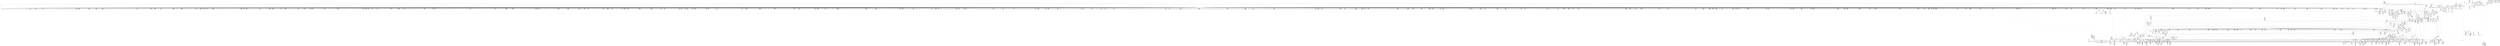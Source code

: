 digraph {
	CE0x3e06e20 [shape=record,shape=Mrecord,label="{CE0x3e06e20|may_create:tmp17|security/selinux/hooks.c,1706}"]
	CE0x3ed32a0 [shape=record,shape=Mrecord,label="{CE0x3ed32a0|272:_i8*,_:_CRE_1624,1625_}"]
	CE0x3eed050 [shape=record,shape=Mrecord,label="{CE0x3eed050|may_create:create_sid|security/selinux/hooks.c,1717}"]
	CE0x3e28cc0 [shape=record,shape=Mrecord,label="{CE0x3e28cc0|28:_i32,_:_CRE_49,50_}"]
	CE0x3f34960 [shape=record,shape=Mrecord,label="{CE0x3f34960|i64*_getelementptr_inbounds_(_26_x_i64_,_26_x_i64_*___llvm_gcov_ctr217,_i64_0,_i64_25)|*Constant*|*SummSink*}"]
	CE0x3ee8910 [shape=record,shape=Mrecord,label="{CE0x3ee8910|may_create:tobool15|security/selinux/hooks.c,1725|*SummSource*}"]
	"CONST[source:0(mediator),value:2(dynamic)][purpose:{subject}][SnkIdx:0]"
	CE0x3ef4fa0 [shape=record,shape=Mrecord,label="{CE0x3ef4fa0|may_create:tmp35|security/selinux/hooks.c,1726|*SummSink*}"]
	CE0x3ee21a0 [shape=record,shape=Mrecord,label="{CE0x3ee21a0|28:_i32,_:_CRE_93,94_}"]
	CE0x3e693f0 [shape=record,shape=Mrecord,label="{CE0x3e693f0|40:_%struct.super_block*,_56:_i8*,_:_CRE_918,919_}"]
	CE0x3ef3100 [shape=record,shape=Mrecord,label="{CE0x3ef3100|28:_i32,_:_CRE_11,12_}"]
	CE0x3e174c0 [shape=record,shape=Mrecord,label="{CE0x3e174c0|i32_1|*Constant*}"]
	CE0x3edea00 [shape=record,shape=Mrecord,label="{CE0x3edea00|may_create:tmp62|security/selinux/hooks.c,1739}"]
	CE0x3e12a60 [shape=record,shape=Mrecord,label="{CE0x3e12a60|may_create:call|security/selinux/hooks.c,1706}"]
	CE0x3e57c00 [shape=record,shape=Mrecord,label="{CE0x3e57c00|VOIDTB_TE:_CE_196,197_}"]
	CE0x3ed6380 [shape=record,shape=Mrecord,label="{CE0x3ed6380|272:_i8*,_:_CRE_1670,1671_}"]
	CE0x3f0c260 [shape=record,shape=Mrecord,label="{CE0x3f0c260|VOIDTB_TE:_CE_93,94_}"]
	CE0x3ee6060 [shape=record,shape=Mrecord,label="{CE0x3ee6060|may_create:tobool15|security/selinux/hooks.c,1725|*SummSink*}"]
	CE0x3e52980 [shape=record,shape=Mrecord,label="{CE0x3e52980|40:_%struct.super_block*,_56:_i8*,_:_CRE_193,194_}"]
	CE0x3e1d450 [shape=record,shape=Mrecord,label="{CE0x3e1d450|40:_%struct.super_block*,_56:_i8*,_:_CRE_565,566_}"]
	CE0x3e759b0 [shape=record,shape=Mrecord,label="{CE0x3e759b0|272:_i8*,_:_CRE_1262,1263_}"]
	CE0x3e7e9d0 [shape=record,shape=Mrecord,label="{CE0x3e7e9d0|272:_i8*,_:_CRE_504,512_|*MultipleSource*|*LoadInst*|security/selinux/hooks.c,1714|security/selinux/hooks.c,1714}"]
	CE0x3e646c0 [shape=record,shape=Mrecord,label="{CE0x3e646c0|40:_%struct.super_block*,_56:_i8*,_:_CRE_840,848_|*MultipleSource*|Function::selinux_inode_symlink&Arg::dir::|Function::may_create&Arg::dir::|security/selinux/hooks.c,1713}"]
	CE0x3e52a40 [shape=record,shape=Mrecord,label="{CE0x3e52a40|40:_%struct.super_block*,_56:_i8*,_:_CRE_194,195_}"]
	CE0x3e6c800 [shape=record,shape=Mrecord,label="{CE0x3e6c800|may_create:tmp22|*LoadInst*|security/selinux/hooks.c,1713|*SummSource*}"]
	CE0x3ee3b00 [shape=record,shape=Mrecord,label="{CE0x3ee3b00|28:_i32,_:_CRE_117,118_}"]
	CE0x3e80270 [shape=record,shape=Mrecord,label="{CE0x3e80270|272:_i8*,_:_CRE_20,21_|*MultipleSource*|*LoadInst*|security/selinux/hooks.c,1714|security/selinux/hooks.c,1714}"]
	CE0x3e617c0 [shape=record,shape=Mrecord,label="{CE0x3e617c0|40:_%struct.super_block*,_56:_i8*,_:_CRE_664,672_|*MultipleSource*|Function::selinux_inode_symlink&Arg::dir::|Function::may_create&Arg::dir::|security/selinux/hooks.c,1713}"]
	CE0x3e7abd0 [shape=record,shape=Mrecord,label="{CE0x3e7abd0|272:_i8*,_:_CRE_414,415_}"]
	CE0x3e72d10 [shape=record,shape=Mrecord,label="{CE0x3e72d10|272:_i8*,_:_CRE_1220,1221_}"]
	CE0x3e2c4e0 [shape=record,shape=Mrecord,label="{CE0x3e2c4e0|may_create:land.lhs.true|*SummSource*}"]
	CE0x3e603f0 [shape=record,shape=Mrecord,label="{CE0x3e603f0|40:_%struct.super_block*,_56:_i8*,_:_CRE_615,616_}"]
	CE0x3ed1d10 [shape=record,shape=Mrecord,label="{CE0x3ed1d10|272:_i8*,_:_CRE_1536,1568_|*MultipleSource*|*LoadInst*|security/selinux/hooks.c,1714|security/selinux/hooks.c,1714}"]
	CE0x3e00730 [shape=record,shape=Mrecord,label="{CE0x3e00730|40:_%struct.super_block*,_56:_i8*,_:_CRE_294,295_}"]
	CE0x3e42ae0 [shape=record,shape=Mrecord,label="{CE0x3e42ae0|40:_%struct.super_block*,_56:_i8*,_:_CRE_474,475_}"]
	CE0x3e18d70 [shape=record,shape=Mrecord,label="{CE0x3e18d70|40:_%struct.super_block*,_56:_i8*,_:_CRE_252,253_}"]
	CE0x3ef0b10 [shape=record,shape=Mrecord,label="{CE0x3ef0b10|may_create:u|security/selinux/hooks.c,1720|*SummSink*}"]
	CE0x3f23260 [shape=record,shape=Mrecord,label="{CE0x3f23260|i64*_getelementptr_inbounds_(_26_x_i64_,_26_x_i64_*___llvm_gcov_ctr217,_i64_0,_i64_20)|*Constant*|*SummSink*}"]
	CE0x3e6a570 [shape=record,shape=Mrecord,label="{CE0x3e6a570|40:_%struct.super_block*,_56:_i8*,_:_CRE_932,933_}"]
	CE0x3ed11a0 [shape=record,shape=Mrecord,label="{CE0x3ed11a0|272:_i8*,_:_CRE_1370,1371_}"]
	CE0x3e7f680 [shape=record,shape=Mrecord,label="{CE0x3e7f680|272:_i8*,_:_CRE_562,563_}"]
	CE0x3ee2c20 [shape=record,shape=Mrecord,label="{CE0x3ee2c20|28:_i32,_:_CRE_103,104_}"]
	CE0x3e83390 [shape=record,shape=Mrecord,label="{CE0x3e83390|272:_i8*,_:_CRE_601,602_}"]
	CE0x3e85150 [shape=record,shape=Mrecord,label="{CE0x3e85150|272:_i8*,_:_CRE_629,630_}"]
	CE0x3e6e6f0 [shape=record,shape=Mrecord,label="{CE0x3e6e6f0|272:_i8*,_:_CRE_184,188_|*MultipleSource*|*LoadInst*|security/selinux/hooks.c,1714|security/selinux/hooks.c,1714}"]
	CE0x3ed77b0 [shape=record,shape=Mrecord,label="{CE0x3ed77b0|272:_i8*,_:_CRE_1688,1696_|*MultipleSource*|*LoadInst*|security/selinux/hooks.c,1714|security/selinux/hooks.c,1714}"]
	CE0x3e311a0 [shape=record,shape=Mrecord,label="{CE0x3e311a0|may_create:tmp23|security/selinux/hooks.c,1713}"]
	CE0x3e2f950 [shape=record,shape=Mrecord,label="{CE0x3e2f950|may_create:tmp67|security/selinux/hooks.c,1742|*SummSink*}"]
	CE0x3dff830 [shape=record,shape=Mrecord,label="{CE0x3dff830|40:_%struct.super_block*,_56:_i8*,_:_CRE_282,283_}"]
	CE0x3e303c0 [shape=record,shape=Mrecord,label="{CE0x3e303c0|i64*_getelementptr_inbounds_(_2_x_i64_,_2_x_i64_*___llvm_gcov_ctr98,_i64_0,_i64_0)|*Constant*}"]
	CE0x3e50300 [shape=record,shape=Mrecord,label="{CE0x3e50300|may_create:land.lhs.true2|*SummSink*}"]
	CE0x3ef4980 [shape=record,shape=Mrecord,label="{CE0x3ef4980|may_create:tmp35|security/selinux/hooks.c,1726}"]
	CE0x3ef5b30 [shape=record,shape=Mrecord,label="{CE0x3ef5b30|may_create:tobool18|security/selinux/hooks.c,1728|*SummSource*}"]
	CE0x3e5b180 [shape=record,shape=Mrecord,label="{CE0x3e5b180|VOIDTB_TE:_CE_307,308_}"]
	CE0x3ee7b50 [shape=record,shape=Mrecord,label="{CE0x3ee7b50|may_create:tmp32|security/selinux/hooks.c,1725|*SummSink*}"]
	CE0x3e57d10 [shape=record,shape=Mrecord,label="{CE0x3e57d10|VOIDTB_TE:_CE_197,198_}"]
	CE0x3e189f0 [shape=record,shape=Mrecord,label="{CE0x3e189f0|40:_%struct.super_block*,_56:_i8*,_:_CRE_249,250_}"]
	CE0x3ed7bb0 [shape=record,shape=Mrecord,label="{CE0x3ed7bb0|272:_i8*,_:_CRE_1712,1720_|*MultipleSource*|*LoadInst*|security/selinux/hooks.c,1714|security/selinux/hooks.c,1714}"]
	CE0x3e035f0 [shape=record,shape=Mrecord,label="{CE0x3e035f0|may_create:tmp21|security/selinux/hooks.c,1706|*SummSink*}"]
	CE0x3e496e0 [shape=record,shape=Mrecord,label="{CE0x3e496e0|40:_%struct.super_block*,_56:_i8*,_:_CRE_158,159_}"]
	CE0x3ef3190 [shape=record,shape=Mrecord,label="{CE0x3ef3190|28:_i32,_:_CRE_12,13_}"]
	CE0x3f07000 [shape=record,shape=Mrecord,label="{CE0x3f07000|may_create:tmp45|security/selinux/hooks.c,1728|*SummSource*}"]
	CE0x3e281d0 [shape=record,shape=Mrecord,label="{CE0x3e281d0|28:_i32,_:_CRE_23,24_}"]
	CE0x3e02ac0 [shape=record,shape=Mrecord,label="{CE0x3e02ac0|may_create:security|security/selinux/hooks.c,1706|*SummSink*}"]
	CE0x3f0a430 [shape=record,shape=Mrecord,label="{CE0x3f0a430|VOIDTB_TE:_CE_155,156_}"]
	CE0x3ef2cc0 [shape=record,shape=Mrecord,label="{CE0x3ef2cc0|28:_i32,_:_CRE_9,10_}"]
	CE0x3ed9ab0 [shape=record,shape=Mrecord,label="{CE0x3ed9ab0|272:_i8*,_:_CRE_1856,1864_|*MultipleSource*|*LoadInst*|security/selinux/hooks.c,1714|security/selinux/hooks.c,1714}"]
	CE0x3e75570 [shape=record,shape=Mrecord,label="{CE0x3e75570|272:_i8*,_:_CRE_1258,1259_}"]
	CE0x3ee6560 [shape=record,shape=Mrecord,label="{CE0x3ee6560|i64_10|*Constant*|*SummSource*}"]
	"CONST[source:0(mediator),value:2(dynamic)][purpose:{subject}][SnkIdx:8]"
	CE0x3e6e8c0 [shape=record,shape=Mrecord,label="{CE0x3e6e8c0|272:_i8*,_:_CRE_192,200_|*MultipleSource*|*LoadInst*|security/selinux/hooks.c,1714|security/selinux/hooks.c,1714}"]
	CE0x3dff5b0 [shape=record,shape=Mrecord,label="{CE0x3dff5b0|40:_%struct.super_block*,_56:_i8*,_:_CRE_280,281_}"]
	CE0x3e66e70 [shape=record,shape=Mrecord,label="{CE0x3e66e70|40:_%struct.super_block*,_56:_i8*,_:_CRE_888,889_}"]
	CE0x3e867c0 [shape=record,shape=Mrecord,label="{CE0x3e867c0|272:_i8*,_:_CRE_736,880_|*MultipleSource*|*LoadInst*|security/selinux/hooks.c,1714|security/selinux/hooks.c,1714}"]
	CE0x3ee1ea0 [shape=record,shape=Mrecord,label="{CE0x3ee1ea0|28:_i32,_:_CRE_90,91_}"]
	CE0x3ef8430 [shape=record,shape=Mrecord,label="{CE0x3ef8430|i32_5|*Constant*|*SummSource*}"]
	CE0x3ee38e0 [shape=record,shape=Mrecord,label="{CE0x3ee38e0|28:_i32,_:_CRE_115,116_}"]
	CE0x3e738c0 [shape=record,shape=Mrecord,label="{CE0x3e738c0|272:_i8*,_:_CRE_1231,1232_}"]
	CE0x3e45360 [shape=record,shape=Mrecord,label="{CE0x3e45360|40:_%struct.super_block*,_56:_i8*,_:_CRE_552,553_}"]
	CE0x3eda5f0 [shape=record,shape=Mrecord,label="{CE0x3eda5f0|272:_i8*,_:_CRE_1879,1880_}"]
	CE0x3e73150 [shape=record,shape=Mrecord,label="{CE0x3e73150|272:_i8*,_:_CRE_1224,1225_}"]
	CE0x3e0e010 [shape=record,shape=Mrecord,label="{CE0x3e0e010|i64*_getelementptr_inbounds_(_26_x_i64_,_26_x_i64_*___llvm_gcov_ctr217,_i64_0,_i64_6)|*Constant*|*SummSource*}"]
	CE0x3e53280 [shape=record,shape=Mrecord,label="{CE0x3e53280|40:_%struct.super_block*,_56:_i8*,_:_CRE_205,206_}"]
	CE0x3e52e00 [shape=record,shape=Mrecord,label="{CE0x3e52e00|40:_%struct.super_block*,_56:_i8*,_:_CRE_199,200_}"]
	CE0x3e775b0 [shape=record,shape=Mrecord,label="{CE0x3e775b0|272:_i8*,_:_CRE_1307,1308_}"]
	CE0x3e73ae0 [shape=record,shape=Mrecord,label="{CE0x3e73ae0|272:_i8*,_:_CRE_1233,1234_}"]
	CE0x3e81d40 [shape=record,shape=Mrecord,label="{CE0x3e81d40|272:_i8*,_:_CRE_580,581_}"]
	CE0x3ef2680 [shape=record,shape=Mrecord,label="{CE0x3ef2680|may_create:sid13|security/selinux/hooks.c,1722|*SummSink*}"]
	CE0x3e74030 [shape=record,shape=Mrecord,label="{CE0x3e74030|272:_i8*,_:_CRE_1238,1239_}"]
	CE0x3e567d0 [shape=record,shape=Mrecord,label="{CE0x3e567d0|VOIDTB_TE:_CE_177,178_}"]
	CE0x3e316e0 [shape=record,shape=Mrecord,label="{CE0x3e316e0|may_create:call4|security/selinux/hooks.c,1706|*SummSource*}"]
	CE0x3e7b560 [shape=record,shape=Mrecord,label="{CE0x3e7b560|272:_i8*,_:_CRE_423,424_}"]
	CE0x3e13e80 [shape=record,shape=Mrecord,label="{CE0x3e13e80|_call_void_mcount()_#3}"]
	CE0x3e01db0 [shape=record,shape=Mrecord,label="{CE0x3e01db0|may_create:do.end|*SummSink*}"]
	CE0x3ef6df0 [shape=record,shape=Mrecord,label="{CE0x3ef6df0|i64_13|*Constant*|*SummSink*}"]
	CE0x3f24de0 [shape=record,shape=Mrecord,label="{CE0x3f24de0|i64_17|*Constant*|*SummSource*}"]
	CE0x3e266a0 [shape=record,shape=Mrecord,label="{CE0x3e266a0|may_create:tmp15|security/selinux/hooks.c,1706}"]
	CE0x3e009b0 [shape=record,shape=Mrecord,label="{CE0x3e009b0|40:_%struct.super_block*,_56:_i8*,_:_CRE_296,297_}"]
	CE0x3e56170 [shape=record,shape=Mrecord,label="{CE0x3e56170|VOIDTB_TE:_CE_171,172_}"]
	CE0x3ed35d0 [shape=record,shape=Mrecord,label="{CE0x3ed35d0|272:_i8*,_:_CRE_1627,1628_}"]
	CE0x3e67ff0 [shape=record,shape=Mrecord,label="{CE0x3e67ff0|40:_%struct.super_block*,_56:_i8*,_:_CRE_902,903_}"]
	CE0x3e78010 [shape=record,shape=Mrecord,label="{CE0x3e78010|272:_i8*,_:_CRE_1317,1318_}"]
	CE0x3e87020 [shape=record,shape=Mrecord,label="{CE0x3e87020|272:_i8*,_:_CRE_1212,1213_}"]
	CE0x3e482b0 [shape=record,shape=Mrecord,label="{CE0x3e482b0|40:_%struct.super_block*,_56:_i8*,_:_CRE_575,576_}"]
	CE0x3e17c30 [shape=record,shape=Mrecord,label="{CE0x3e17c30|may_create:newsid|security/selinux/hooks.c, 1709}"]
	CE0x3e14a70 [shape=record,shape=Mrecord,label="{CE0x3e14a70|i64_5|*Constant*}"]
	CE0x3f0b6e0 [shape=record,shape=Mrecord,label="{CE0x3f0b6e0|i32_4|*Constant*|*SummSink*}"]
	CE0x3ee97e0 [shape=record,shape=Mrecord,label="{CE0x3ee97e0|i16_7|*Constant*|*SummSource*}"]
	CE0x3e7b340 [shape=record,shape=Mrecord,label="{CE0x3e7b340|272:_i8*,_:_CRE_421,422_}"]
	CE0x3e463b0 [shape=record,shape=Mrecord,label="{CE0x3e463b0|272:_i8*,_:_CRE_1351,1352_}"]
	CE0x3e588c0 [shape=record,shape=Mrecord,label="{CE0x3e588c0|VOIDTB_TE:_CE_208,209_}"]
	CE0x3e323a0 [shape=record,shape=Mrecord,label="{CE0x3e323a0|may_create:tmp19|security/selinux/hooks.c,1706|*SummSource*}"]
	CE0x3ee22a0 [shape=record,shape=Mrecord,label="{CE0x3ee22a0|28:_i32,_:_CRE_94,95_}"]
	CE0x3e789a0 [shape=record,shape=Mrecord,label="{CE0x3e789a0|272:_i8*,_:_CRE_1326,1327_}"]
	CE0x3ed8e00 [shape=record,shape=Mrecord,label="{CE0x3ed8e00|272:_i8*,_:_CRE_1800,1804_|*MultipleSource*|*LoadInst*|security/selinux/hooks.c,1714|security/selinux/hooks.c,1714}"]
	CE0x3eb28a0 [shape=record,shape=Mrecord,label="{CE0x3eb28a0|get_current:tmp}"]
	CE0x3f20dc0 [shape=record,shape=Mrecord,label="{CE0x3f20dc0|may_create:tobool28|security/selinux/hooks.c,1736|*SummSink*}"]
	CE0x3e576b0 [shape=record,shape=Mrecord,label="{CE0x3e576b0|VOIDTB_TE:_CE_191,192_}"]
	CE0x3ed3190 [shape=record,shape=Mrecord,label="{CE0x3ed3190|272:_i8*,_:_CRE_1623,1624_}"]
	CE0x3ed22b0 [shape=record,shape=Mrecord,label="{CE0x3ed22b0|272:_i8*,_:_CRE_1592,1596_|*MultipleSource*|*LoadInst*|security/selinux/hooks.c,1714|security/selinux/hooks.c,1714}"]
	CE0x3ef2390 [shape=record,shape=Mrecord,label="{CE0x3ef2390|may_create:sid13|security/selinux/hooks.c,1722}"]
	CE0x3e48030 [shape=record,shape=Mrecord,label="{CE0x3e48030|40:_%struct.super_block*,_56:_i8*,_:_CRE_573,574_}"]
	CE0x3e715d0 [shape=record,shape=Mrecord,label="{CE0x3e715d0|272:_i8*,_:_CRE_393,394_}"]
	CE0x3ee23a0 [shape=record,shape=Mrecord,label="{CE0x3ee23a0|28:_i32,_:_CRE_95,96_}"]
	CE0x3e76670 [shape=record,shape=Mrecord,label="{CE0x3e76670|272:_i8*,_:_CRE_1274,1275_}"]
	CE0x3f08e90 [shape=record,shape=Mrecord,label="{CE0x3f08e90|VOIDTB_TE:_CE_0,4_|*MultipleSource*|Function::selinux_inode_symlink&Arg::dentry::|Function::may_create&Arg::dentry::|security/selinux/hooks.c,1730}"]
	CE0x3e586a0 [shape=record,shape=Mrecord,label="{CE0x3e586a0|VOIDTB_TE:_CE_206,207_}"]
	CE0x3f0a980 [shape=record,shape=Mrecord,label="{CE0x3f0a980|VOIDTB_TE:_CE_160,161_}"]
	CE0x3ef9a60 [shape=record,shape=Mrecord,label="{CE0x3ef9a60|8:_i32,_22:_i16,_:_CRE_22,24_|*MultipleSource*|security/selinux/hooks.c,1714|security/selinux/hooks.c,1714|security/selinux/hooks.c,1728}"]
	CE0x3e15850 [shape=record,shape=Mrecord,label="{CE0x3e15850|i64_4|*Constant*}"]
	CE0x3f08bb0 [shape=record,shape=Mrecord,label="{CE0x3f08bb0|i64_16|*Constant*|*SummSource*}"]
	CE0x3ef8c80 [shape=record,shape=Mrecord,label="{CE0x3ef8c80|may_create:flags|security/selinux/hooks.c,1728|*SummSink*}"]
	CE0x3f0da40 [shape=record,shape=Mrecord,label="{CE0x3f0da40|VOIDTB_TE:_CE_72,80_|*MultipleSource*|Function::selinux_inode_symlink&Arg::dentry::|Function::may_create&Arg::dentry::|security/selinux/hooks.c,1730}"]
	CE0x3e418a0 [shape=record,shape=Mrecord,label="{CE0x3e418a0|40:_%struct.super_block*,_56:_i8*,_:_CRE_424,432_|*MultipleSource*|Function::selinux_inode_symlink&Arg::dir::|Function::may_create&Arg::dir::|security/selinux/hooks.c,1713}"]
	CE0x3e73e10 [shape=record,shape=Mrecord,label="{CE0x3e73e10|272:_i8*,_:_CRE_1236,1237_}"]
	CE0x3f20190 [shape=record,shape=Mrecord,label="{CE0x3f20190|may_create:tmp55|security/selinux/hooks.c,1735|*SummSink*}"]
	CE0x3e4f3d0 [shape=record,shape=Mrecord,label="{CE0x3e4f3d0|may_create:if.end25|*SummSource*}"]
	CE0x3f228a0 [shape=record,shape=Mrecord,label="{CE0x3f228a0|may_create:tmp52|security/selinux/hooks.c,1732|*SummSink*}"]
	CE0x3e65f70 [shape=record,shape=Mrecord,label="{CE0x3e65f70|40:_%struct.super_block*,_56:_i8*,_:_CRE_876,877_}"]
	CE0x3dfffb0 [shape=record,shape=Mrecord,label="{CE0x3dfffb0|40:_%struct.super_block*,_56:_i8*,_:_CRE_288,289_}"]
	CE0x3f09ff0 [shape=record,shape=Mrecord,label="{CE0x3f09ff0|VOIDTB_TE:_CE_151,152_}"]
	CE0x3e849e0 [shape=record,shape=Mrecord,label="{CE0x3e849e0|272:_i8*,_:_CRE_622,623_}"]
	CE0x3f0bfb0 [shape=record,shape=Mrecord,label="{CE0x3f0bfb0|VOIDTB_TE:_CE_91,92_}"]
	CE0x3e0d7d0 [shape=record,shape=Mrecord,label="{CE0x3e0d7d0|may_create:tmp11|security/selinux/hooks.c,1706|*SummSink*}"]
	CE0x3ee9360 [shape=record,shape=Mrecord,label="{CE0x3ee9360|avc_has_perm:tsid|Function::avc_has_perm&Arg::tsid::|*SummSource*}"]
	CE0x3e20440 [shape=record,shape=Mrecord,label="{CE0x3e20440|may_create:return|*SummSink*}"]
	CE0x3e42dd0 [shape=record,shape=Mrecord,label="{CE0x3e42dd0|40:_%struct.super_block*,_56:_i8*,_:_CRE_476,477_}"]
	CE0x3e87090 [shape=record,shape=Mrecord,label="{CE0x3e87090|272:_i8*,_:_CRE_1211,1212_}"]
	CE0x3e414a0 [shape=record,shape=Mrecord,label="{CE0x3e414a0|40:_%struct.super_block*,_56:_i8*,_:_CRE_408,416_|*MultipleSource*|Function::selinux_inode_symlink&Arg::dir::|Function::may_create&Arg::dir::|security/selinux/hooks.c,1713}"]
	CE0x3ed14d0 [shape=record,shape=Mrecord,label="{CE0x3ed14d0|272:_i8*,_:_CRE_1373,1374_}"]
	CE0x3e75350 [shape=record,shape=Mrecord,label="{CE0x3e75350|272:_i8*,_:_CRE_1256,1257_}"]
	CE0x3e68630 [shape=record,shape=Mrecord,label="{CE0x3e68630|40:_%struct.super_block*,_56:_i8*,_:_CRE_907,908_}"]
	CE0x3ee0da0 [shape=record,shape=Mrecord,label="{CE0x3ee0da0|28:_i32,_:_CRE_73,74_}"]
	CE0x3ed6f30 [shape=record,shape=Mrecord,label="{CE0x3ed6f30|272:_i8*,_:_CRE_1681,1682_}"]
	CE0x3e657f0 [shape=record,shape=Mrecord,label="{CE0x3e657f0|40:_%struct.super_block*,_56:_i8*,_:_CRE_870,871_}"]
	CE0x3e21c40 [shape=record,shape=Mrecord,label="{CE0x3e21c40|may_create:sid31|security/selinux/hooks.c,1739|*SummSink*}"]
	CE0x3e874b0 [shape=record,shape=Mrecord,label="{CE0x3e874b0|272:_i8*,_:_CRE_1215,1216_}"]
	CE0x3ed59f0 [shape=record,shape=Mrecord,label="{CE0x3ed59f0|272:_i8*,_:_CRE_1661,1662_}"]
	CE0x3ed6490 [shape=record,shape=Mrecord,label="{CE0x3ed6490|272:_i8*,_:_CRE_1671,1672_}"]
	CE0x3e5de20 [shape=record,shape=Mrecord,label="{CE0x3e5de20|may_create:tmp52|security/selinux/hooks.c,1732}"]
	CE0x3eece50 [shape=record,shape=Mrecord,label="{CE0x3eece50|i32_3|*Constant*|*SummSink*}"]
	CE0x3e45f70 [shape=record,shape=Mrecord,label="{CE0x3e45f70|272:_i8*,_:_CRE_1347,1348_}"]
	CE0x3e166e0 [shape=record,shape=Mrecord,label="{CE0x3e166e0|may_create:tmp10|security/selinux/hooks.c,1706|*SummSource*}"]
	CE0x3e5cc90 [shape=record,shape=Mrecord,label="{CE0x3e5cc90|may_create:tmp49|security/selinux/hooks.c,1731|*SummSink*}"]
	CE0x3f218e0 [shape=record,shape=Mrecord,label="{CE0x3f218e0|i64_22|*Constant*|*SummSink*}"]
	CE0x3e014a0 [shape=record,shape=Mrecord,label="{CE0x3e014a0|may_create:tmp6|security/selinux/hooks.c,1706}"]
	CE0x3eed0f0 [shape=record,shape=Mrecord,label="{CE0x3eed0f0|may_create:create_sid|security/selinux/hooks.c,1717|*SummSource*}"]
	CE0x3e1c910 [shape=record,shape=Mrecord,label="{CE0x3e1c910|40:_%struct.super_block*,_56:_i8*,_:_CRE_556,557_}"]
	CE0x3f232d0 [shape=record,shape=Mrecord,label="{CE0x3f232d0|may_create:tmp53|security/selinux/hooks.c,1733|*SummSink*}"]
	CE0x3ee18a0 [shape=record,shape=Mrecord,label="{CE0x3ee18a0|28:_i32,_:_CRE_84,85_}"]
	CE0x3f21740 [shape=record,shape=Mrecord,label="{CE0x3f21740|i64_22|*Constant*}"]
	CE0x3f0c330 [shape=record,shape=Mrecord,label="{CE0x3f0c330|VOIDTB_TE:_CE_94,95_}"]
	CE0x3f20790 [shape=record,shape=Mrecord,label="{CE0x3f20790|may_create:call27|security/selinux/hooks.c,1735|*SummSink*}"]
	CE0x3ee46d0 [shape=record,shape=Mrecord,label="{CE0x3ee46d0|28:_i32,_:_CRE_160,168_|*MultipleSource*|security/selinux/hooks.c,1722|*LoadInst*|security/selinux/hooks.c,1713|security/selinux/hooks.c,1713}"]
	CE0x3e72f30 [shape=record,shape=Mrecord,label="{CE0x3e72f30|272:_i8*,_:_CRE_1222,1223_}"]
	CE0x3e815d0 [shape=record,shape=Mrecord,label="{CE0x3e815d0|272:_i8*,_:_CRE_573,574_}"]
	CE0x3e697b0 [shape=record,shape=Mrecord,label="{CE0x3e697b0|40:_%struct.super_block*,_56:_i8*,_:_CRE_921,922_}"]
	CE0x47266d0 [shape=record,shape=Mrecord,label="{CE0x47266d0|selinux_inode_symlink:dentry|Function::selinux_inode_symlink&Arg::dentry::|*SummSink*}"]
	CE0x3edd090 [shape=record,shape=Mrecord,label="{CE0x3edd090|may_create:tmp60|security/selinux/hooks.c,1737}"]
	CE0x3e57160 [shape=record,shape=Mrecord,label="{CE0x3e57160|VOIDTB_TE:_CE_186,187_}"]
	CE0x3f3a000 [shape=record,shape=Mrecord,label="{CE0x3f3a000|may_create:call32|security/selinux/hooks.c,1739|*SummSource*}"]
	CE0x3e72af0 [shape=record,shape=Mrecord,label="{CE0x3e72af0|272:_i8*,_:_CRE_1218,1219_}"]
	CE0x3f0f0f0 [shape=record,shape=Mrecord,label="{CE0x3f0f0f0|i64_16|*Constant*}"]
	CE0x3e6b2c0 [shape=record,shape=Mrecord,label="{CE0x3e6b2c0|40:_%struct.super_block*,_56:_i8*,_:_CRE_976,977_}"]
	CE0x3e1a3f0 [shape=record,shape=Mrecord,label="{CE0x3e1a3f0|40:_%struct.super_block*,_56:_i8*,_:_CRE_270,271_}"]
	CE0x3e53640 [shape=record,shape=Mrecord,label="{CE0x3e53640|40:_%struct.super_block*,_56:_i8*,_:_CRE_216,224_|*MultipleSource*|Function::selinux_inode_symlink&Arg::dir::|Function::may_create&Arg::dir::|security/selinux/hooks.c,1713}"]
	CE0x3e48df0 [shape=record,shape=Mrecord,label="{CE0x3e48df0|40:_%struct.super_block*,_56:_i8*,_:_CRE_584,585_}"]
	CE0x3e56c10 [shape=record,shape=Mrecord,label="{CE0x3e56c10|VOIDTB_TE:_CE_181,182_}"]
	CE0x3f064d0 [shape=record,shape=Mrecord,label="{CE0x3f064d0|may_create:tmp41|security/selinux/hooks.c,1728|*SummSink*}"]
	CE0x3e55430 [shape=record,shape=Mrecord,label="{CE0x3e55430|i32_1706|*Constant*}"]
	CE0x3e77bd0 [shape=record,shape=Mrecord,label="{CE0x3e77bd0|272:_i8*,_:_CRE_1313,1314_}"]
	CE0x3e6d6a0 [shape=record,shape=Mrecord,label="{CE0x3e6d6a0|272:_i8*,_:_CRE_112,120_|*MultipleSource*|*LoadInst*|security/selinux/hooks.c,1714|security/selinux/hooks.c,1714}"]
	CE0x3ef2b90 [shape=record,shape=Mrecord,label="{CE0x3ef2b90|28:_i32,_:_CRE_8,9_}"]
	CE0x3e7b450 [shape=record,shape=Mrecord,label="{CE0x3e7b450|272:_i8*,_:_CRE_422,423_}"]
	CE0x3e58370 [shape=record,shape=Mrecord,label="{CE0x3e58370|VOIDTB_TE:_CE_203,204_}"]
	CE0x3e09590 [shape=record,shape=Mrecord,label="{CE0x3e09590|selinux_inode_symlink:tmp2}"]
	CE0x3e66fb0 [shape=record,shape=Mrecord,label="{CE0x3e66fb0|40:_%struct.super_block*,_56:_i8*,_:_CRE_889,890_}"]
	CE0x3e40db0 [shape=record,shape=Mrecord,label="{CE0x3e40db0|GLOBAL:may_create.__warned|Global_var:may_create.__warned|*SummSink*}"]
	CE0x3e602b0 [shape=record,shape=Mrecord,label="{CE0x3e602b0|40:_%struct.super_block*,_56:_i8*,_:_CRE_614,615_}"]
	CE0x3ef85b0 [shape=record,shape=Mrecord,label="{CE0x3ef85b0|i32_5|*Constant*|*SummSink*}"]
	CE0x3e53340 [shape=record,shape=Mrecord,label="{CE0x3e53340|40:_%struct.super_block*,_56:_i8*,_:_CRE_206,207_}"]
	CE0x3e4f290 [shape=record,shape=Mrecord,label="{CE0x3e4f290|may_create:if.end26|*SummSink*}"]
	CE0x3ee9490 [shape=record,shape=Mrecord,label="{CE0x3ee9490|avc_has_perm:tsid|Function::avc_has_perm&Arg::tsid::|*SummSink*}"]
	CE0x3e299e0 [shape=record,shape=Mrecord,label="{CE0x3e299e0|28:_i32,_:_CRE_62,63_}"]
	CE0x3e03470 [shape=record,shape=Mrecord,label="{CE0x3e03470|may_create:tmp21|security/selinux/hooks.c,1706|*SummSource*}"]
	CE0x3e81190 [shape=record,shape=Mrecord,label="{CE0x3e81190|272:_i8*,_:_CRE_569,570_}"]
	CE0x3edebf0 [shape=record,shape=Mrecord,label="{CE0x3edebf0|i64*_getelementptr_inbounds_(_26_x_i64_,_26_x_i64_*___llvm_gcov_ctr217,_i64_0,_i64_24)|*Constant*}"]
	CE0x3e00af0 [shape=record,shape=Mrecord,label="{CE0x3e00af0|40:_%struct.super_block*,_56:_i8*,_:_CRE_297,298_}"]
	CE0x3ee4ed0 [shape=record,shape=Mrecord,label="{CE0x3ee4ed0|28:_i32,_:_CRE_200,208_|*MultipleSource*|security/selinux/hooks.c,1722|*LoadInst*|security/selinux/hooks.c,1713|security/selinux/hooks.c,1713}"]
	CE0x3de8020 [shape=record,shape=Mrecord,label="{CE0x3de8020|_call_void_mcount()_#3}"]
	CE0x3e7adf0 [shape=record,shape=Mrecord,label="{CE0x3e7adf0|272:_i8*,_:_CRE_416,417_}"]
	CE0x3f09370 [shape=record,shape=Mrecord,label="{CE0x3f09370|may_create:d_name|security/selinux/hooks.c,1730|*SummSink*}"]
	CE0x3e405c0 [shape=record,shape=Mrecord,label="{CE0x3e405c0|may_create:tmp7|security/selinux/hooks.c,1706}"]
	CE0x3e100f0 [shape=record,shape=Mrecord,label="{CE0x3e100f0|may_create:entry|*SummSink*}"]
	CE0x3e403a0 [shape=record,shape=Mrecord,label="{CE0x3e403a0|40:_%struct.super_block*,_56:_i8*,_:_CRE_40,48_|*MultipleSource*|Function::selinux_inode_symlink&Arg::dir::|Function::may_create&Arg::dir::|security/selinux/hooks.c,1713}"]
	CE0x3dff970 [shape=record,shape=Mrecord,label="{CE0x3dff970|40:_%struct.super_block*,_56:_i8*,_:_CRE_283,284_}"]
	CE0x3e7c660 [shape=record,shape=Mrecord,label="{CE0x3e7c660|272:_i8*,_:_CRE_439,440_}"]
	CE0x3e6b940 [shape=record,shape=Mrecord,label="{CE0x3e6b940|40:_%struct.super_block*,_56:_i8*,_:_CRE_979,980_}"]
	CE0x3e79770 [shape=record,shape=Mrecord,label="{CE0x3e79770|272:_i8*,_:_CRE_1339,1340_}"]
	CE0x3e66bf0 [shape=record,shape=Mrecord,label="{CE0x3e66bf0|40:_%struct.super_block*,_56:_i8*,_:_CRE_886,887_}"]
	CE0x3e25d20 [shape=record,shape=Mrecord,label="{CE0x3e25d20|40:_%struct.super_block*,_56:_i8*,_:_CRE_154,155_}"]
	CE0x3e69a30 [shape=record,shape=Mrecord,label="{CE0x3e69a30|40:_%struct.super_block*,_56:_i8*,_:_CRE_923,924_}"]
	CE0x3e24c00 [shape=record,shape=Mrecord,label="{CE0x3e24c00|i32_10|*Constant*|*SummSource*}"]
	CE0x3e297e0 [shape=record,shape=Mrecord,label="{CE0x3e297e0|28:_i32,_:_CRE_60,61_}"]
	CE0x3e4a460 [shape=record,shape=Mrecord,label="{CE0x3e4a460|40:_%struct.super_block*,_56:_i8*,_:_CRE_176,177_}"]
	CE0x3e71b50 [shape=record,shape=Mrecord,label="{CE0x3e71b50|272:_i8*,_:_CRE_397,398_}"]
	CE0x3e544c0 [shape=record,shape=Mrecord,label="{CE0x3e544c0|40:_%struct.super_block*,_56:_i8*,_:_CRE_248,249_}"]
	CE0x3e2ac60 [shape=record,shape=Mrecord,label="{CE0x3e2ac60|40:_%struct.super_block*,_56:_i8*,_:_CRE_311,312_}"]
	CE0x3e7cbb0 [shape=record,shape=Mrecord,label="{CE0x3e7cbb0|272:_i8*,_:_CRE_444,445_}"]
	CE0x3ef3220 [shape=record,shape=Mrecord,label="{CE0x3ef3220|28:_i32,_:_CRE_13,14_}"]
	CE0x3f21c60 [shape=record,shape=Mrecord,label="{CE0x3f21c60|i64_21|*Constant*|*SummSource*}"]
	CE0x3ed3080 [shape=record,shape=Mrecord,label="{CE0x3ed3080|272:_i8*,_:_CRE_1622,1623_}"]
	CE0x3f1f8f0 [shape=record,shape=Mrecord,label="{CE0x3f1f8f0|may_create:tobool23|security/selinux/hooks.c,1731|*SummSource*}"]
	CE0x3e86250 [shape=record,shape=Mrecord,label="{CE0x3e86250|272:_i8*,_:_CRE_704,708_|*MultipleSource*|*LoadInst*|security/selinux/hooks.c,1714|security/selinux/hooks.c,1714}"]
	CE0x3e31000 [shape=record,shape=Mrecord,label="{CE0x3e31000|40:_%struct.super_block*,_56:_i8*,_:_CRE_4,8_|*MultipleSource*|Function::selinux_inode_symlink&Arg::dir::|Function::may_create&Arg::dir::|security/selinux/hooks.c,1713}"]
	CE0x3ee03a0 [shape=record,shape=Mrecord,label="{CE0x3ee03a0|28:_i32,_:_CRE_63,64_}"]
	CE0x3e128c0 [shape=record,shape=Mrecord,label="{CE0x3e128c0|_call_void_mcount()_#3|*SummSource*}"]
	CE0x3edafe0 [shape=record,shape=Mrecord,label="{CE0x3edafe0|272:_i8*,_:_CRE_1928,2056_|*MultipleSource*|*LoadInst*|security/selinux/hooks.c,1714|security/selinux/hooks.c,1714}"]
	CE0x3e0a700 [shape=record,shape=Mrecord,label="{CE0x3e0a700|may_create:if.end17}"]
	CE0x3e4fac0 [shape=record,shape=Mrecord,label="{CE0x3e4fac0|may_create:if.then16}"]
	CE0x3e27fd0 [shape=record,shape=Mrecord,label="{CE0x3e27fd0|28:_i32,_:_CRE_21,22_}"]
	CE0x3ed65a0 [shape=record,shape=Mrecord,label="{CE0x3ed65a0|272:_i8*,_:_CRE_1672,1673_}"]
	CE0x3e4a8e0 [shape=record,shape=Mrecord,label="{CE0x3e4a8e0|40:_%struct.super_block*,_56:_i8*,_:_CRE_182,183_}"]
	CE0x3e2a4e0 [shape=record,shape=Mrecord,label="{CE0x3e2a4e0|40:_%struct.super_block*,_56:_i8*,_:_CRE_305,306_}"]
	CE0x3e728d0 [shape=record,shape=Mrecord,label="{CE0x3e728d0|272:_i8*,_:_CRE_1216,1217_}"]
	CE0x3ed34c0 [shape=record,shape=Mrecord,label="{CE0x3ed34c0|272:_i8*,_:_CRE_1626,1627_}"]
	CE0x3e73480 [shape=record,shape=Mrecord,label="{CE0x3e73480|272:_i8*,_:_CRE_1227,1228_}"]
	CE0x3eda700 [shape=record,shape=Mrecord,label="{CE0x3eda700|may_create:tmp25|security/selinux/hooks.c,1714}"]
	CE0x3e21780 [shape=record,shape=Mrecord,label="{CE0x3e21780|COLLAPSED:_GCMRE___llvm_gcov_ctr223_internal_global_2_x_i64_zeroinitializer:_elem_0:default:}"]
	CE0x3e61a00 [shape=record,shape=Mrecord,label="{CE0x3e61a00|40:_%struct.super_block*,_56:_i8*,_:_CRE_672,680_|*MultipleSource*|Function::selinux_inode_symlink&Arg::dir::|Function::may_create&Arg::dir::|security/selinux/hooks.c,1713}"]
	CE0x3ed4e40 [shape=record,shape=Mrecord,label="{CE0x3ed4e40|272:_i8*,_:_CRE_1650,1651_}"]
	CE0x3edf8d0 [shape=record,shape=Mrecord,label="{CE0x3edf8d0|may_create:tmp63|security/selinux/hooks.c,1739|*SummSink*}"]
	CE0x3e70050 [shape=record,shape=Mrecord,label="{CE0x3e70050|272:_i8*,_:_CRE_296,304_|*MultipleSource*|*LoadInst*|security/selinux/hooks.c,1714|security/selinux/hooks.c,1714}"]
	CE0x3e0a1b0 [shape=record,shape=Mrecord,label="{CE0x3e0a1b0|get_current:tmp1}"]
	CE0x3e7bab0 [shape=record,shape=Mrecord,label="{CE0x3e7bab0|272:_i8*,_:_CRE_428,429_}"]
	CE0x3e31510 [shape=record,shape=Mrecord,label="{CE0x3e31510|may_create:call4|security/selinux/hooks.c,1706}"]
	CE0x3e313e0 [shape=record,shape=Mrecord,label="{CE0x3e313e0|may_create:tmp18|security/selinux/hooks.c,1706|*SummSource*}"]
	CE0x3eedcf0 [shape=record,shape=Mrecord,label="{CE0x3eedcf0|may_create:type|security/selinux/hooks.c,1719|*SummSink*}"]
	CE0x3f3a580 [shape=record,shape=Mrecord,label="{CE0x3f3a580|i16_5|*Constant*|*SummSink*}"]
	CE0x3f239b0 [shape=record,shape=Mrecord,label="{CE0x3f239b0|may_create:tmp54|security/selinux/hooks.c,1733|*SummSink*}"]
	CE0x3e48670 [shape=record,shape=Mrecord,label="{CE0x3e48670|40:_%struct.super_block*,_56:_i8*,_:_CRE_578,579_}"]
	CE0x3e7d650 [shape=record,shape=Mrecord,label="{CE0x3e7d650|272:_i8*,_:_CRE_454,455_}"]
	CE0x3e737b0 [shape=record,shape=Mrecord,label="{CE0x3e737b0|272:_i8*,_:_CRE_1230,1231_}"]
	CE0x3eec020 [shape=record,shape=Mrecord,label="{CE0x3eec020|0:_i32,_4:_i32,_8:_i32,_12:_i32,_:_CMRE_12,16_|*MultipleSource*|security/selinux/hooks.c,1706|security/selinux/hooks.c,1706|security/selinux/hooks.c,1716}"]
	CE0x3e1da00 [shape=record,shape=Mrecord,label="{CE0x3e1da00|GLOBAL:get_current|*Constant*|*SummSink*}"]
	CE0x3e14fc0 [shape=record,shape=Mrecord,label="{CE0x3e14fc0|may_create:tmp10|security/selinux/hooks.c,1706}"]
	CE0x3f231b0 [shape=record,shape=Mrecord,label="{CE0x3f231b0|i64*_getelementptr_inbounds_(_26_x_i64_,_26_x_i64_*___llvm_gcov_ctr217,_i64_0,_i64_20)|*Constant*|*SummSource*}"]
	CE0x3e22850 [shape=record,shape=Mrecord,label="{CE0x3e22850|40:_%struct.super_block*,_56:_i8*,_:_CRE_88,96_|*MultipleSource*|Function::selinux_inode_symlink&Arg::dir::|Function::may_create&Arg::dir::|security/selinux/hooks.c,1713}"]
	CE0x3eeb860 [shape=record,shape=Mrecord,label="{CE0x3eeb860|i32_(i32,_i32,_i16,_i32,_%struct.common_audit_data*)*_bitcast_(i32_(i32,_i32,_i16,_i32,_%struct.common_audit_data.495*)*_avc_has_perm_to_i32_(i32,_i32,_i16,_i32,_%struct.common_audit_data*)*)|*Constant*|*SummSource*}"]
	CE0x3e0f390 [shape=record,shape=Mrecord,label="{CE0x3e0f390|i16_9|*Constant*|*SummSource*}"]
	CE0x3e4a2e0 [shape=record,shape=Mrecord,label="{CE0x3e4a2e0|40:_%struct.super_block*,_56:_i8*,_:_CRE_174,175_}"]
	CE0x3e019b0 [shape=record,shape=Mrecord,label="{CE0x3e019b0|may_create:ad|security/selinux/hooks.c, 1710|*SummSource*}"]
	CE0x3df50b0 [shape=record,shape=Mrecord,label="{CE0x3df50b0|may_create:if.end30|*SummSource*}"]
	CE0x3e401a0 [shape=record,shape=Mrecord,label="{CE0x3e401a0|40:_%struct.super_block*,_56:_i8*,_:_CRE_24,32_|*MultipleSource*|Function::selinux_inode_symlink&Arg::dir::|Function::may_create&Arg::dir::|security/selinux/hooks.c,1713}"]
	CE0x3ed1f10 [shape=record,shape=Mrecord,label="{CE0x3ed1f10|272:_i8*,_:_CRE_1568,1584_|*MultipleSource*|*LoadInst*|security/selinux/hooks.c,1714|security/selinux/hooks.c,1714}"]
	CE0x3e82c20 [shape=record,shape=Mrecord,label="{CE0x3e82c20|272:_i8*,_:_CRE_594,595_}"]
	CE0x3e32240 [shape=record,shape=Mrecord,label="{CE0x3e32240|may_create:tmp19|security/selinux/hooks.c,1706}"]
	CE0x3edd980 [shape=record,shape=Mrecord,label="{CE0x3edd980|i64*_getelementptr_inbounds_(_26_x_i64_,_26_x_i64_*___llvm_gcov_ctr217,_i64_0,_i64_23)|*Constant*|*SummSource*}"]
	CE0x3ef7660 [shape=record,shape=Mrecord,label="{CE0x3ef7660|may_create:tmp38|security/selinux/hooks.c,1728|*SummSink*}"]
	CE0x3e404b0 [shape=record,shape=Mrecord,label="{CE0x3e404b0|may_create:tmp6|security/selinux/hooks.c,1706|*SummSink*}"]
	CE0x3ed8c30 [shape=record,shape=Mrecord,label="{CE0x3ed8c30|272:_i8*,_:_CRE_1792,1800_|*MultipleSource*|*LoadInst*|security/selinux/hooks.c,1714|security/selinux/hooks.c,1714}"]
	CE0x3e57e20 [shape=record,shape=Mrecord,label="{CE0x3e57e20|VOIDTB_TE:_CE_198,199_}"]
	CE0x3e1fc30 [shape=record,shape=Mrecord,label="{CE0x3e1fc30|may_create:lor.lhs.false|*SummSink*}"]
	CE0x3f0c400 [shape=record,shape=Mrecord,label="{CE0x3f0c400|VOIDTB_TE:_CE_95,96_}"]
	CE0x3e5ad60 [shape=record,shape=Mrecord,label="{CE0x3e5ad60|VOIDTB_TE:_CE_305,306_}"]
	CE0x3ef32b0 [shape=record,shape=Mrecord,label="{CE0x3ef32b0|28:_i32,_:_CRE_14,15_}"]
	CE0x3e57af0 [shape=record,shape=Mrecord,label="{CE0x3e57af0|VOIDTB_TE:_CE_195,196_}"]
	CE0x3e194f0 [shape=record,shape=Mrecord,label="{CE0x3e194f0|40:_%struct.super_block*,_56:_i8*,_:_CRE_258,259_}"]
	CE0x3ed68d0 [shape=record,shape=Mrecord,label="{CE0x3ed68d0|272:_i8*,_:_CRE_1675,1676_}"]
	CE0x3e474b0 [shape=record,shape=Mrecord,label="{CE0x3e474b0|272:_i8*,_:_CRE_1367,1368_}"]
	CE0x3e4a220 [shape=record,shape=Mrecord,label="{CE0x3e4a220|40:_%struct.super_block*,_56:_i8*,_:_CRE_173,174_}"]
	CE0x3e5c7b0 [shape=record,shape=Mrecord,label="{CE0x3e5c7b0|may_create:tmp48|security/selinux/hooks.c,1731|*SummSink*}"]
	CE0x3e54080 [shape=record,shape=Mrecord,label="{CE0x3e54080|40:_%struct.super_block*,_56:_i8*,_:_CRE_244,245_}"]
	CE0x3e689f0 [shape=record,shape=Mrecord,label="{CE0x3e689f0|40:_%struct.super_block*,_56:_i8*,_:_CRE_910,911_}"]
	CE0x3ee79d0 [shape=record,shape=Mrecord,label="{CE0x3ee79d0|may_create:tmp32|security/selinux/hooks.c,1725|*SummSource*}"]
	CE0x3e46900 [shape=record,shape=Mrecord,label="{CE0x3e46900|272:_i8*,_:_CRE_1356,1357_}"]
	"CONST[source:0(mediator),value:2(dynamic)][purpose:{object}][SnkIdx:2]"
	CE0x3ee19a0 [shape=record,shape=Mrecord,label="{CE0x3ee19a0|28:_i32,_:_CRE_85,86_}"]
	CE0x3ee2d30 [shape=record,shape=Mrecord,label="{CE0x3ee2d30|28:_i32,_:_CRE_104,105_}"]
	CE0x3f0a870 [shape=record,shape=Mrecord,label="{CE0x3f0a870|VOIDTB_TE:_CE_159,160_}"]
	CE0x3df5cb0 [shape=record,shape=Mrecord,label="{CE0x3df5cb0|selinux_inode_symlink:bb|*SummSource*}"]
	CE0x3ee9a80 [shape=record,shape=Mrecord,label="{CE0x3ee9a80|i32_9437184|*Constant*}"]
	CE0x3e59690 [shape=record,shape=Mrecord,label="{CE0x3e59690|VOIDTB_TE:_CE_221,222_}"]
	CE0x3e0d650 [shape=record,shape=Mrecord,label="{CE0x3e0d650|may_create:tmp11|security/selinux/hooks.c,1706|*SummSource*}"]
	CE0x3ee0ea0 [shape=record,shape=Mrecord,label="{CE0x3ee0ea0|28:_i32,_:_CRE_74,75_}"]
	CE0x3df6ce0 [shape=record,shape=Mrecord,label="{CE0x3df6ce0|selinux_inode_symlink:entry|*SummSource*}"]
	CE0x3e79220 [shape=record,shape=Mrecord,label="{CE0x3e79220|272:_i8*,_:_CRE_1334,1335_}"]
	CE0x3e0f8a0 [shape=record,shape=Mrecord,label="{CE0x3e0f8a0|40:_%struct.super_block*,_56:_i8*,_:_CRE_72,76_|*MultipleSource*|Function::selinux_inode_symlink&Arg::dir::|Function::may_create&Arg::dir::|security/selinux/hooks.c,1713}"]
	CE0x3e75df0 [shape=record,shape=Mrecord,label="{CE0x3e75df0|272:_i8*,_:_CRE_1266,1267_}"]
	CE0x3e77790 [shape=record,shape=Mrecord,label="{CE0x3e77790|272:_i8*,_:_CRE_1309,1310_}"]
	CE0x3e7f7e0 [shape=record,shape=Mrecord,label="{CE0x3e7f7e0|272:_i8*,_:_CRE_564,565_}"]
	CE0x3e7d540 [shape=record,shape=Mrecord,label="{CE0x3e7d540|272:_i8*,_:_CRE_453,454_}"]
	CE0x3f346c0 [shape=record,shape=Mrecord,label="{CE0x3f346c0|may_create:tmp66|security/selinux/hooks.c,1742|*SummSource*}"]
	CE0x3e61340 [shape=record,shape=Mrecord,label="{CE0x3e61340|40:_%struct.super_block*,_56:_i8*,_:_CRE_648,656_|*MultipleSource*|Function::selinux_inode_symlink&Arg::dir::|Function::may_create&Arg::dir::|security/selinux/hooks.c,1713}"]
	CE0x3e02810 [shape=record,shape=Mrecord,label="{CE0x3e02810|COLLAPSED:_CMRE:_elem_0::|security/selinux/hooks.c,1706}"]
	CE0x3e7dcb0 [shape=record,shape=Mrecord,label="{CE0x3e7dcb0|272:_i8*,_:_CRE_460,461_}"]
	CE0x3e43f50 [shape=record,shape=Mrecord,label="{CE0x3e43f50|40:_%struct.super_block*,_56:_i8*,_:_CRE_500,504_|*MultipleSource*|Function::selinux_inode_symlink&Arg::dir::|Function::may_create&Arg::dir::|security/selinux/hooks.c,1713}"]
	CE0x3e46a10 [shape=record,shape=Mrecord,label="{CE0x3e46a10|272:_i8*,_:_CRE_1357,1358_}"]
	CE0x3e7a100 [shape=record,shape=Mrecord,label="{CE0x3e7a100|i32_16|*Constant*}"]
	CE0x3ee5b40 [shape=record,shape=Mrecord,label="{CE0x3ee5b40|avc_has_perm:auditdata|Function::avc_has_perm&Arg::auditdata::|*SummSink*}"]
	CE0x3e290d0 [shape=record,shape=Mrecord,label="{CE0x3e290d0|28:_i32,_:_CRE_52,53_}"]
	CE0x3ed7590 [shape=record,shape=Mrecord,label="{CE0x3ed7590|272:_i8*,_:_CRE_1687,1688_}"]
	CE0x3e43e10 [shape=record,shape=Mrecord,label="{CE0x3e43e10|40:_%struct.super_block*,_56:_i8*,_:_CRE_496,500_|*MultipleSource*|Function::selinux_inode_symlink&Arg::dir::|Function::may_create&Arg::dir::|security/selinux/hooks.c,1713}"]
	CE0x3e25110 [shape=record,shape=Mrecord,label="{CE0x3e25110|40:_%struct.super_block*,_56:_i8*,_:_CRE_138,139_}"]
	CE0x3e57380 [shape=record,shape=Mrecord,label="{CE0x3e57380|VOIDTB_TE:_CE_188,189_}"]
	CE0x3f22be0 [shape=record,shape=Mrecord,label="{CE0x3f22be0|may_create:tmp53|security/selinux/hooks.c,1733}"]
	CE0x3eecfe0 [shape=record,shape=Mrecord,label="{CE0x3eecfe0|may_create:tmp28|security/selinux/hooks.c,1717}"]
	CE0x3e80f70 [shape=record,shape=Mrecord,label="{CE0x3e80f70|272:_i8*,_:_CRE_567,568_}"]
	CE0x3ef4b20 [shape=record,shape=Mrecord,label="{CE0x3ef4b20|may_create:tmp35|security/selinux/hooks.c,1726|*SummSource*}"]
	CE0x3e61c40 [shape=record,shape=Mrecord,label="{CE0x3e61c40|40:_%struct.super_block*,_56:_i8*,_:_CRE_680,684_|*MultipleSource*|Function::selinux_inode_symlink&Arg::dir::|Function::may_create&Arg::dir::|security/selinux/hooks.c,1713}"]
	CE0x3e63c00 [shape=record,shape=Mrecord,label="{CE0x3e63c00|40:_%struct.super_block*,_56:_i8*,_:_CRE_800,804_|*MultipleSource*|Function::selinux_inode_symlink&Arg::dir::|Function::may_create&Arg::dir::|security/selinux/hooks.c,1713}"]
	CE0x3eeb9e0 [shape=record,shape=Mrecord,label="{CE0x3eeb9e0|i32_(i32,_i32,_i16,_i32,_%struct.common_audit_data*)*_bitcast_(i32_(i32,_i32,_i16,_i32,_%struct.common_audit_data.495*)*_avc_has_perm_to_i32_(i32,_i32,_i16,_i32,_%struct.common_audit_data*)*)|*Constant*|*SummSink*}"]
	CE0x3e25960 [shape=record,shape=Mrecord,label="{CE0x3e25960|40:_%struct.super_block*,_56:_i8*,_:_CRE_149,150_}"]
	CE0x3e7a790 [shape=record,shape=Mrecord,label="{CE0x3e7a790|272:_i8*,_:_CRE_410,411_}"]
	CE0x3e71400 [shape=record,shape=Mrecord,label="{CE0x3e71400|272:_i8*,_:_CRE_384,388_|*MultipleSource*|*LoadInst*|security/selinux/hooks.c,1714|security/selinux/hooks.c,1714}"]
	CE0x3e2b3f0 [shape=record,shape=Mrecord,label="{CE0x3e2b3f0|40:_%struct.super_block*,_56:_i8*,_:_CRE_344,352_|*MultipleSource*|Function::selinux_inode_symlink&Arg::dir::|Function::may_create&Arg::dir::|security/selinux/hooks.c,1713}"]
	CE0x3e7a9b0 [shape=record,shape=Mrecord,label="{CE0x3e7a9b0|272:_i8*,_:_CRE_412,413_}"]
	CE0x3e83280 [shape=record,shape=Mrecord,label="{CE0x3e83280|272:_i8*,_:_CRE_600,601_}"]
	CE0x3e7fca0 [shape=record,shape=Mrecord,label="{CE0x3e7fca0|may_create:tmp23|security/selinux/hooks.c,1713|*SummSink*}"]
	CE0x3e226a0 [shape=record,shape=Mrecord,label="{CE0x3e226a0|may_create:retval.0}"]
	CE0x3ee0aa0 [shape=record,shape=Mrecord,label="{CE0x3ee0aa0|28:_i32,_:_CRE_70,71_}"]
	CE0x3e6a430 [shape=record,shape=Mrecord,label="{CE0x3e6a430|40:_%struct.super_block*,_56:_i8*,_:_CRE_931,932_}"]
	CE0x3ed4f50 [shape=record,shape=Mrecord,label="{CE0x3ed4f50|272:_i8*,_:_CRE_1651,1652_}"]
	CE0x3ee6980 [shape=record,shape=Mrecord,label="{CE0x3ee6980|i64_11|*Constant*|*SummSource*}"]
	CE0x3ee16a0 [shape=record,shape=Mrecord,label="{CE0x3ee16a0|28:_i32,_:_CRE_82,83_}"]
	CE0x3e7a570 [shape=record,shape=Mrecord,label="{CE0x3e7a570|272:_i8*,_:_CRE_408,409_}"]
	CE0x3e7b780 [shape=record,shape=Mrecord,label="{CE0x3e7b780|272:_i8*,_:_CRE_425,426_}"]
	CE0x3e1ccd0 [shape=record,shape=Mrecord,label="{CE0x3e1ccd0|40:_%struct.super_block*,_56:_i8*,_:_CRE_559,560_}"]
	CE0x3e575a0 [shape=record,shape=Mrecord,label="{CE0x3e575a0|VOIDTB_TE:_CE_190,191_}"]
	CE0x3ef46f0 [shape=record,shape=Mrecord,label="{CE0x3ef46f0|i64*_getelementptr_inbounds_(_26_x_i64_,_26_x_i64_*___llvm_gcov_ctr217,_i64_0,_i64_12)|*Constant*|*SummSource*}"]
	CE0x3e75f00 [shape=record,shape=Mrecord,label="{CE0x3e75f00|272:_i8*,_:_CRE_1267,1268_}"]
	CE0x3e278b0 [shape=record,shape=Mrecord,label="{CE0x3e278b0|get_current:tmp3}"]
	CE0x3e736a0 [shape=record,shape=Mrecord,label="{CE0x3e736a0|272:_i8*,_:_CRE_1229,1230_}"]
	CE0x3ed3b20 [shape=record,shape=Mrecord,label="{CE0x3ed3b20|272:_i8*,_:_CRE_1632,1633_}"]
	CE0x3ed98e0 [shape=record,shape=Mrecord,label="{CE0x3ed98e0|272:_i8*,_:_CRE_1848,1856_|*MultipleSource*|*LoadInst*|security/selinux/hooks.c,1714|security/selinux/hooks.c,1714}"]
	CE0x3e1e060 [shape=record,shape=Mrecord,label="{CE0x3e1e060|selinux_inode_symlink:dir|Function::selinux_inode_symlink&Arg::dir::}"]
	CE0x3e15940 [shape=record,shape=Mrecord,label="{CE0x3e15940|28:_i32,_:_CRE_0,8_|*MultipleSource*|security/selinux/hooks.c,1722|*LoadInst*|security/selinux/hooks.c,1713|security/selinux/hooks.c,1713}"]
	CE0x3e488f0 [shape=record,shape=Mrecord,label="{CE0x3e488f0|40:_%struct.super_block*,_56:_i8*,_:_CRE_580,581_}"]
	CE0x3e7a350 [shape=record,shape=Mrecord,label="{CE0x3e7a350|272:_i8*,_:_CRE_406,407_}"]
	CE0x3ee20a0 [shape=record,shape=Mrecord,label="{CE0x3ee20a0|28:_i32,_:_CRE_92,93_}"]
	CE0x3e421e0 [shape=record,shape=Mrecord,label="{CE0x3e421e0|40:_%struct.super_block*,_56:_i8*,_:_CRE_456,464_|*MultipleSource*|Function::selinux_inode_symlink&Arg::dir::|Function::may_create&Arg::dir::|security/selinux/hooks.c,1713}"]
	CE0x3e31860 [shape=record,shape=Mrecord,label="{CE0x3e31860|may_create:call4|security/selinux/hooks.c,1706|*SummSink*}"]
	CE0x3e7af00 [shape=record,shape=Mrecord,label="{CE0x3e7af00|272:_i8*,_:_CRE_417,418_}"]
	CE0x3e70750 [shape=record,shape=Mrecord,label="{CE0x3e70750|272:_i8*,_:_CRE_328,336_|*MultipleSource*|*LoadInst*|security/selinux/hooks.c,1714|security/selinux/hooks.c,1714}"]
	CE0x3e280d0 [shape=record,shape=Mrecord,label="{CE0x3e280d0|28:_i32,_:_CRE_22,23_}"]
	CE0x3e7c220 [shape=record,shape=Mrecord,label="{CE0x3e7c220|272:_i8*,_:_CRE_435,436_}"]
	CE0x3ee5e80 [shape=record,shape=Mrecord,label="{CE0x3ee5e80|_ret_i32_%retval.0,_!dbg_!27728|security/selinux/avc.c,775|*SummSink*}"]
	CE0x3e03b10 [shape=record,shape=Mrecord,label="{CE0x3e03b10|may_create:tobool|security/selinux/hooks.c,1706|*SummSource*}"]
	CE0x3e232d0 [shape=record,shape=Mrecord,label="{CE0x3e232d0|40:_%struct.super_block*,_56:_i8*,_:_CRE_136,137_}"]
	CE0x3e67c30 [shape=record,shape=Mrecord,label="{CE0x3e67c30|40:_%struct.super_block*,_56:_i8*,_:_CRE_899,900_}"]
	CE0x3e577c0 [shape=record,shape=Mrecord,label="{CE0x3e577c0|VOIDTB_TE:_CE_192,193_}"]
	CE0x3e2b020 [shape=record,shape=Mrecord,label="{CE0x3e2b020|40:_%struct.super_block*,_56:_i8*,_:_CRE_328,336_|*MultipleSource*|Function::selinux_inode_symlink&Arg::dir::|Function::may_create&Arg::dir::|security/selinux/hooks.c,1713}"]
	CE0x3e1ce10 [shape=record,shape=Mrecord,label="{CE0x3e1ce10|40:_%struct.super_block*,_56:_i8*,_:_CRE_560,561_}"]
	CE0x3e71f90 [shape=record,shape=Mrecord,label="{CE0x3e71f90|272:_i8*,_:_CRE_401,402_}"]
	CE0x3e43cd0 [shape=record,shape=Mrecord,label="{CE0x3e43cd0|40:_%struct.super_block*,_56:_i8*,_:_CRE_488,496_|*MultipleSource*|Function::selinux_inode_symlink&Arg::dir::|Function::may_create&Arg::dir::|security/selinux/hooks.c,1713}"]
	CE0x3e0efa0 [shape=record,shape=Mrecord,label="{CE0x3e0efa0|may_create:dentry|Function::may_create&Arg::dentry::|*SummSink*}"]
	CE0x3e69530 [shape=record,shape=Mrecord,label="{CE0x3e69530|40:_%struct.super_block*,_56:_i8*,_:_CRE_919,920_}"]
	CE0x3e7d760 [shape=record,shape=Mrecord,label="{CE0x3e7d760|272:_i8*,_:_CRE_455,456_}"]
	CE0x3f0bdb0 [shape=record,shape=Mrecord,label="{CE0x3f0bdb0|VOIDTB_TE:_CE_90,91_}"]
	CE0x3e26a90 [shape=record,shape=Mrecord,label="{CE0x3e26a90|may_create:tmp16|security/selinux/hooks.c,1706}"]
	CE0x3e4f6f0 [shape=record,shape=Mrecord,label="{CE0x3e4f6f0|GLOBAL:current_task|Global_var:current_task|*SummSource*}"]
	CE0x3f24990 [shape=record,shape=Mrecord,label="{CE0x3f24990|i64_18|*Constant*}"]
	CE0x3e1d310 [shape=record,shape=Mrecord,label="{CE0x3e1d310|40:_%struct.super_block*,_56:_i8*,_:_CRE_564,565_}"]
	CE0x3e7a240 [shape=record,shape=Mrecord,label="{CE0x3e7a240|272:_i8*,_:_CRE_405,406_}"]
	CE0x3e5fc70 [shape=record,shape=Mrecord,label="{CE0x3e5fc70|40:_%struct.super_block*,_56:_i8*,_:_CRE_609,610_}"]
	CE0x3e26710 [shape=record,shape=Mrecord,label="{CE0x3e26710|may_create:tmp15|security/selinux/hooks.c,1706|*SummSource*}"]
	CE0x3e0a320 [shape=record,shape=Mrecord,label="{CE0x3e0a320|selinux_inode_symlink:tmp|*SummSource*}"]
	CE0x3f06ba0 [shape=record,shape=Mrecord,label="{CE0x3f06ba0|may_create:tmp44|security/selinux/hooks.c,1728|*SummSource*}"]
	CE0x3e76ef0 [shape=record,shape=Mrecord,label="{CE0x3e76ef0|272:_i8*,_:_CRE_1288,1296_|*MultipleSource*|*LoadInst*|security/selinux/hooks.c,1714|security/selinux/hooks.c,1714}"]
	CE0x3dfea80 [shape=record,shape=Mrecord,label="{CE0x3dfea80|may_create:if.end|*SummSink*}"]
	CE0x3e79a30 [shape=record,shape=Mrecord,label="{CE0x3e79a30|may_create:i_sb|security/selinux/hooks.c,1714}"]
	CE0x3e78450 [shape=record,shape=Mrecord,label="{CE0x3e78450|272:_i8*,_:_CRE_1321,1322_}"]
	CE0x3ed7f80 [shape=record,shape=Mrecord,label="{CE0x3ed7f80|272:_i8*,_:_CRE_1728,1736_|*MultipleSource*|*LoadInst*|security/selinux/hooks.c,1714|security/selinux/hooks.c,1714}"]
	CE0x3f1f9d0 [shape=record,shape=Mrecord,label="{CE0x3f1f9d0|may_create:tobool23|security/selinux/hooks.c,1731|*SummSink*}"]
	CE0x3e25ba0 [shape=record,shape=Mrecord,label="{CE0x3e25ba0|40:_%struct.super_block*,_56:_i8*,_:_CRE_152,153_}"]
	CE0x3e49b60 [shape=record,shape=Mrecord,label="{CE0x3e49b60|40:_%struct.super_block*,_56:_i8*,_:_CRE_164,165_}"]
	CE0x3e07cb0 [shape=record,shape=Mrecord,label="{CE0x3e07cb0|selinux_inode_symlink:dentry|Function::selinux_inode_symlink&Arg::dentry::|*SummSource*}"]
	CE0x3e5d1e0 [shape=record,shape=Mrecord,label="{CE0x3e5d1e0|may_create:tmp51|security/selinux/hooks.c,1732}"]
	CE0x3e5b440 [shape=record,shape=Mrecord,label="{CE0x3e5b440|VOIDTB_TE:_CE_309,310_}"]
	CE0x3e40ee0 [shape=record,shape=Mrecord,label="{CE0x3e40ee0|may_create:tmp8|security/selinux/hooks.c,1706}"]
	CE0x3ed2d90 [shape=record,shape=Mrecord,label="{CE0x3ed2d90|272:_i8*,_:_CRE_1619,1620_}"]
	CE0x3e666f0 [shape=record,shape=Mrecord,label="{CE0x3e666f0|40:_%struct.super_block*,_56:_i8*,_:_CRE_882,883_}"]
	CE0x3e45910 [shape=record,shape=Mrecord,label="{CE0x3e45910|272:_i8*,_:_CRE_1341,1342_}"]
	CE0x3ef0a10 [shape=record,shape=Mrecord,label="{CE0x3ef0a10|i8_10|*Constant*|*SummSink*}"]
	CE0x3f3a6f0 [shape=record,shape=Mrecord,label="{CE0x3f3a6f0|may_create:tmp66|security/selinux/hooks.c,1742}"]
	CE0x3e65930 [shape=record,shape=Mrecord,label="{CE0x3e65930|40:_%struct.super_block*,_56:_i8*,_:_CRE_871,872_}"]
	CE0x3e56060 [shape=record,shape=Mrecord,label="{CE0x3e56060|VOIDTB_TE:_CE_170,171_}"]
	CE0x3eb9f50 [shape=record,shape=Mrecord,label="{CE0x3eb9f50|i64*_getelementptr_inbounds_(_2_x_i64_,_2_x_i64_*___llvm_gcov_ctr98,_i64_0,_i64_0)|*Constant*|*SummSource*}"]
	CE0x3f1f6c0 [shape=record,shape=Mrecord,label="{CE0x3f1f6c0|GLOBAL:security_transition_sid|*Constant*|*SummSink*}"]
	CE0x3ef8bd0 [shape=record,shape=Mrecord,label="{CE0x3ef8bd0|may_create:flags|security/selinux/hooks.c,1728|*SummSource*}"]
	CE0x3e748b0 [shape=record,shape=Mrecord,label="{CE0x3e748b0|272:_i8*,_:_CRE_1246,1247_}"]
	CE0x3e73f20 [shape=record,shape=Mrecord,label="{CE0x3e73f20|272:_i8*,_:_CRE_1237,1238_}"]
	CE0x3eedf90 [shape=record,shape=Mrecord,label="{CE0x3eedf90|may_create:type|security/selinux/hooks.c,1719|*SummSource*}"]
	CE0x3e1aa70 [shape=record,shape=Mrecord,label="{CE0x3e1aa70|_call_void_mcount()_#3|*SummSource*}"]
	CE0x3edcb00 [shape=record,shape=Mrecord,label="{CE0x3edcb00|may_create:tmp58|security/selinux/hooks.c,1736|*SummSink*}"]
	CE0x3e5bd40 [shape=record,shape=Mrecord,label="{CE0x3e5bd40|VOIDTB_TE:_CE_318,319_}"]
	CE0x3ed2650 [shape=record,shape=Mrecord,label="{CE0x3ed2650|272:_i8*,_:_CRE_1600,1604_|*MultipleSource*|*LoadInst*|security/selinux/hooks.c,1714|security/selinux/hooks.c,1714}"]
	CE0x3e49620 [shape=record,shape=Mrecord,label="{CE0x3e49620|40:_%struct.super_block*,_56:_i8*,_:_CRE_157,158_}"]
	CE0x3e7d430 [shape=record,shape=Mrecord,label="{CE0x3e7d430|272:_i8*,_:_CRE_452,453_}"]
	CE0x3e79330 [shape=record,shape=Mrecord,label="{CE0x3e79330|272:_i8*,_:_CRE_1335,1336_}"]
	CE0x3e76560 [shape=record,shape=Mrecord,label="{CE0x3e76560|272:_i8*,_:_CRE_1273,1274_}"]
	CE0x3e11460 [shape=record,shape=Mrecord,label="{CE0x3e11460|i1_true|*Constant*|*SummSink*}"]
	CE0x3e87f20 [shape=record,shape=Mrecord,label="{CE0x3e87f20|272:_i8*,_:_CRE_16,20_|*MultipleSource*|*LoadInst*|security/selinux/hooks.c,1714|security/selinux/hooks.c,1714}"]
	CE0x3e5db90 [shape=record,shape=Mrecord,label="{CE0x3e5db90|i64*_getelementptr_inbounds_(_26_x_i64_,_26_x_i64_*___llvm_gcov_ctr217,_i64_0,_i64_19)|*Constant*|*SummSource*}"]
	CE0x3e223c0 [shape=record,shape=Mrecord,label="{CE0x3e223c0|i32_128|*Constant*}"]
	CE0x3e5eaf0 [shape=record,shape=Mrecord,label="{CE0x3e5eaf0|40:_%struct.super_block*,_56:_i8*,_:_CRE_595,596_}"]
	CE0x3e02f90 [shape=record,shape=Mrecord,label="{CE0x3e02f90|may_create:tmp20|security/selinux/hooks.c,1706|*SummSource*}"]
	CE0x3e40c50 [shape=record,shape=Mrecord,label="{CE0x3e40c50|GLOBAL:may_create.__warned|Global_var:may_create.__warned|*SummSource*}"]
	CE0x3f34860 [shape=record,shape=Mrecord,label="{CE0x3f34860|i64*_getelementptr_inbounds_(_26_x_i64_,_26_x_i64_*___llvm_gcov_ctr217,_i64_0,_i64_25)|*Constant*|*SummSource*}"]
	CE0x3ef0680 [shape=record,shape=Mrecord,label="{CE0x3ef0680|i8_10|*Constant*}"]
	CE0x3e3ffa0 [shape=record,shape=Mrecord,label="{CE0x3e3ffa0|40:_%struct.super_block*,_56:_i8*,_:_CRE_12,16_|*MultipleSource*|Function::selinux_inode_symlink&Arg::dir::|Function::may_create&Arg::dir::|security/selinux/hooks.c,1713}"]
	CE0x3f06920 [shape=record,shape=Mrecord,label="{CE0x3f06920|may_create:tmp44|security/selinux/hooks.c,1728}"]
	CE0x3e817f0 [shape=record,shape=Mrecord,label="{CE0x3e817f0|272:_i8*,_:_CRE_575,576_}"]
	CE0x3e611b0 [shape=record,shape=Mrecord,label="{CE0x3e611b0|40:_%struct.super_block*,_56:_i8*,_:_CRE_640,648_|*MultipleSource*|Function::selinux_inode_symlink&Arg::dir::|Function::may_create&Arg::dir::|security/selinux/hooks.c,1713}"]
	CE0x3e873a0 [shape=record,shape=Mrecord,label="{CE0x3e873a0|272:_i8*,_:_CRE_1214,1215_}"]
	CE0x3ef74e0 [shape=record,shape=Mrecord,label="{CE0x3ef74e0|may_create:tmp38|security/selinux/hooks.c,1728|*SummSource*}"]
	CE0x3e6d130 [shape=record,shape=Mrecord,label="{CE0x3e6d130|272:_i8*,_:_CRE_88,96_|*MultipleSource*|*LoadInst*|security/selinux/hooks.c,1714|security/selinux/hooks.c,1714}"]
	CE0x3e5e9b0 [shape=record,shape=Mrecord,label="{CE0x3e5e9b0|40:_%struct.super_block*,_56:_i8*,_:_CRE_594,595_}"]
	CE0x3edbac0 [shape=record,shape=Mrecord,label="{CE0x3edbac0|272:_i8*,_:_CRE_2264,2268_|*MultipleSource*|*LoadInst*|security/selinux/hooks.c,1714|security/selinux/hooks.c,1714}"]
	CE0x3edc980 [shape=record,shape=Mrecord,label="{CE0x3edc980|may_create:tmp58|security/selinux/hooks.c,1736|*SummSource*}"]
	CE0x3e00c30 [shape=record,shape=Mrecord,label="{CE0x3e00c30|40:_%struct.super_block*,_56:_i8*,_:_CRE_298,299_}"]
	CE0x3f0f010 [shape=record,shape=Mrecord,label="{CE0x3f0f010|i64_15|*Constant*|*SummSink*}"]
	CE0x3e273e0 [shape=record,shape=Mrecord,label="{CE0x3e273e0|i8*_getelementptr_inbounds_(_25_x_i8_,_25_x_i8_*_.str3,_i32_0,_i32_0)|*Constant*}"]
	CE0x3e49f20 [shape=record,shape=Mrecord,label="{CE0x3e49f20|40:_%struct.super_block*,_56:_i8*,_:_CRE_169,170_}"]
	CE0x3ee10a0 [shape=record,shape=Mrecord,label="{CE0x3ee10a0|28:_i32,_:_CRE_76,77_}"]
	CE0x3e837d0 [shape=record,shape=Mrecord,label="{CE0x3e837d0|272:_i8*,_:_CRE_605,606_}"]
	CE0x3e73040 [shape=record,shape=Mrecord,label="{CE0x3e73040|272:_i8*,_:_CRE_1223,1224_}"]
	CE0x3e69030 [shape=record,shape=Mrecord,label="{CE0x3e69030|40:_%struct.super_block*,_56:_i8*,_:_CRE_915,916_}"]
	CE0x3e20530 [shape=record,shape=Mrecord,label="{CE0x3e20530|may_create:lor.lhs.false}"]
	CE0x3f0e730 [shape=record,shape=Mrecord,label="{CE0x3f0e730|may_create:and|security/selinux/hooks.c,1728|*SummSource*}"]
	CE0x3e499e0 [shape=record,shape=Mrecord,label="{CE0x3e499e0|40:_%struct.super_block*,_56:_i8*,_:_CRE_162,163_}"]
	CE0x3e81f60 [shape=record,shape=Mrecord,label="{CE0x3e81f60|272:_i8*,_:_CRE_582,583_}"]
	CE0x3e5e730 [shape=record,shape=Mrecord,label="{CE0x3e5e730|40:_%struct.super_block*,_56:_i8*,_:_CRE_592,593_}"]
	CE0x3e75790 [shape=record,shape=Mrecord,label="{CE0x3e75790|272:_i8*,_:_CRE_1260,1261_}"]
	CE0x3f22dd0 [shape=record,shape=Mrecord,label="{CE0x3f22dd0|i64*_getelementptr_inbounds_(_26_x_i64_,_26_x_i64_*___llvm_gcov_ctr217,_i64_0,_i64_20)|*Constant*}"]
	CE0x3e2a760 [shape=record,shape=Mrecord,label="{CE0x3e2a760|40:_%struct.super_block*,_56:_i8*,_:_CRE_307,308_}"]
	CE0x3e27bd0 [shape=record,shape=Mrecord,label="{CE0x3e27bd0|28:_i32,_:_CRE_17,18_}"]
	CE0x3e7aac0 [shape=record,shape=Mrecord,label="{CE0x3e7aac0|272:_i8*,_:_CRE_413,414_}"]
	CE0x3ef7ff0 [shape=record,shape=Mrecord,label="{CE0x3ef7ff0|may_create:tmp40|security/selinux/hooks.c,1728|*SummSink*}"]
	CE0x3ed13c0 [shape=record,shape=Mrecord,label="{CE0x3ed13c0|272:_i8*,_:_CRE_1372,1373_}"]
	CE0x3e55180 [shape=record,shape=Mrecord,label="{CE0x3e55180|i8*_getelementptr_inbounds_(_25_x_i8_,_25_x_i8_*_.str3,_i32_0,_i32_0)|*Constant*|*SummSink*}"]
	CE0x3e77ac0 [shape=record,shape=Mrecord,label="{CE0x3e77ac0|272:_i8*,_:_CRE_1312,1313_}"]
	CE0x3ed3a10 [shape=record,shape=Mrecord,label="{CE0x3ed3a10|272:_i8*,_:_CRE_1631,1632_}"]
	CE0x3f0b0f0 [shape=record,shape=Mrecord,label="{CE0x3f0b0f0|VOIDTB_TE:_CE_167,168_}"]
	CE0x3e5e230 [shape=record,shape=Mrecord,label="{CE0x3e5e230|40:_%struct.super_block*,_56:_i8*,_:_CRE_588,589_}"]
	CE0x3e58590 [shape=record,shape=Mrecord,label="{CE0x3e58590|VOIDTB_TE:_CE_205,206_}"]
	CE0x3eeb6f0 [shape=record,shape=Mrecord,label="{CE0x3eeb6f0|i32_(i32,_i32,_i16,_i32,_%struct.common_audit_data*)*_bitcast_(i32_(i32,_i32,_i16,_i32,_%struct.common_audit_data.495*)*_avc_has_perm_to_i32_(i32,_i32,_i16,_i32,_%struct.common_audit_data*)*)|*Constant*}"]
	CE0x3e67730 [shape=record,shape=Mrecord,label="{CE0x3e67730|40:_%struct.super_block*,_56:_i8*,_:_CRE_895,896_}"]
	CE0x3ee1ca0 [shape=record,shape=Mrecord,label="{CE0x3ee1ca0|28:_i32,_:_CRE_88,89_}"]
	CE0x3e22430 [shape=record,shape=Mrecord,label="{CE0x3e22430|i32_128|*Constant*|*SummSource*}"]
	CE0x3e0bc30 [shape=record,shape=Mrecord,label="{CE0x3e0bc30|i64*_getelementptr_inbounds_(_2_x_i64_,_2_x_i64_*___llvm_gcov_ctr223,_i64_0,_i64_1)|*Constant*|*SummSource*}"]
	CE0x3e54890 [shape=record,shape=Mrecord,label="{CE0x3e54890|_call_void_lockdep_rcu_suspicious(i8*_getelementptr_inbounds_(_25_x_i8_,_25_x_i8_*_.str3,_i32_0,_i32_0),_i32_1706,_i8*_getelementptr_inbounds_(_45_x_i8_,_45_x_i8_*_.str12,_i32_0,_i32_0))_#10,_!dbg_!27731|security/selinux/hooks.c,1706|*SummSink*}"]
	CE0x3e60f30 [shape=record,shape=Mrecord,label="{CE0x3e60f30|40:_%struct.super_block*,_56:_i8*,_:_CRE_624,628_|*MultipleSource*|Function::selinux_inode_symlink&Arg::dir::|Function::may_create&Arg::dir::|security/selinux/hooks.c,1713}"]
	CE0x3ee17a0 [shape=record,shape=Mrecord,label="{CE0x3ee17a0|28:_i32,_:_CRE_83,84_}"]
	CE0x3df4e80 [shape=record,shape=Mrecord,label="{CE0x3df4e80|may_create:if.then|*SummSource*}"]
	CE0x3ee4cd0 [shape=record,shape=Mrecord,label="{CE0x3ee4cd0|28:_i32,_:_CRE_192,196_|*MultipleSource*|security/selinux/hooks.c,1722|*LoadInst*|security/selinux/hooks.c,1713|security/selinux/hooks.c,1713}"]
	CE0x3e67af0 [shape=record,shape=Mrecord,label="{CE0x3e67af0|40:_%struct.super_block*,_56:_i8*,_:_CRE_898,899_}"]
	CE0x3e6cd90 [shape=record,shape=Mrecord,label="{CE0x3e6cd90|272:_i8*,_:_CRE_72,80_|*MultipleSource*|*LoadInst*|security/selinux/hooks.c,1714|security/selinux/hooks.c,1714}"]
	CE0x3e300a0 [shape=record,shape=Mrecord,label="{CE0x3e300a0|get_current:bb}"]
	CE0x3ee5620 [shape=record,shape=Mrecord,label="{CE0x3ee5620|avc_has_perm:requested|Function::avc_has_perm&Arg::requested::}"]
	CE0x3e59ec0 [shape=record,shape=Mrecord,label="{CE0x3e59ec0|VOIDTB_TE:_CE_256,264_|*MultipleSource*|Function::selinux_inode_symlink&Arg::dentry::|Function::may_create&Arg::dentry::|security/selinux/hooks.c,1730}"]
	CE0x3e60670 [shape=record,shape=Mrecord,label="{CE0x3e60670|40:_%struct.super_block*,_56:_i8*,_:_CRE_617,618_}"]
	CE0x3e58150 [shape=record,shape=Mrecord,label="{CE0x3e58150|VOIDTB_TE:_CE_201,202_}"]
	CE0x3eebac0 [shape=record,shape=Mrecord,label="{CE0x3eebac0|avc_has_perm:entry}"]
	CE0x3e6ae80 [shape=record,shape=Mrecord,label="{CE0x3e6ae80|40:_%struct.super_block*,_56:_i8*,_:_CRE_960,968_|*MultipleSource*|Function::selinux_inode_symlink&Arg::dir::|Function::may_create&Arg::dir::|security/selinux/hooks.c,1713}"]
	CE0x3e771e0 [shape=record,shape=Mrecord,label="{CE0x3e771e0|272:_i8*,_:_CRE_1305,1306_}"]
	CE0x3e75460 [shape=record,shape=Mrecord,label="{CE0x3e75460|272:_i8*,_:_CRE_1257,1258_}"]
	CE0x3de7d00 [shape=record,shape=Mrecord,label="{CE0x3de7d00|may_create:tmp3|*SummSource*}"]
	CE0x3e25a20 [shape=record,shape=Mrecord,label="{CE0x3e25a20|40:_%struct.super_block*,_56:_i8*,_:_CRE_150,151_}"]
	CE0x3e43910 [shape=record,shape=Mrecord,label="{CE0x3e43910|40:_%struct.super_block*,_56:_i8*,_:_CRE_485,486_}"]
	CE0x3e49860 [shape=record,shape=Mrecord,label="{CE0x3e49860|40:_%struct.super_block*,_56:_i8*,_:_CRE_160,161_}"]
	CE0x3edda30 [shape=record,shape=Mrecord,label="{CE0x3edda30|i64*_getelementptr_inbounds_(_26_x_i64_,_26_x_i64_*___llvm_gcov_ctr217,_i64_0,_i64_23)|*Constant*|*SummSink*}"]
	CE0x3e09850 [shape=record,shape=Mrecord,label="{CE0x3e09850|_call_void_mcount()_#3|*SummSink*}"]
	CE0x3e22350 [shape=record,shape=Mrecord,label="{CE0x3e22350|may_create:call32|security/selinux/hooks.c,1739}"]
	CE0x3e87290 [shape=record,shape=Mrecord,label="{CE0x3e87290|272:_i8*,_:_CRE_1213,1214_}"]
	CE0x3e70920 [shape=record,shape=Mrecord,label="{CE0x3e70920|272:_i8*,_:_CRE_336,344_|*MultipleSource*|*LoadInst*|security/selinux/hooks.c,1714|security/selinux/hooks.c,1714}"]
	CE0x3ee11a0 [shape=record,shape=Mrecord,label="{CE0x3ee11a0|28:_i32,_:_CRE_77,78_}"]
	CE0x3e56390 [shape=record,shape=Mrecord,label="{CE0x3e56390|VOIDTB_TE:_CE_173,174_}"]
	CE0x3e00370 [shape=record,shape=Mrecord,label="{CE0x3e00370|40:_%struct.super_block*,_56:_i8*,_:_CRE_291,292_}"]
	CE0x3e46c30 [shape=record,shape=Mrecord,label="{CE0x3e46c30|272:_i8*,_:_CRE_1359,1360_}"]
	CE0x3e703b0 [shape=record,shape=Mrecord,label="{CE0x3e703b0|272:_i8*,_:_CRE_312,320_|*MultipleSource*|*LoadInst*|security/selinux/hooks.c,1714|security/selinux/hooks.c,1714}"]
	CE0x3f09d10 [shape=record,shape=Mrecord,label="{CE0x3f09d10|VOIDTB_TE:_CE_148,149_}"]
	CE0x3ef0ed0 [shape=record,shape=Mrecord,label="{CE0x3ef0ed0|may_create:u|security/selinux/hooks.c,1720|*SummSource*}"]
	CE0x3f349d0 [shape=record,shape=Mrecord,label="{CE0x3f349d0|may_create:tmp66|security/selinux/hooks.c,1742|*SummSink*}"]
	CE0x3e40890 [shape=record,shape=Mrecord,label="{CE0x3e40890|may_create:tmp7|security/selinux/hooks.c,1706|*SummSink*}"]
	CE0x3e1ca50 [shape=record,shape=Mrecord,label="{CE0x3e1ca50|40:_%struct.super_block*,_56:_i8*,_:_CRE_557,558_}"]
	CE0x3f22f00 [shape=record,shape=Mrecord,label="{CE0x3f22f00|may_create:tmp53|security/selinux/hooks.c,1733|*SummSource*}"]
	CE0x3e6a1b0 [shape=record,shape=Mrecord,label="{CE0x3e6a1b0|40:_%struct.super_block*,_56:_i8*,_:_CRE_929,930_}"]
	CE0x3ed12b0 [shape=record,shape=Mrecord,label="{CE0x3ed12b0|272:_i8*,_:_CRE_1371,1372_}"]
	CE0x3f0a320 [shape=record,shape=Mrecord,label="{CE0x3f0a320|VOIDTB_TE:_CE_154,155_}"]
	CE0x3e18700 [shape=record,shape=Mrecord,label="{CE0x3e18700|may_create:return}"]
	CE0x3e86f00 [shape=record,shape=Mrecord,label="{CE0x3e86f00|272:_i8*,_:_CRE_1210,1211_}"]
	CE0x3e79b00 [shape=record,shape=Mrecord,label="{CE0x3e79b00|may_create:i_sb|security/selinux/hooks.c,1714|*SummSource*}"]
	CE0x3e83e30 [shape=record,shape=Mrecord,label="{CE0x3e83e30|272:_i8*,_:_CRE_611,612_}"]
	CE0x3e81e50 [shape=record,shape=Mrecord,label="{CE0x3e81e50|272:_i8*,_:_CRE_581,582_}"]
	CE0x3e565b0 [shape=record,shape=Mrecord,label="{CE0x3e565b0|VOIDTB_TE:_CE_175,176_}"]
	CE0x3e76890 [shape=record,shape=Mrecord,label="{CE0x3e76890|272:_i8*,_:_CRE_1276,1277_}"]
	CE0x3e1cf50 [shape=record,shape=Mrecord,label="{CE0x3e1cf50|40:_%struct.super_block*,_56:_i8*,_:_CRE_561,562_}"]
	CE0x3e78890 [shape=record,shape=Mrecord,label="{CE0x3e78890|272:_i8*,_:_CRE_1325,1326_}"]
	CE0x3ed3d40 [shape=record,shape=Mrecord,label="{CE0x3ed3d40|272:_i8*,_:_CRE_1634,1635_}"]
	CE0x3ee0ca0 [shape=record,shape=Mrecord,label="{CE0x3ee0ca0|28:_i32,_:_CRE_72,73_}"]
	CE0x3e77df0 [shape=record,shape=Mrecord,label="{CE0x3e77df0|272:_i8*,_:_CRE_1315,1316_}"]
	CE0x3df6eb0 [shape=record,shape=Mrecord,label="{CE0x3df6eb0|i64*_getelementptr_inbounds_(_2_x_i64_,_2_x_i64_*___llvm_gcov_ctr223,_i64_0,_i64_0)|*Constant*|*SummSource*}"]
	CE0x3ed8a60 [shape=record,shape=Mrecord,label="{CE0x3ed8a60|272:_i8*,_:_CRE_1784,1792_|*MultipleSource*|*LoadInst*|security/selinux/hooks.c,1714|security/selinux/hooks.c,1714}"]
	CE0x3e59be0 [shape=record,shape=Mrecord,label="{CE0x3e59be0|VOIDTB_TE:_CE_240,248_|*MultipleSource*|Function::selinux_inode_symlink&Arg::dentry::|Function::may_create&Arg::dentry::|security/selinux/hooks.c,1730}"]
	CE0x3eed1c0 [shape=record,shape=Mrecord,label="{CE0x3eed1c0|may_create:create_sid|security/selinux/hooks.c,1717|*SummSink*}"]
	CE0x3e5f4f0 [shape=record,shape=Mrecord,label="{CE0x3e5f4f0|40:_%struct.super_block*,_56:_i8*,_:_CRE_603,604_}"]
	CE0x3e14640 [shape=record,shape=Mrecord,label="{CE0x3e14640|may_create:tmp8|security/selinux/hooks.c,1706|*SummSink*}"]
	CE0x3e83d20 [shape=record,shape=Mrecord,label="{CE0x3e83d20|272:_i8*,_:_CRE_610,611_}"]
	CE0x3e64900 [shape=record,shape=Mrecord,label="{CE0x3e64900|40:_%struct.super_block*,_56:_i8*,_:_CRE_848,856_|*MultipleSource*|Function::selinux_inode_symlink&Arg::dir::|Function::may_create&Arg::dir::|security/selinux/hooks.c,1713}"]
	CE0x3e60030 [shape=record,shape=Mrecord,label="{CE0x3e60030|40:_%struct.super_block*,_56:_i8*,_:_CRE_612,613_}"]
	CE0x3e6aa70 [shape=record,shape=Mrecord,label="{CE0x3e6aa70|40:_%struct.super_block*,_56:_i8*,_:_CRE_936,944_|*MultipleSource*|Function::selinux_inode_symlink&Arg::dir::|Function::may_create&Arg::dir::|security/selinux/hooks.c,1713}"]
	CE0x3e5d670 [shape=record,shape=Mrecord,label="{CE0x3e5d670|i64*_getelementptr_inbounds_(_26_x_i64_,_26_x_i64_*___llvm_gcov_ctr217,_i64_0,_i64_19)|*Constant*}"]
	CE0x3e220a0 [shape=record,shape=Mrecord,label="{CE0x3e220a0|may_create:tmp65|security/selinux/hooks.c,1739|*SummSource*}"]
	CE0x3ee0210 [shape=record,shape=Mrecord,label="{CE0x3ee0210|may_create:tmp64|security/selinux/hooks.c,1739|*SummSink*}"]
	CE0x3ef6930 [shape=record,shape=Mrecord,label="{CE0x3ef6930|i64_13|*Constant*|*SummSource*}"]
	CE0x3e79e70 [shape=record,shape=Mrecord,label="{CE0x3e79e70|may_create:tmp24|*LoadInst*|security/selinux/hooks.c,1714|*SummSource*}"]
	CE0x3e23ee0 [shape=record,shape=Mrecord,label="{CE0x3e23ee0|may_create:tclass|Function::may_create&Arg::tclass::}"]
	CE0x3e2aee0 [shape=record,shape=Mrecord,label="{CE0x3e2aee0|40:_%struct.super_block*,_56:_i8*,_:_CRE_320,328_|*MultipleSource*|Function::selinux_inode_symlink&Arg::dir::|Function::may_create&Arg::dir::|security/selinux/hooks.c,1713}"]
	CE0x3e589d0 [shape=record,shape=Mrecord,label="{CE0x3e589d0|VOIDTB_TE:_CE_209,210_}"]
	CE0x3e6c340 [shape=record,shape=Mrecord,label="{CE0x3e6c340|40:_%struct.super_block*,_56:_i8*,_:_CRE_1000,1008_|*MultipleSource*|Function::selinux_inode_symlink&Arg::dir::|Function::may_create&Arg::dir::|security/selinux/hooks.c,1713}"]
	CE0x3e1a8f0 [shape=record,shape=Mrecord,label="{CE0x3e1a8f0|40:_%struct.super_block*,_56:_i8*,_:_CRE_274,275_}"]
	CE0x3e20380 [shape=record,shape=Mrecord,label="{CE0x3e20380|may_create:return|*SummSource*}"]
	CE0x3e7ef40 [shape=record,shape=Mrecord,label="{CE0x3e7ef40|272:_i8*,_:_CRE_536,540_|*MultipleSource*|*LoadInst*|security/selinux/hooks.c,1714|security/selinux/hooks.c,1714}"]
	CE0x3f0a650 [shape=record,shape=Mrecord,label="{CE0x3f0a650|VOIDTB_TE:_CE_157,158_}"]
	CE0x3e684f0 [shape=record,shape=Mrecord,label="{CE0x3e684f0|40:_%struct.super_block*,_56:_i8*,_:_CRE_906,907_}"]
	CE0x3e4fa50 [shape=record,shape=Mrecord,label="{CE0x3e4fa50|may_create:if.end17|*SummSink*}"]
	CE0x3e01390 [shape=record,shape=Mrecord,label="{CE0x3e01390|may_create:tmp5|security/selinux/hooks.c,1706|*SummSink*}"]
	CE0x3e46b20 [shape=record,shape=Mrecord,label="{CE0x3e46b20|272:_i8*,_:_CRE_1358,1359_}"]
	CE0x3e65480 [shape=record,shape=Mrecord,label="{CE0x3e65480|40:_%struct.super_block*,_56:_i8*,_:_CRE_867,868_}"]
	CE0x3f0c9b0 [shape=record,shape=Mrecord,label="{CE0x3f0c9b0|VOIDTB_TE:_CE_145,146_}"]
	CE0x3e6c070 [shape=record,shape=Mrecord,label="{CE0x3e6c070|40:_%struct.super_block*,_56:_i8*,_:_CRE_988,992_|*MultipleSource*|Function::selinux_inode_symlink&Arg::dir::|Function::may_create&Arg::dir::|security/selinux/hooks.c,1713}"]
	CE0x3ef54d0 [shape=record,shape=Mrecord,label="{CE0x3ef54d0|may_create:tmp36|security/selinux/hooks.c,1728|*SummSink*}"]
	CE0x3e23110 [shape=record,shape=Mrecord,label="{CE0x3e23110|40:_%struct.super_block*,_56:_i8*,_:_CRE_128,136_|*MultipleSource*|Function::selinux_inode_symlink&Arg::dir::|Function::may_create&Arg::dir::|security/selinux/hooks.c,1713}"]
	CE0x3e31d10 [shape=record,shape=Mrecord,label="{CE0x3e31d10|may_create:cred|security/selinux/hooks.c,1706}"]
	CE0x3e6e180 [shape=record,shape=Mrecord,label="{CE0x3e6e180|272:_i8*,_:_CRE_152,160_|*MultipleSource*|*LoadInst*|security/selinux/hooks.c,1714|security/selinux/hooks.c,1714}"]
	CE0x3e42f10 [shape=record,shape=Mrecord,label="{CE0x3e42f10|40:_%struct.super_block*,_56:_i8*,_:_CRE_477,478_}"]
	CE0x3e16840 [shape=record,shape=Mrecord,label="{CE0x3e16840|may_create:tmp10|security/selinux/hooks.c,1706|*SummSink*}"]
	CE0x3e4f540 [shape=record,shape=Mrecord,label="{CE0x3e4f540|may_create:if.end}"]
	CE0x3e5fef0 [shape=record,shape=Mrecord,label="{CE0x3e5fef0|40:_%struct.super_block*,_56:_i8*,_:_CRE_611,612_}"]
	CE0x3e623c0 [shape=record,shape=Mrecord,label="{CE0x3e623c0|40:_%struct.super_block*,_56:_i8*,_:_CRE_696,704_|*MultipleSource*|Function::selinux_inode_symlink&Arg::dir::|Function::may_create&Arg::dir::|security/selinux/hooks.c,1713}"]
	CE0x3ef0b80 [shape=record,shape=Mrecord,label="{CE0x3ef0b80|may_create:u|security/selinux/hooks.c,1720}"]
	CE0x3e06a50 [shape=record,shape=Mrecord,label="{CE0x3e06a50|i64*_getelementptr_inbounds_(_26_x_i64_,_26_x_i64_*___llvm_gcov_ctr217,_i64_0,_i64_9)|*Constant*}"]
	CE0x3e19db0 [shape=record,shape=Mrecord,label="{CE0x3e19db0|40:_%struct.super_block*,_56:_i8*,_:_CRE_265,266_}"]
	CE0x3e43a50 [shape=record,shape=Mrecord,label="{CE0x3e43a50|40:_%struct.super_block*,_56:_i8*,_:_CRE_486,487_}"]
	CE0x3e65cf0 [shape=record,shape=Mrecord,label="{CE0x3e65cf0|40:_%struct.super_block*,_56:_i8*,_:_CRE_874,875_}"]
	CE0x3f06e50 [shape=record,shape=Mrecord,label="{CE0x3f06e50|may_create:tmp45|security/selinux/hooks.c,1728}"]
	CE0x3e58bf0 [shape=record,shape=Mrecord,label="{CE0x3e58bf0|VOIDTB_TE:_CE_211,212_}"]
	CE0x3e6ca00 [shape=record,shape=Mrecord,label="{CE0x3e6ca00|may_create:tmp22|*LoadInst*|security/selinux/hooks.c,1713|*SummSink*}"]
	CE0x3e12990 [shape=record,shape=Mrecord,label="{CE0x3e12990|_call_void_mcount()_#3|*SummSink*}"]
	CE0x3ef3000 [shape=record,shape=Mrecord,label="{CE0x3ef3000|28:_i32,_:_CRE_10,11_}"]
	CE0x3e0f6a0 [shape=record,shape=Mrecord,label="{CE0x3e0f6a0|40:_%struct.super_block*,_56:_i8*,_:_CRE_56,64_|*MultipleSource*|Function::selinux_inode_symlink&Arg::dir::|Function::may_create&Arg::dir::|security/selinux/hooks.c,1713}"]
	CE0x3e18ff0 [shape=record,shape=Mrecord,label="{CE0x3e18ff0|40:_%struct.super_block*,_56:_i8*,_:_CRE_254,255_}"]
	CE0x3e22500 [shape=record,shape=Mrecord,label="{CE0x3e22500|i32_128|*Constant*|*SummSink*}"]
	CE0x3e7b120 [shape=record,shape=Mrecord,label="{CE0x3e7b120|272:_i8*,_:_CRE_419,420_}"]
	CE0x3e85ce0 [shape=record,shape=Mrecord,label="{CE0x3e85ce0|272:_i8*,_:_CRE_672,680_|*MultipleSource*|*LoadInst*|security/selinux/hooks.c,1714|security/selinux/hooks.c,1714}"]
	CE0x3ed78c0 [shape=record,shape=Mrecord,label="{CE0x3ed78c0|272:_i8*,_:_CRE_1696,1704_|*MultipleSource*|*LoadInst*|security/selinux/hooks.c,1714|security/selinux/hooks.c,1714}"]
	CE0x3e2c8a0 [shape=record,shape=Mrecord,label="{CE0x3e2c8a0|%struct.task_struct*_(%struct.task_struct**)*_asm_movq_%gs:$_1:P_,$0_,_r,im,_dirflag_,_fpsr_,_flags_}"]
	CE0x3e2a3a0 [shape=record,shape=Mrecord,label="{CE0x3e2a3a0|40:_%struct.super_block*,_56:_i8*,_:_CRE_304,305_}"]
	CE0x3e52f80 [shape=record,shape=Mrecord,label="{CE0x3e52f80|40:_%struct.super_block*,_56:_i8*,_:_CRE_201,202_}"]
	CE0x3e45a20 [shape=record,shape=Mrecord,label="{CE0x3e45a20|272:_i8*,_:_CRE_1342,1343_}"]
	CE0x3e141f0 [shape=record,shape=Mrecord,label="{CE0x3e141f0|0:_i8,_:_GCMR_may_create.__warned_internal_global_i8_0,_section_.data.unlikely_,_align_1:_elem_0:default:}"]
	CE0x3e1f330 [shape=record,shape=Mrecord,label="{CE0x3e1f330|selinux_inode_symlink:tmp1}"]
	CE0x3e66d30 [shape=record,shape=Mrecord,label="{CE0x3e66d30|40:_%struct.super_block*,_56:_i8*,_:_CRE_887,888_}"]
	CE0x3e58d00 [shape=record,shape=Mrecord,label="{CE0x3e58d00|VOIDTB_TE:_CE_212,213_}"]
	CE0x3df9910 [shape=record,shape=Mrecord,label="{CE0x3df9910|i64*_getelementptr_inbounds_(_2_x_i64_,_2_x_i64_*___llvm_gcov_ctr223,_i64_0,_i64_0)|*Constant*|*SummSink*}"]
	CE0x3e45d50 [shape=record,shape=Mrecord,label="{CE0x3e45d50|272:_i8*,_:_CRE_1345,1346_}"]
	CE0x3e465d0 [shape=record,shape=Mrecord,label="{CE0x3e465d0|272:_i8*,_:_CRE_1353,1354_}"]
	CE0x3e81c30 [shape=record,shape=Mrecord,label="{CE0x3e81c30|272:_i8*,_:_CRE_579,580_}"]
	CE0x51522e0 [shape=record,shape=Mrecord,label="{CE0x51522e0|selinux_inode_symlink:tmp3|*SummSink*}"]
	CE0x3e5af70 [shape=record,shape=Mrecord,label="{CE0x3e5af70|VOIDTB_TE:_CE_306,307_}"]
	CE0x3e19b30 [shape=record,shape=Mrecord,label="{CE0x3e19b30|40:_%struct.super_block*,_56:_i8*,_:_CRE_263,264_}"]
	CE0x3f21f00 [shape=record,shape=Mrecord,label="{CE0x3f21f00|may_create:tmp56|security/selinux/hooks.c,1736|*SummSource*}"]
	CE0x3e7e800 [shape=record,shape=Mrecord,label="{CE0x3e7e800|272:_i8*,_:_CRE_496,504_|*MultipleSource*|*LoadInst*|security/selinux/hooks.c,1714|security/selinux/hooks.c,1714}"]
	CE0x3e4f1c0 [shape=record,shape=Mrecord,label="{CE0x3e4f1c0|may_create:if.end26}"]
	CE0x3e62ec0 [shape=record,shape=Mrecord,label="{CE0x3e62ec0|40:_%struct.super_block*,_56:_i8*,_:_CRE_744,752_|*MultipleSource*|Function::selinux_inode_symlink&Arg::dir::|Function::may_create&Arg::dir::|security/selinux/hooks.c,1713}"]
	CE0x3e67d70 [shape=record,shape=Mrecord,label="{CE0x3e67d70|40:_%struct.super_block*,_56:_i8*,_:_CRE_900,901_}"]
	CE0x3ef7790 [shape=record,shape=Mrecord,label="{CE0x3ef7790|may_create:tmp39|security/selinux/hooks.c,1728}"]
	CE0x3e09320 [shape=record,shape=Mrecord,label="{CE0x3e09320|may_create:tmp14|security/selinux/hooks.c,1706}"]
	CE0x3e325d0 [shape=record,shape=Mrecord,label="{CE0x3e325d0|may_create:tmp19|security/selinux/hooks.c,1706|*SummSink*}"]
	CE0x3e84490 [shape=record,shape=Mrecord,label="{CE0x3e84490|272:_i8*,_:_CRE_617,618_}"]
	CE0x3e1b200 [shape=record,shape=Mrecord,label="{CE0x3e1b200|may_create:tmp|*SummSource*}"]
	CE0x3e18390 [shape=record,shape=Mrecord,label="{CE0x3e18390|may_create:if.end30|*SummSink*}"]
	CE0x3e6c1b0 [shape=record,shape=Mrecord,label="{CE0x3e6c1b0|40:_%struct.super_block*,_56:_i8*,_:_CRE_992,1000_|*MultipleSource*|Function::selinux_inode_symlink&Arg::dir::|Function::may_create&Arg::dir::|security/selinux/hooks.c,1713}"]
	CE0x3e69f30 [shape=record,shape=Mrecord,label="{CE0x3e69f30|40:_%struct.super_block*,_56:_i8*,_:_CRE_927,928_}"]
	CE0x3ed2bc0 [shape=record,shape=Mrecord,label="{CE0x3ed2bc0|272:_i8*,_:_CRE_1618,1619_}"]
	CE0x3ed5170 [shape=record,shape=Mrecord,label="{CE0x3ed5170|272:_i8*,_:_CRE_1653,1654_}"]
	CE0x3e6da40 [shape=record,shape=Mrecord,label="{CE0x3e6da40|272:_i8*,_:_CRE_128,132_|*MultipleSource*|*LoadInst*|security/selinux/hooks.c,1714|security/selinux/hooks.c,1714}"]
	CE0x3e400a0 [shape=record,shape=Mrecord,label="{CE0x3e400a0|40:_%struct.super_block*,_56:_i8*,_:_CRE_16,24_|*MultipleSource*|Function::selinux_inode_symlink&Arg::dir::|Function::may_create&Arg::dir::|security/selinux/hooks.c,1713}"]
	CE0x3e4f9e0 [shape=record,shape=Mrecord,label="{CE0x3e4f9e0|may_create:if.end17|*SummSource*}"]
	CE0x3f36e10 [shape=record,shape=Mrecord,label="{CE0x3f36e10|i64*_getelementptr_inbounds_(_2_x_i64_,_2_x_i64_*___llvm_gcov_ctr98,_i64_0,_i64_1)|*Constant*|*SummSource*}"]
	CE0x3e68270 [shape=record,shape=Mrecord,label="{CE0x3e68270|40:_%struct.super_block*,_56:_i8*,_:_CRE_904,905_}"]
	CE0x3e7da90 [shape=record,shape=Mrecord,label="{CE0x3e7da90|272:_i8*,_:_CRE_458,459_}"]
	CE0x3f1f830 [shape=record,shape=Mrecord,label="{CE0x3f1f830|may_create:tobool23|security/selinux/hooks.c,1731}"]
	CE0x3e25720 [shape=record,shape=Mrecord,label="{CE0x3e25720|40:_%struct.super_block*,_56:_i8*,_:_CRE_146,147_}"]
	CE0x3e65200 [shape=record,shape=Mrecord,label="{CE0x3e65200|40:_%struct.super_block*,_56:_i8*,_:_CRE_866,867_}"]
	CE0x3e123d0 [shape=record,shape=Mrecord,label="{CE0x3e123d0|_ret_%struct.task_struct*_%tmp4,_!dbg_!27714|./arch/x86/include/asm/current.h,14|*SummSink*}"]
	CE0x3e60cb0 [shape=record,shape=Mrecord,label="{CE0x3e60cb0|40:_%struct.super_block*,_56:_i8*,_:_CRE_622,623_}"]
	CE0x3e66970 [shape=record,shape=Mrecord,label="{CE0x3e66970|40:_%struct.super_block*,_56:_i8*,_:_CRE_884,885_}"]
	CE0x3e4afa0 [shape=record,shape=Mrecord,label="{CE0x3e4afa0|40:_%struct.super_block*,_56:_i8*,_:_CRE_191,192_}"]
	CE0x3e42420 [shape=record,shape=Mrecord,label="{CE0x3e42420|40:_%struct.super_block*,_56:_i8*,_:_CRE_464,472_|*MultipleSource*|Function::selinux_inode_symlink&Arg::dir::|Function::may_create&Arg::dir::|security/selinux/hooks.c,1713}"]
	CE0x3e78ab0 [shape=record,shape=Mrecord,label="{CE0x3e78ab0|272:_i8*,_:_CRE_1327,1328_}"]
	CE0x3e848d0 [shape=record,shape=Mrecord,label="{CE0x3e848d0|272:_i8*,_:_CRE_621,622_}"]
	CE0x3e61580 [shape=record,shape=Mrecord,label="{CE0x3e61580|40:_%struct.super_block*,_56:_i8*,_:_CRE_656,664_|*MultipleSource*|Function::selinux_inode_symlink&Arg::dir::|Function::may_create&Arg::dir::|security/selinux/hooks.c,1713}"]
	CE0x3ee4050 [shape=record,shape=Mrecord,label="{CE0x3ee4050|28:_i32,_:_CRE_136,144_|*MultipleSource*|security/selinux/hooks.c,1722|*LoadInst*|security/selinux/hooks.c,1713|security/selinux/hooks.c,1713}"]
	CE0x3ef7040 [shape=record,shape=Mrecord,label="{CE0x3ef7040|may_create:tmp37|security/selinux/hooks.c,1728|*SummSource*}"]
	CE0x3e2a120 [shape=record,shape=Mrecord,label="{CE0x3e2a120|40:_%struct.super_block*,_56:_i8*,_:_CRE_302,303_}"]
	CE0x3e60a30 [shape=record,shape=Mrecord,label="{CE0x3e60a30|40:_%struct.super_block*,_56:_i8*,_:_CRE_620,621_}"]
	CE0x3e68c70 [shape=record,shape=Mrecord,label="{CE0x3e68c70|40:_%struct.super_block*,_56:_i8*,_:_CRE_912,913_}"]
	CE0x3e1c440 [shape=record,shape=Mrecord,label="{CE0x3e1c440|i64_3|*Constant*}"]
	CE0x3edbfc0 [shape=record,shape=Mrecord,label="{CE0x3edbfc0|may_create:tmp26|security/selinux/hooks.c,1714}"]
	CE0x3e5a100 [shape=record,shape=Mrecord,label="{CE0x3e5a100|VOIDTB_TE:_CE_264,272_|*MultipleSource*|Function::selinux_inode_symlink&Arg::dentry::|Function::may_create&Arg::dentry::|security/selinux/hooks.c,1730}"]
	CE0x3f0a760 [shape=record,shape=Mrecord,label="{CE0x3f0a760|VOIDTB_TE:_CE_158,159_}"]
	CE0x3e18230 [shape=record,shape=Mrecord,label="{CE0x3e18230|selinux_inode_symlink:tmp3}"]
	CE0x3e53910 [shape=record,shape=Mrecord,label="{CE0x3e53910|40:_%struct.super_block*,_56:_i8*,_:_CRE_232,236_|*MultipleSource*|Function::selinux_inode_symlink&Arg::dir::|Function::may_create&Arg::dir::|security/selinux/hooks.c,1713}"]
	CE0x3edf0f0 [shape=record,shape=Mrecord,label="{CE0x3edf0f0|may_create:tmp62|security/selinux/hooks.c,1739|*SummSink*}"]
	CE0x3e46d40 [shape=record,shape=Mrecord,label="{CE0x3e46d40|272:_i8*,_:_CRE_1360,1361_}"]
	CE0x3e55f50 [shape=record,shape=Mrecord,label="{CE0x3e55f50|VOIDTB_TE:_CE_168,169_}"]
	CE0x3e7a170 [shape=record,shape=Mrecord,label="{CE0x3e7a170|272:_i8*,_:_CRE_404,405_}"]
	CE0x3eb2910 [shape=record,shape=Mrecord,label="{CE0x3eb2910|COLLAPSED:_GCMRE___llvm_gcov_ctr98_internal_global_2_x_i64_zeroinitializer:_elem_0:default:}"]
	"CONST[source:0(mediator),value:0(static)][purpose:{operation}][SnkIdx:11]"
	CE0x3e72c00 [shape=record,shape=Mrecord,label="{CE0x3e72c00|272:_i8*,_:_CRE_1219,1220_}"]
	CE0x3e79840 [shape=record,shape=Mrecord,label="{CE0x3e79840|may_create:s_security|security/selinux/hooks.c,1714}"]
	CE0x3e73590 [shape=record,shape=Mrecord,label="{CE0x3e73590|272:_i8*,_:_CRE_1228,1229_}"]
	CE0x3e6dc10 [shape=record,shape=Mrecord,label="{CE0x3e6dc10|272:_i8*,_:_CRE_132,136_|*MultipleSource*|*LoadInst*|security/selinux/hooks.c,1714|security/selinux/hooks.c,1714}"]
	CE0x3ee05a0 [shape=record,shape=Mrecord,label="{CE0x3ee05a0|28:_i32,_:_CRE_65,66_}"]
	CE0x3ee0020 [shape=record,shape=Mrecord,label="{CE0x3ee0020|may_create:tmp64|security/selinux/hooks.c,1739}"]
	CE0x3ed9e50 [shape=record,shape=Mrecord,label="{CE0x3ed9e50|272:_i8*,_:_CRE_1873,1874_}"]
	CE0x3e568e0 [shape=record,shape=Mrecord,label="{CE0x3e568e0|VOIDTB_TE:_CE_178,179_}"]
	CE0x3e6acf0 [shape=record,shape=Mrecord,label="{CE0x3e6acf0|40:_%struct.super_block*,_56:_i8*,_:_CRE_952,960_|*MultipleSource*|Function::selinux_inode_symlink&Arg::dir::|Function::may_create&Arg::dir::|security/selinux/hooks.c,1713}"]
	CE0x3f0eba0 [shape=record,shape=Mrecord,label="{CE0x3f0eba0|i64_15|*Constant*}"]
	CE0x3edc420 [shape=record,shape=Mrecord,label="{CE0x3edc420|may_create:tmp57|security/selinux/hooks.c,1736|*SummSource*}"]
	CE0x3e07af0 [shape=record,shape=Mrecord,label="{CE0x3e07af0|selinux_inode_symlink:dentry|Function::selinux_inode_symlink&Arg::dentry::}"]
	CE0x3e23de0 [shape=record,shape=Mrecord,label="{CE0x3e23de0|may_create:tclass|Function::may_create&Arg::tclass::|*SummSink*}"]
	CE0x3e79000 [shape=record,shape=Mrecord,label="{CE0x3e79000|272:_i8*,_:_CRE_1332,1333_}"]
	CE0x3e599c0 [shape=record,shape=Mrecord,label="{CE0x3e599c0|VOIDTB_TE:_CE_224,232_|*MultipleSource*|Function::selinux_inode_symlink&Arg::dentry::|Function::may_create&Arg::dentry::|security/selinux/hooks.c,1730}"]
	CE0x3e4a160 [shape=record,shape=Mrecord,label="{CE0x3e4a160|40:_%struct.super_block*,_56:_i8*,_:_CRE_172,173_}"]
	CE0x3f0acb0 [shape=record,shape=Mrecord,label="{CE0x3f0acb0|VOIDTB_TE:_CE_163,164_}"]
	CE0x3f0c7a0 [shape=record,shape=Mrecord,label="{CE0x3f0c7a0|VOIDTB_TE:_CE_144,145_}"]
	CE0x3e46f60 [shape=record,shape=Mrecord,label="{CE0x3e46f60|272:_i8*,_:_CRE_1362,1363_}"]
	CE0x3e66830 [shape=record,shape=Mrecord,label="{CE0x3e66830|40:_%struct.super_block*,_56:_i8*,_:_CRE_883,884_}"]
	CE0x3ee25a0 [shape=record,shape=Mrecord,label="{CE0x3ee25a0|28:_i32,_:_CRE_97,98_}"]
	CE0x3e661f0 [shape=record,shape=Mrecord,label="{CE0x3e661f0|40:_%struct.super_block*,_56:_i8*,_:_CRE_878,879_}"]
	CE0x3e16340 [shape=record,shape=Mrecord,label="{CE0x3e16340|may_create:tmp9|security/selinux/hooks.c,1706|*SummSource*}"]
	CE0x3e84380 [shape=record,shape=Mrecord,label="{CE0x3e84380|272:_i8*,_:_CRE_616,617_}"]
	CE0x3e7bde0 [shape=record,shape=Mrecord,label="{CE0x3e7bde0|272:_i8*,_:_CRE_431,432_}"]
	CE0x3ef5c60 [shape=record,shape=Mrecord,label="{CE0x3ef5c60|may_create:tobool18|security/selinux/hooks.c,1728|*SummSink*}"]
	CE0x3e090e0 [shape=record,shape=Mrecord,label="{CE0x3e090e0|may_create:tmp13|security/selinux/hooks.c,1706}"]
	CE0x3e2a8a0 [shape=record,shape=Mrecord,label="{CE0x3e2a8a0|40:_%struct.super_block*,_56:_i8*,_:_CRE_308,309_}"]
	CE0x3e282d0 [shape=record,shape=Mrecord,label="{CE0x3e282d0|28:_i32,_:_CRE_24,28_|*MultipleSource*|security/selinux/hooks.c,1722|*LoadInst*|security/selinux/hooks.c,1713|security/selinux/hooks.c,1713}"]
	CE0x3e78230 [shape=record,shape=Mrecord,label="{CE0x3e78230|272:_i8*,_:_CRE_1319,1320_}"]
	CE0x3e5e4b0 [shape=record,shape=Mrecord,label="{CE0x3e5e4b0|40:_%struct.super_block*,_56:_i8*,_:_CRE_590,591_}"]
	CE0x3e2f400 [shape=record,shape=Mrecord,label="{CE0x3e2f400|may_create:sid31|security/selinux/hooks.c,1739}"]
	CE0x3f0bbb0 [shape=record,shape=Mrecord,label="{CE0x3f0bbb0|VOIDTB_TE:_CE_89,90_}"]
	CE0x3ed2f70 [shape=record,shape=Mrecord,label="{CE0x3ed2f70|272:_i8*,_:_CRE_1621,1622_}"]
	CE0x3f23440 [shape=record,shape=Mrecord,label="{CE0x3f23440|may_create:tmp54|security/selinux/hooks.c,1733}"]
	CE0x3e75020 [shape=record,shape=Mrecord,label="{CE0x3e75020|272:_i8*,_:_CRE_1253,1254_}"]
	CE0x3e18af0 [shape=record,shape=Mrecord,label="{CE0x3e18af0|40:_%struct.super_block*,_56:_i8*,_:_CRE_250,251_}"]
	CE0x3ed29f0 [shape=record,shape=Mrecord,label="{CE0x3ed29f0|272:_i8*,_:_CRE_1617,1618_}"]
	CE0x3e74690 [shape=record,shape=Mrecord,label="{CE0x3e74690|272:_i8*,_:_CRE_1244,1245_}"]
	CE0x3ee0090 [shape=record,shape=Mrecord,label="{CE0x3ee0090|may_create:tmp64|security/selinux/hooks.c,1739|*SummSource*}"]
	CE0x3f0c4d0 [shape=record,shape=Mrecord,label="{CE0x3f0c4d0|VOIDTB_TE:_CE_96,104_|*MultipleSource*|Function::selinux_inode_symlink&Arg::dentry::|Function::may_create&Arg::dentry::|security/selinux/hooks.c,1730}"]
	CE0x3e2b5f0 [shape=record,shape=Mrecord,label="{CE0x3e2b5f0|40:_%struct.super_block*,_56:_i8*,_:_CRE_352,360_|*MultipleSource*|Function::selinux_inode_symlink&Arg::dir::|Function::may_create&Arg::dir::|security/selinux/hooks.c,1713}"]
	CE0x3f0adc0 [shape=record,shape=Mrecord,label="{CE0x3f0adc0|VOIDTB_TE:_CE_164,165_}"]
	CE0x3e45c40 [shape=record,shape=Mrecord,label="{CE0x3e45c40|272:_i8*,_:_CRE_1344,1345_}"]
	CE0x3e834a0 [shape=record,shape=Mrecord,label="{CE0x3e834a0|272:_i8*,_:_CRE_602,603_}"]
	CE0x3ed9540 [shape=record,shape=Mrecord,label="{CE0x3ed9540|272:_i8*,_:_CRE_1832,1840_|*MultipleSource*|*LoadInst*|security/selinux/hooks.c,1714|security/selinux/hooks.c,1714}"]
	CE0x3e726c0 [shape=record,shape=Mrecord,label="{CE0x3e726c0|272:_i8*,_:_CRE_392,393_}"]
	CE0x3e06740 [shape=record,shape=Mrecord,label="{CE0x3e06740|i8*_getelementptr_inbounds_(_45_x_i8_,_45_x_i8_*_.str12,_i32_0,_i32_0)|*Constant*|*SummSource*}"]
	CE0x3f0b430 [shape=record,shape=Mrecord,label="{CE0x3f0b430|i32_4|*Constant*}"]
	CE0x3e283d0 [shape=record,shape=Mrecord,label="{CE0x3e283d0|28:_i32,_:_CRE_28,32_|*MultipleSource*|security/selinux/hooks.c,1722|*LoadInst*|security/selinux/hooks.c,1713|security/selinux/hooks.c,1713}"]
	CE0x3e637c0 [shape=record,shape=Mrecord,label="{CE0x3e637c0|40:_%struct.super_block*,_56:_i8*,_:_CRE_776,792_|*MultipleSource*|Function::selinux_inode_symlink&Arg::dir::|Function::may_create&Arg::dir::|security/selinux/hooks.c,1713}"]
	CE0x3e6f570 [shape=record,shape=Mrecord,label="{CE0x3e6f570|272:_i8*,_:_CRE_256,264_|*MultipleSource*|*LoadInst*|security/selinux/hooks.c,1714|security/selinux/hooks.c,1714}"]
	CE0x3e72550 [shape=record,shape=Mrecord,label="{CE0x3e72550|i32_16|*Constant*|*SummSink*}"]
	CE0x3ee48d0 [shape=record,shape=Mrecord,label="{CE0x3ee48d0|28:_i32,_:_CRE_168,184_|*MultipleSource*|security/selinux/hooks.c,1722|*LoadInst*|security/selinux/hooks.c,1713|security/selinux/hooks.c,1713}"]
	CE0x3e2c7a0 [shape=record,shape=Mrecord,label="{CE0x3e2c7a0|get_current:tmp4|./arch/x86/include/asm/current.h,14|*SummSource*}"]
	CE0x3edde30 [shape=record,shape=Mrecord,label="{CE0x3edde30|may_create:tmp61|security/selinux/hooks.c,1737|*SummSource*}"]
	CE0x3f0e860 [shape=record,shape=Mrecord,label="{CE0x3f0e860|may_create:and|security/selinux/hooks.c,1728|*SummSink*}"]
	CE0x3e44360 [shape=record,shape=Mrecord,label="{CE0x3e44360|40:_%struct.super_block*,_56:_i8*,_:_CRE_508,512_|*MultipleSource*|Function::selinux_inode_symlink&Arg::dir::|Function::may_create&Arg::dir::|security/selinux/hooks.c,1713}"]
	CE0x3e74e00 [shape=record,shape=Mrecord,label="{CE0x3e74e00|272:_i8*,_:_CRE_1251,1252_}"]
	CE0x3ed66b0 [shape=record,shape=Mrecord,label="{CE0x3ed66b0|272:_i8*,_:_CRE_1673,1674_}"]
	CE0x3e64fc0 [shape=record,shape=Mrecord,label="{CE0x3e64fc0|40:_%struct.super_block*,_56:_i8*,_:_CRE_865,866_}"]
	CE0x3e773e0 [shape=record,shape=Mrecord,label="{CE0x3e773e0|272:_i8*,_:_CRE_1306,1307_}"]
	CE0x3e00870 [shape=record,shape=Mrecord,label="{CE0x3e00870|40:_%struct.super_block*,_56:_i8*,_:_CRE_295,296_}"]
	CE0x3e2c2e0 [shape=record,shape=Mrecord,label="{CE0x3e2c2e0|get_current:tmp1|*SummSink*}"]
	CE0x3e836c0 [shape=record,shape=Mrecord,label="{CE0x3e836c0|272:_i8*,_:_CRE_604,605_}"]
	CE0x3e1dc80 [shape=record,shape=Mrecord,label="{CE0x3e1dc80|may_create:if.end26|*SummSource*}"]
	CE0x3e01620 [shape=record,shape=Mrecord,label="{CE0x3e01620|may_create:tmp6|security/selinux/hooks.c,1706|*SummSource*}"]
	CE0x3e5fdb0 [shape=record,shape=Mrecord,label="{CE0x3e5fdb0|40:_%struct.super_block*,_56:_i8*,_:_CRE_610,611_}"]
	"CONST[source:0(mediator),value:2(dynamic)][purpose:{object}][SnkIdx:6]"
	CE0x3ed6c00 [shape=record,shape=Mrecord,label="{CE0x3ed6c00|272:_i8*,_:_CRE_1678,1679_}"]
	CE0x3e70e90 [shape=record,shape=Mrecord,label="{CE0x3e70e90|272:_i8*,_:_CRE_360,368_|*MultipleSource*|*LoadInst*|security/selinux/hooks.c,1714|security/selinux/hooks.c,1714}"]
	CE0x3e54240 [shape=record,shape=Mrecord,label="{CE0x3e54240|40:_%struct.super_block*,_56:_i8*,_:_CRE_246,247_}"]
	CE0x3e607b0 [shape=record,shape=Mrecord,label="{CE0x3e607b0|40:_%struct.super_block*,_56:_i8*,_:_CRE_618,619_}"]
	CE0x3e5cdc0 [shape=record,shape=Mrecord,label="{CE0x3e5cdc0|may_create:tmp50|security/selinux/hooks.c,1731}"]
	CE0x3e6cbc0 [shape=record,shape=Mrecord,label="{CE0x3e6cbc0|272:_i8*,_:_CRE_64,72_|*MultipleSource*|*LoadInst*|security/selinux/hooks.c,1714|security/selinux/hooks.c,1714}"]
	CE0x3e72e20 [shape=record,shape=Mrecord,label="{CE0x3e72e20|272:_i8*,_:_CRE_1221,1222_}"]
	CE0x3ee5980 [shape=record,shape=Mrecord,label="{CE0x3ee5980|avc_has_perm:auditdata|Function::avc_has_perm&Arg::auditdata::}"]
	CE0x3e26cb0 [shape=record,shape=Mrecord,label="{CE0x3e26cb0|may_create:tmp16|security/selinux/hooks.c,1706|*SummSource*}"]
	CE0x3e627c0 [shape=record,shape=Mrecord,label="{CE0x3e627c0|40:_%struct.super_block*,_56:_i8*,_:_CRE_712,728_|*MultipleSource*|Function::selinux_inode_symlink&Arg::dir::|Function::may_create&Arg::dir::|security/selinux/hooks.c,1713}"]
	CE0x3eda020 [shape=record,shape=Mrecord,label="{CE0x3eda020|272:_i8*,_:_CRE_1874,1875_}"]
	CE0x3e71d70 [shape=record,shape=Mrecord,label="{CE0x3e71d70|272:_i8*,_:_CRE_399,400_}"]
	CE0x3f0ecd0 [shape=record,shape=Mrecord,label="{CE0x3f0ecd0|i64_15|*Constant*|*SummSource*}"]
	CE0x3e75130 [shape=record,shape=Mrecord,label="{CE0x3e75130|272:_i8*,_:_CRE_1254,1255_}"]
	CE0x3e77ce0 [shape=record,shape=Mrecord,label="{CE0x3e77ce0|272:_i8*,_:_CRE_1314,1315_}"]
	CE0x3e6fcb0 [shape=record,shape=Mrecord,label="{CE0x3e6fcb0|272:_i8*,_:_CRE_280,288_|*MultipleSource*|*LoadInst*|security/selinux/hooks.c,1714|security/selinux/hooks.c,1714}"]
	CE0x3ee8730 [shape=record,shape=Mrecord,label="{CE0x3ee8730|may_create:tobool15|security/selinux/hooks.c,1725}"]
	CE0x3e02e10 [shape=record,shape=Mrecord,label="{CE0x3e02e10|may_create:tmp20|security/selinux/hooks.c,1706}"]
	CE0x3e18480 [shape=record,shape=Mrecord,label="{CE0x3e18480|may_create:if.then20}"]
	CE0x3e75680 [shape=record,shape=Mrecord,label="{CE0x3e75680|272:_i8*,_:_CRE_1259,1260_}"]
	CE0x3ed7260 [shape=record,shape=Mrecord,label="{CE0x3ed7260|272:_i8*,_:_CRE_1684,1685_}"]
	CE0x3f0d840 [shape=record,shape=Mrecord,label="{CE0x3f0d840|VOIDTB_TE:_CE_64,72_|*MultipleSource*|Function::selinux_inode_symlink&Arg::dentry::|Function::may_create&Arg::dentry::|security/selinux/hooks.c,1730}"]
	CE0x3e09150 [shape=record,shape=Mrecord,label="{CE0x3e09150|may_create:tmp13|security/selinux/hooks.c,1706|*SummSource*}"]
	CE0x3e83060 [shape=record,shape=Mrecord,label="{CE0x3e83060|272:_i8*,_:_CRE_598,599_}"]
	CE0x3e84af0 [shape=record,shape=Mrecord,label="{CE0x3e84af0|272:_i8*,_:_CRE_623,624_}"]
	CE0x3f0a100 [shape=record,shape=Mrecord,label="{CE0x3f0a100|VOIDTB_TE:_CE_152,153_}"]
	CE0x3e69170 [shape=record,shape=Mrecord,label="{CE0x3e69170|40:_%struct.super_block*,_56:_i8*,_:_CRE_916,917_}"]
	CE0x3e01240 [shape=record,shape=Mrecord,label="{CE0x3e01240|may_create:tmp5|security/selinux/hooks.c,1706}"]
	CE0x3e7e470 [shape=record,shape=Mrecord,label="{CE0x3e7e470|272:_i8*,_:_CRE_480,488_|*MultipleSource*|*LoadInst*|security/selinux/hooks.c,1714|security/selinux/hooks.c,1714}"]
	CE0x3ed76a0 [shape=record,shape=Mrecord,label="{CE0x3ed76a0|272:_i8*,_:_CRE_1872,1873_}"]
	CE0x3ee39f0 [shape=record,shape=Mrecord,label="{CE0x3ee39f0|28:_i32,_:_CRE_116,117_}"]
	CE0x3e717a0 [shape=record,shape=Mrecord,label="{CE0x3e717a0|272:_i8*,_:_CRE_394,395_}"]
	CE0x3e71c60 [shape=record,shape=Mrecord,label="{CE0x3e71c60|272:_i8*,_:_CRE_398,399_}"]
	CE0x3e0e570 [shape=record,shape=Mrecord,label="{CE0x3e0e570|_ret_i32_%retval.0,_!dbg_!27798|security/selinux/hooks.c,1742}"]
	CE0x3e432d0 [shape=record,shape=Mrecord,label="{CE0x3e432d0|40:_%struct.super_block*,_56:_i8*,_:_CRE_480,481_}"]
	CE0x3e27ed0 [shape=record,shape=Mrecord,label="{CE0x3e27ed0|28:_i32,_:_CRE_20,21_}"]
	CE0x3e6bb70 [shape=record,shape=Mrecord,label="{CE0x3e6bb70|40:_%struct.super_block*,_56:_i8*,_:_CRE_981,982_}"]
	CE0x3e49fe0 [shape=record,shape=Mrecord,label="{CE0x3e49fe0|40:_%struct.super_block*,_56:_i8*,_:_CRE_170,171_}"]
	CE0x3e824b0 [shape=record,shape=Mrecord,label="{CE0x3e824b0|272:_i8*,_:_CRE_587,588_}"]
	CE0x3e7b9a0 [shape=record,shape=Mrecord,label="{CE0x3e7b9a0|272:_i8*,_:_CRE_427,428_}"]
	CE0x3e64080 [shape=record,shape=Mrecord,label="{CE0x3e64080|40:_%struct.super_block*,_56:_i8*,_:_CRE_816,824_|*MultipleSource*|Function::selinux_inode_symlink&Arg::dir::|Function::may_create&Arg::dir::|security/selinux/hooks.c,1713}"]
	CE0x3e5b390 [shape=record,shape=Mrecord,label="{CE0x3e5b390|VOIDTB_TE:_CE_308,309_}"]
	CE0x3e865f0 [shape=record,shape=Mrecord,label="{CE0x3e865f0|272:_i8*,_:_CRE_720,736_|*MultipleSource*|*LoadInst*|security/selinux/hooks.c,1714|security/selinux/hooks.c,1714}"]
	CE0x3e475c0 [shape=record,shape=Mrecord,label="{CE0x3e475c0|272:_i8*,_:_CRE_1368,1369_}"]
	CE0x3e608f0 [shape=record,shape=Mrecord,label="{CE0x3e608f0|40:_%struct.super_block*,_56:_i8*,_:_CRE_619,620_}"]
	CE0x3e5fb30 [shape=record,shape=Mrecord,label="{CE0x3e5fb30|40:_%struct.super_block*,_56:_i8*,_:_CRE_608,609_}"]
	CE0x3dfed00 [shape=record,shape=Mrecord,label="{CE0x3dfed00|may_create:if.then24}"]
	CE0x3e4aee0 [shape=record,shape=Mrecord,label="{CE0x3e4aee0|40:_%struct.super_block*,_56:_i8*,_:_CRE_190,191_}"]
	CE0x3ee59f0 [shape=record,shape=Mrecord,label="{CE0x3ee59f0|avc_has_perm:auditdata|Function::avc_has_perm&Arg::auditdata::|*SummSource*}"]
	CE0x3ef8120 [shape=record,shape=Mrecord,label="{CE0x3ef8120|i32_5|*Constant*}"]
	CE0x3e067b0 [shape=record,shape=Mrecord,label="{CE0x3e067b0|i8*_getelementptr_inbounds_(_45_x_i8_,_45_x_i8_*_.str12,_i32_0,_i32_0)|*Constant*|*SummSink*}"]
	CE0x3e7a8a0 [shape=record,shape=Mrecord,label="{CE0x3e7a8a0|272:_i8*,_:_CRE_411,412_}"]
	CE0x3f22010 [shape=record,shape=Mrecord,label="{CE0x3f22010|may_create:tmp56|security/selinux/hooks.c,1736|*SummSink*}"]
	CE0x3e79110 [shape=record,shape=Mrecord,label="{CE0x3e79110|272:_i8*,_:_CRE_1333,1334_}"]
	CE0x3f0e170 [shape=record,shape=Mrecord,label="{CE0x3f0e170|may_create:conv|security/selinux/hooks.c,1728|*SummSource*}"]
	CE0x3f08050 [shape=record,shape=Mrecord,label="{CE0x3f08050|may_create:tmp46|security/selinux/hooks.c,1729|*SummSink*}"]
	CE0x3e7c770 [shape=record,shape=Mrecord,label="{CE0x3e7c770|272:_i8*,_:_CRE_440,441_}"]
	CE0x3e11590 [shape=record,shape=Mrecord,label="{CE0x3e11590|i64*_getelementptr_inbounds_(_26_x_i64_,_26_x_i64_*___llvm_gcov_ctr217,_i64_0,_i64_8)|*Constant*|*SummSink*}"]
	CE0x3e550c0 [shape=record,shape=Mrecord,label="{CE0x3e550c0|i8*_getelementptr_inbounds_(_25_x_i8_,_25_x_i8_*_.str3,_i32_0,_i32_0)|*Constant*|*SummSource*}"]
	CE0x3e56e30 [shape=record,shape=Mrecord,label="{CE0x3e56e30|VOIDTB_TE:_CE_183,184_}"]
	CE0x3eda180 [shape=record,shape=Mrecord,label="{CE0x3eda180|272:_i8*,_:_CRE_1876,1877_}"]
	CE0x3ee35b0 [shape=record,shape=Mrecord,label="{CE0x3ee35b0|28:_i32,_:_CRE_112,113_}"]
	CE0x3e47c70 [shape=record,shape=Mrecord,label="{CE0x3e47c70|40:_%struct.super_block*,_56:_i8*,_:_CRE_570,571_}"]
	CE0x3ef6720 [shape=record,shape=Mrecord,label="{CE0x3ef6720|may_create:tmp38|security/selinux/hooks.c,1728}"]
	CE0x3e7d210 [shape=record,shape=Mrecord,label="{CE0x3e7d210|272:_i8*,_:_CRE_450,451_}"]
	CE0x3ed15e0 [shape=record,shape=Mrecord,label="{CE0x3ed15e0|272:_i8*,_:_CRE_1374,1375_}"]
	CE0x3e5bb20 [shape=record,shape=Mrecord,label="{CE0x3e5bb20|VOIDTB_TE:_CE_316,317_}"]
	CE0x3f0b200 [shape=record,shape=Mrecord,label="{CE0x3f0b200|VOIDTB_TE:_CE_169,170_}"]
	CE0x3dfef20 [shape=record,shape=Mrecord,label="{CE0x3dfef20|40:_%struct.super_block*,_56:_i8*,_:_CRE_275,276_}"]
	CE0x3e41260 [shape=record,shape=Mrecord,label="{CE0x3e41260|40:_%struct.super_block*,_56:_i8*,_:_CRE_400,408_|*MultipleSource*|Function::selinux_inode_symlink&Arg::dir::|Function::may_create&Arg::dir::|security/selinux/hooks.c,1713}"]
	CE0x3e5a520 [shape=record,shape=Mrecord,label="{CE0x3e5a520|VOIDTB_TE:_CE_280,288_|*MultipleSource*|Function::selinux_inode_symlink&Arg::dentry::|Function::may_create&Arg::dentry::|security/selinux/hooks.c,1730}"]
	CE0x3e7e200 [shape=record,shape=Mrecord,label="{CE0x3e7e200|272:_i8*,_:_CRE_464,472_|*MultipleSource*|*LoadInst*|security/selinux/hooks.c,1714|security/selinux/hooks.c,1714}"]
	CE0x3e29410 [shape=record,shape=Mrecord,label="{CE0x3e29410|28:_i32,_:_CRE_56,57_}"]
	CE0x3f0a540 [shape=record,shape=Mrecord,label="{CE0x3f0a540|VOIDTB_TE:_CE_156,157_}"]
	CE0x3ee37d0 [shape=record,shape=Mrecord,label="{CE0x3ee37d0|28:_i32,_:_CRE_114,115_}"]
	CE0x3e47290 [shape=record,shape=Mrecord,label="{CE0x3e47290|272:_i8*,_:_CRE_1365,1366_}"]
	CE0x3e0a5f0 [shape=record,shape=Mrecord,label="{CE0x3e0a5f0|may_create:bb|*SummSink*}"]
	CE0x3ee3c10 [shape=record,shape=Mrecord,label="{CE0x3ee3c10|28:_i32,_:_CRE_118,119_}"]
	CE0x3e75bd0 [shape=record,shape=Mrecord,label="{CE0x3e75bd0|272:_i8*,_:_CRE_1264,1265_}"]
	CE0x3e29a70 [shape=record,shape=Mrecord,label="{CE0x3e29a70|may_create:tmp2}"]
	CE0x3e1ab70 [shape=record,shape=Mrecord,label="{CE0x3e1ab70|_call_void_mcount()_#3|*SummSink*}"]
	CE0x3ee4ad0 [shape=record,shape=Mrecord,label="{CE0x3ee4ad0|28:_i32,_:_CRE_184,192_|*MultipleSource*|security/selinux/hooks.c,1722|*LoadInst*|security/selinux/hooks.c,1713|security/selinux/hooks.c,1713}"]
	CE0x3e670f0 [shape=record,shape=Mrecord,label="{CE0x3e670f0|40:_%struct.super_block*,_56:_i8*,_:_CRE_890,891_}"]
	CE0x3e0add0 [shape=record,shape=Mrecord,label="{CE0x3e0add0|_ret_i32_%call,_!dbg_!27715|security/selinux/hooks.c,2779|*SummSink*}"]
	CE0x3e5ba10 [shape=record,shape=Mrecord,label="{CE0x3e5ba10|VOIDTB_TE:_CE_315,316_}"]
	CE0x3e7fb70 [shape=record,shape=Mrecord,label="{CE0x3e7fb70|may_create:tmp23|security/selinux/hooks.c,1713|*SummSource*}"]
	CE0x3eea430 [shape=record,shape=Mrecord,label="{CE0x3eea430|may_create:call14|security/selinux/hooks.c,1722|*SummSource*}"]
	CE0x3f06270 [shape=record,shape=Mrecord,label="{CE0x3f06270|may_create:tmp41|security/selinux/hooks.c,1728}"]
	CE0x3e6d870 [shape=record,shape=Mrecord,label="{CE0x3e6d870|272:_i8*,_:_CRE_120,128_|*MultipleSource*|*LoadInst*|security/selinux/hooks.c,1714|security/selinux/hooks.c,1714}"]
	CE0x3e674b0 [shape=record,shape=Mrecord,label="{CE0x3e674b0|40:_%struct.super_block*,_56:_i8*,_:_CRE_893,894_}"]
	CE0x3df9480 [shape=record,shape=Mrecord,label="{CE0x3df9480|GLOBAL:may_create|*Constant*}"]
	CE0x3e5b7f0 [shape=record,shape=Mrecord,label="{CE0x3e5b7f0|VOIDTB_TE:_CE_313,314_}"]
	CE0x3ed1800 [shape=record,shape=Mrecord,label="{CE0x3ed1800|272:_i8*,_:_CRE_1616,1617_}"]
	CE0x3e25c60 [shape=record,shape=Mrecord,label="{CE0x3e25c60|40:_%struct.super_block*,_56:_i8*,_:_CRE_153,154_}"]
	CE0x3e78340 [shape=record,shape=Mrecord,label="{CE0x3e78340|272:_i8*,_:_CRE_1320,1321_}"]
	CE0x3e1df30 [shape=record,shape=Mrecord,label="{CE0x3e1df30|may_create:dir|Function::may_create&Arg::dir::}"]
	CE0x3ee9160 [shape=record,shape=Mrecord,label="{CE0x3ee9160|avc_has_perm:tsid|Function::avc_has_perm&Arg::tsid::}"]
	CE0x3e6f1d0 [shape=record,shape=Mrecord,label="{CE0x3e6f1d0|272:_i8*,_:_CRE_240,248_|*MultipleSource*|*LoadInst*|security/selinux/hooks.c,1714|security/selinux/hooks.c,1714}"]
	CE0x3e06db0 [shape=record,shape=Mrecord,label="{CE0x3e06db0|i64*_getelementptr_inbounds_(_26_x_i64_,_26_x_i64_*___llvm_gcov_ctr217,_i64_0,_i64_9)|*Constant*|*SummSink*}"]
	CE0x3e29340 [shape=record,shape=Mrecord,label="{CE0x3e29340|28:_i32,_:_CRE_55,56_}"]
	CE0x3e02680 [shape=record,shape=Mrecord,label="{CE0x3e02680|i32_22|*Constant*|*SummSink*}"]
	CE0x3e7c880 [shape=record,shape=Mrecord,label="{CE0x3e7c880|272:_i8*,_:_CRE_441,442_}"]
	CE0x3f0aa90 [shape=record,shape=Mrecord,label="{CE0x3f0aa90|VOIDTB_TE:_CE_161,162_}"]
	CE0x3e7ace0 [shape=record,shape=Mrecord,label="{CE0x3e7ace0|272:_i8*,_:_CRE_415,416_}"]
	CE0x3ed6160 [shape=record,shape=Mrecord,label="{CE0x3ed6160|272:_i8*,_:_CRE_1668,1669_}"]
	CE0x3e58040 [shape=record,shape=Mrecord,label="{CE0x3e58040|VOIDTB_TE:_CE_200,201_}"]
	CE0x3eee230 [shape=record,shape=Mrecord,label="{CE0x3eee230|0:_i8,_8:_%struct.dentry*,_24:_%struct.selinux_audit_data*,_:_SCMRE_0,1_|*MultipleSource*|security/selinux/hooks.c, 1710|security/selinux/hooks.c,1719}"]
	CE0x3e53ad0 [shape=record,shape=Mrecord,label="{CE0x3e53ad0|40:_%struct.super_block*,_56:_i8*,_:_CRE_240,241_}"]
	CE0x3e5b6e0 [shape=record,shape=Mrecord,label="{CE0x3e5b6e0|VOIDTB_TE:_CE_312,313_}"]
	CE0x3e22d90 [shape=record,shape=Mrecord,label="{CE0x3e22d90|40:_%struct.super_block*,_56:_i8*,_:_CRE_112,120_|*MultipleSource*|Function::selinux_inode_symlink&Arg::dir::|Function::may_create&Arg::dir::|security/selinux/hooks.c,1713}"]
	CE0x3e49920 [shape=record,shape=Mrecord,label="{CE0x3e49920|40:_%struct.super_block*,_56:_i8*,_:_CRE_161,162_}"]
	CE0x3e4f330 [shape=record,shape=Mrecord,label="{CE0x3e4f330|may_create:if.end25}"]
	"CONST[source:0(mediator),value:2(dynamic)][purpose:{subject}][SnkIdx:4]"
	CE0x3e78cd0 [shape=record,shape=Mrecord,label="{CE0x3e78cd0|272:_i8*,_:_CRE_1329,1330_}"]
	CE0x3e692b0 [shape=record,shape=Mrecord,label="{CE0x3e692b0|40:_%struct.super_block*,_56:_i8*,_:_CRE_917,918_}"]
	CE0x3e0fb60 [shape=record,shape=Mrecord,label="{CE0x3e0fb60|40:_%struct.super_block*,_56:_i8*,_:_CRE_80,88_|*MultipleSource*|Function::selinux_inode_symlink&Arg::dir::|Function::may_create&Arg::dir::|security/selinux/hooks.c,1713}"]
	CE0x3e3fd70 [shape=record,shape=Mrecord,label="{CE0x3e3fd70|40:_%struct.super_block*,_56:_i8*,_:_CRE_8,12_|*MultipleSource*|Function::selinux_inode_symlink&Arg::dir::|Function::may_create&Arg::dir::|security/selinux/hooks.c,1713}"]
	CE0x3e7c330 [shape=record,shape=Mrecord,label="{CE0x3e7c330|272:_i8*,_:_CRE_436,437_}"]
	CE0x3de7f50 [shape=record,shape=Mrecord,label="{CE0x3de7f50|may_create:tmp3|*SummSink*}"]
	CE0x3e86990 [shape=record,shape=Mrecord,label="{CE0x3e86990|272:_i8*,_:_CRE_880,896_|*MultipleSource*|*LoadInst*|security/selinux/hooks.c,1714|security/selinux/hooks.c,1714}"]
	CE0x3e48530 [shape=record,shape=Mrecord,label="{CE0x3e48530|40:_%struct.super_block*,_56:_i8*,_:_CRE_577,578_}"]
	CE0x3f0e420 [shape=record,shape=Mrecord,label="{CE0x3f0e420|may_create:and|security/selinux/hooks.c,1728}"]
	CE0x3e74140 [shape=record,shape=Mrecord,label="{CE0x3e74140|272:_i8*,_:_CRE_1239,1240_}"]
	CE0x3dffd30 [shape=record,shape=Mrecord,label="{CE0x3dffd30|40:_%struct.super_block*,_56:_i8*,_:_CRE_286,287_}"]
	CE0x3e6f000 [shape=record,shape=Mrecord,label="{CE0x3e6f000|272:_i8*,_:_CRE_224,240_|*MultipleSource*|*LoadInst*|security/selinux/hooks.c,1714|security/selinux/hooks.c,1714}"]
	CE0x3e428a0 [shape=record,shape=Mrecord,label="{CE0x3e428a0|40:_%struct.super_block*,_56:_i8*,_:_CRE_473,474_}"]
	CE0x3e198b0 [shape=record,shape=Mrecord,label="{CE0x3e198b0|40:_%struct.super_block*,_56:_i8*,_:_CRE_261,262_}"]
	CE0x3e466e0 [shape=record,shape=Mrecord,label="{CE0x3e466e0|272:_i8*,_:_CRE_1354,1355_}"]
	CE0x3e0bca0 [shape=record,shape=Mrecord,label="{CE0x3e0bca0|i64*_getelementptr_inbounds_(_2_x_i64_,_2_x_i64_*___llvm_gcov_ctr223,_i64_0,_i64_1)|*Constant*}"]
	CE0x3ed9710 [shape=record,shape=Mrecord,label="{CE0x3ed9710|272:_i8*,_:_CRE_1840,1848_|*MultipleSource*|*LoadInst*|security/selinux/hooks.c,1714|security/selinux/hooks.c,1714}"]
	CE0x3e62a00 [shape=record,shape=Mrecord,label="{CE0x3e62a00|40:_%struct.super_block*,_56:_i8*,_:_CRE_728,736_|*MultipleSource*|Function::selinux_inode_symlink&Arg::dir::|Function::may_create&Arg::dir::|security/selinux/hooks.c,1713}"]
	CE0x3ed9370 [shape=record,shape=Mrecord,label="{CE0x3ed9370|272:_i8*,_:_CRE_1824,1828_|*MultipleSource*|*LoadInst*|security/selinux/hooks.c,1714|security/selinux/hooks.c,1714}"]
	CE0x3e59580 [shape=record,shape=Mrecord,label="{CE0x3e59580|VOIDTB_TE:_CE_220,221_}"]
	CE0x3ee9c50 [shape=record,shape=Mrecord,label="{CE0x3ee9c50|avc_has_perm:tclass|Function::avc_has_perm&Arg::tclass::|*SummSource*}"]
	CE0x3e0d930 [shape=record,shape=Mrecord,label="{CE0x3e0d930|may_create:tmp12|security/selinux/hooks.c,1706}"]
	CE0x3f20ad0 [shape=record,shape=Mrecord,label="{CE0x3f20ad0|may_create:tobool28|security/selinux/hooks.c,1736}"]
	CE0x3f202c0 [shape=record,shape=Mrecord,label="{CE0x3f202c0|may_create:call27|security/selinux/hooks.c,1735}"]
	CE0x3e1fde0 [shape=record,shape=Mrecord,label="{CE0x3e1fde0|may_create:do.body|*SummSource*}"]
	CE0x3e578d0 [shape=record,shape=Mrecord,label="{CE0x3e578d0|VOIDTB_TE:_CE_193,194_}"]
	CE0x3e78ef0 [shape=record,shape=Mrecord,label="{CE0x3e78ef0|272:_i8*,_:_CRE_1331,1332_}"]
	CE0x3e179d0 [shape=record,shape=Mrecord,label="{CE0x3e179d0|may_create:ad|security/selinux/hooks.c, 1710}"]
	CE0x3e55790 [shape=record,shape=Mrecord,label="{CE0x3e55790|i32_1706|*Constant*|*SummSink*}"]
	CE0x3ee6f10 [shape=record,shape=Mrecord,label="{CE0x3ee6f10|may_create:tmp30|security/selinux/hooks.c,1725}"]
	CE0x3e5f270 [shape=record,shape=Mrecord,label="{CE0x3e5f270|40:_%struct.super_block*,_56:_i8*,_:_CRE_601,602_}"]
	CE0x3f3a260 [shape=record,shape=Mrecord,label="{CE0x3f3a260|i16_5|*Constant*}"]
	CE0x3f24c60 [shape=record,shape=Mrecord,label="{CE0x3f24c60|may_create:tmp48|security/selinux/hooks.c,1731}"]
	CE0x3e49c20 [shape=record,shape=Mrecord,label="{CE0x3e49c20|40:_%struct.super_block*,_56:_i8*,_:_CRE_165,166_}"]
	CE0x3e52b00 [shape=record,shape=Mrecord,label="{CE0x3e52b00|40:_%struct.super_block*,_56:_i8*,_:_CRE_195,196_}"]
	CE0x3ee14a0 [shape=record,shape=Mrecord,label="{CE0x3ee14a0|28:_i32,_:_CRE_80,81_}"]
	CE0x3ee50d0 [shape=record,shape=Mrecord,label="{CE0x3ee50d0|may_create:tmp29|security/selinux/hooks.c,1722}"]
	CE0x3e52c80 [shape=record,shape=Mrecord,label="{CE0x3e52c80|40:_%struct.super_block*,_56:_i8*,_:_CRE_197,198_}"]
	CE0x3f063a0 [shape=record,shape=Mrecord,label="{CE0x3f063a0|may_create:tmp41|security/selinux/hooks.c,1728|*SummSource*}"]
	CE0x3e5bc30 [shape=record,shape=Mrecord,label="{CE0x3e5bc30|VOIDTB_TE:_CE_317,318_}"]
	CE0x3e18eb0 [shape=record,shape=Mrecord,label="{CE0x3e18eb0|40:_%struct.super_block*,_56:_i8*,_:_CRE_253,254_}"]
	CE0x3ee07a0 [shape=record,shape=Mrecord,label="{CE0x3ee07a0|28:_i32,_:_CRE_67,68_}"]
	CE0x3ed7370 [shape=record,shape=Mrecord,label="{CE0x3ed7370|272:_i8*,_:_CRE_1685,1686_}"]
	CE0x3e0ac70 [shape=record,shape=Mrecord,label="{CE0x3e0ac70|_ret_i32_%call,_!dbg_!27715|security/selinux/hooks.c,2779|*SummSource*}"]
	CE0x3e09600 [shape=record,shape=Mrecord,label="{CE0x3e09600|selinux_inode_symlink:tmp2|*SummSource*}"]
	CE0x3e1aa00 [shape=record,shape=Mrecord,label="{CE0x3e1aa00|may_create:if.then24|*SummSource*}"]
	CE0x3e16410 [shape=record,shape=Mrecord,label="{CE0x3e16410|may_create:tmp9|security/selinux/hooks.c,1706|*SummSink*}"]
	CE0x3e7cff0 [shape=record,shape=Mrecord,label="{CE0x3e7cff0|272:_i8*,_:_CRE_448,449_}"]
	CE0x3f24fe0 [shape=record,shape=Mrecord,label="{CE0x3f24fe0|may_create:tmp47|security/selinux/hooks.c,1731|*SummSource*}"]
	CE0x3ee12a0 [shape=record,shape=Mrecord,label="{CE0x3ee12a0|28:_i32,_:_CRE_78,79_}"]
	CE0x3e1b190 [shape=record,shape=Mrecord,label="{CE0x3e1b190|COLLAPSED:_GCMRE___llvm_gcov_ctr217_internal_global_26_x_i64_zeroinitializer:_elem_0:default:}"]
	CE0x3e29000 [shape=record,shape=Mrecord,label="{CE0x3e29000|28:_i32,_:_CRE_51,52_}"]
	CE0x3e044d0 [shape=record,shape=Mrecord,label="{CE0x3e044d0|may_create:tmp1|*SummSource*}"]
	CE0x3ed6e20 [shape=record,shape=Mrecord,label="{CE0x3ed6e20|272:_i8*,_:_CRE_1680,1681_}"]
	CE0x3e10600 [shape=record,shape=Mrecord,label="{CE0x3e10600|avc_has_perm:entry|*SummSource*}"]
	CE0x3e2b830 [shape=record,shape=Mrecord,label="{CE0x3e2b830|40:_%struct.super_block*,_56:_i8*,_:_CRE_360,376_|*MultipleSource*|Function::selinux_inode_symlink&Arg::dir::|Function::may_create&Arg::dir::|security/selinux/hooks.c,1713}"]
	CE0x3f21d10 [shape=record,shape=Mrecord,label="{CE0x3f21d10|i64_21|*Constant*|*SummSink*}"]
	CE0x3e5f130 [shape=record,shape=Mrecord,label="{CE0x3e5f130|40:_%struct.super_block*,_56:_i8*,_:_CRE_600,601_}"]
	CE0x3e5a730 [shape=record,shape=Mrecord,label="{CE0x3e5a730|VOIDTB_TE:_CE_288,296_|*MultipleSource*|Function::selinux_inode_symlink&Arg::dentry::|Function::may_create&Arg::dentry::|security/selinux/hooks.c,1730}"]
	CE0x3e2a260 [shape=record,shape=Mrecord,label="{CE0x3e2a260|40:_%struct.super_block*,_56:_i8*,_:_CRE_303,304_}"]
	CE0x3e54d30 [shape=record,shape=Mrecord,label="{CE0x3e54d30|GLOBAL:lockdep_rcu_suspicious|*Constant*}"]
	CE0x3e65570 [shape=record,shape=Mrecord,label="{CE0x3e65570|40:_%struct.super_block*,_56:_i8*,_:_CRE_868,869_}"]
	CE0x3ed58e0 [shape=record,shape=Mrecord,label="{CE0x3ed58e0|272:_i8*,_:_CRE_1660,1661_}"]
	CE0x3e7f4b0 [shape=record,shape=Mrecord,label="{CE0x3e7f4b0|272:_i8*,_:_CRE_561,562_}"]
	CE0x3e805a0 [shape=record,shape=Mrecord,label="{CE0x3e805a0|272:_i8*,_:_CRE_32,40_|*MultipleSource*|*LoadInst*|security/selinux/hooks.c,1714|security/selinux/hooks.c,1714}"]
	CE0x3e497a0 [shape=record,shape=Mrecord,label="{CE0x3e497a0|40:_%struct.super_block*,_56:_i8*,_:_CRE_159,160_}"]
	CE0x3ee29a0 [shape=record,shape=Mrecord,label="{CE0x3ee29a0|28:_i32,_:_CRE_101,102_}"]
	CE0x3ed4180 [shape=record,shape=Mrecord,label="{CE0x3ed4180|272:_i8*,_:_CRE_1638,1639_}"]
	CE0x3e6f910 [shape=record,shape=Mrecord,label="{CE0x3e6f910|272:_i8*,_:_CRE_268,272_|*MultipleSource*|*LoadInst*|security/selinux/hooks.c,1714|security/selinux/hooks.c,1714}"]
	CE0x3e74470 [shape=record,shape=Mrecord,label="{CE0x3e74470|272:_i8*,_:_CRE_1242,1243_}"]
	CE0x3e57050 [shape=record,shape=Mrecord,label="{CE0x3e57050|VOIDTB_TE:_CE_185,186_}"]
	CE0x3edd520 [shape=record,shape=Mrecord,label="{CE0x3edd520|i64*_getelementptr_inbounds_(_26_x_i64_,_26_x_i64_*___llvm_gcov_ctr217,_i64_0,_i64_23)|*Constant*}"]
	CE0x3eda3d0 [shape=record,shape=Mrecord,label="{CE0x3eda3d0|272:_i8*,_:_CRE_1877,1878_}"]
	CE0x3ef52e0 [shape=record,shape=Mrecord,label="{CE0x3ef52e0|may_create:tmp36|security/selinux/hooks.c,1728}"]
	CE0x3edf080 [shape=record,shape=Mrecord,label="{CE0x3edf080|i64*_getelementptr_inbounds_(_26_x_i64_,_26_x_i64_*___llvm_gcov_ctr217,_i64_0,_i64_24)|*Constant*|*SummSink*}"]
	CE0x3f097b0 [shape=record,shape=Mrecord,label="{CE0x3f097b0|VOIDTB_TE:_CE_16,24_|*MultipleSource*|Function::selinux_inode_symlink&Arg::dentry::|Function::may_create&Arg::dentry::|security/selinux/hooks.c,1730}"]
	CE0x3ed5f40 [shape=record,shape=Mrecord,label="{CE0x3ed5f40|272:_i8*,_:_CRE_1666,1667_}"]
	CE0x3e12330 [shape=record,shape=Mrecord,label="{CE0x3e12330|_ret_%struct.task_struct*_%tmp4,_!dbg_!27714|./arch/x86/include/asm/current.h,14}"]
	CE0x3f24d70 [shape=record,shape=Mrecord,label="{CE0x3f24d70|i64_17|*Constant*}"]
	CE0x3e63e40 [shape=record,shape=Mrecord,label="{CE0x3e63e40|40:_%struct.super_block*,_56:_i8*,_:_CRE_808,816_|*MultipleSource*|Function::selinux_inode_symlink&Arg::dir::|Function::may_create&Arg::dir::|security/selinux/hooks.c,1713}"]
	CE0x3e2ada0 [shape=record,shape=Mrecord,label="{CE0x3e2ada0|40:_%struct.super_block*,_56:_i8*,_:_CRE_312,320_|*MultipleSource*|Function::selinux_inode_symlink&Arg::dir::|Function::may_create&Arg::dir::|security/selinux/hooks.c,1713}"]
	CE0x3f3a400 [shape=record,shape=Mrecord,label="{CE0x3f3a400|i16_5|*Constant*|*SummSource*}"]
	CE0x3ee5cc0 [shape=record,shape=Mrecord,label="{CE0x3ee5cc0|_ret_i32_%retval.0,_!dbg_!27728|security/selinux/avc.c,775|*SummSource*}"]
	CE0x3e29270 [shape=record,shape=Mrecord,label="{CE0x3e29270|28:_i32,_:_CRE_54,55_}"]
	CE0x3e478b0 [shape=record,shape=Mrecord,label="{CE0x3e478b0|40:_%struct.super_block*,_56:_i8*,_:_CRE_567,568_}"]
	CE0x3ed57d0 [shape=record,shape=Mrecord,label="{CE0x3ed57d0|272:_i8*,_:_CRE_1659,1660_}"]
	CE0x3f09630 [shape=record,shape=Mrecord,label="{CE0x3f09630|VOIDTB_TE:_CE_8,12_|*MultipleSource*|Function::selinux_inode_symlink&Arg::dentry::|Function::may_create&Arg::dentry::|security/selinux/hooks.c,1730}"]
	CE0x3e50200 [shape=record,shape=Mrecord,label="{CE0x3e50200|may_create:land.lhs.true2|*SummSource*}"]
	CE0x3e27ad0 [shape=record,shape=Mrecord,label="{CE0x3e27ad0|28:_i32,_:_CRE_16,17_}"]
	CE0x3e49aa0 [shape=record,shape=Mrecord,label="{CE0x3e49aa0|40:_%struct.super_block*,_56:_i8*,_:_CRE_163,164_}"]
	CE0x3e7d870 [shape=record,shape=Mrecord,label="{CE0x3e7d870|272:_i8*,_:_CRE_456,457_}"]
	CE0x3e82180 [shape=record,shape=Mrecord,label="{CE0x3e82180|272:_i8*,_:_CRE_584,585_}"]
	CE0x3e555d0 [shape=record,shape=Mrecord,label="{CE0x3e555d0|i32_1706|*Constant*|*SummSource*}"]
	CE0x3ee54d0 [shape=record,shape=Mrecord,label="{CE0x3ee54d0|may_create:tmp29|security/selinux/hooks.c,1722|*SummSink*}"]
	CE0x3f20610 [shape=record,shape=Mrecord,label="{CE0x3f20610|may_create:call27|security/selinux/hooks.c,1735|*SummSource*}"]
	CE0x3ed6d10 [shape=record,shape=Mrecord,label="{CE0x3ed6d10|272:_i8*,_:_CRE_1679,1680_}"]
	CE0x3e84c00 [shape=record,shape=Mrecord,label="{CE0x3e84c00|272:_i8*,_:_CRE_624,625_}"]
	CE0x3ed7a20 [shape=record,shape=Mrecord,label="{CE0x3ed7a20|272:_i8*,_:_CRE_1704,1712_|*MultipleSource*|*LoadInst*|security/selinux/hooks.c,1714|security/selinux/hooks.c,1714}"]
	CE0x3ed55b0 [shape=record,shape=Mrecord,label="{CE0x3ed55b0|272:_i8*,_:_CRE_1657,1658_}"]
	CE0x3e73d00 [shape=record,shape=Mrecord,label="{CE0x3e73d00|272:_i8*,_:_CRE_1235,1236_}"]
	CE0x3e255a0 [shape=record,shape=Mrecord,label="{CE0x3e255a0|40:_%struct.super_block*,_56:_i8*,_:_CRE_144,145_}"]
	"CONST[source:1(input),value:2(dynamic)][purpose:{object}][SrcIdx:17]"
	CE0x3ed3f60 [shape=record,shape=Mrecord,label="{CE0x3ed3f60|272:_i8*,_:_CRE_1636,1637_}"]
	CE0x3e487b0 [shape=record,shape=Mrecord,label="{CE0x3e487b0|40:_%struct.super_block*,_56:_i8*,_:_CRE_579,580_}"]
	CE0x3f08cc0 [shape=record,shape=Mrecord,label="{CE0x3f08cc0|may_create:tmp42|security/selinux/hooks.c,1728}"]
	CE0x3ef38a0 [shape=record,shape=Mrecord,label="{CE0x3ef38a0|may_create:sid11|security/selinux/hooks.c,1716|*SummSource*}"]
	CE0x3e28ad0 [shape=record,shape=Mrecord,label="{CE0x3e28ad0|28:_i32,_:_CRE_48,49_}"]
	CE0x3e168d0 [shape=record,shape=Mrecord,label="{CE0x3e168d0|i64*_getelementptr_inbounds_(_2_x_i64_,_2_x_i64_*___llvm_gcov_ctr98,_i64_0,_i64_1)|*Constant*|*SummSink*}"]
	CE0x3dff0b0 [shape=record,shape=Mrecord,label="{CE0x3dff0b0|40:_%struct.super_block*,_56:_i8*,_:_CRE_276,277_}"]
	CE0x3ed67c0 [shape=record,shape=Mrecord,label="{CE0x3ed67c0|272:_i8*,_:_CRE_1674,1675_}"]
	CE0x3e0dd80 [shape=record,shape=Mrecord,label="{CE0x3e0dd80|i64*_getelementptr_inbounds_(_26_x_i64_,_26_x_i64_*___llvm_gcov_ctr217,_i64_0,_i64_6)|*Constant*}"]
	CE0x3e0a550 [shape=record,shape=Mrecord,label="{CE0x3e0a550|may_create:bb|*SummSource*}"]
	CE0x3ee42a0 [shape=record,shape=Mrecord,label="{CE0x3ee42a0|28:_i32,_:_CRE_144,152_|*MultipleSource*|security/selinux/hooks.c,1722|*LoadInst*|security/selinux/hooks.c,1713|security/selinux/hooks.c,1713}"]
	CE0x3e30110 [shape=record,shape=Mrecord,label="{CE0x3e30110|get_current:bb|*SummSource*}"]
	CE0x3e253b0 [shape=record,shape=Mrecord,label="{CE0x3e253b0|40:_%struct.super_block*,_56:_i8*,_:_CRE_141,142_}"]
	CE0x3df70e0 [shape=record,shape=Mrecord,label="{CE0x3df70e0|i64*_getelementptr_inbounds_(_2_x_i64_,_2_x_i64_*___llvm_gcov_ctr223,_i64_0,_i64_1)|*Constant*|*SummSink*}"]
	CE0x3e660b0 [shape=record,shape=Mrecord,label="{CE0x3e660b0|40:_%struct.super_block*,_56:_i8*,_:_CRE_877,878_}"]
	CE0x3eed6f0 [shape=record,shape=Mrecord,label="{CE0x3eed6f0|0:_i32,_:_SCMRE:_elem_0:default:}"]
	CE0x3e534c0 [shape=record,shape=Mrecord,label="{CE0x3e534c0|40:_%struct.super_block*,_56:_i8*,_:_CRE_208,210_|*MultipleSource*|Function::selinux_inode_symlink&Arg::dir::|Function::may_create&Arg::dir::|security/selinux/hooks.c,1713}"]
	CE0x3dffab0 [shape=record,shape=Mrecord,label="{CE0x3dffab0|40:_%struct.super_block*,_56:_i8*,_:_CRE_284,285_}"]
	CE0x3e4fd00 [shape=record,shape=Mrecord,label="{CE0x3e4fd00|may_create:if.then16|*SummSink*}"]
	CE0x3eea5b0 [shape=record,shape=Mrecord,label="{CE0x3eea5b0|may_create:call14|security/selinux/hooks.c,1722|*SummSink*}"]
	CE0x3e54380 [shape=record,shape=Mrecord,label="{CE0x3e54380|40:_%struct.super_block*,_56:_i8*,_:_CRE_247,248_}"]
	CE0x3ee3280 [shape=record,shape=Mrecord,label="{CE0x3ee3280|28:_i32,_:_CRE_109,110_}"]
	CE0x3e7c110 [shape=record,shape=Mrecord,label="{CE0x3e7c110|272:_i8*,_:_CRE_434,435_}"]
	CE0x3e20c20 [shape=record,shape=Mrecord,label="{CE0x3e20c20|may_create:tmp4|security/selinux/hooks.c,1706}"]
	CE0x3e49ce0 [shape=record,shape=Mrecord,label="{CE0x3e49ce0|40:_%struct.super_block*,_56:_i8*,_:_CRE_166,167_}"]
	CE0x3e7dba0 [shape=record,shape=Mrecord,label="{CE0x3e7dba0|272:_i8*,_:_CRE_459,460_}"]
	CE0x3e76de0 [shape=record,shape=Mrecord,label="{CE0x3e76de0|272:_i8*,_:_CRE_1280,1288_|*MultipleSource*|*LoadInst*|security/selinux/hooks.c,1714|security/selinux/hooks.c,1714}"]
	CE0x3e27130 [shape=record,shape=Mrecord,label="{CE0x3e27130|i8_1|*Constant*|*SummSource*}"]
	CE0x3ed46d0 [shape=record,shape=Mrecord,label="{CE0x3ed46d0|272:_i8*,_:_CRE_1643,1644_}"]
	CE0x3e1ac30 [shape=record,shape=Mrecord,label="{CE0x3e1ac30|get_current:tmp4|./arch/x86/include/asm/current.h,14}"]
	CE0x3e70af0 [shape=record,shape=Mrecord,label="{CE0x3e70af0|272:_i8*,_:_CRE_344,352_|*MultipleSource*|*LoadInst*|security/selinux/hooks.c,1714|security/selinux/hooks.c,1714}"]
	CE0x3e450e0 [shape=record,shape=Mrecord,label="{CE0x3e450e0|40:_%struct.super_block*,_56:_i8*,_:_CRE_544,552_|*MultipleSource*|Function::selinux_inode_symlink&Arg::dir::|Function::may_create&Arg::dir::|security/selinux/hooks.c,1713}"]
	CE0x52b9be0 [shape=record,shape=Mrecord,label="{CE0x52b9be0|i64_1|*Constant*}"]
	CE0x3e79440 [shape=record,shape=Mrecord,label="{CE0x3e79440|272:_i8*,_:_CRE_1336,1337_}"]
	CE0x3e83170 [shape=record,shape=Mrecord,label="{CE0x3e83170|272:_i8*,_:_CRE_599,600_}"]
	CE0x3e17ca0 [shape=record,shape=Mrecord,label="{CE0x3e17ca0|may_create:newsid|security/selinux/hooks.c, 1709|*SummSource*}"]
	CE0x3f217b0 [shape=record,shape=Mrecord,label="{CE0x3f217b0|i64_22|*Constant*|*SummSource*}"]
	"CONST[source:0(mediator),value:0(static)][purpose:{object}][SrcIdx:18]"
	CE0x3ed6270 [shape=record,shape=Mrecord,label="{CE0x3ed6270|272:_i8*,_:_CRE_1669,1670_}"]
	CE0x3e03c20 [shape=record,shape=Mrecord,label="{CE0x3e03c20|i64_2|*Constant*|*SummSource*}"]
	CE0x3e04460 [shape=record,shape=Mrecord,label="{CE0x3e04460|may_create:tmp1}"]
	CE0x3e10fe0 [shape=record,shape=Mrecord,label="{CE0x3e10fe0|may_create:tmp14|security/selinux/hooks.c,1706|*SummSink*}"]
	CE0x3e0dc50 [shape=record,shape=Mrecord,label="{CE0x3e0dc50|may_create:tmp12|security/selinux/hooks.c,1706|*SummSink*}"]
	CE0x3e67370 [shape=record,shape=Mrecord,label="{CE0x3e67370|40:_%struct.super_block*,_56:_i8*,_:_CRE_892,893_}"]
	CE0x3e80760 [shape=record,shape=Mrecord,label="{CE0x3e80760|272:_i8*,_:_CRE_40,48_|*MultipleSource*|*LoadInst*|security/selinux/hooks.c,1714|security/selinux/hooks.c,1714}"]
	CE0x3ee9f90 [shape=record,shape=Mrecord,label="{CE0x3ee9f90|i32_9437184|*Constant*|*SummSource*}"]
	CE0x3ef3d20 [shape=record,shape=Mrecord,label="{CE0x3ef3d20|0:_i32,_4:_i32,_8:_i32,_12:_i32,_:_CMRE_4,8_|*MultipleSource*|security/selinux/hooks.c,1706|security/selinux/hooks.c,1706|security/selinux/hooks.c,1716}"]
	CE0x3e53040 [shape=record,shape=Mrecord,label="{CE0x3e53040|40:_%struct.super_block*,_56:_i8*,_:_CRE_202,203_}"]
	CE0x3e076d0 [shape=record,shape=Mrecord,label="{CE0x3e076d0|may_create:tmp18|security/selinux/hooks.c,1706|*SummSink*}"]
	CE0x3e43190 [shape=record,shape=Mrecord,label="{CE0x3e43190|40:_%struct.super_block*,_56:_i8*,_:_CRE_479,480_}"]
	CE0x3e43b90 [shape=record,shape=Mrecord,label="{CE0x3e43b90|40:_%struct.super_block*,_56:_i8*,_:_CRE_487,488_}"]
	CE0x3e24da0 [shape=record,shape=Mrecord,label="{CE0x3e24da0|40:_%struct.super_block*,_56:_i8*,_:_CRE_0,2_|*MultipleSource*|Function::selinux_inode_symlink&Arg::dir::|Function::may_create&Arg::dir::|security/selinux/hooks.c,1713}"]
	CE0x3e22710 [shape=record,shape=Mrecord,label="{CE0x3e22710|may_create:retval.0|*SummSource*}"]
	CE0x3e09740 [shape=record,shape=Mrecord,label="{CE0x3e09740|get_current:tmp|*SummSink*}"]
	CE0x3e252d0 [shape=record,shape=Mrecord,label="{CE0x3e252d0|40:_%struct.super_block*,_56:_i8*,_:_CRE_139,140_}"]
	CE0x3e7bef0 [shape=record,shape=Mrecord,label="{CE0x3e7bef0|272:_i8*,_:_CRE_432,433_}"]
	CE0x3e78120 [shape=record,shape=Mrecord,label="{CE0x3e78120|272:_i8*,_:_CRE_1318,1319_}"]
	CE0x3e257e0 [shape=record,shape=Mrecord,label="{CE0x3e257e0|40:_%struct.super_block*,_56:_i8*,_:_CRE_147,148_}"]
	CE0x3e57490 [shape=record,shape=Mrecord,label="{CE0x3e57490|VOIDTB_TE:_CE_189,190_}"]
	CE0x3e15fb0 [shape=record,shape=Mrecord,label="{CE0x3e15fb0|may_create:dentry12|security/selinux/hooks.c,1720|*SummSink*}"]
	CE0x3e032a0 [shape=record,shape=Mrecord,label="{CE0x3e032a0|may_create:tmp20|security/selinux/hooks.c,1706|*SummSink*}"]
	CE0x3e7bbc0 [shape=record,shape=Mrecord,label="{CE0x3e7bbc0|272:_i8*,_:_CRE_429,430_}"]
	CE0x3ee44d0 [shape=record,shape=Mrecord,label="{CE0x3ee44d0|28:_i32,_:_CRE_152,160_|*MultipleSource*|security/selinux/hooks.c,1722|*LoadInst*|security/selinux/hooks.c,1713|security/selinux/hooks.c,1713}"]
	CE0x3e84e20 [shape=record,shape=Mrecord,label="{CE0x3e84e20|272:_i8*,_:_CRE_626,627_}"]
	CE0x3e24f50 [shape=record,shape=Mrecord,label="{CE0x3e24f50|40:_%struct.super_block*,_56:_i8*,_:_CRE_137,138_}"]
	"CONST[source:0(mediator),value:0(static)][purpose:{operation}][SnkIdx:3]"
	CE0x3e80200 [shape=record,shape=Mrecord,label="{CE0x3e80200|i32_8|*Constant*|*SummSink*}"]
	CE0x3ede2b0 [shape=record,shape=Mrecord,label="{CE0x3ede2b0|may_create:tmp61|security/selinux/hooks.c,1737|*SummSink*}"]
	CE0x3e7c000 [shape=record,shape=Mrecord,label="{CE0x3e7c000|272:_i8*,_:_CRE_433,434_}"]
	CE0x3e6a070 [shape=record,shape=Mrecord,label="{CE0x3e6a070|40:_%struct.super_block*,_56:_i8*,_:_CRE_928,929_}"]
	CE0x3ef3720 [shape=record,shape=Mrecord,label="{CE0x3ef3720|may_create:sid11|security/selinux/hooks.c,1716}"]
	CE0x3e62c80 [shape=record,shape=Mrecord,label="{CE0x3e62c80|40:_%struct.super_block*,_56:_i8*,_:_CRE_736,740_|*MultipleSource*|Function::selinux_inode_symlink&Arg::dir::|Function::may_create&Arg::dir::|security/selinux/hooks.c,1713}"]
	CE0x3e262f0 [shape=record,shape=Mrecord,label="{CE0x3e262f0|i64*_getelementptr_inbounds_(_26_x_i64_,_26_x_i64_*___llvm_gcov_ctr217,_i64_0,_i64_8)|*Constant*|*SummSource*}"]
	CE0x3e77050 [shape=record,shape=Mrecord,label="{CE0x3e77050|272:_i8*,_:_CRE_1296,1300_|*MultipleSource*|*LoadInst*|security/selinux/hooks.c,1714|security/selinux/hooks.c,1714}"]
	CE0x3e729e0 [shape=record,shape=Mrecord,label="{CE0x3e729e0|272:_i8*,_:_CRE_1217,1218_}"]
	CE0x3ed43a0 [shape=record,shape=Mrecord,label="{CE0x3ed43a0|272:_i8*,_:_CRE_1640,1641_}"]
	CE0x3e11110 [shape=record,shape=Mrecord,label="{CE0x3e11110|i1_true|*Constant*}"]
	CE0x3edae10 [shape=record,shape=Mrecord,label="{CE0x3edae10|272:_i8*,_:_CRE_1920,1928_|*MultipleSource*|*LoadInst*|security/selinux/hooks.c,1714|security/selinux/hooks.c,1714}"]
	CE0x3e476d0 [shape=record,shape=Mrecord,label="{CE0x3e476d0|272:_i8*,_:_CRE_1369,1370_}"]
	CE0x3e749c0 [shape=record,shape=Mrecord,label="{CE0x3e749c0|272:_i8*,_:_CRE_1247,1248_}"]
	CE0x3e6d4d0 [shape=record,shape=Mrecord,label="{CE0x3e6d4d0|272:_i8*,_:_CRE_104,112_|*MultipleSource*|*LoadInst*|security/selinux/hooks.c,1714|security/selinux/hooks.c,1714}"]
	CE0x3e193b0 [shape=record,shape=Mrecord,label="{CE0x3e193b0|40:_%struct.super_block*,_56:_i8*,_:_CRE_257,258_}"]
	CE0x3e31b10 [shape=record,shape=Mrecord,label="{CE0x3e31b10|i32_78|*Constant*}"]
	CE0x3dfeb20 [shape=record,shape=Mrecord,label="{CE0x3dfeb20|may_create:if.then29}"]
	CE0x3e85b10 [shape=record,shape=Mrecord,label="{CE0x3e85b10|272:_i8*,_:_CRE_664,672_|*MultipleSource*|*LoadInst*|security/selinux/hooks.c,1714|security/selinux/hooks.c,1714}"]
	CE0x3f08740 [shape=record,shape=Mrecord,label="{CE0x3f08740|may_create:tmp42|security/selinux/hooks.c,1728|*SummSink*}"]
	CE0x3e7d100 [shape=record,shape=Mrecord,label="{CE0x3e7d100|272:_i8*,_:_CRE_449,450_}"]
	CE0x3e1a030 [shape=record,shape=Mrecord,label="{CE0x3e1a030|40:_%struct.super_block*,_56:_i8*,_:_CRE_267,268_}"]
	CE0x3e75240 [shape=record,shape=Mrecord,label="{CE0x3e75240|272:_i8*,_:_CRE_1255,1256_}"]
	CE0x3e24e10 [shape=record,shape=Mrecord,label="{CE0x3e24e10|may_create:i_security|security/selinux/hooks.c,1713}"]
	CE0x3e78bc0 [shape=record,shape=Mrecord,label="{CE0x3e78bc0|272:_i8*,_:_CRE_1328,1329_}"]
	CE0x3ee74a0 [shape=record,shape=Mrecord,label="{CE0x3ee74a0|may_create:tmp31|security/selinux/hooks.c,1725|*SummSource*}"]
	CE0x3ed7db0 [shape=record,shape=Mrecord,label="{CE0x3ed7db0|272:_i8*,_:_CRE_1720,1728_|*MultipleSource*|*LoadInst*|security/selinux/hooks.c,1714|security/selinux/hooks.c,1714}"]
	CE0x3e85590 [shape=record,shape=Mrecord,label="{CE0x3e85590|272:_i8*,_:_CRE_632,640_|*MultipleSource*|*LoadInst*|security/selinux/hooks.c,1714|security/selinux/hooks.c,1714}"]
	CE0x3ed45c0 [shape=record,shape=Mrecord,label="{CE0x3ed45c0|272:_i8*,_:_CRE_1642,1643_}"]
	CE0x3e18610 [shape=record,shape=Mrecord,label="{CE0x3e18610|may_create:if.then20|*SummSink*}"]
	CE0x3e597a0 [shape=record,shape=Mrecord,label="{CE0x3e597a0|VOIDTB_TE:_CE_222,223_}"]
	CE0x3e5ab50 [shape=record,shape=Mrecord,label="{CE0x3e5ab50|VOIDTB_TE:_CE_304,305_}"]
	CE0x3e5df60 [shape=record,shape=Mrecord,label="{CE0x3e5df60|40:_%struct.super_block*,_56:_i8*,_:_CRE_586,587_}"]
	CE0x3e45800 [shape=record,shape=Mrecord,label="{CE0x3e45800|272:_i8*,_:_CRE_1340,1341_}"]
	CE0x3e26f60 [shape=record,shape=Mrecord,label="{CE0x3e26f60|i8_1|*Constant*}"]
	CE0x3e7e310 [shape=record,shape=Mrecord,label="{CE0x3e7e310|272:_i8*,_:_CRE_472,480_|*MultipleSource*|*LoadInst*|security/selinux/hooks.c,1714|security/selinux/hooks.c,1714}"]
	CE0x3e80410 [shape=record,shape=Mrecord,label="{CE0x3e80410|272:_i8*,_:_CRE_24,32_|*MultipleSource*|*LoadInst*|security/selinux/hooks.c,1714|security/selinux/hooks.c,1714}"]
	CE0x3e76450 [shape=record,shape=Mrecord,label="{CE0x3e76450|272:_i8*,_:_CRE_1272,1273_}"]
	CE0x3e54140 [shape=record,shape=Mrecord,label="{CE0x3e54140|40:_%struct.super_block*,_56:_i8*,_:_CRE_245,246_}"]
	CE0x3f24510 [shape=record,shape=Mrecord,label="{CE0x3f24510|may_create:tmp47|security/selinux/hooks.c,1731|*SummSink*}"]
	CE0x3ee3060 [shape=record,shape=Mrecord,label="{CE0x3ee3060|28:_i32,_:_CRE_107,108_}"]
	CE0x3e52bc0 [shape=record,shape=Mrecord,label="{CE0x3e52bc0|40:_%struct.super_block*,_56:_i8*,_:_CRE_196,197_}"]
	CE0x3e120f0 [shape=record,shape=Mrecord,label="{CE0x3e120f0|_ret_%struct.task_struct*_%tmp4,_!dbg_!27714|./arch/x86/include/asm/current.h,14|*SummSource*}"]
	CE0x3e5be50 [shape=record,shape=Mrecord,label="{CE0x3e5be50|VOIDTB_TE:_CE_319,320_}"]
	CE0x3f0ce30 [shape=record,shape=Mrecord,label="{CE0x3f0ce30|VOIDTB_TE:_CE_147,148_}"]
	CE0x3eb3f20 [shape=record,shape=Mrecord,label="{CE0x3eb3f20|get_current:tmp2|*SummSink*}"]
	CE0x3ee1da0 [shape=record,shape=Mrecord,label="{CE0x3ee1da0|28:_i32,_:_CRE_89,90_}"]
	CE0x3ee7140 [shape=record,shape=Mrecord,label="{CE0x3ee7140|may_create:tmp30|security/selinux/hooks.c,1725|*SummSink*}"]
	CE0x3e4a9a0 [shape=record,shape=Mrecord,label="{CE0x3e4a9a0|40:_%struct.super_block*,_56:_i8*,_:_CRE_183,184_}"]
	CE0x3e78780 [shape=record,shape=Mrecord,label="{CE0x3e78780|272:_i8*,_:_CRE_1324,1325_}"]
	CE0x3e1a170 [shape=record,shape=Mrecord,label="{CE0x3e1a170|40:_%struct.super_block*,_56:_i8*,_:_CRE_268,269_}"]
	CE0x3edcf60 [shape=record,shape=Mrecord,label="{CE0x3edcf60|may_create:tmp59|security/selinux/hooks.c,1736|*SummSink*}"]
	CE0x3e25420 [shape=record,shape=Mrecord,label="{CE0x3e25420|40:_%struct.super_block*,_56:_i8*,_:_CRE_142,143_}"]
	CE0x3ed4b10 [shape=record,shape=Mrecord,label="{CE0x3ed4b10|272:_i8*,_:_CRE_1647,1648_}"]
	CE0x3e82f50 [shape=record,shape=Mrecord,label="{CE0x3e82f50|272:_i8*,_:_CRE_597,598_}"]
	CE0x3f0d4a0 [shape=record,shape=Mrecord,label="{CE0x3f0d4a0|VOIDTB_TE:_CE_48,52_|*MultipleSource*|Function::selinux_inode_symlink&Arg::dentry::|Function::may_create&Arg::dentry::|security/selinux/hooks.c,1730}"]
	CE0x3e29fe0 [shape=record,shape=Mrecord,label="{CE0x3e29fe0|40:_%struct.super_block*,_56:_i8*,_:_CRE_301,302_}"]
	CE0x3ed1a20 [shape=record,shape=Mrecord,label="{CE0x3ed1a20|272:_i8*,_:_CRE_1384,1392_|*MultipleSource*|*LoadInst*|security/selinux/hooks.c,1714|security/selinux/hooks.c,1714}"]
	CE0x3e298e0 [shape=record,shape=Mrecord,label="{CE0x3e298e0|28:_i32,_:_CRE_61,62_}"]
	CE0x3e26e30 [shape=record,shape=Mrecord,label="{CE0x3e26e30|may_create:tmp16|security/selinux/hooks.c,1706|*SummSink*}"]
	CE0x3ed4c20 [shape=record,shape=Mrecord,label="{CE0x3ed4c20|272:_i8*,_:_CRE_1648,1649_}"]
	CE0x3edaa80 [shape=record,shape=Mrecord,label="{CE0x3edaa80|272:_i8*,_:_CRE_1896,1904_|*MultipleSource*|*LoadInst*|security/selinux/hooks.c,1714|security/selinux/hooks.c,1714}"]
	CE0x3e84270 [shape=record,shape=Mrecord,label="{CE0x3e84270|272:_i8*,_:_CRE_615,616_}"]
	CE0x3f34bc0 [shape=record,shape=Mrecord,label="{CE0x3f34bc0|may_create:tmp67|security/selinux/hooks.c,1742}"]
	CE0x3e20920 [shape=record,shape=Mrecord,label="{CE0x3e20920|may_create:dir|Function::may_create&Arg::dir::|*SummSource*}"]
	CE0x3e0dad0 [shape=record,shape=Mrecord,label="{CE0x3e0dad0|may_create:tmp12|security/selinux/hooks.c,1706|*SummSource*}"]
	CE0x3e7ded0 [shape=record,shape=Mrecord,label="{CE0x3e7ded0|272:_i8*,_:_CRE_462,463_}"]
	CE0x3e50540 [shape=record,shape=Mrecord,label="{CE0x3e50540|i64*_getelementptr_inbounds_(_26_x_i64_,_26_x_i64_*___llvm_gcov_ctr217,_i64_0,_i64_0)|*Constant*|*SummSource*}"]
	CE0x3ed3900 [shape=record,shape=Mrecord,label="{CE0x3ed3900|272:_i8*,_:_CRE_1630,1631_}"]
	CE0x3e6dfb0 [shape=record,shape=Mrecord,label="{CE0x3e6dfb0|272:_i8*,_:_CRE_144,152_|*MultipleSource*|*LoadInst*|security/selinux/hooks.c,1714|security/selinux/hooks.c,1714}"]
	CE0x3ed5e30 [shape=record,shape=Mrecord,label="{CE0x3ed5e30|272:_i8*,_:_CRE_1665,1666_}"]
	CE0x3e254e0 [shape=record,shape=Mrecord,label="{CE0x3e254e0|40:_%struct.super_block*,_56:_i8*,_:_CRE_143,144_}"]
	CE0x3e675f0 [shape=record,shape=Mrecord,label="{CE0x3e675f0|40:_%struct.super_block*,_56:_i8*,_:_CRE_894,895_}"]
	"CONST[source:0(mediator),value:2(dynamic)][purpose:{object}][SnkIdx:10]"
	CE0x3e5f630 [shape=record,shape=Mrecord,label="{CE0x3e5f630|40:_%struct.super_block*,_56:_i8*,_:_CRE_604,605_}"]
	CE0x3e77f00 [shape=record,shape=Mrecord,label="{CE0x3e77f00|272:_i8*,_:_CRE_1316,1317_}"]
	"CONST[source:0(mediator),value:0(static)][purpose:{operation}][SnkIdx:7]"
	CE0x3e65e30 [shape=record,shape=Mrecord,label="{CE0x3e65e30|40:_%struct.super_block*,_56:_i8*,_:_CRE_875,876_}"]
	CE0x3e071e0 [shape=record,shape=Mrecord,label="{CE0x3e071e0|may_create:tmp17|security/selinux/hooks.c,1706|*SummSource*}"]
	CE0x3e1d090 [shape=record,shape=Mrecord,label="{CE0x3e1d090|40:_%struct.super_block*,_56:_i8*,_:_CRE_562,563_}"]
	CE0x3ef6410 [shape=record,shape=Mrecord,label="{CE0x3ef6410|i64_14|*Constant*}"]
	CE0x3e5e870 [shape=record,shape=Mrecord,label="{CE0x3e5e870|40:_%struct.super_block*,_56:_i8*,_:_CRE_593,594_}"]
	CE0x3eec470 [shape=record,shape=Mrecord,label="{CE0x3eec470|may_create:tmp27|security/selinux/hooks.c,1716}"]
	CE0x3e84f30 [shape=record,shape=Mrecord,label="{CE0x3e84f30|272:_i8*,_:_CRE_627,628_}"]
	CE0x3e85040 [shape=record,shape=Mrecord,label="{CE0x3e85040|272:_i8*,_:_CRE_628,629_}"]
	CE0x3ed16f0 [shape=record,shape=Mrecord,label="{CE0x3ed16f0|272:_i8*,_:_CRE_1375,1376_}"]
	CE0x3f0aed0 [shape=record,shape=Mrecord,label="{CE0x3f0aed0|VOIDTB_TE:_CE_165,166_}"]
	CE0x3e0f470 [shape=record,shape=Mrecord,label="{CE0x3e0f470|may_create:call|security/selinux/hooks.c,1706|*SummSink*}"]
	CE0x3e68770 [shape=record,shape=Mrecord,label="{CE0x3e68770|40:_%struct.super_block*,_56:_i8*,_:_CRE_908,909_}"]
	CE0x3e85990 [shape=record,shape=Mrecord,label="{CE0x3e85990|272:_i8*,_:_CRE_656,664_|*MultipleSource*|*LoadInst*|security/selinux/hooks.c,1714|security/selinux/hooks.c,1714}"]
	CE0x3e61ec0 [shape=record,shape=Mrecord,label="{CE0x3e61ec0|40:_%struct.super_block*,_56:_i8*,_:_CRE_684,688_|*MultipleSource*|Function::selinux_inode_symlink&Arg::dir::|Function::may_create&Arg::dir::|security/selinux/hooks.c,1713}"]
	CE0x3e7cdd0 [shape=record,shape=Mrecord,label="{CE0x3e7cdd0|272:_i8*,_:_CRE_446,447_}"]
	CE0x3e6a930 [shape=record,shape=Mrecord,label="{CE0x3e6a930|40:_%struct.super_block*,_56:_i8*,_:_CRE_935,936_}"]
	CE0x3ed47e0 [shape=record,shape=Mrecord,label="{CE0x3ed47e0|272:_i8*,_:_CRE_1644,1645_}"]
	CE0x3e642c0 [shape=record,shape=Mrecord,label="{CE0x3e642c0|40:_%struct.super_block*,_56:_i8*,_:_CRE_824,832_|*MultipleSource*|Function::selinux_inode_symlink&Arg::dir::|Function::may_create&Arg::dir::|security/selinux/hooks.c,1713}"]
	CE0x3e778a0 [shape=record,shape=Mrecord,label="{CE0x3e778a0|272:_i8*,_:_CRE_1310,1311_}"]
	CE0x3ed5390 [shape=record,shape=Mrecord,label="{CE0x3ed5390|272:_i8*,_:_CRE_1655,1656_}"]
	CE0x3e272b0 [shape=record,shape=Mrecord,label="{CE0x3e272b0|i8_1|*Constant*|*SummSink*}"]
	CE0x3e63580 [shape=record,shape=Mrecord,label="{CE0x3e63580|40:_%struct.super_block*,_56:_i8*,_:_CRE_768,776_|*MultipleSource*|Function::selinux_inode_symlink&Arg::dir::|Function::may_create&Arg::dir::|security/selinux/hooks.c,1713}"]
	CE0x3e69cb0 [shape=record,shape=Mrecord,label="{CE0x3e69cb0|40:_%struct.super_block*,_56:_i8*,_:_CRE_925,926_}"]
	CE0x3e31e80 [shape=record,shape=Mrecord,label="{CE0x3e31e80|may_create:cred|security/selinux/hooks.c,1706|*SummSource*}"]
	CE0x3e64500 [shape=record,shape=Mrecord,label="{CE0x3e64500|40:_%struct.super_block*,_56:_i8*,_:_CRE_832,840_|*MultipleSource*|Function::selinux_inode_symlink&Arg::dir::|Function::may_create&Arg::dir::|security/selinux/hooks.c,1713}"]
	CE0x3e76cd0 [shape=record,shape=Mrecord,label="{CE0x3e76cd0|272:_i8*,_:_CRE_1304,1305_}"]
	CE0x3e258a0 [shape=record,shape=Mrecord,label="{CE0x3e258a0|40:_%struct.super_block*,_56:_i8*,_:_CRE_148,149_}"]
	CE0x3f0b860 [shape=record,shape=Mrecord,label="{CE0x3f0b860|may_create:d_name|security/selinux/hooks.c,1730}"]
	CE0x3e000f0 [shape=record,shape=Mrecord,label="{CE0x3e000f0|40:_%struct.super_block*,_56:_i8*,_:_CRE_289,290_}"]
	CE0x3e60170 [shape=record,shape=Mrecord,label="{CE0x3e60170|40:_%struct.super_block*,_56:_i8*,_:_CRE_613,614_}"]
	CE0x3e49560 [shape=record,shape=Mrecord,label="{CE0x3e49560|40:_%struct.super_block*,_56:_i8*,_:_CRE_156,157_}"]
	CE0x3e06c20 [shape=record,shape=Mrecord,label="{CE0x3e06c20|i64*_getelementptr_inbounds_(_26_x_i64_,_26_x_i64_*___llvm_gcov_ctr217,_i64_0,_i64_9)|*Constant*|*SummSource*}"]
	CE0x3e7c550 [shape=record,shape=Mrecord,label="{CE0x3e7c550|272:_i8*,_:_CRE_438,439_}"]
	CE0x3e46e50 [shape=record,shape=Mrecord,label="{CE0x3e46e50|272:_i8*,_:_CRE_1361,1362_}"]
	CE0x3eed610 [shape=record,shape=Mrecord,label="{CE0x3eed610|may_create:tmp28|security/selinux/hooks.c,1717|*SummSink*}"]
	CE0x3ef2510 [shape=record,shape=Mrecord,label="{CE0x3ef2510|may_create:sid13|security/selinux/hooks.c,1722|*SummSource*}"]
	CE0x3eb3eb0 [shape=record,shape=Mrecord,label="{CE0x3eb3eb0|get_current:tmp2|*SummSource*}"]
	CE0x3e06640 [shape=record,shape=Mrecord,label="{CE0x3e06640|i8*_getelementptr_inbounds_(_45_x_i8_,_45_x_i8_*_.str12,_i32_0,_i32_0)|*Constant*}"]
	CE0x3e26780 [shape=record,shape=Mrecord,label="{CE0x3e26780|may_create:tmp15|security/selinux/hooks.c,1706|*SummSink*}"]
	CE0x3e199f0 [shape=record,shape=Mrecord,label="{CE0x3e199f0|40:_%struct.super_block*,_56:_i8*,_:_CRE_262,263_}"]
	CE0x3ed44b0 [shape=record,shape=Mrecord,label="{CE0x3ed44b0|272:_i8*,_:_CRE_1641,1642_}"]
	CE0x3e324d0 [shape=record,shape=Mrecord,label="{CE0x3e324d0|i32_22|*Constant*}"]
	CE0x3ef5350 [shape=record,shape=Mrecord,label="{CE0x3ef5350|may_create:tmp36|security/selinux/hooks.c,1728|*SummSource*}"]
	CE0x3e54820 [shape=record,shape=Mrecord,label="{CE0x3e54820|_call_void_lockdep_rcu_suspicious(i8*_getelementptr_inbounds_(_25_x_i8_,_25_x_i8_*_.str3,_i32_0,_i32_0),_i32_1706,_i8*_getelementptr_inbounds_(_45_x_i8_,_45_x_i8_*_.str12,_i32_0,_i32_0))_#10,_!dbg_!27731|security/selinux/hooks.c,1706|*SummSource*}"]
	CE0x3e52d40 [shape=record,shape=Mrecord,label="{CE0x3e52d40|40:_%struct.super_block*,_56:_i8*,_:_CRE_198,199_}"]
	CE0x3e296e0 [shape=record,shape=Mrecord,label="{CE0x3e296e0|28:_i32,_:_CRE_59,60_}"]
	CE0x3e160d0 [shape=record,shape=Mrecord,label="{CE0x3e160d0|i64_4|*Constant*|*SummSource*}"]
	CE0x3ed33b0 [shape=record,shape=Mrecord,label="{CE0x3ed33b0|272:_i8*,_:_CRE_1625,1626_}"]
	CE0x3eedbc0 [shape=record,shape=Mrecord,label="{CE0x3eedbc0|may_create:type|security/selinux/hooks.c,1719}"]
	CE0x3e826d0 [shape=record,shape=Mrecord,label="{CE0x3e826d0|272:_i8*,_:_CRE_589,590_}"]
	CE0x3e87a10 [shape=record,shape=Mrecord,label="{CE0x3e87a10|272:_i8*,_:_CRE_0,8_|*MultipleSource*|*LoadInst*|security/selinux/hooks.c,1714|security/selinux/hooks.c,1714}"]
	CE0x3e688b0 [shape=record,shape=Mrecord,label="{CE0x3e688b0|40:_%struct.super_block*,_56:_i8*,_:_CRE_909,910_}"]
	CE0x3e76780 [shape=record,shape=Mrecord,label="{CE0x3e76780|272:_i8*,_:_CRE_1275,1276_}"]
	CE0x3e5cf30 [shape=record,shape=Mrecord,label="{CE0x3e5cf30|may_create:tmp50|security/selinux/hooks.c,1731|*SummSource*}"]
	CE0x3e25df0 [shape=record,shape=Mrecord,label="{CE0x3e25df0|%struct.task_struct*_(%struct.task_struct**)*_asm_movq_%gs:$_1:P_,$0_,_r,im,_dirflag_,_fpsr_,_flags_|*SummSource*}"]
	CE0x3e82a00 [shape=record,shape=Mrecord,label="{CE0x3e82a00|272:_i8*,_:_CRE_592,593_}"]
	CE0x3e20040 [shape=record,shape=Mrecord,label="{CE0x3e20040|selinux_inode_symlink:call|security/selinux/hooks.c,2779|*SummSink*}"]
	CE0x3f06690 [shape=record,shape=Mrecord,label="{CE0x3f06690|may_create:tmp43|security/selinux/hooks.c,1728|*SummSource*}"]
	CE0x3e60b70 [shape=record,shape=Mrecord,label="{CE0x3e60b70|40:_%struct.super_block*,_56:_i8*,_:_CRE_621,622_}"]
	CE0x3e467f0 [shape=record,shape=Mrecord,label="{CE0x3e467f0|272:_i8*,_:_CRE_1355,1356_}"]
	CE0x3e08da0 [shape=record,shape=Mrecord,label="{CE0x3e08da0|i64*_getelementptr_inbounds_(_2_x_i64_,_2_x_i64_*___llvm_gcov_ctr223,_i64_0,_i64_0)|*Constant*}"]
	CE0x3e20f90 [shape=record,shape=Mrecord,label="{CE0x3e20f90|selinux_inode_symlink:tmp1|*SummSource*}"]
	CE0x3e288e0 [shape=record,shape=Mrecord,label="{CE0x3e288e0|28:_i32,_:_CRE_40,44_|*MultipleSource*|security/selinux/hooks.c,1722|*LoadInst*|security/selinux/hooks.c,1713|security/selinux/hooks.c,1713}"]
	CE0x3ee1ba0 [shape=record,shape=Mrecord,label="{CE0x3ee1ba0|28:_i32,_:_CRE_87,88_}"]
	CE0x3f34080 [shape=record,shape=Mrecord,label="{CE0x3f34080|may_create:retval.0|*SummSink*}"]
	CE0x3df67b0 [shape=record,shape=Mrecord,label="{CE0x3df67b0|selinux_inode_symlink:entry}"]
	CE0x3e62580 [shape=record,shape=Mrecord,label="{CE0x3e62580|40:_%struct.super_block*,_56:_i8*,_:_CRE_704,712_|*MultipleSource*|Function::selinux_inode_symlink&Arg::dir::|Function::may_create&Arg::dir::|security/selinux/hooks.c,1713}"]
	CE0x3e1d1d0 [shape=record,shape=Mrecord,label="{CE0x3e1d1d0|40:_%struct.super_block*,_56:_i8*,_:_CRE_563,564_}"]
	CE0x3e6ea90 [shape=record,shape=Mrecord,label="{CE0x3e6ea90|272:_i8*,_:_CRE_200,204_|*MultipleSource*|*LoadInst*|security/selinux/hooks.c,1714|security/selinux/hooks.c,1714}"]
	CE0x3f09f10 [shape=record,shape=Mrecord,label="{CE0x3f09f10|VOIDTB_TE:_CE_150,151_}"]
	CE0x3ed6af0 [shape=record,shape=Mrecord,label="{CE0x3ed6af0|272:_i8*,_:_CRE_1677,1678_}"]
	CE0x3dffbf0 [shape=record,shape=Mrecord,label="{CE0x3dffbf0|40:_%struct.super_block*,_56:_i8*,_:_CRE_285,286_}"]
	CE0x3e32af0 [shape=record,shape=Mrecord,label="{CE0x3e32af0|selinux_inode_symlink:tmp}"]
	CE0x3e7b670 [shape=record,shape=Mrecord,label="{CE0x3e7b670|272:_i8*,_:_CRE_424,425_}"]
	CE0x3e4abe0 [shape=record,shape=Mrecord,label="{CE0x3e4abe0|40:_%struct.super_block*,_56:_i8*,_:_CRE_186,187_}"]
	CE0x3e01c30 [shape=record,shape=Mrecord,label="{CE0x3e01c30|i64*_getelementptr_inbounds_(_26_x_i64_,_26_x_i64_*___llvm_gcov_ctr217,_i64_0,_i64_1)|*Constant*|*SummSource*}"]
	CE0x3f0c5a0 [shape=record,shape=Mrecord,label="{CE0x3f0c5a0|VOIDTB_TE:_CE_104,112_|*MultipleSource*|Function::selinux_inode_symlink&Arg::dentry::|Function::may_create&Arg::dentry::|security/selinux/hooks.c,1730}"]
	CE0x3e1af90 [shape=record,shape=Mrecord,label="{CE0x3e1af90|i64*_getelementptr_inbounds_(_26_x_i64_,_26_x_i64_*___llvm_gcov_ctr217,_i64_0,_i64_0)|*Constant*|*SummSink*}"]
	CE0x3e08e70 [shape=record,shape=Mrecord,label="{CE0x3e08e70|i64*_getelementptr_inbounds_(_2_x_i64_,_2_x_i64_*___llvm_gcov_ctr98,_i64_0,_i64_1)|*Constant*}"]
	CE0x3f0b5b0 [shape=record,shape=Mrecord,label="{CE0x3f0b5b0|i32_4|*Constant*|*SummSource*}"]
	CE0x3e2b1b0 [shape=record,shape=Mrecord,label="{CE0x3e2b1b0|40:_%struct.super_block*,_56:_i8*,_:_CRE_336,344_|*MultipleSource*|Function::selinux_inode_symlink&Arg::dir::|Function::may_create&Arg::dir::|security/selinux/hooks.c,1713}"]
	CE0x3e4a820 [shape=record,shape=Mrecord,label="{CE0x3e4a820|40:_%struct.super_block*,_56:_i8*,_:_CRE_181,182_}"]
	CE0x3e71e80 [shape=record,shape=Mrecord,label="{CE0x3e71e80|272:_i8*,_:_CRE_400,401_}"]
	CE0x3e61070 [shape=record,shape=Mrecord,label="{CE0x3e61070|40:_%struct.super_block*,_56:_i8*,_:_CRE_632,640_|*MultipleSource*|Function::selinux_inode_symlink&Arg::dir::|Function::may_create&Arg::dir::|security/selinux/hooks.c,1713}"]
	CE0x3e16240 [shape=record,shape=Mrecord,label="{CE0x3e16240|may_create:tmp9|security/selinux/hooks.c,1706}"]
	CE0x3f08930 [shape=record,shape=Mrecord,label="{CE0x3f08930|may_create:tmp43|security/selinux/hooks.c,1728}"]
	CE0x3e4aca0 [shape=record,shape=Mrecord,label="{CE0x3e4aca0|40:_%struct.super_block*,_56:_i8*,_:_CRE_187,188_}"]
	CE0x3e098f0 [shape=record,shape=Mrecord,label="{CE0x3e098f0|selinux_inode_symlink:call|security/selinux/hooks.c,2779|*SummSource*}"]
	CE0x3e31990 [shape=record,shape=Mrecord,label="{CE0x3e31990|GLOBAL:get_current|*Constant*}"]
	CE0x3ed56c0 [shape=record,shape=Mrecord,label="{CE0x3ed56c0|272:_i8*,_:_CRE_1658,1659_}"]
	CE0x3e45e60 [shape=record,shape=Mrecord,label="{CE0x3e45e60|272:_i8*,_:_CRE_1346,1347_}"]
	CE0x3e816e0 [shape=record,shape=Mrecord,label="{CE0x3e816e0|272:_i8*,_:_CRE_574,575_}"]
	CE0x3e5bf60 [shape=record,shape=Mrecord,label="{CE0x3e5bf60|may_create:call22|security/selinux/hooks.c,1729}"]
	CE0x3e4aa60 [shape=record,shape=Mrecord,label="{CE0x3e4aa60|40:_%struct.super_block*,_56:_i8*,_:_CRE_184,185_}"]
	CE0x3e103a0 [shape=record,shape=Mrecord,label="{CE0x3e103a0|may_create:tmp11|security/selinux/hooks.c,1706}"]
	CE0x3e5cb10 [shape=record,shape=Mrecord,label="{CE0x3e5cb10|may_create:tmp49|security/selinux/hooks.c,1731|*SummSource*}"]
	CE0x3e17730 [shape=record,shape=Mrecord,label="{CE0x3e17730|may_create:tmp1|*SummSink*}"]
	CE0x3ef8b60 [shape=record,shape=Mrecord,label="{CE0x3ef8b60|may_create:flags|security/selinux/hooks.c,1728}"]
	CE0x3f4a840 [shape=record,shape=Mrecord,label="{CE0x3f4a840|i64*_getelementptr_inbounds_(_2_x_i64_,_2_x_i64_*___llvm_gcov_ctr98,_i64_0,_i64_0)|*Constant*|*SummSink*}"]
	CE0x3e70cc0 [shape=record,shape=Mrecord,label="{CE0x3e70cc0|272:_i8*,_:_CRE_352,360_|*MultipleSource*|*LoadInst*|security/selinux/hooks.c,1714|security/selinux/hooks.c,1714}"]
	CE0x3e75ce0 [shape=record,shape=Mrecord,label="{CE0x3e75ce0|272:_i8*,_:_CRE_1265,1266_}"]
	CE0x3e402a0 [shape=record,shape=Mrecord,label="{CE0x3e402a0|40:_%struct.super_block*,_56:_i8*,_:_CRE_32,40_|*MultipleSource*|Function::selinux_inode_symlink&Arg::dir::|Function::may_create&Arg::dir::|security/selinux/hooks.c,1713}"]
	CE0x3e856a0 [shape=record,shape=Mrecord,label="{CE0x3e856a0|272:_i8*,_:_CRE_640,648_|*MultipleSource*|*LoadInst*|security/selinux/hooks.c,1714|security/selinux/hooks.c,1714}"]
	CE0x3ed8890 [shape=record,shape=Mrecord,label="{CE0x3ed8890|272:_i8*,_:_CRE_1776,1784_|*MultipleSource*|*LoadInst*|security/selinux/hooks.c,1714|security/selinux/hooks.c,1714}"]
	CE0x3ee55b0 [shape=record,shape=Mrecord,label="{CE0x3ee55b0|_ret_i32_%retval.0,_!dbg_!27728|security/selinux/avc.c,775}"]
	CE0x3ed1910 [shape=record,shape=Mrecord,label="{CE0x3ed1910|272:_i8*,_:_CRE_1376,1384_|*MultipleSource*|*LoadInst*|security/selinux/hooks.c,1714|security/selinux/hooks.c,1714}"]
	CE0x3ee24a0 [shape=record,shape=Mrecord,label="{CE0x3ee24a0|28:_i32,_:_CRE_96,97_}"]
	CE0x3e59cf0 [shape=record,shape=Mrecord,label="{CE0x3e59cf0|VOIDTB_TE:_CE_248,256_|*MultipleSource*|Function::selinux_inode_symlink&Arg::dentry::|Function::may_create&Arg::dentry::|security/selinux/hooks.c,1730}"]
	CE0x3e78560 [shape=record,shape=Mrecord,label="{CE0x3e78560|272:_i8*,_:_CRE_1322,1323_}"]
	CE0x3e2bf30 [shape=record,shape=Mrecord,label="{CE0x3e2bf30|40:_%struct.super_block*,_56:_i8*,_:_CRE_392,400_|*MultipleSource*|Function::selinux_inode_symlink&Arg::dir::|Function::may_create&Arg::dir::|security/selinux/hooks.c,1713}"]
	CE0x3e4fdf0 [shape=record,shape=Mrecord,label="{CE0x3e4fdf0|GLOBAL:current_task|Global_var:current_task|*SummSink*}"]
	CE0x3e68b30 [shape=record,shape=Mrecord,label="{CE0x3e68b30|40:_%struct.super_block*,_56:_i8*,_:_CRE_911,912_}"]
	CE0x3de67b0 [shape=record,shape=Mrecord,label="{CE0x3de67b0|may_create:do.end}"]
	CE0x3e80e60 [shape=record,shape=Mrecord,label="{CE0x3e80e60|272:_i8*,_:_CRE_566,567_}"]
	CE0x3e7b010 [shape=record,shape=Mrecord,label="{CE0x3e7b010|272:_i8*,_:_CRE_418,419_}"]
	CE0x3e00eb0 [shape=record,shape=Mrecord,label="{CE0x3e00eb0|40:_%struct.super_block*,_56:_i8*,_:_CRE_300,301_}"]
	CE0x3e5b5d0 [shape=record,shape=Mrecord,label="{CE0x3e5b5d0|VOIDTB_TE:_CE_311,312_}"]
	CE0x3e85370 [shape=record,shape=Mrecord,label="{CE0x3e85370|272:_i8*,_:_CRE_631,632_}"]
	CE0x5d17910 [shape=record,shape=Mrecord,label="{CE0x5d17910|i64*_getelementptr_inbounds_(_26_x_i64_,_26_x_i64_*___llvm_gcov_ctr217,_i64_0,_i64_1)|*Constant*}"]
	CE0x3e18c30 [shape=record,shape=Mrecord,label="{CE0x3e18c30|40:_%struct.super_block*,_56:_i8*,_:_CRE_251,252_}"]
	CE0x3e5c180 [shape=record,shape=Mrecord,label="{CE0x3e5c180|may_create:call22|security/selinux/hooks.c,1729|*SummSink*}"]
	CE0x3e82290 [shape=record,shape=Mrecord,label="{CE0x3e82290|272:_i8*,_:_CRE_585,586_}"]
	CE0x3e2c810 [shape=record,shape=Mrecord,label="{CE0x3e2c810|get_current:tmp4|./arch/x86/include/asm/current.h,14|*SummSink*}"]
	CE0x3e812a0 [shape=record,shape=Mrecord,label="{CE0x3e812a0|272:_i8*,_:_CRE_570,571_}"]
	CE0x3e59470 [shape=record,shape=Mrecord,label="{CE0x3e59470|VOIDTB_TE:_CE_219,220_}"]
	CE0x3e01320 [shape=record,shape=Mrecord,label="{CE0x3e01320|may_create:tmp5|security/selinux/hooks.c,1706|*SummSource*}"]
	CE0x3e483f0 [shape=record,shape=Mrecord,label="{CE0x3e483f0|40:_%struct.super_block*,_56:_i8*,_:_CRE_576,577_}"]
	CE0x3e01170 [shape=record,shape=Mrecord,label="{CE0x3e01170|i64_0|*Constant*|*SummSink*}"]
	CE0x3e698f0 [shape=record,shape=Mrecord,label="{CE0x3e698f0|40:_%struct.super_block*,_56:_i8*,_:_CRE_922,923_}"]
	CE0x3e2ba70 [shape=record,shape=Mrecord,label="{CE0x3e2ba70|40:_%struct.super_block*,_56:_i8*,_:_CRE_376,384_|*MultipleSource*|Function::selinux_inode_symlink&Arg::dir::|Function::may_create&Arg::dir::|security/selinux/hooks.c,1713}"]
	CE0x3e7ed70 [shape=record,shape=Mrecord,label="{CE0x3e7ed70|272:_i8*,_:_CRE_528,536_|*MultipleSource*|*LoadInst*|security/selinux/hooks.c,1714|security/selinux/hooks.c,1714}"]
	CE0x3e63980 [shape=record,shape=Mrecord,label="{CE0x3e63980|40:_%struct.super_block*,_56:_i8*,_:_CRE_792,800_|*MultipleSource*|Function::selinux_inode_symlink&Arg::dir::|Function::may_create&Arg::dir::|security/selinux/hooks.c,1713}"]
	CE0x3e43550 [shape=record,shape=Mrecord,label="{CE0x3e43550|40:_%struct.super_block*,_56:_i8*,_:_CRE_482,483_}"]
	CE0x3e53c90 [shape=record,shape=Mrecord,label="{CE0x3e53c90|40:_%struct.super_block*,_56:_i8*,_:_CRE_241,242_}"]
	CE0x3e004b0 [shape=record,shape=Mrecord,label="{CE0x3e004b0|40:_%struct.super_block*,_56:_i8*,_:_CRE_292,293_}"]
	CE0x3ee2e40 [shape=record,shape=Mrecord,label="{CE0x3ee2e40|28:_i32,_:_CRE_105,106_}"]
	CE0x3e14800 [shape=record,shape=Mrecord,label="{CE0x3e14800|may_create:tobool1|security/selinux/hooks.c,1706|*SummSource*}"]
	CE0x3e7f110 [shape=record,shape=Mrecord,label="{CE0x3e7f110|272:_i8*,_:_CRE_544,552_|*MultipleSource*|*LoadInst*|security/selinux/hooks.c,1714|security/selinux/hooks.c,1714}"]
	CE0x3e54010 [shape=record,shape=Mrecord,label="{CE0x3e54010|40:_%struct.super_block*,_56:_i8*,_:_CRE_243,244_}"]
	CE0x3e24d30 [shape=record,shape=Mrecord,label="{CE0x3e24d30|i32_10|*Constant*|*SummSink*}"]
	CE0x3e71900 [shape=record,shape=Mrecord,label="{CE0x3e71900|272:_i8*,_:_CRE_396,397_}"]
	CE0x3e73bf0 [shape=record,shape=Mrecord,label="{CE0x3e73bf0|272:_i8*,_:_CRE_1234,1235_}"]
	CE0x3e41d60 [shape=record,shape=Mrecord,label="{CE0x3e41d60|40:_%struct.super_block*,_56:_i8*,_:_CRE_440,448_|*MultipleSource*|Function::selinux_inode_symlink&Arg::dir::|Function::may_create&Arg::dir::|security/selinux/hooks.c,1713}"]
	CE0x3e53580 [shape=record,shape=Mrecord,label="{CE0x3e53580|40:_%struct.super_block*,_56:_i8*,_:_CRE_212,216_|*MultipleSource*|Function::selinux_inode_symlink&Arg::dir::|Function::may_create&Arg::dir::|security/selinux/hooks.c,1713}"]
	CE0x3e77540 [shape=record,shape=Mrecord,label="{CE0x3e77540|272:_i8*,_:_CRE_1308,1309_}"]
	CE0x3e769a0 [shape=record,shape=Mrecord,label="{CE0x3e769a0|272:_i8*,_:_CRE_1277,1278_}"]
	CE0x3e47180 [shape=record,shape=Mrecord,label="{CE0x3e47180|272:_i8*,_:_CRE_1364,1365_}"]
	CE0x3eda920 [shape=record,shape=Mrecord,label="{CE0x3eda920|272:_i8*,_:_CRE_1888,1896_|*MultipleSource*|*LoadInst*|security/selinux/hooks.c,1714|security/selinux/hooks.c,1714}"]
	CE0x3e87710 [shape=record,shape=Mrecord,label="{CE0x3e87710|may_create:s_security|security/selinux/hooks.c,1714|*SummSink*}"]
	CE0x3edefd0 [shape=record,shape=Mrecord,label="{CE0x3edefd0|i64*_getelementptr_inbounds_(_26_x_i64_,_26_x_i64_*___llvm_gcov_ctr217,_i64_0,_i64_24)|*Constant*|*SummSource*}"]
	CE0x3ee1aa0 [shape=record,shape=Mrecord,label="{CE0x3ee1aa0|28:_i32,_:_CRE_86,87_}"]
	CE0x3df97f0 [shape=record,shape=Mrecord,label="{CE0x3df97f0|selinux_inode_symlink:entry|*SummSink*}"]
	CE0x3ee6690 [shape=record,shape=Mrecord,label="{CE0x3ee6690|i64_10|*Constant*|*SummSink*}"]
	CE0x3e41fa0 [shape=record,shape=Mrecord,label="{CE0x3e41fa0|40:_%struct.super_block*,_56:_i8*,_:_CRE_448,456_|*MultipleSource*|Function::selinux_inode_symlink&Arg::dir::|Function::may_create&Arg::dir::|security/selinux/hooks.c,1713}"]
	CE0x3e49450 [shape=record,shape=Mrecord,label="{CE0x3e49450|40:_%struct.super_block*,_56:_i8*,_:_CRE_155,156_}"]
	CE0x3e7dfe0 [shape=record,shape=Mrecord,label="{CE0x3e7dfe0|272:_i8*,_:_CRE_463,464_}"]
	CE0x3e10850 [shape=record,shape=Mrecord,label="{CE0x3e10850|avc_has_perm:entry|*SummSink*}"]
	CE0x3e76ab0 [shape=record,shape=Mrecord,label="{CE0x3e76ab0|272:_i8*,_:_CRE_1278,1279_}"]
	CE0x3e67eb0 [shape=record,shape=Mrecord,label="{CE0x3e67eb0|40:_%struct.super_block*,_56:_i8*,_:_CRE_901,902_}"]
	CE0x3ed86c0 [shape=record,shape=Mrecord,label="{CE0x3ed86c0|272:_i8*,_:_CRE_1768,1776_|*MultipleSource*|*LoadInst*|security/selinux/hooks.c,1714|security/selinux/hooks.c,1714}"]
	CE0x3ed54a0 [shape=record,shape=Mrecord,label="{CE0x3ed54a0|272:_i8*,_:_CRE_1656,1657_}"]
	CE0x3eed4e0 [shape=record,shape=Mrecord,label="{CE0x3eed4e0|may_create:tmp28|security/selinux/hooks.c,1717|*SummSource*}"]
	CE0x3ee7fb0 [shape=record,shape=Mrecord,label="{CE0x3ee7fb0|may_create:tmp33|security/selinux/hooks.c,1725|*SummSink*}"]
	CE0x3ee80e0 [shape=record,shape=Mrecord,label="{CE0x3ee80e0|may_create:tmp34|security/selinux/hooks.c,1726}"]
	CE0x3ed4070 [shape=record,shape=Mrecord,label="{CE0x3ed4070|272:_i8*,_:_CRE_1637,1638_}"]
	CE0x3f09e60 [shape=record,shape=Mrecord,label="{CE0x3f09e60|VOIDTB_TE:_CE_149,150_}"]
	CE0x3e22bd0 [shape=record,shape=Mrecord,label="{CE0x3e22bd0|40:_%struct.super_block*,_56:_i8*,_:_CRE_104,112_|*MultipleSource*|Function::selinux_inode_symlink&Arg::dir::|Function::may_create&Arg::dir::|security/selinux/hooks.c,1713}"]
	CE0x3e6ba30 [shape=record,shape=Mrecord,label="{CE0x3e6ba30|40:_%struct.super_block*,_56:_i8*,_:_CRE_980,981_}"]
	CE0x3e7eba0 [shape=record,shape=Mrecord,label="{CE0x3e7eba0|272:_i8*,_:_CRE_512,528_|*MultipleSource*|*LoadInst*|security/selinux/hooks.c,1714|security/selinux/hooks.c,1714}"]
	CE0x3e24a80 [shape=record,shape=Mrecord,label="{CE0x3e24a80|i32_10|*Constant*}"]
	CE0x3e0b890 [shape=record,shape=Mrecord,label="{CE0x3e0b890|i32_0|*Constant*|*SummSource*}"]
	CE0x3f06d20 [shape=record,shape=Mrecord,label="{CE0x3f06d20|may_create:tmp44|security/selinux/hooks.c,1728|*SummSink*}"]
	CE0x3e54f80 [shape=record,shape=Mrecord,label="{CE0x3e54f80|GLOBAL:lockdep_rcu_suspicious|*Constant*|*SummSource*}"]
	CE0x3e0e740 [shape=record,shape=Mrecord,label="{CE0x3e0e740|_ret_i32_%retval.0,_!dbg_!27798|security/selinux/hooks.c,1742|*SummSource*}"]
	CE0x3f067f0 [shape=record,shape=Mrecord,label="{CE0x3f067f0|may_create:tmp43|security/selinux/hooks.c,1728|*SummSink*}"]
	CE0x3e11f70 [shape=record,shape=Mrecord,label="{CE0x3e11f70|get_current:entry|*SummSource*}"]
	CE0x3e20d20 [shape=record,shape=Mrecord,label="{CE0x3e20d20|may_create:tmp4|security/selinux/hooks.c,1706|*SummSource*}"]
	CE0x3e28790 [shape=record,shape=Mrecord,label="{CE0x3e28790|28:_i32,_:_CRE_34,35_|*MultipleSource*|security/selinux/hooks.c,1722|*LoadInst*|security/selinux/hooks.c,1713|security/selinux/hooks.c,1713}"]
	CE0x3edc6d0 [shape=record,shape=Mrecord,label="{CE0x3edc6d0|may_create:tmp58|security/selinux/hooks.c,1736}"]
	CE0x3e6fae0 [shape=record,shape=Mrecord,label="{CE0x3e6fae0|272:_i8*,_:_CRE_272,280_|*MultipleSource*|*LoadInst*|security/selinux/hooks.c,1714|security/selinux/hooks.c,1714}"]
	CE0x3f24b80 [shape=record,shape=Mrecord,label="{CE0x3f24b80|i64_18|*Constant*|*SummSink*}"]
	CE0x3e81a10 [shape=record,shape=Mrecord,label="{CE0x3e81a10|272:_i8*,_:_CRE_577,578_}"]
	CE0x3e798b0 [shape=record,shape=Mrecord,label="{CE0x3e798b0|may_create:s_security|security/selinux/hooks.c,1714|*SummSource*}"]
	CE0x3e58f20 [shape=record,shape=Mrecord,label="{CE0x3e58f20|VOIDTB_TE:_CE_214,215_}"]
	CE0x3e779b0 [shape=record,shape=Mrecord,label="{CE0x3e779b0|272:_i8*,_:_CRE_1311,1312_}"]
	CE0x3e2a9e0 [shape=record,shape=Mrecord,label="{CE0x3e2a9e0|40:_%struct.super_block*,_56:_i8*,_:_CRE_309,310_}"]
	CE0x3e5a310 [shape=record,shape=Mrecord,label="{CE0x3e5a310|VOIDTB_TE:_CE_272,280_|*MultipleSource*|Function::selinux_inode_symlink&Arg::dentry::|Function::may_create&Arg::dentry::|security/selinux/hooks.c,1730}"]
	CE0x3f07870 [shape=record,shape=Mrecord,label="{CE0x3f07870|may_create:sid21|security/selinux/hooks.c,1729|*SummSink*}"]
	CE0x3e85480 [shape=record,shape=Mrecord,label="{CE0x3e85480|272:_i8*,_:_CRE_1208,1209_}"]
	CE0x3ee2f50 [shape=record,shape=Mrecord,label="{CE0x3ee2f50|28:_i32,_:_CRE_106,107_}"]
	CE0x3e31bf0 [shape=record,shape=Mrecord,label="{CE0x3e31bf0|i32_78|*Constant*|*SummSource*}"]
	CE0x3ed8320 [shape=record,shape=Mrecord,label="{CE0x3ed8320|272:_i8*,_:_CRE_1752,1760_|*MultipleSource*|*LoadInst*|security/selinux/hooks.c,1714|security/selinux/hooks.c,1714}"]
	CE0x3de7a80 [shape=record,shape=Mrecord,label="{CE0x3de7a80|may_create:tmp2|*SummSink*}"]
	CE0x3e46190 [shape=record,shape=Mrecord,label="{CE0x3e46190|272:_i8*,_:_CRE_1349,1350_}"]
	CE0x3e20f20 [shape=record,shape=Mrecord,label="{CE0x3e20f20|selinux_inode_symlink:tmp1|*SummSink*}"]
	CE0x3e30290 [shape=record,shape=Mrecord,label="{CE0x3e30290|get_current:bb|*SummSink*}"]
	CE0x4726910 [shape=record,shape=Mrecord,label="{CE0x4726910|may_create:dentry|Function::may_create&Arg::dentry::}"]
	CE0x3e1c4b0 [shape=record,shape=Mrecord,label="{CE0x3e1c4b0|i64_3|*Constant*|*SummSource*}"]
	CE0x3e564a0 [shape=record,shape=Mrecord,label="{CE0x3e564a0|VOIDTB_TE:_CE_174,175_}"]
	CE0x3e528c0 [shape=record,shape=Mrecord,label="{CE0x3e528c0|40:_%struct.super_block*,_56:_i8*,_:_CRE_192,193_}"]
	CE0x3e005f0 [shape=record,shape=Mrecord,label="{CE0x3e005f0|40:_%struct.super_block*,_56:_i8*,_:_CRE_293,294_}"]
	CE0x3e27dd0 [shape=record,shape=Mrecord,label="{CE0x3e27dd0|28:_i32,_:_CRE_19,20_}"]
	CE0x3ee27a0 [shape=record,shape=Mrecord,label="{CE0x3ee27a0|28:_i32,_:_CRE_99,100_}"]
	CE0x3e20b80 [shape=record,shape=Mrecord,label="{CE0x3e20b80|may_create:tobool|security/selinux/hooks.c,1706}"]
	CE0x3ef47a0 [shape=record,shape=Mrecord,label="{CE0x3ef47a0|i64*_getelementptr_inbounds_(_26_x_i64_,_26_x_i64_*___llvm_gcov_ctr217,_i64_0,_i64_12)|*Constant*|*SummSink*}"]
	CE0x3ee3f40 [shape=record,shape=Mrecord,label="{CE0x3ee3f40|28:_i32,_:_CRE_128,136_|*MultipleSource*|security/selinux/hooks.c,1722|*LoadInst*|security/selinux/hooks.c,1713|security/selinux/hooks.c,1713}"]
	CE0x3e74f10 [shape=record,shape=Mrecord,label="{CE0x3e74f10|272:_i8*,_:_CRE_1252,1253_}"]
	CE0x3e21ac0 [shape=record,shape=Mrecord,label="{CE0x3e21ac0|may_create:sid31|security/selinux/hooks.c,1739|*SummSource*}"]
	CE0x3ef6f20 [shape=record,shape=Mrecord,label="{CE0x3ef6f20|may_create:tmp37|security/selinux/hooks.c,1728}"]
	CE0x3e82b10 [shape=record,shape=Mrecord,label="{CE0x3e82b10|272:_i8*,_:_CRE_593,594_}"]
	CE0x3e6c580 [shape=record,shape=Mrecord,label="{CE0x3e6c580|may_create:tmp22|*LoadInst*|security/selinux/hooks.c,1713}"]
	CE0x3e5e0f0 [shape=record,shape=Mrecord,label="{CE0x3e5e0f0|40:_%struct.super_block*,_56:_i8*,_:_CRE_587,588_}"]
	CE0x3e82e40 [shape=record,shape=Mrecord,label="{CE0x3e82e40|272:_i8*,_:_CRE_596,597_}"]
	CE0x3e47db0 [shape=record,shape=Mrecord,label="{CE0x3e47db0|40:_%struct.super_block*,_56:_i8*,_:_CRE_571,572_}"]
	CE0x3e683b0 [shape=record,shape=Mrecord,label="{CE0x3e683b0|40:_%struct.super_block*,_56:_i8*,_:_CRE_905,906_}"]
	CE0x3e74250 [shape=record,shape=Mrecord,label="{CE0x3e74250|272:_i8*,_:_CRE_1240,1241_}"]
	CE0x3ee08a0 [shape=record,shape=Mrecord,label="{CE0x3ee08a0|28:_i32,_:_CRE_68,69_}"]
	CE0x3e28eb0 [shape=record,shape=Mrecord,label="{CE0x3e28eb0|28:_i32,_:_CRE_50,51_}"]
	CE0x3e5f3b0 [shape=record,shape=Mrecord,label="{CE0x3e5f3b0|40:_%struct.super_block*,_56:_i8*,_:_CRE_602,603_}"]
	CE0x3f09920 [shape=record,shape=Mrecord,label="{CE0x3f09920|VOIDTB_TE:_CE_24,40_|*MultipleSource*|Function::selinux_inode_symlink&Arg::dentry::|Function::may_create&Arg::dentry::|security/selinux/hooks.c,1730}"]
	CE0x3ee7620 [shape=record,shape=Mrecord,label="{CE0x3ee7620|may_create:tmp31|security/selinux/hooks.c,1725|*SummSink*}"]
	CE0x3ef59b0 [shape=record,shape=Mrecord,label="{CE0x3ef59b0|may_create:tobool18|security/selinux/hooks.c,1728}"]
	CE0x3ef7cc0 [shape=record,shape=Mrecord,label="{CE0x3ef7cc0|may_create:tmp40|security/selinux/hooks.c,1728}"]
	CE0x3e86080 [shape=record,shape=Mrecord,label="{CE0x3e86080|272:_i8*,_:_CRE_696,704_|*MultipleSource*|*LoadInst*|security/selinux/hooks.c,1714|security/selinux/hooks.c,1714}"]
	CE0x3f24a00 [shape=record,shape=Mrecord,label="{CE0x3f24a00|i64_18|*Constant*|*SummSource*}"]
	CE0x3e44e60 [shape=record,shape=Mrecord,label="{CE0x3e44e60|40:_%struct.super_block*,_56:_i8*,_:_CRE_540,544_|*MultipleSource*|Function::selinux_inode_symlink&Arg::dir::|Function::may_create&Arg::dir::|security/selinux/hooks.c,1713}"]
	CE0x3e7f2e0 [shape=record,shape=Mrecord,label="{CE0x3e7f2e0|272:_i8*,_:_CRE_552,556_|*MultipleSource*|*LoadInst*|security/selinux/hooks.c,1714|security/selinux/hooks.c,1714}"]
	CE0x3edd650 [shape=record,shape=Mrecord,label="{CE0x3edd650|may_create:tmp60|security/selinux/hooks.c,1737|*SummSource*}"]
	CE0x3e18160 [shape=record,shape=Mrecord,label="{CE0x3e18160|selinux_inode_symlink:tmp2|*SummSink*}"]
	CE0x3eda1f0 [shape=record,shape=Mrecord,label="{CE0x3eda1f0|272:_i8*,_:_CRE_1875,1876_}"]
	CE0x3e86420 [shape=record,shape=Mrecord,label="{CE0x3e86420|272:_i8*,_:_CRE_712,720_|*MultipleSource*|*LoadInst*|security/selinux/hooks.c,1714|security/selinux/hooks.c,1714}"]
	CE0x3edcde0 [shape=record,shape=Mrecord,label="{CE0x3edcde0|may_create:tmp59|security/selinux/hooks.c,1736|*SummSource*}"]
	CE0x3e20790 [shape=record,shape=Mrecord,label="{CE0x3e20790|selinux_inode_symlink:dir|Function::selinux_inode_symlink&Arg::dir::|*SummSink*}"]
	CE0x3e60530 [shape=record,shape=Mrecord,label="{CE0x3e60530|40:_%struct.super_block*,_56:_i8*,_:_CRE_616,617_}"]
	CE0x3ed1b80 [shape=record,shape=Mrecord,label="{CE0x3ed1b80|272:_i8*,_:_CRE_1392,1536_|*MultipleSource*|*LoadInst*|security/selinux/hooks.c,1714|security/selinux/hooks.c,1714}"]
	CE0x3e17900 [shape=record,shape=Mrecord,label="{CE0x3e17900|i32_1|*Constant*|*SummSink*}"]
	CE0x3f0b7f0 [shape=record,shape=Mrecord,label="{CE0x3f0b7f0|may_create:d_name|security/selinux/hooks.c,1730|*SummSource*}"]
	CE0x3e22220 [shape=record,shape=Mrecord,label="{CE0x3e22220|may_create:tmp65|security/selinux/hooks.c,1739|*SummSink*}"]
	CE0x3ee6770 [shape=record,shape=Mrecord,label="{CE0x3ee6770|may_create:tmp31|security/selinux/hooks.c,1725}"]
	CE0x3e43050 [shape=record,shape=Mrecord,label="{CE0x3e43050|40:_%struct.super_block*,_56:_i8*,_:_CRE_478,479_}"]
	CE0x3ed3c30 [shape=record,shape=Mrecord,label="{CE0x3ed3c30|272:_i8*,_:_CRE_1633,1634_}"]
	CE0x3f07180 [shape=record,shape=Mrecord,label="{CE0x3f07180|may_create:tmp45|security/selinux/hooks.c,1728|*SummSink*}"]
	CE0x3e5d7a0 [shape=record,shape=Mrecord,label="{CE0x3e5d7a0|may_create:tmp51|security/selinux/hooks.c,1732|*SummSource*}"]
	"CONST[source:0(mediator),value:2(dynamic)][purpose:{object}][SnkIdx:5]"
	CE0x3de81c0 [shape=record,shape=Mrecord,label="{CE0x3de81c0|i64_0|*Constant*|*SummSource*}"]
	CE0x3e5c8e0 [shape=record,shape=Mrecord,label="{CE0x3e5c8e0|may_create:tmp49|security/selinux/hooks.c,1731}"]
	CE0x3ee0fa0 [shape=record,shape=Mrecord,label="{CE0x3ee0fa0|28:_i32,_:_CRE_75,76_}"]
	CE0x3e65bb0 [shape=record,shape=Mrecord,label="{CE0x3e65bb0|40:_%struct.super_block*,_56:_i8*,_:_CRE_873,874_}"]
	CE0x3e839f0 [shape=record,shape=Mrecord,label="{CE0x3e839f0|272:_i8*,_:_CRE_607,608_}"]
	CE0x3e6f3a0 [shape=record,shape=Mrecord,label="{CE0x3e6f3a0|272:_i8*,_:_CRE_248,252_|*MultipleSource*|*LoadInst*|security/selinux/hooks.c,1714|security/selinux/hooks.c,1714}"]
	CE0x3e58260 [shape=record,shape=Mrecord,label="{CE0x3e58260|VOIDTB_TE:_CE_202,203_}"]
	CE0x3ed5b00 [shape=record,shape=Mrecord,label="{CE0x3ed5b00|272:_i8*,_:_CRE_1662,1663_}"]
	CE0x3e69670 [shape=record,shape=Mrecord,label="{CE0x3e69670|40:_%struct.super_block*,_56:_i8*,_:_CRE_920,921_}"]
	CE0x3eec5e0 [shape=record,shape=Mrecord,label="{CE0x3eec5e0|may_create:tmp27|security/selinux/hooks.c,1716|*SummSource*}"]
	CE0x3f0c150 [shape=record,shape=Mrecord,label="{CE0x3f0c150|VOIDTB_TE:_CE_92,93_}"]
	CE0x3e6abb0 [shape=record,shape=Mrecord,label="{CE0x3e6abb0|40:_%struct.super_block*,_56:_i8*,_:_CRE_944,952_|*MultipleSource*|Function::selinux_inode_symlink&Arg::dir::|Function::may_create&Arg::dir::|security/selinux/hooks.c,1713}"]
	CE0x3e1c3d0 [shape=record,shape=Mrecord,label="{CE0x3e1c3d0|i64_0|*Constant*}"]
	CE0x3e5e370 [shape=record,shape=Mrecord,label="{CE0x3e5e370|40:_%struct.super_block*,_56:_i8*,_:_CRE_589,590_}"]
	CE0x3e569f0 [shape=record,shape=Mrecord,label="{CE0x3e569f0|VOIDTB_TE:_CE_179,180_}"]
	CE0x3e6d300 [shape=record,shape=Mrecord,label="{CE0x3e6d300|272:_i8*,_:_CRE_96,104_|*MultipleSource*|*LoadInst*|security/selinux/hooks.c,1714|security/selinux/hooks.c,1714}"]
	CE0x3e5a940 [shape=record,shape=Mrecord,label="{CE0x3e5a940|VOIDTB_TE:_CE_296,304_|*MultipleSource*|Function::selinux_inode_symlink&Arg::dentry::|Function::may_create&Arg::dentry::|security/selinux/hooks.c,1730}"]
	CE0x3e14e50 [shape=record,shape=Mrecord,label="{CE0x3e14e50|i64_5|*Constant*|*SummSink*}"]
	CE0x3ef4170 [shape=record,shape=Mrecord,label="{CE0x3ef4170|may_create:tmp34|security/selinux/hooks.c,1726|*SummSource*}"]
	CE0x3e76bc0 [shape=record,shape=Mrecord,label="{CE0x3e76bc0|272:_i8*,_:_CRE_1279,1280_}"]
	CE0x3ee09a0 [shape=record,shape=Mrecord,label="{CE0x3ee09a0|28:_i32,_:_CRE_69,70_}"]
	CE0x3e4a3a0 [shape=record,shape=Mrecord,label="{CE0x3e4a3a0|40:_%struct.super_block*,_56:_i8*,_:_CRE_175,176_}"]
	CE0x3e81900 [shape=record,shape=Mrecord,label="{CE0x3e81900|272:_i8*,_:_CRE_576,577_}"]
	CE0x3e12de0 [shape=record,shape=Mrecord,label="{CE0x3e12de0|may_create:call|security/selinux/hooks.c,1706|*SummSource*}"]
	CE0x3f0d640 [shape=record,shape=Mrecord,label="{CE0x3f0d640|VOIDTB_TE:_CE_56,64_|*MultipleSource*|Function::selinux_inode_symlink&Arg::dentry::|Function::may_create&Arg::dentry::|security/selinux/hooks.c,1730}"]
	CE0x3e17890 [shape=record,shape=Mrecord,label="{CE0x3e17890|i32_1|*Constant*|*SummSource*}"]
	CE0x3ee5720 [shape=record,shape=Mrecord,label="{CE0x3ee5720|avc_has_perm:requested|Function::avc_has_perm&Arg::requested::|*SummSource*}"]
	CE0x3e31f50 [shape=record,shape=Mrecord,label="{CE0x3e31f50|may_create:cred|security/selinux/hooks.c,1706|*SummSink*}"]
	CE0x3e49da0 [shape=record,shape=Mrecord,label="{CE0x3e49da0|40:_%struct.super_block*,_56:_i8*,_:_CRE_167,168_}"]
	CE0x3e20df0 [shape=record,shape=Mrecord,label="{CE0x3e20df0|may_create:tmp4|security/selinux/hooks.c,1706|*SummSink*}"]
	CE0x3e6a6b0 [shape=record,shape=Mrecord,label="{CE0x3e6a6b0|40:_%struct.super_block*,_56:_i8*,_:_CRE_933,934_}"]
	CE0x3e00230 [shape=record,shape=Mrecord,label="{CE0x3e00230|40:_%struct.super_block*,_56:_i8*,_:_CRE_290,291_}"]
	CE0x3eda810 [shape=record,shape=Mrecord,label="{CE0x3eda810|272:_i8*,_:_CRE_1880,1884_|*MultipleSource*|*LoadInst*|security/selinux/hooks.c,1714|security/selinux/hooks.c,1714}"]
	CE0x3ee34a0 [shape=record,shape=Mrecord,label="{CE0x3ee34a0|28:_i32,_:_CRE_111,112_}"]
	CE0x3e5f9f0 [shape=record,shape=Mrecord,label="{CE0x3e5f9f0|40:_%struct.super_block*,_56:_i8*,_:_CRE_607,608_}"]
	CE0x3e15ee0 [shape=record,shape=Mrecord,label="{CE0x3e15ee0|may_create:dentry12|security/selinux/hooks.c,1720|*SummSource*}"]
	CE0x3e7f610 [shape=record,shape=Mrecord,label="{CE0x3e7f610|272:_i8*,_:_CRE_565,566_}"]
	CE0x3f0cbf0 [shape=record,shape=Mrecord,label="{CE0x3f0cbf0|VOIDTB_TE:_CE_146,147_}"]
	CE0x3ed8fd0 [shape=record,shape=Mrecord,label="{CE0x3ed8fd0|272:_i8*,_:_CRE_1808,1816_|*MultipleSource*|*LoadInst*|security/selinux/hooks.c,1714|security/selinux/hooks.c,1714}"]
	CE0x3e1e100 [shape=record,shape=Mrecord,label="{CE0x3e1e100|selinux_inode_symlink:dir|Function::selinux_inode_symlink&Arg::dir::|*SummSource*}"]
	CE0x3e6e520 [shape=record,shape=Mrecord,label="{CE0x3e6e520|272:_i8*,_:_CRE_176,184_|*MultipleSource*|*LoadInst*|security/selinux/hooks.c,1714|security/selinux/hooks.c,1714}"]
	CE0x3f0de40 [shape=record,shape=Mrecord,label="{CE0x3f0de40|VOIDTB_TE:_CE_88,89_}"]
	CE0x3e2ab20 [shape=record,shape=Mrecord,label="{CE0x3e2ab20|40:_%struct.super_block*,_56:_i8*,_:_CRE_310,311_}"]
	CE0x3e14d20 [shape=record,shape=Mrecord,label="{CE0x3e14d20|i64_5|*Constant*|*SummSource*}"]
	CE0x3dffe70 [shape=record,shape=Mrecord,label="{CE0x3dffe70|40:_%struct.super_block*,_56:_i8*,_:_CRE_287,288_}"]
	CE0x3ef4810 [shape=record,shape=Mrecord,label="{CE0x3ef4810|may_create:tmp34|security/selinux/hooks.c,1726|*SummSink*}"]
	CE0x3e59140 [shape=record,shape=Mrecord,label="{CE0x3e59140|VOIDTB_TE:_CE_216,217_}"]
	CE0x3ef6480 [shape=record,shape=Mrecord,label="{CE0x3ef6480|i64_14|*Constant*|*SummSource*}"]
	CE0x3e2a620 [shape=record,shape=Mrecord,label="{CE0x3e2a620|40:_%struct.super_block*,_56:_i8*,_:_CRE_306,307_}"]
	"CONST[source:2(external),value:2(dynamic)][purpose:{subject}][SrcIdx:19]"
	CE0x3e7bcd0 [shape=record,shape=Mrecord,label="{CE0x3e7bcd0|272:_i8*,_:_CRE_430,431_}"]
	CE0x3ed37f0 [shape=record,shape=Mrecord,label="{CE0x3ed37f0|272:_i8*,_:_CRE_1629,1630_}"]
	CE0x3e60df0 [shape=record,shape=Mrecord,label="{CE0x3e60df0|40:_%struct.super_block*,_56:_i8*,_:_CRE_623,624_}"]
	CE0x3e56b00 [shape=record,shape=Mrecord,label="{CE0x3e56b00|VOIDTB_TE:_CE_180,181_}"]
	CE0x3e7b230 [shape=record,shape=Mrecord,label="{CE0x3e7b230|272:_i8*,_:_CRE_420,421_}"]
	CE0x3e52ec0 [shape=record,shape=Mrecord,label="{CE0x3e52ec0|40:_%struct.super_block*,_56:_i8*,_:_CRE_200,201_}"]
	CE0x3e50410 [shape=record,shape=Mrecord,label="{CE0x3e50410|i64*_getelementptr_inbounds_(_26_x_i64_,_26_x_i64_*___llvm_gcov_ctr217,_i64_0,_i64_0)|*Constant*}"]
	CE0x3e76230 [shape=record,shape=Mrecord,label="{CE0x3e76230|272:_i8*,_:_CRE_1270,1271_}"]
	CE0x3e85260 [shape=record,shape=Mrecord,label="{CE0x3e85260|272:_i8*,_:_CRE_630,631_}"]
	CE0x3e6bcb0 [shape=record,shape=Mrecord,label="{CE0x3e6bcb0|40:_%struct.super_block*,_56:_i8*,_:_CRE_982,983_}"]
	CE0x3e10010 [shape=record,shape=Mrecord,label="{CE0x3e10010|may_create:entry|*SummSource*}"]
	CE0x3e76340 [shape=record,shape=Mrecord,label="{CE0x3e76340|272:_i8*,_:_CRE_1271,1272_}"]
	CE0x3e53400 [shape=record,shape=Mrecord,label="{CE0x3e53400|40:_%struct.super_block*,_56:_i8*,_:_CRE_207,208_}"]
	CE0x3eb2ab0 [shape=record,shape=Mrecord,label="{CE0x3eb2ab0|get_current:tmp|*SummSource*}"]
	CE0x3ed84f0 [shape=record,shape=Mrecord,label="{CE0x3ed84f0|272:_i8*,_:_CRE_1760,1764_|*MultipleSource*|*LoadInst*|security/selinux/hooks.c,1714|security/selinux/hooks.c,1714}"]
	CE0x3e1c820 [shape=record,shape=Mrecord,label="{CE0x3e1c820|40:_%struct.super_block*,_56:_i8*,_:_CRE_555,556_}"]
	CE0x3e2c390 [shape=record,shape=Mrecord,label="{CE0x3e2c390|may_create:land.lhs.true}"]
	CE0x3e48cb0 [shape=record,shape=Mrecord,label="{CE0x3e48cb0|40:_%struct.super_block*,_56:_i8*,_:_CRE_583,584_}"]
	CE0x3e78de0 [shape=record,shape=Mrecord,label="{CE0x3e78de0|272:_i8*,_:_CRE_1330,1331_}"]
	CE0x3e19ef0 [shape=record,shape=Mrecord,label="{CE0x3e19ef0|40:_%struct.super_block*,_56:_i8*,_:_CRE_266,267_}"]
	CE0x3e64d80 [shape=record,shape=Mrecord,label="{CE0x3e64d80|40:_%struct.super_block*,_56:_i8*,_:_CRE_864,865_}"]
	CE0x3e65a70 [shape=record,shape=Mrecord,label="{CE0x3e65a70|40:_%struct.super_block*,_56:_i8*,_:_CRE_872,873_}"]
	CE0x3e14960 [shape=record,shape=Mrecord,label="{CE0x3e14960|may_create:tobool1|security/selinux/hooks.c,1706|*SummSink*}"]
	CE0x3eddaa0 [shape=record,shape=Mrecord,label="{CE0x3eddaa0|may_create:tmp60|security/selinux/hooks.c,1737|*SummSink*}"]
	CE0x3f22420 [shape=record,shape=Mrecord,label="{CE0x3f22420|may_create:tmp52|security/selinux/hooks.c,1732|*SummSource*}"]
	CE0x3e56d20 [shape=record,shape=Mrecord,label="{CE0x3e56d20|VOIDTB_TE:_CE_182,183_}"]
	CE0x3e10bf0 [shape=record,shape=Mrecord,label="{CE0x3e10bf0|avc_has_perm:ssid|Function::avc_has_perm&Arg::ssid::|*SummSource*}"]
	CE0x3e23f50 [shape=record,shape=Mrecord,label="{CE0x3e23f50|may_create:tclass|Function::may_create&Arg::tclass::|*SummSource*}"]
	CE0x3ee9600 [shape=record,shape=Mrecord,label="{CE0x3ee9600|i16_7|*Constant*}"]
	CE0x3e0aab0 [shape=record,shape=Mrecord,label="{CE0x3e0aab0|_ret_i32_%call,_!dbg_!27715|security/selinux/hooks.c,2779}"]
	CE0x3ee9d20 [shape=record,shape=Mrecord,label="{CE0x3ee9d20|avc_has_perm:tclass|Function::avc_has_perm&Arg::tclass::|*SummSink*}"]
	CE0x3ef68c0 [shape=record,shape=Mrecord,label="{CE0x3ef68c0|i64_13|*Constant*}"]
	CE0x3f0a210 [shape=record,shape=Mrecord,label="{CE0x3f0a210|VOIDTB_TE:_CE_153,154_}"]
	CE0x3ed36e0 [shape=record,shape=Mrecord,label="{CE0x3ed36e0|272:_i8*,_:_CRE_1628,1629_}"]
	CE0x3e5ec30 [shape=record,shape=Mrecord,label="{CE0x3e5ec30|40:_%struct.super_block*,_56:_i8*,_:_CRE_596,597_}"]
	CE0x3e012b0 [shape=record,shape=Mrecord,label="{CE0x3e012b0|GLOBAL:__llvm_gcov_ctr217|Global_var:__llvm_gcov_ctr217}"]
	CE0x3edb380 [shape=record,shape=Mrecord,label="{CE0x3edb380|272:_i8*,_:_CRE_2112,2120_|*MultipleSource*|*LoadInst*|security/selinux/hooks.c,1714|security/selinux/hooks.c,1714}"]
	CE0x3e097b0 [shape=record,shape=Mrecord,label="{CE0x3e097b0|i64_1|*Constant*}"]
	CE0x3e76120 [shape=record,shape=Mrecord,label="{CE0x3e76120|272:_i8*,_:_CRE_1269,1270_}"]
	CE0x3dff6f0 [shape=record,shape=Mrecord,label="{CE0x3dff6f0|40:_%struct.super_block*,_56:_i8*,_:_CRE_281,282_}"]
	CE0x3e47ef0 [shape=record,shape=Mrecord,label="{CE0x3e47ef0|40:_%struct.super_block*,_56:_i8*,_:_CRE_572,573_}"]
	CE0x3ee52d0 [shape=record,shape=Mrecord,label="{CE0x3ee52d0|may_create:tmp29|security/selinux/hooks.c,1722|*SummSource*}"]
	CE0x3e5dcb0 [shape=record,shape=Mrecord,label="{CE0x3e5dcb0|may_create:tmp51|security/selinux/hooks.c,1732|*SummSink*}"]
	CE0x3f20010 [shape=record,shape=Mrecord,label="{CE0x3f20010|may_create:tmp55|security/selinux/hooks.c,1735|*SummSource*}"]
	CE0x3e6bf30 [shape=record,shape=Mrecord,label="{CE0x3e6bf30|40:_%struct.super_block*,_56:_i8*,_:_CRE_984,988_|*MultipleSource*|Function::selinux_inode_symlink&Arg::dir::|Function::may_create&Arg::dir::|security/selinux/hooks.c,1713}"]
	CE0x3e20990 [shape=record,shape=Mrecord,label="{CE0x3e20990|may_create:dir|Function::may_create&Arg::dir::|*SummSink*}"]
	CE0x3e25340 [shape=record,shape=Mrecord,label="{CE0x3e25340|40:_%struct.super_block*,_56:_i8*,_:_CRE_140,141_}"]
	CE0x3e24eb0 [shape=record,shape=Mrecord,label="{CE0x3e24eb0|may_create:i_security|security/selinux/hooks.c,1713|*SummSource*}"]
	CE0x3e64b40 [shape=record,shape=Mrecord,label="{CE0x3e64b40|40:_%struct.super_block*,_56:_i8*,_:_CRE_856,864_|*MultipleSource*|Function::selinux_inode_symlink&Arg::dir::|Function::may_create&Arg::dir::|security/selinux/hooks.c,1713}"]
	CE0x3e109c0 [shape=record,shape=Mrecord,label="{CE0x3e109c0|avc_has_perm:ssid|Function::avc_has_perm&Arg::ssid::}"]
	CE0x3e6a2f0 [shape=record,shape=Mrecord,label="{CE0x3e6a2f0|40:_%struct.super_block*,_56:_i8*,_:_CRE_930,931_}"]
	CE0x3e566c0 [shape=record,shape=Mrecord,label="{CE0x3e566c0|VOIDTB_TE:_CE_176,177_}"]
	CE0x3e547b0 [shape=record,shape=Mrecord,label="{CE0x3e547b0|_call_void_lockdep_rcu_suspicious(i8*_getelementptr_inbounds_(_25_x_i8_,_25_x_i8_*_.str3,_i32_0,_i32_0),_i32_1706,_i8*_getelementptr_inbounds_(_45_x_i8_,_45_x_i8_*_.str12,_i32_0,_i32_0))_#10,_!dbg_!27731|security/selinux/hooks.c,1706}"]
	CE0x3ee3390 [shape=record,shape=Mrecord,label="{CE0x3ee3390|28:_i32,_:_CRE_110,111_}"]
	CE0x3e479f0 [shape=record,shape=Mrecord,label="{CE0x3e479f0|40:_%struct.super_block*,_56:_i8*,_:_CRE_568,569_}"]
	CE0x3e4a6a0 [shape=record,shape=Mrecord,label="{CE0x3e4a6a0|40:_%struct.super_block*,_56:_i8*,_:_CRE_179,180_}"]
	CE0x3ed4290 [shape=record,shape=Mrecord,label="{CE0x3ed4290|272:_i8*,_:_CRE_1639,1640_}"]
	CE0x3e47770 [shape=record,shape=Mrecord,label="{CE0x3e47770|40:_%struct.super_block*,_56:_i8*,_:_CRE_566,567_}"]
	CE0x3e14340 [shape=record,shape=Mrecord,label="{CE0x3e14340|may_create:tmp8|security/selinux/hooks.c,1706|*SummSource*}"]
	CE0x3f08c20 [shape=record,shape=Mrecord,label="{CE0x3f08c20|i64_16|*Constant*|*SummSink*}"]
	CE0x3e473a0 [shape=record,shape=Mrecord,label="{CE0x3e473a0|272:_i8*,_:_CRE_1366,1367_}"]
	CE0x3ed7040 [shape=record,shape=Mrecord,label="{CE0x3ed7040|272:_i8*,_:_CRE_1682,1683_}"]
	CE0x3e44c20 [shape=record,shape=Mrecord,label="{CE0x3e44c20|40:_%struct.super_block*,_56:_i8*,_:_CRE_536,540_|*MultipleSource*|Function::selinux_inode_symlink&Arg::dir::|Function::may_create&Arg::dir::|security/selinux/hooks.c,1713}"]
	CE0x3e0f010 [shape=record,shape=Mrecord,label="{CE0x3e0f010|i16_9|*Constant*}"]
	CE0x3e598b0 [shape=record,shape=Mrecord,label="{CE0x3e598b0|VOIDTB_TE:_CE_223,224_}"]
	CE0x3e40730 [shape=record,shape=Mrecord,label="{CE0x3e40730|may_create:tmp7|security/selinux/hooks.c,1706|*SummSource*}"]
	CE0x3edb8f0 [shape=record,shape=Mrecord,label="{CE0x3edb8f0|272:_i8*,_:_CRE_2256,2264_|*MultipleSource*|*LoadInst*|security/selinux/hooks.c,1714|security/selinux/hooks.c,1714}"]
	CE0x3e1a7b0 [shape=record,shape=Mrecord,label="{CE0x3e1a7b0|40:_%struct.super_block*,_56:_i8*,_:_CRE_273,274_}"]
	CE0x3e0fd20 [shape=record,shape=Mrecord,label="{CE0x3e0fd20|i32_0|*Constant*}"]
	CE0x3e0a410 [shape=record,shape=Mrecord,label="{CE0x3e0a410|may_create:bb}"]
	CE0x3f07740 [shape=record,shape=Mrecord,label="{CE0x3f07740|may_create:sid21|security/selinux/hooks.c,1729|*SummSource*}"]
	CE0x3e03bb0 [shape=record,shape=Mrecord,label="{CE0x3e03bb0|i64_2|*Constant*}"]
	"CONST[source:1(input),value:2(dynamic)][purpose:{object}][SrcIdx:16]"
	CE0x3f24e50 [shape=record,shape=Mrecord,label="{CE0x3f24e50|i64_17|*Constant*|*SummSink*}"]
	CE0x3e1a2b0 [shape=record,shape=Mrecord,label="{CE0x3e1a2b0|40:_%struct.super_block*,_56:_i8*,_:_CRE_269,270_}"]
	CE0x3e074e0 [shape=record,shape=Mrecord,label="{CE0x3e074e0|may_create:tmp18|security/selinux/hooks.c,1706}"]
	CE0x3e46080 [shape=record,shape=Mrecord,label="{CE0x3e46080|272:_i8*,_:_CRE_1348,1349_}"]
	CE0x3ee6e40 [shape=record,shape=Mrecord,label="{CE0x3ee6e40|i64_11|*Constant*|*SummSink*}"]
	CE0x3e42ce0 [shape=record,shape=Mrecord,label="{CE0x3e42ce0|40:_%struct.super_block*,_56:_i8*,_:_CRE_475,476_}"]
	CE0x3f21bf0 [shape=record,shape=Mrecord,label="{CE0x3f21bf0|i64_21|*Constant*}"]
	CE0x3e75ac0 [shape=record,shape=Mrecord,label="{CE0x3e75ac0|272:_i8*,_:_CRE_1263,1264_}"]
	CE0x3f0d200 [shape=record,shape=Mrecord,label="{CE0x3f0d200|VOIDTB_TE:_CE_40,48_|*MultipleSource*|Function::selinux_inode_symlink&Arg::dentry::|Function::may_create&Arg::dentry::|security/selinux/hooks.c,1730}"]
	CE0x3eea1e0 [shape=record,shape=Mrecord,label="{CE0x3eea1e0|avc_has_perm:requested|Function::avc_has_perm&Arg::requested::|*SummSink*}"]
	CE0x3ed3e50 [shape=record,shape=Mrecord,label="{CE0x3ed3e50|272:_i8*,_:_CRE_1635,1636_}"]
	CE0x3e2f4e0 [shape=record,shape=Mrecord,label="{CE0x3e2f4e0|may_create:tmp67|security/selinux/hooks.c,1742|*SummSource*}"]
	CE0x3ed7150 [shape=record,shape=Mrecord,label="{CE0x3ed7150|272:_i8*,_:_CRE_1683,1684_}"]
	CE0x3e416e0 [shape=record,shape=Mrecord,label="{CE0x3e416e0|40:_%struct.super_block*,_56:_i8*,_:_CRE_416,424_|*MultipleSource*|Function::selinux_inode_symlink&Arg::dir::|Function::may_create&Arg::dir::|security/selinux/hooks.c,1713}"]
	CE0x3e43690 [shape=record,shape=Mrecord,label="{CE0x3e43690|40:_%struct.super_block*,_56:_i8*,_:_CRE_483,484_}"]
	CE0x3f21a50 [shape=record,shape=Mrecord,label="{CE0x3f21a50|may_create:tmp57|security/selinux/hooks.c,1736}"]
	CE0x3eecd20 [shape=record,shape=Mrecord,label="{CE0x3eecd20|i32_3|*Constant*|*SummSource*}"]
	CE0x3e4a520 [shape=record,shape=Mrecord,label="{CE0x3e4a520|40:_%struct.super_block*,_56:_i8*,_:_CRE_177,178_}"]
	CE0x3ee7750 [shape=record,shape=Mrecord,label="{CE0x3ee7750|may_create:tmp32|security/selinux/hooks.c,1725}"]
	CE0x3df4f20 [shape=record,shape=Mrecord,label="{CE0x3df4f20|may_create:if.then|*SummSink*}"]
	CE0x3e22f50 [shape=record,shape=Mrecord,label="{CE0x3e22f50|40:_%struct.super_block*,_56:_i8*,_:_CRE_120,128_|*MultipleSource*|Function::selinux_inode_symlink&Arg::dir::|Function::may_create&Arg::dir::|security/selinux/hooks.c,1713}"]
	CE0x3ed5280 [shape=record,shape=Mrecord,label="{CE0x3ed5280|272:_i8*,_:_CRE_1654,1655_}"]
	CE0x3e579e0 [shape=record,shape=Mrecord,label="{CE0x3e579e0|VOIDTB_TE:_CE_194,195_}"]
	CE0x3e48170 [shape=record,shape=Mrecord,label="{CE0x3e48170|40:_%struct.super_block*,_56:_i8*,_:_CRE_574,575_}"]
	CE0x3ee3170 [shape=record,shape=Mrecord,label="{CE0x3ee3170|28:_i32,_:_CRE_108,109_}"]
	CE0x3e71970 [shape=record,shape=Mrecord,label="{CE0x3e71970|272:_i8*,_:_CRE_395,396_}"]
	CE0x3e4f4a0 [shape=record,shape=Mrecord,label="{CE0x3e4f4a0|may_create:if.end25|*SummSink*}"]
	CE0x3ee3e30 [shape=record,shape=Mrecord,label="{CE0x3ee3e30|28:_i32,_:_CRE_120,128_|*MultipleSource*|security/selinux/hooks.c,1722|*LoadInst*|security/selinux/hooks.c,1713|security/selinux/hooks.c,1713}"]
	CE0x3e455a0 [shape=record,shape=Mrecord,label="{CE0x3e455a0|40:_%struct.super_block*,_56:_i8*,_:_CRE_553,554_}"]
	CE0x3e6f740 [shape=record,shape=Mrecord,label="{CE0x3e6f740|272:_i8*,_:_CRE_264,268_|*MultipleSource*|*LoadInst*|security/selinux/hooks.c,1714|security/selinux/hooks.c,1714}"]
	CE0x3ee28a0 [shape=record,shape=Mrecord,label="{CE0x3ee28a0|28:_i32,_:_CRE_100,101_}"]
	CE0x3df55a0 [shape=record,shape=Mrecord,label="{CE0x3df55a0|selinux_inode_symlink:bb|*SummSink*}"]
	CE0x3edb720 [shape=record,shape=Mrecord,label="{CE0x3edb720|272:_i8*,_:_CRE_2248,2256_|*MultipleSource*|*LoadInst*|security/selinux/hooks.c,1714|security/selinux/hooks.c,1714}"]
	CE0x3e7e0f0 [shape=record,shape=Mrecord,label="{CE0x3e7e0f0|272:_i8*,_:_CRE_560,561_}"]
	CE0x3e66330 [shape=record,shape=Mrecord,label="{CE0x3e66330|40:_%struct.super_block*,_56:_i8*,_:_CRE_879,880_}"]
	CE0x3f3a130 [shape=record,shape=Mrecord,label="{CE0x3f3a130|may_create:call32|security/selinux/hooks.c,1739|*SummSink*}"]
	CE0x3eec750 [shape=record,shape=Mrecord,label="{CE0x3eec750|may_create:tmp27|security/selinux/hooks.c,1716|*SummSink*}"]
	CE0x3e6a7f0 [shape=record,shape=Mrecord,label="{CE0x3e6a7f0|40:_%struct.super_block*,_56:_i8*,_:_CRE_934,935_}"]
	CE0x3e7cee0 [shape=record,shape=Mrecord,label="{CE0x3e7cee0|272:_i8*,_:_CRE_447,448_}"]
	CE0x3e19770 [shape=record,shape=Mrecord,label="{CE0x3e19770|40:_%struct.super_block*,_56:_i8*,_:_CRE_260,261_}"]
	CE0x3e31b80 [shape=record,shape=Mrecord,label="{CE0x3e31b80|i32_78|*Constant*|*SummSink*}"]
	CE0x3edb1b0 [shape=record,shape=Mrecord,label="{CE0x3edb1b0|272:_i8*,_:_CRE_2056,2112_|*MultipleSource*|*LoadInst*|security/selinux/hooks.c,1714|security/selinux/hooks.c,1714}"]
	CE0x3dfec60 [shape=record,shape=Mrecord,label="{CE0x3dfec60|may_create:if.then29|*SummSink*}"]
	CE0x3e5b4f0 [shape=record,shape=Mrecord,label="{CE0x3e5b4f0|VOIDTB_TE:_CE_310,311_}"]
	CE0x3e79550 [shape=record,shape=Mrecord,label="{CE0x3e79550|272:_i8*,_:_CRE_1337,1338_}"]
	CE0x3e2c660 [shape=record,shape=Mrecord,label="{CE0x3e2c660|may_create:land.lhs.true2}"]
	CE0x3e800a0 [shape=record,shape=Mrecord,label="{CE0x3e800a0|i32_8|*Constant*|*SummSource*}"]
	CE0x3f07e60 [shape=record,shape=Mrecord,label="{CE0x3f07e60|may_create:tmp46|security/selinux/hooks.c,1729}"]
	CE0x3e44a20 [shape=record,shape=Mrecord,label="{CE0x3e44a20|40:_%struct.super_block*,_56:_i8*,_:_CRE_528,536_|*MultipleSource*|Function::selinux_inode_symlink&Arg::dir::|Function::may_create&Arg::dir::|security/selinux/hooks.c,1713}"]
	CE0x3e827e0 [shape=record,shape=Mrecord,label="{CE0x3e827e0|272:_i8*,_:_CRE_590,591_}"]
	"CONST[source:0(mediator),value:2(dynamic)][purpose:{object}][SnkIdx:9]"
	CE0x3e14540 [shape=record,shape=Mrecord,label="{CE0x3e14540|may_create:tobool1|security/selinux/hooks.c,1706}"]
	CE0x3e6ee30 [shape=record,shape=Mrecord,label="{CE0x3e6ee30|272:_i8*,_:_CRE_216,224_|*MultipleSource*|*LoadInst*|security/selinux/hooks.c,1714|security/selinux/hooks.c,1714}"]
	CE0x3e1b120 [shape=record,shape=Mrecord,label="{CE0x3e1b120|may_create:tmp}"]
	CE0x3e5b900 [shape=record,shape=Mrecord,label="{CE0x3e5b900|VOIDTB_TE:_CE_314,315_}"]
	CE0x3e201a0 [shape=record,shape=Mrecord,label="{CE0x3e201a0|GLOBAL:may_create|*Constant*|*SummSource*}"]
	CE0x3e747a0 [shape=record,shape=Mrecord,label="{CE0x3e747a0|272:_i8*,_:_CRE_1245,1246_}"]
	CE0x3e5e5f0 [shape=record,shape=Mrecord,label="{CE0x3e5e5f0|40:_%struct.super_block*,_56:_i8*,_:_CRE_591,592_}"]
	CE0x3e68db0 [shape=record,shape=Mrecord,label="{CE0x3e68db0|40:_%struct.super_block*,_56:_i8*,_:_CRE_913,914_}"]
	CE0x3e161a0 [shape=record,shape=Mrecord,label="{CE0x3e161a0|i64_4|*Constant*|*SummSink*}"]
	CE0x3e85eb0 [shape=record,shape=Mrecord,label="{CE0x3e85eb0|272:_i8*,_:_CRE_680,696_|*MultipleSource*|*LoadInst*|security/selinux/hooks.c,1714|security/selinux/hooks.c,1714}"]
	CE0x3e0f7a0 [shape=record,shape=Mrecord,label="{CE0x3e0f7a0|40:_%struct.super_block*,_56:_i8*,_:_CRE_64,72_|*MultipleSource*|Function::selinux_inode_symlink&Arg::dir::|Function::may_create&Arg::dir::|security/selinux/hooks.c,1713}"]
	CE0x3e17d10 [shape=record,shape=Mrecord,label="{CE0x3e17d10|may_create:newsid|security/selinux/hooks.c, 1709|*SummSink*}"]
	CE0x3e59ad0 [shape=record,shape=Mrecord,label="{CE0x3e59ad0|VOIDTB_TE:_CE_232,240_|*MultipleSource*|Function::selinux_inode_symlink&Arg::dentry::|Function::may_create&Arg::dentry::|security/selinux/hooks.c,1730}"]
	CE0x3f0ea20 [shape=record,shape=Mrecord,label="{CE0x3f0ea20|may_create:tobool19|security/selinux/hooks.c,1728|*SummSource*}"]
	CE0x3e447e0 [shape=record,shape=Mrecord,label="{CE0x3e447e0|40:_%struct.super_block*,_56:_i8*,_:_CRE_520,528_|*MultipleSource*|Function::selinux_inode_symlink&Arg::dir::|Function::may_create&Arg::dir::|security/selinux/hooks.c,1713}"]
	CE0x3ed4d30 [shape=record,shape=Mrecord,label="{CE0x3ed4d30|272:_i8*,_:_CRE_1649,1650_}"]
	CE0x3ee15a0 [shape=record,shape=Mrecord,label="{CE0x3ee15a0|28:_i32,_:_CRE_81,82_}"]
	CE0x3eda4e0 [shape=record,shape=Mrecord,label="{CE0x3eda4e0|272:_i8*,_:_CRE_1878,1879_}"]
	CE0x3e15e70 [shape=record,shape=Mrecord,label="{CE0x3e15e70|may_create:dentry12|security/selinux/hooks.c,1720}"]
	CE0x3e02a50 [shape=record,shape=Mrecord,label="{CE0x3e02a50|may_create:security|security/selinux/hooks.c,1706|*SummSource*}"]
	CE0x3e68130 [shape=record,shape=Mrecord,label="{CE0x3e68130|40:_%struct.super_block*,_56:_i8*,_:_CRE_903,904_}"]
	CE0x3df4d40 [shape=record,shape=Mrecord,label="{CE0x3df4d40|may_create:if.then24|*SummSink*}"]
	CE0x3e04360 [shape=record,shape=Mrecord,label="{CE0x3e04360|may_create:tmp|*SummSink*}"]
	CE0x3f0e5d0 [shape=record,shape=Mrecord,label="{CE0x3f0e5d0|may_create:tobool19|security/selinux/hooks.c,1728}"]
	CE0x3e0f9a0 [shape=record,shape=Mrecord,label="{CE0x3e0f9a0|40:_%struct.super_block*,_56:_i8*,_:_CRE_76,80_|*MultipleSource*|Function::selinux_inode_symlink&Arg::dir::|Function::may_create&Arg::dir::|security/selinux/hooks.c,1713}"]
	CE0x3e464c0 [shape=record,shape=Mrecord,label="{CE0x3e464c0|272:_i8*,_:_CRE_1352,1353_}"]
	CE0x3e7f850 [shape=record,shape=Mrecord,label="{CE0x3e7f850|272:_i8*,_:_CRE_563,564_}"]
	CE0x3f08670 [shape=record,shape=Mrecord,label="{CE0x3f08670|may_create:tmp42|security/selinux/hooks.c,1728|*SummSource*}"]
	CE0x3f21de0 [shape=record,shape=Mrecord,label="{CE0x3f21de0|may_create:tmp56|security/selinux/hooks.c,1736}"]
	CE0x3e043f0 [shape=record,shape=Mrecord,label="{CE0x3e043f0|i64_1|*Constant*}"]
	CE0x3e13d20 [shape=record,shape=Mrecord,label="{CE0x3e13d20|get_current:tmp3|*SummSource*}"]
	CE0x3e838e0 [shape=record,shape=Mrecord,label="{CE0x3e838e0|272:_i8*,_:_CRE_606,607_}"]
	CE0x3e1fee0 [shape=record,shape=Mrecord,label="{CE0x3e1fee0|may_create:do.body|*SummSink*}"]
	CE0x3e835b0 [shape=record,shape=Mrecord,label="{CE0x3e835b0|272:_i8*,_:_CRE_603,604_}"]
	CE0x3f0c6a0 [shape=record,shape=Mrecord,label="{CE0x3f0c6a0|VOIDTB_TE:_CE_112,144_|*MultipleSource*|Function::selinux_inode_symlink&Arg::dentry::|Function::may_create&Arg::dentry::|security/selinux/hooks.c,1730}"]
	CE0x3e291a0 [shape=record,shape=Mrecord,label="{CE0x3e291a0|28:_i32,_:_CRE_53,54_}"]
	CE0x3e6b0c0 [shape=record,shape=Mrecord,label="{CE0x3e6b0c0|40:_%struct.super_block*,_56:_i8*,_:_CRE_968,976_|*MultipleSource*|Function::selinux_inode_symlink&Arg::dir::|Function::may_create&Arg::dir::|security/selinux/hooks.c,1713}"]
	CE0x3ee04a0 [shape=record,shape=Mrecord,label="{CE0x3ee04a0|28:_i32,_:_CRE_64,65_}"]
	CE0x3e1dbc0 [shape=record,shape=Mrecord,label="{CE0x3e1dbc0|get_current:entry}"]
	CE0x3e25f70 [shape=record,shape=Mrecord,label="{CE0x3e25f70|%struct.task_struct*_(%struct.task_struct**)*_asm_movq_%gs:$_1:P_,$0_,_r,im,_dirflag_,_fpsr_,_flags_|*SummSink*}"]
	CE0x3f07ed0 [shape=record,shape=Mrecord,label="{CE0x3f07ed0|may_create:tmp46|security/selinux/hooks.c,1729|*SummSource*}"]
	CE0x3e00d70 [shape=record,shape=Mrecord,label="{CE0x3e00d70|40:_%struct.super_block*,_56:_i8*,_:_CRE_299,300_}"]
	CE0x3e76010 [shape=record,shape=Mrecord,label="{CE0x3e76010|272:_i8*,_:_CRE_1268,1269_}"]
	CE0x3df4de0 [shape=record,shape=Mrecord,label="{CE0x3df4de0|may_create:if.then}"]
	CE0x3e71060 [shape=record,shape=Mrecord,label="{CE0x3e71060|272:_i8*,_:_CRE_368,372_|*MultipleSource*|*LoadInst*|security/selinux/hooks.c,1714|security/selinux/hooks.c,1714}"]
	CE0x3e23c60 [shape=record,shape=Mrecord,label="{CE0x3e23c60|i16_9|*Constant*|*SummSink*}"]
	CE0x3e846b0 [shape=record,shape=Mrecord,label="{CE0x3e846b0|272:_i8*,_:_CRE_619,620_}"]
	CE0x3e16f00 [shape=record,shape=Mrecord,label="{CE0x3e16f00|GLOBAL:__llvm_gcov_ctr217|Global_var:__llvm_gcov_ctr217|*SummSource*}"]
	CE0x3e71230 [shape=record,shape=Mrecord,label="{CE0x3e71230|272:_i8*,_:_CRE_376,380_|*MultipleSource*|*LoadInst*|security/selinux/hooks.c,1714|security/selinux/hooks.c,1714}"]
	CE0x3e1a670 [shape=record,shape=Mrecord,label="{CE0x3e1a670|40:_%struct.super_block*,_56:_i8*,_:_CRE_272,273_}"]
	CE0x3e7a460 [shape=record,shape=Mrecord,label="{CE0x3e7a460|272:_i8*,_:_CRE_407,408_}"]
	CE0x3ef92d0 [shape=record,shape=Mrecord,label="{CE0x3ef92d0|may_create:conv|security/selinux/hooks.c,1728}"]
	CE0x3e74ad0 [shape=record,shape=Mrecord,label="{CE0x3e74ad0|272:_i8*,_:_CRE_1248,1249_}"]
	CE0x3dff330 [shape=record,shape=Mrecord,label="{CE0x3dff330|40:_%struct.super_block*,_56:_i8*,_:_CRE_278,279_}"]
	CE0x3f0dc40 [shape=record,shape=Mrecord,label="{CE0x3f0dc40|VOIDTB_TE:_CE_80,88_|*MultipleSource*|Function::selinux_inode_symlink&Arg::dentry::|Function::may_create&Arg::dentry::|security/selinux/hooks.c,1730}"]
	CE0x3e16e50 [shape=record,shape=Mrecord,label="{CE0x3e16e50|get_current:tmp2}"]
	CE0x3e19630 [shape=record,shape=Mrecord,label="{CE0x3e19630|40:_%struct.super_block*,_56:_i8*,_:_CRE_259,260_}"]
	CE0x3ed9c80 [shape=record,shape=Mrecord,label="{CE0x3ed9c80|272:_i8*,_:_CRE_1864,1872_|*MultipleSource*|*LoadInst*|security/selinux/hooks.c,1714|security/selinux/hooks.c,1714}"]
	CE0x3edac10 [shape=record,shape=Mrecord,label="{CE0x3edac10|272:_i8*,_:_CRE_1904,1920_|*MultipleSource*|*LoadInst*|security/selinux/hooks.c,1714|security/selinux/hooks.c,1714}"]
	CE0x3de8320 [shape=record,shape=Mrecord,label="{CE0x3de8320|GLOBAL:__llvm_gcov_ctr217|Global_var:__llvm_gcov_ctr217|*SummSink*}"]
	CE0x3e84160 [shape=record,shape=Mrecord,label="{CE0x3e84160|272:_i8*,_:_CRE_614,615_}"]
	CE0x3edbc90 [shape=record,shape=Mrecord,label="{CE0x3edbc90|272:_i8*,_:_CRE_2268,2304_|*MultipleSource*|*LoadInst*|security/selinux/hooks.c,1714|security/selinux/hooks.c,1714}"]
	CE0x3edf2e0 [shape=record,shape=Mrecord,label="{CE0x3edf2e0|may_create:tmp63|security/selinux/hooks.c,1739}"]
	CE0x3e87b90 [shape=record,shape=Mrecord,label="{CE0x3e87b90|272:_i8*,_:_CRE_8,16_|*MultipleSource*|*LoadInst*|security/selinux/hooks.c,1714|security/selinux/hooks.c,1714}"]
	CE0x3e437d0 [shape=record,shape=Mrecord,label="{CE0x3e437d0|40:_%struct.super_block*,_56:_i8*,_:_CRE_484,485_}"]
	CE0x3eecba0 [shape=record,shape=Mrecord,label="{CE0x3eecba0|i32_3|*Constant*}"]
	CE0x3e6dde0 [shape=record,shape=Mrecord,label="{CE0x3e6dde0|272:_i8*,_:_CRE_136,140_|*MultipleSource*|*LoadInst*|security/selinux/hooks.c,1714|security/selinux/hooks.c,1714}"]
	CE0x3e53750 [shape=record,shape=Mrecord,label="{CE0x3e53750|40:_%struct.super_block*,_56:_i8*,_:_CRE_224,232_|*MultipleSource*|Function::selinux_inode_symlink&Arg::dir::|Function::may_create&Arg::dir::|security/selinux/hooks.c,1713}"]
	CE0x3e7ff20 [shape=record,shape=Mrecord,label="{CE0x3e7ff20|i32_8|*Constant*}"]
	CE0x3e5dc40 [shape=record,shape=Mrecord,label="{CE0x3e5dc40|i64*_getelementptr_inbounds_(_26_x_i64_,_26_x_i64_*___llvm_gcov_ctr217,_i64_0,_i64_19)|*Constant*|*SummSink*}"]
	CE0x3e58480 [shape=record,shape=Mrecord,label="{CE0x3e58480|VOIDTB_TE:_CE_204,205_}"]
	CE0x3e72420 [shape=record,shape=Mrecord,label="{CE0x3e72420|i32_16|*Constant*|*SummSource*}"]
	CE0x3e73370 [shape=record,shape=Mrecord,label="{CE0x3e73370|272:_i8*,_:_CRE_1226,1227_}"]
	CE0x3e86d30 [shape=record,shape=Mrecord,label="{CE0x3e86d30|272:_i8*,_:_CRE_1209,1210_}"]
	CE0x3e79bd0 [shape=record,shape=Mrecord,label="{CE0x3e79bd0|may_create:i_sb|security/selinux/hooks.c,1714|*SummSink*}"]
	CE0x3e67230 [shape=record,shape=Mrecord,label="{CE0x3e67230|40:_%struct.super_block*,_56:_i8*,_:_CRE_891,892_}"]
	CE0x3ed2d20 [shape=record,shape=Mrecord,label="{CE0x3ed2d20|272:_i8*,_:_CRE_1620,1621_}"]
	CE0x3e85800 [shape=record,shape=Mrecord,label="{CE0x3e85800|272:_i8*,_:_CRE_648,656_|*MultipleSource*|*LoadInst*|security/selinux/hooks.c,1714|security/selinux/hooks.c,1714}"]
	CE0x3e57f30 [shape=record,shape=Mrecord,label="{CE0x3e57f30|VOIDTB_TE:_CE_199,200_}"]
	CE0x3eddc90 [shape=record,shape=Mrecord,label="{CE0x3eddc90|may_create:tmp61|security/selinux/hooks.c,1737}"]
	CE0x3e6e350 [shape=record,shape=Mrecord,label="{CE0x3e6e350|272:_i8*,_:_CRE_160,176_|*MultipleSource*|*LoadInst*|security/selinux/hooks.c,1714|security/selinux/hooks.c,1714}"]
	CE0x3e6bdf0 [shape=record,shape=Mrecord,label="{CE0x3e6bdf0|40:_%struct.super_block*,_56:_i8*,_:_CRE_983,984_}"]
	CE0x3e0e850 [shape=record,shape=Mrecord,label="{CE0x3e0e850|_ret_i32_%retval.0,_!dbg_!27798|security/selinux/hooks.c,1742|*SummSink*}"]
	CE0x3e59360 [shape=record,shape=Mrecord,label="{CE0x3e59360|VOIDTB_TE:_CE_218,219_}"]
	CE0x3e48a30 [shape=record,shape=Mrecord,label="{CE0x3e48a30|40:_%struct.super_block*,_56:_i8*,_:_CRE_581,582_}"]
	CE0x3ed91a0 [shape=record,shape=Mrecord,label="{CE0x3ed91a0|272:_i8*,_:_CRE_1816,1824_|*MultipleSource*|*LoadInst*|security/selinux/hooks.c,1714|security/selinux/hooks.c,1714}"]
	CE0x3edbe60 [shape=record,shape=Mrecord,label="{CE0x3edbe60|may_create:tmp25|security/selinux/hooks.c,1714|*SummSource*}"]
	CE0x3e5d0b0 [shape=record,shape=Mrecord,label="{CE0x3e5d0b0|may_create:tmp50|security/selinux/hooks.c,1731|*SummSink*}"]
	CE0x3f0eb30 [shape=record,shape=Mrecord,label="{CE0x3f0eb30|may_create:tobool19|security/selinux/hooks.c,1728|*SummSink*}"]
	CE0x3e66470 [shape=record,shape=Mrecord,label="{CE0x3e66470|40:_%struct.super_block*,_56:_i8*,_:_CRE_880,881_}"]
	CE0x3f1ffa0 [shape=record,shape=Mrecord,label="{CE0x3f1ffa0|may_create:tmp55|security/selinux/hooks.c,1735}"]
	CE0x3e82d30 [shape=record,shape=Mrecord,label="{CE0x3e82d30|272:_i8*,_:_CRE_595,596_}"]
	CE0x3e4a0a0 [shape=record,shape=Mrecord,label="{CE0x3e4a0a0|40:_%struct.super_block*,_56:_i8*,_:_CRE_171,172_}"]
	CE0x3dff470 [shape=record,shape=Mrecord,label="{CE0x3dff470|40:_%struct.super_block*,_56:_i8*,_:_CRE_279,280_}"]
	CE0x3e74cf0 [shape=record,shape=Mrecord,label="{CE0x3e74cf0|272:_i8*,_:_CRE_1250,1251_}"]
	CE0x3e31d80 [shape=record,shape=Mrecord,label="{CE0x3e31d80|COLLAPSED:_GCMRE_current_task_external_global_%struct.task_struct*:_elem_0::|security/selinux/hooks.c,1706}"]
	CE0x3ee36c0 [shape=record,shape=Mrecord,label="{CE0x3ee36c0|28:_i32,_:_CRE_113,114_}"]
	CE0x3f20c50 [shape=record,shape=Mrecord,label="{CE0x3f20c50|may_create:tobool28|security/selinux/hooks.c,1736|*SummSource*}"]
	CE0x3f345e0 [shape=record,shape=Mrecord,label="{CE0x3f345e0|i64*_getelementptr_inbounds_(_26_x_i64_,_26_x_i64_*___llvm_gcov_ctr217,_i64_0,_i64_25)|*Constant*}"]
	CE0x3ee90c0 [shape=record,shape=Mrecord,label="{CE0x3ee90c0|avc_has_perm:ssid|Function::avc_has_perm&Arg::ssid::|*SummSink*}"]
	CE0x3e69df0 [shape=record,shape=Mrecord,label="{CE0x3e69df0|40:_%struct.super_block*,_56:_i8*,_:_CRE_926,927_}"]
	CE0x3e79660 [shape=record,shape=Mrecord,label="{CE0x3e79660|272:_i8*,_:_CRE_1338,1339_}"]
	CE0x3ee13a0 [shape=record,shape=Mrecord,label="{CE0x3ee13a0|28:_i32,_:_CRE_79,80_}"]
	CE0x3ef7a10 [shape=record,shape=Mrecord,label="{CE0x3ef7a10|may_create:tmp39|security/selinux/hooks.c,1728|*SummSource*}"]
	CE0x3df9a80 [shape=record,shape=Mrecord,label="{CE0x3df9a80|selinux_inode_symlink:tmp3|*SummSource*}"]
	CE0x3e83f40 [shape=record,shape=Mrecord,label="{CE0x3e83f40|272:_i8*,_:_CRE_612,613_}"]
	CE0x3df4fc0 [shape=record,shape=Mrecord,label="{CE0x3df4fc0|may_create:if.end30}"]
	CE0x3e7e600 [shape=record,shape=Mrecord,label="{CE0x3e7e600|272:_i8*,_:_CRE_488,496_|*MultipleSource*|*LoadInst*|security/selinux/hooks.c,1714|security/selinux/hooks.c,1714}"]
	CE0x3e79fd0 [shape=record,shape=Mrecord,label="{CE0x3e79fd0|may_create:tmp24|*LoadInst*|security/selinux/hooks.c,1714|*SummSink*}"]
	CE0x3e823a0 [shape=record,shape=Mrecord,label="{CE0x3e823a0|272:_i8*,_:_CRE_586,587_}"]
	CE0x3e409c0 [shape=record,shape=Mrecord,label="{CE0x3e409c0|GLOBAL:may_create.__warned|Global_var:may_create.__warned}"]
	"CONST[source:0(mediator),value:2(dynamic)][purpose:{object}][SnkIdx:1]"
	CE0x3e445a0 [shape=record,shape=Mrecord,label="{CE0x3e445a0|40:_%struct.super_block*,_56:_i8*,_:_CRE_512,520_|*MultipleSource*|Function::selinux_inode_symlink&Arg::dir::|Function::may_create&Arg::dir::|security/selinux/hooks.c,1713}"]
	CE0x3e6b500 [shape=record,shape=Mrecord,label="{CE0x3e6b500|40:_%struct.super_block*,_56:_i8*,_:_CRE_977,978_}"]
	CE0x3e2c550 [shape=record,shape=Mrecord,label="{CE0x3e2c550|may_create:land.lhs.true|*SummSink*}"]
	CE0x3e7a680 [shape=record,shape=Mrecord,label="{CE0x3e7a680|272:_i8*,_:_CRE_409,410_}"]
	CE0x3e57270 [shape=record,shape=Mrecord,label="{CE0x3e57270|VOIDTB_TE:_CE_187,188_}"]
	CE0x3df74e0 [shape=record,shape=Mrecord,label="{CE0x3df74e0|selinux_inode_symlink:bb}"]
	CE0x3e847c0 [shape=record,shape=Mrecord,label="{CE0x3e847c0|272:_i8*,_:_CRE_620,621_}"]
	CE0x3e59250 [shape=record,shape=Mrecord,label="{CE0x3e59250|VOIDTB_TE:_CE_217,218_}"]
	CE0x3ed69e0 [shape=record,shape=Mrecord,label="{CE0x3ed69e0|272:_i8*,_:_CRE_1676,1677_}"]
	CE0x3ee1fa0 [shape=record,shape=Mrecord,label="{CE0x3ee1fa0|28:_i32,_:_CRE_91,92_}"]
	CE0x3e2bcf0 [shape=record,shape=Mrecord,label="{CE0x3e2bcf0|40:_%struct.super_block*,_56:_i8*,_:_CRE_384,388_|*MultipleSource*|Function::selinux_inode_symlink&Arg::dir::|Function::may_create&Arg::dir::|security/selinux/hooks.c,1713}"]
	CE0x3e78670 [shape=record,shape=Mrecord,label="{CE0x3e78670|272:_i8*,_:_CRE_1323,1324_}"]
	CE0x3e68ef0 [shape=record,shape=Mrecord,label="{CE0x3e68ef0|40:_%struct.super_block*,_56:_i8*,_:_CRE_914,915_}"]
	CE0x3e0b700 [shape=record,shape=Mrecord,label="{CE0x3e0b700|i64_1|*Constant*|*SummSource*}"]
	CE0x3e49e60 [shape=record,shape=Mrecord,label="{CE0x3e49e60|40:_%struct.super_block*,_56:_i8*,_:_CRE_168,169_}"]
	CE0x3e2cc70 [shape=record,shape=Mrecord,label="{CE0x3e2cc70|i64*_getelementptr_inbounds_(_26_x_i64_,_26_x_i64_*___llvm_gcov_ctr217,_i64_0,_i64_1)|*Constant*|*SummSink*}"]
	CE0x3e47b30 [shape=record,shape=Mrecord,label="{CE0x3e47b30|40:_%struct.super_block*,_56:_i8*,_:_CRE_569,570_}"]
	CE0x3e22a10 [shape=record,shape=Mrecord,label="{CE0x3e22a10|40:_%struct.super_block*,_56:_i8*,_:_CRE_96,104_|*MultipleSource*|Function::selinux_inode_symlink&Arg::dir::|Function::may_create&Arg::dir::|security/selinux/hooks.c,1713}"]
	CE0x3e294e0 [shape=record,shape=Mrecord,label="{CE0x3e294e0|28:_i32,_:_CRE_57,58_}"]
	CE0x5a74b80 [shape=record,shape=Mrecord,label="{CE0x5a74b80|_call_void_mcount()_#3}"]
	CE0x3e7c990 [shape=record,shape=Mrecord,label="{CE0x3e7c990|272:_i8*,_:_CRE_442,443_}"]
	CE0x3ee06a0 [shape=record,shape=Mrecord,label="{CE0x3ee06a0|28:_i32,_:_CRE_66,67_}"]
	CE0x3dfebc0 [shape=record,shape=Mrecord,label="{CE0x3dfebc0|may_create:if.then29|*SummSource*}"]
	CE0x3e0bb70 [shape=record,shape=Mrecord,label="{CE0x3e0bb70|may_create:tobool|security/selinux/hooks.c,1706|*SummSink*}"]
	CE0x3f1f240 [shape=record,shape=Mrecord,label="{CE0x3f1f240|may_create:tmp48|security/selinux/hooks.c,1731|*SummSource*}"]
	CE0x3e7b890 [shape=record,shape=Mrecord,label="{CE0x3e7b890|272:_i8*,_:_CRE_426,427_}"]
	CE0x3ed7480 [shape=record,shape=Mrecord,label="{CE0x3ed7480|272:_i8*,_:_CRE_1686,1687_}"]
	CE0x3e73260 [shape=record,shape=Mrecord,label="{CE0x3e73260|272:_i8*,_:_CRE_1225,1226_}"]
	CE0x3e59030 [shape=record,shape=Mrecord,label="{CE0x3e59030|VOIDTB_TE:_CE_215,216_}"]
	CE0x3e4ab20 [shape=record,shape=Mrecord,label="{CE0x3e4ab20|40:_%struct.super_block*,_56:_i8*,_:_CRE_185,186_}"]
	CE0x3e6b740 [shape=record,shape=Mrecord,label="{CE0x3e6b740|40:_%struct.super_block*,_56:_i8*,_:_CRE_978,979_}"]
	CE0x3e86b60 [shape=record,shape=Mrecord,label="{CE0x3e86b60|272:_i8*,_:_CRE_896,1208_|*MultipleSource*|*LoadInst*|security/selinux/hooks.c,1714|security/selinux/hooks.c,1714}"]
	CE0x3e5c070 [shape=record,shape=Mrecord,label="{CE0x3e5c070|may_create:call22|security/selinux/hooks.c,1729|*SummSource*}"]
	CE0x3e5f770 [shape=record,shape=Mrecord,label="{CE0x3e5f770|40:_%struct.super_block*,_56:_i8*,_:_CRE_605,606_}"]
	CE0x3ed2820 [shape=record,shape=Mrecord,label="{CE0x3ed2820|272:_i8*,_:_CRE_1608,1612_|*MultipleSource*|*LoadInst*|security/selinux/hooks.c,1714|security/selinux/hooks.c,1714}"]
	CE0x3e19270 [shape=record,shape=Mrecord,label="{CE0x3e19270|40:_%struct.super_block*,_56:_i8*,_:_CRE_256,257_}"]
	CE0x3e828f0 [shape=record,shape=Mrecord,label="{CE0x3e828f0|272:_i8*,_:_CRE_591,592_}"]
	CE0x3ed5060 [shape=record,shape=Mrecord,label="{CE0x3ed5060|272:_i8*,_:_CRE_1652,1653_}"]
	CE0x3ef9020 [shape=record,shape=Mrecord,label="{CE0x3ef9020|8:_i32,_22:_i16,_:_CRE_8,12_|*MultipleSource*|security/selinux/hooks.c,1714|security/selinux/hooks.c,1714|security/selinux/hooks.c,1728}"]
	CE0x3e58e10 [shape=record,shape=Mrecord,label="{CE0x3e58e10|VOIDTB_TE:_CE_213,214_}"]
	CE0x3e721b0 [shape=record,shape=Mrecord,label="{CE0x3e721b0|272:_i8*,_:_CRE_403,404_}"]
	CE0x3e7c440 [shape=record,shape=Mrecord,label="{CE0x3e7c440|272:_i8*,_:_CRE_437,438_}"]
	CE0x3e74580 [shape=record,shape=Mrecord,label="{CE0x3e74580|272:_i8*,_:_CRE_1243,1244_}"]
	CE0x3ee7e30 [shape=record,shape=Mrecord,label="{CE0x3ee7e30|may_create:tmp33|security/selinux/hooks.c,1725|*SummSource*}"]
	CE0x3e7caa0 [shape=record,shape=Mrecord,label="{CE0x3e7caa0|272:_i8*,_:_CRE_443,444_}"]
	CE0x3e0e2c0 [shape=record,shape=Mrecord,label="{CE0x3e0e2c0|i64*_getelementptr_inbounds_(_26_x_i64_,_26_x_i64_*___llvm_gcov_ctr217,_i64_0,_i64_6)|*Constant*|*SummSink*}"]
	CE0x3e4fc00 [shape=record,shape=Mrecord,label="{CE0x3e4fc00|may_create:if.then16|*SummSource*}"]
	CE0x3e6fe80 [shape=record,shape=Mrecord,label="{CE0x3e6fe80|272:_i8*,_:_CRE_288,296_|*MultipleSource*|*LoadInst*|security/selinux/hooks.c,1714|security/selinux/hooks.c,1714}"]
	CE0x3e62100 [shape=record,shape=Mrecord,label="{CE0x3e62100|40:_%struct.super_block*,_56:_i8*,_:_CRE_688,692_|*MultipleSource*|Function::selinux_inode_symlink&Arg::dir::|Function::may_create&Arg::dir::|security/selinux/hooks.c,1713}"]
	CE0x3e7d320 [shape=record,shape=Mrecord,label="{CE0x3e7d320|272:_i8*,_:_CRE_451,452_}"]
	CE0x3e4ae20 [shape=record,shape=Mrecord,label="{CE0x3e4ae20|40:_%struct.super_block*,_56:_i8*,_:_CRE_189,190_}"]
	CE0x3e70580 [shape=record,shape=Mrecord,label="{CE0x3e70580|272:_i8*,_:_CRE_320,328_|*MultipleSource*|*LoadInst*|security/selinux/hooks.c,1714|security/selinux/hooks.c,1714}"]
	CE0x3e21d70 [shape=record,shape=Mrecord,label="{CE0x3e21d70|may_create:tmp65|security/selinux/hooks.c,1739}"]
	CE0x3e679b0 [shape=record,shape=Mrecord,label="{CE0x3e679b0|40:_%struct.super_block*,_56:_i8*,_:_CRE_897,898_}"]
	CE0x3e82070 [shape=record,shape=Mrecord,label="{CE0x3e82070|272:_i8*,_:_CRE_583,584_}"]
	CE0x3e30bf0 [shape=record,shape=Mrecord,label="{CE0x3e30bf0|may_create:i_security|security/selinux/hooks.c,1713|*SummSink*}"]
	CE0x3e091c0 [shape=record,shape=Mrecord,label="{CE0x3e091c0|may_create:tmp13|security/selinux/hooks.c,1706|*SummSink*}"]
	CE0x3e43410 [shape=record,shape=Mrecord,label="{CE0x3e43410|40:_%struct.super_block*,_56:_i8*,_:_CRE_481,482_}"]
	CE0x3e26280 [shape=record,shape=Mrecord,label="{CE0x3e26280|i64*_getelementptr_inbounds_(_26_x_i64_,_26_x_i64_*___llvm_gcov_ctr217,_i64_0,_i64_8)|*Constant*}"]
	CE0x3e845a0 [shape=record,shape=Mrecord,label="{CE0x3e845a0|272:_i8*,_:_CRE_618,619_}"]
	CE0x3e18570 [shape=record,shape=Mrecord,label="{CE0x3e18570|may_create:if.then20|*SummSource*}"]
	CE0x3dfcdf0 [shape=record,shape=Mrecord,label="{CE0x3dfcdf0|i64_2|*Constant*|*SummSink*}"]
	CE0x3ef7e70 [shape=record,shape=Mrecord,label="{CE0x3ef7e70|may_create:tmp40|security/selinux/hooks.c,1728|*SummSource*}"]
	CE0x3e26050 [shape=record,shape=Mrecord,label="{CE0x3e26050|GLOBAL:current_task|Global_var:current_task}"]
	CE0x3e41b20 [shape=record,shape=Mrecord,label="{CE0x3e41b20|40:_%struct.super_block*,_56:_i8*,_:_CRE_432,440_|*MultipleSource*|Function::selinux_inode_symlink&Arg::dir::|Function::may_create&Arg::dir::|security/selinux/hooks.c,1713}"]
	CE0x3ef08b0 [shape=record,shape=Mrecord,label="{CE0x3ef08b0|i8_10|*Constant*|*SummSource*}"]
	CE0x3edcc30 [shape=record,shape=Mrecord,label="{CE0x3edcc30|may_create:tmp59|security/selinux/hooks.c,1736}"]
	CE0x3e13dc0 [shape=record,shape=Mrecord,label="{CE0x3e13dc0|get_current:tmp3|*SummSink*}"]
	CE0x3eded20 [shape=record,shape=Mrecord,label="{CE0x3eded20|may_create:tmp62|security/selinux/hooks.c,1739|*SummSource*}"]
	CE0x3ee3d20 [shape=record,shape=Mrecord,label="{CE0x3ee3d20|28:_i32,_:_CRE_119,120_}"]
	CE0x3e27cd0 [shape=record,shape=Mrecord,label="{CE0x3e27cd0|28:_i32,_:_CRE_18,19_}"]
	CE0x3e7ddc0 [shape=record,shape=Mrecord,label="{CE0x3e7ddc0|272:_i8*,_:_CRE_461,462_}"]
	CE0x3ee7c80 [shape=record,shape=Mrecord,label="{CE0x3ee7c80|may_create:tmp33|security/selinux/hooks.c,1725}"]
	CE0x3f24f20 [shape=record,shape=Mrecord,label="{CE0x3f24f20|may_create:tmp47|security/selinux/hooks.c,1731}"]
	CE0x3e47070 [shape=record,shape=Mrecord,label="{CE0x3e47070|272:_i8*,_:_CRE_1363,1364_}"]
	CE0x3e84d10 [shape=record,shape=Mrecord,label="{CE0x3e84d10|272:_i8*,_:_CRE_625,626_}"]
	CE0x3e07250 [shape=record,shape=Mrecord,label="{CE0x3e07250|may_create:tmp17|security/selinux/hooks.c,1706|*SummSink*}"]
	CE0x3e53e50 [shape=record,shape=Mrecord,label="{CE0x3e53e50|40:_%struct.super_block*,_56:_i8*,_:_CRE_242,243_}"]
	CE0x3e5eeb0 [shape=record,shape=Mrecord,label="{CE0x3e5eeb0|40:_%struct.super_block*,_56:_i8*,_:_CRE_598,599_}"]
	CE0x3e25ae0 [shape=record,shape=Mrecord,label="{CE0x3e25ae0|40:_%struct.super_block*,_56:_i8*,_:_CRE_151,152_}"]
	CE0x3e7ccc0 [shape=record,shape=Mrecord,label="{CE0x3e7ccc0|272:_i8*,_:_CRE_445,446_}"]
	CE0x3f0e2f0 [shape=record,shape=Mrecord,label="{CE0x3f0e2f0|may_create:conv|security/selinux/hooks.c,1728|*SummSink*}"]
	CE0x3e0b690 [shape=record,shape=Mrecord,label="{CE0x3e0b690|selinux_inode_symlink:tmp|*SummSink*}"]
	CE0x3ef65b0 [shape=record,shape=Mrecord,label="{CE0x3ef65b0|i64_14|*Constant*|*SummSink*}"]
	CE0x3ed48f0 [shape=record,shape=Mrecord,label="{CE0x3ed48f0|272:_i8*,_:_CRE_1645,1646_}"]
	CE0x3f0afe0 [shape=record,shape=Mrecord,label="{CE0x3f0afe0|VOIDTB_TE:_CE_166,167_}"]
	CE0x3e029e0 [shape=record,shape=Mrecord,label="{CE0x3e029e0|may_create:security|security/selinux/hooks.c,1706}"]
	CE0x3ed4a00 [shape=record,shape=Mrecord,label="{CE0x3ed4a00|272:_i8*,_:_CRE_1646,1647_}"]
	CE0x3e81080 [shape=record,shape=Mrecord,label="{CE0x3e81080|272:_i8*,_:_CRE_568,569_}"]
	CE0x5462340 [shape=record,shape=Mrecord,label="{CE0x5462340|selinux_inode_symlink:call|security/selinux/hooks.c,2779}"]
	CE0x3e112e0 [shape=record,shape=Mrecord,label="{CE0x3e112e0|i1_true|*Constant*|*SummSource*}"]
	CE0x3ee6910 [shape=record,shape=Mrecord,label="{CE0x3ee6910|i64_11|*Constant*}"]
	CE0x3e30e80 [shape=record,shape=Mrecord,label="{CE0x3e30e80|40:_%struct.super_block*,_56:_i8*,_:_CRE_2,4_|*MultipleSource*|Function::selinux_inode_symlink&Arg::dir::|Function::may_create&Arg::dir::|security/selinux/hooks.c,1713}"]
	CE0x3e531c0 [shape=record,shape=Mrecord,label="{CE0x3e531c0|40:_%struct.super_block*,_56:_i8*,_:_CRE_204,205_}"]
	CE0x3df9b20 [shape=record,shape=Mrecord,label="{CE0x3df9b20|_call_void_mcount()_#3|*SummSource*}"]
	CE0x3e1cb90 [shape=record,shape=Mrecord,label="{CE0x3e1cb90|40:_%struct.super_block*,_56:_i8*,_:_CRE_558,559_}"]
	CE0x3e1c550 [shape=record,shape=Mrecord,label="{CE0x3e1c550|i64_3|*Constant*|*SummSink*}"]
	CE0x3e63340 [shape=record,shape=Mrecord,label="{CE0x3e63340|40:_%struct.super_block*,_56:_i8*,_:_CRE_760,768_|*MultipleSource*|Function::selinux_inode_symlink&Arg::dir::|Function::may_create&Arg::dir::|security/selinux/hooks.c,1713}"]
	CE0x3e42660 [shape=record,shape=Mrecord,label="{CE0x3e42660|40:_%struct.super_block*,_56:_i8*,_:_CRE_472,473_}"]
	CE0x3e01b80 [shape=record,shape=Mrecord,label="{CE0x3e01b80|may_create:ad|security/selinux/hooks.c, 1710|*SummSink*}"]
	CE0x3e5ed70 [shape=record,shape=Mrecord,label="{CE0x3e5ed70|40:_%struct.super_block*,_56:_i8*,_:_CRE_597,598_}"]
	CE0x3dfe9b0 [shape=record,shape=Mrecord,label="{CE0x3dfe9b0|may_create:if.end|*SummSource*}"]
	CE0x3e56f40 [shape=record,shape=Mrecord,label="{CE0x3e56f40|VOIDTB_TE:_CE_184,185_}"]
	CE0x3e656b0 [shape=record,shape=Mrecord,label="{CE0x3e656b0|40:_%struct.super_block*,_56:_i8*,_:_CRE_869,870_}"]
	CE0x3ef7b90 [shape=record,shape=Mrecord,label="{CE0x3ef7b90|may_create:tmp39|security/selinux/hooks.c,1728|*SummSink*}"]
	CE0x3e7d980 [shape=record,shape=Mrecord,label="{CE0x3e7d980|272:_i8*,_:_CRE_457,458_}"]
	CE0x3e10e60 [shape=record,shape=Mrecord,label="{CE0x3e10e60|may_create:tmp14|security/selinux/hooks.c,1706|*SummSource*}"]
	CE0x3e84050 [shape=record,shape=Mrecord,label="{CE0x3e84050|272:_i8*,_:_CRE_613,614_}"]
	CE0x3e69b70 [shape=record,shape=Mrecord,label="{CE0x3e69b70|40:_%struct.super_block*,_56:_i8*,_:_CRE_924,925_}"]
	CE0x3edc5a0 [shape=record,shape=Mrecord,label="{CE0x3edc5a0|may_create:tmp57|security/selinux/hooks.c,1736|*SummSink*}"]
	CE0x3ef4040 [shape=record,shape=Mrecord,label="{CE0x3ef4040|i64*_getelementptr_inbounds_(_26_x_i64_,_26_x_i64_*___llvm_gcov_ctr217,_i64_0,_i64_12)|*Constant*}"]
	CE0x3e81b20 [shape=record,shape=Mrecord,label="{CE0x3e81b20|272:_i8*,_:_CRE_578,579_}"]
	CE0x3e02500 [shape=record,shape=Mrecord,label="{CE0x3e02500|i32_22|*Constant*|*SummSource*}"]
	CE0x3e27a60 [shape=record,shape=Mrecord,label="{CE0x3e27a60|28:_i32,_:_CRE_15,16_}"]
	CE0x3ed5c10 [shape=record,shape=Mrecord,label="{CE0x3ed5c10|272:_i8*,_:_CRE_1663,1664_}"]
	CE0x3e284d0 [shape=record,shape=Mrecord,label="{CE0x3e284d0|28:_i32,_:_CRE_32,34_|*MultipleSource*|security/selinux/hooks.c,1722|*LoadInst*|security/selinux/hooks.c,1713|security/selinux/hooks.c,1713}"]
	CE0x3e63100 [shape=record,shape=Mrecord,label="{CE0x3e63100|40:_%struct.super_block*,_56:_i8*,_:_CRE_752,756_|*MultipleSource*|Function::selinux_inode_symlink&Arg::dir::|Function::may_create&Arg::dir::|security/selinux/hooks.c,1713}"]
	CE0x3e74360 [shape=record,shape=Mrecord,label="{CE0x3e74360|272:_i8*,_:_CRE_1241,1242_}"]
	CE0x3e4a760 [shape=record,shape=Mrecord,label="{CE0x3e4a760|40:_%struct.super_block*,_56:_i8*,_:_CRE_180,181_}"]
	CE0x3f075c0 [shape=record,shape=Mrecord,label="{CE0x3f075c0|may_create:sid21|security/selinux/hooks.c,1729}"]
	CE0x3e4a5e0 [shape=record,shape=Mrecord,label="{CE0x3e4a5e0|40:_%struct.super_block*,_56:_i8*,_:_CRE_178,179_}"]
	CE0x3e0e9a0 [shape=record,shape=Mrecord,label="{CE0x3e0e9a0|may_create:do.end|*SummSource*}"]
	CE0x3edc030 [shape=record,shape=Mrecord,label="{CE0x3edc030|may_create:tmp25|security/selinux/hooks.c,1714|*SummSink*}"]
	CE0x3ee9be0 [shape=record,shape=Mrecord,label="{CE0x3ee9be0|avc_has_perm:tclass|Function::avc_has_perm&Arg::tclass::}"]
	CE0x3e6cf60 [shape=record,shape=Mrecord,label="{CE0x3e6cf60|272:_i8*,_:_CRE_80,88_|*MultipleSource*|*LoadInst*|security/selinux/hooks.c,1714|security/selinux/hooks.c,1714}"]
	CE0x3f23560 [shape=record,shape=Mrecord,label="{CE0x3f23560|may_create:tmp54|security/selinux/hooks.c,1733|*SummSource*}"]
	CE0x3e665b0 [shape=record,shape=Mrecord,label="{CE0x3e665b0|40:_%struct.super_block*,_56:_i8*,_:_CRE_881,882_}"]
	CE0x3e1a530 [shape=record,shape=Mrecord,label="{CE0x3e1a530|40:_%struct.super_block*,_56:_i8*,_:_CRE_271,272_}"]
	CE0x3e53100 [shape=record,shape=Mrecord,label="{CE0x3e53100|40:_%struct.super_block*,_56:_i8*,_:_CRE_203,204_}"]
	CE0x3e0ba40 [shape=record,shape=Mrecord,label="{CE0x3e0ba40|i32_0|*Constant*|*SummSink*}"]
	CE0x3ee26a0 [shape=record,shape=Mrecord,label="{CE0x3ee26a0|28:_i32,_:_CRE_98,99_}"]
	CE0x3e56280 [shape=record,shape=Mrecord,label="{CE0x3e56280|VOIDTB_TE:_CE_172,173_}"]
	CE0x3e720a0 [shape=record,shape=Mrecord,label="{CE0x3e720a0|272:_i8*,_:_CRE_402,403_}"]
	CE0x3ee9910 [shape=record,shape=Mrecord,label="{CE0x3ee9910|i16_7|*Constant*|*SummSink*}"]
	CE0x3e4ad60 [shape=record,shape=Mrecord,label="{CE0x3e4ad60|40:_%struct.super_block*,_56:_i8*,_:_CRE_188,189_}"]
	CE0x3eea070 [shape=record,shape=Mrecord,label="{CE0x3eea070|i32_9437184|*Constant*|*SummSink*}"]
	CE0x3e0ff10 [shape=record,shape=Mrecord,label="{CE0x3e0ff10|may_create:entry}"]
	CE0x3e0a220 [shape=record,shape=Mrecord,label="{CE0x3e0a220|get_current:tmp1|*SummSource*}"]
	CE0x3e70220 [shape=record,shape=Mrecord,label="{CE0x3e70220|272:_i8*,_:_CRE_304,312_|*MultipleSource*|*LoadInst*|security/selinux/hooks.c,1714|security/selinux/hooks.c,1714}"]
	CE0x3ee64f0 [shape=record,shape=Mrecord,label="{CE0x3ee64f0|i64_10|*Constant*}"]
	CE0x3e814c0 [shape=record,shape=Mrecord,label="{CE0x3e814c0|272:_i8*,_:_CRE_572,573_}"]
	CE0x3ef3a00 [shape=record,shape=Mrecord,label="{CE0x3ef3a00|may_create:sid11|security/selinux/hooks.c,1716|*SummSink*}"]
	CE0x3e206a0 [shape=record,shape=Mrecord,label="{CE0x3e206a0|may_create:lor.lhs.false|*SummSource*}"]
	CE0x3e440e0 [shape=record,shape=Mrecord,label="{CE0x3e440e0|40:_%struct.super_block*,_56:_i8*,_:_CRE_504,508_|*MultipleSource*|Function::selinux_inode_symlink&Arg::dir::|Function::may_create&Arg::dir::|security/selinux/hooks.c,1713}"]
	CE0x3ed2480 [shape=record,shape=Mrecord,label="{CE0x3ed2480|272:_i8*,_:_CRE_1596,1600_|*MultipleSource*|*LoadInst*|security/selinux/hooks.c,1714|security/selinux/hooks.c,1714}"]
	CE0x3e25660 [shape=record,shape=Mrecord,label="{CE0x3e25660|40:_%struct.super_block*,_56:_i8*,_:_CRE_145,146_}"]
	CE0x3de7af0 [shape=record,shape=Mrecord,label="{CE0x3de7af0|may_create:tmp3}"]
	CE0x3e5f8b0 [shape=record,shape=Mrecord,label="{CE0x3e5f8b0|40:_%struct.super_block*,_56:_i8*,_:_CRE_606,607_}"]
	CE0x3e587b0 [shape=record,shape=Mrecord,label="{CE0x3e587b0|VOIDTB_TE:_CE_207,208_}"]
	CE0x3e202b0 [shape=record,shape=Mrecord,label="{CE0x3e202b0|GLOBAL:may_create|*Constant*|*SummSink*}"]
	CE0x3ee2b10 [shape=record,shape=Mrecord,label="{CE0x3ee2b10|28:_i32,_:_CRE_102,103_}"]
	CE0x3e83c10 [shape=record,shape=Mrecord,label="{CE0x3e83c10|272:_i8*,_:_CRE_609,610_}"]
	CE0x3e1d880 [shape=record,shape=Mrecord,label="{CE0x3e1d880|GLOBAL:get_current|*Constant*|*SummSource*}"]
	CE0x3e45b30 [shape=record,shape=Mrecord,label="{CE0x3e45b30|272:_i8*,_:_CRE_1343,1344_}"]
	CE0x3e739d0 [shape=record,shape=Mrecord,label="{CE0x3e739d0|272:_i8*,_:_CRE_1232,1233_}"]
	CE0x3e758a0 [shape=record,shape=Mrecord,label="{CE0x3e758a0|272:_i8*,_:_CRE_1261,1262_}"]
	CE0x3e0f5a0 [shape=record,shape=Mrecord,label="{CE0x3e0f5a0|40:_%struct.super_block*,_56:_i8*,_:_CRE_48,56_|*MultipleSource*|Function::selinux_inode_symlink&Arg::dir::|Function::may_create&Arg::dir::|security/selinux/hooks.c,1713}"]
	CE0x3e808f0 [shape=record,shape=Mrecord,label="{CE0x3e808f0|272:_i8*,_:_CRE_48,56_|*MultipleSource*|*LoadInst*|security/selinux/hooks.c,1714|security/selinux/hooks.c,1714}"]
	CE0x3e19c70 [shape=record,shape=Mrecord,label="{CE0x3e19c70|40:_%struct.super_block*,_56:_i8*,_:_CRE_264,265_}"]
	CE0x3edb550 [shape=record,shape=Mrecord,label="{CE0x3edb550|272:_i8*,_:_CRE_2120,2248_|*MultipleSource*|*LoadInst*|security/selinux/hooks.c,1714|security/selinux/hooks.c,1714}"]
	CE0x3ed8150 [shape=record,shape=Mrecord,label="{CE0x3ed8150|272:_i8*,_:_CRE_1736,1752_|*MultipleSource*|*LoadInst*|security/selinux/hooks.c,1714|security/selinux/hooks.c,1714}"]
	CE0x3ed6050 [shape=record,shape=Mrecord,label="{CE0x3ed6050|272:_i8*,_:_CRE_1667,1668_}"]
	CE0x3e813b0 [shape=record,shape=Mrecord,label="{CE0x3e813b0|272:_i8*,_:_CRE_571,572_}"]
	CE0x3e48f30 [shape=record,shape=Mrecord,label="{CE0x3e48f30|40:_%struct.super_block*,_56:_i8*,_:_CRE_585,586_}"]
	CE0x3e67870 [shape=record,shape=Mrecord,label="{CE0x3e67870|40:_%struct.super_block*,_56:_i8*,_:_CRE_896,897_}"]
	CE0x3edc190 [shape=record,shape=Mrecord,label="{CE0x3edc190|may_create:tmp26|security/selinux/hooks.c,1714|*SummSink*}"]
	CE0x3e03100 [shape=record,shape=Mrecord,label="{CE0x3e03100|may_create:tmp21|security/selinux/hooks.c,1706}"]
	CE0x3e74be0 [shape=record,shape=Mrecord,label="{CE0x3e74be0|272:_i8*,_:_CRE_1249,1250_}"]
	CE0x52b9c50 [shape=record,shape=Mrecord,label="{CE0x52b9c50|i64_1|*Constant*|*SummSink*}"]
	CE0x3e5c290 [shape=record,shape=Mrecord,label="{CE0x3e5c290|GLOBAL:security_transition_sid|*Constant*}"]
	CE0x3e295e0 [shape=record,shape=Mrecord,label="{CE0x3e295e0|28:_i32,_:_CRE_58,59_}"]
	CE0x3e12060 [shape=record,shape=Mrecord,label="{CE0x3e12060|get_current:entry|*SummSink*}"]
	CE0x3e58ae0 [shape=record,shape=Mrecord,label="{CE0x3e58ae0|VOIDTB_TE:_CE_210,211_}"]
	CE0x3e66ab0 [shape=record,shape=Mrecord,label="{CE0x3e66ab0|40:_%struct.super_block*,_56:_i8*,_:_CRE_885,886_}"]
	CE0x3e5eff0 [shape=record,shape=Mrecord,label="{CE0x3e5eff0|40:_%struct.super_block*,_56:_i8*,_:_CRE_599,600_}"]
	CE0x3e462a0 [shape=record,shape=Mrecord,label="{CE0x3e462a0|272:_i8*,_:_CRE_1350,1351_}"]
	CE0x3e1c5e0 [shape=record,shape=Mrecord,label="{CE0x3e1c5e0|40:_%struct.super_block*,_56:_i8*,_:_CRE_554,555_}"]
	CE0x3f0aba0 [shape=record,shape=Mrecord,label="{CE0x3f0aba0|VOIDTB_TE:_CE_162,163_}"]
	CE0x3ef2df0 [shape=record,shape=Mrecord,label="{CE0x3ef2df0|may_create:call14|security/selinux/hooks.c,1722}"]
	CE0x3ef7150 [shape=record,shape=Mrecord,label="{CE0x3ef7150|may_create:tmp37|security/selinux/hooks.c,1728|*SummSink*}"]
	CE0x3e6ec60 [shape=record,shape=Mrecord,label="{CE0x3e6ec60|272:_i8*,_:_CRE_208,216_|*MultipleSource*|*LoadInst*|security/selinux/hooks.c,1714|security/selinux/hooks.c,1714}"]
	CE0x3e55010 [shape=record,shape=Mrecord,label="{CE0x3e55010|GLOBAL:lockdep_rcu_suspicious|*Constant*|*SummSink*}"]
	CE0x3e0ef30 [shape=record,shape=Mrecord,label="{CE0x3e0ef30|may_create:dentry|Function::may_create&Arg::dentry::|*SummSource*}"]
	CE0x3ee0ba0 [shape=record,shape=Mrecord,label="{CE0x3ee0ba0|28:_i32,_:_CRE_71,72_}"]
	CE0x3e19130 [shape=record,shape=Mrecord,label="{CE0x3e19130|40:_%struct.super_block*,_56:_i8*,_:_CRE_255,256_}"]
	CE0x3f1f590 [shape=record,shape=Mrecord,label="{CE0x3f1f590|GLOBAL:security_transition_sid|*Constant*|*SummSource*}"]
	CE0x3dff1f0 [shape=record,shape=Mrecord,label="{CE0x3dff1f0|40:_%struct.super_block*,_56:_i8*,_:_CRE_277,278_}"]
	CE0x3edf480 [shape=record,shape=Mrecord,label="{CE0x3edf480|may_create:tmp63|security/selinux/hooks.c,1739|*SummSource*}"]
	CE0x3ed20e0 [shape=record,shape=Mrecord,label="{CE0x3ed20e0|272:_i8*,_:_CRE_1584,1592_|*MultipleSource*|*LoadInst*|security/selinux/hooks.c,1714|security/selinux/hooks.c,1714}"]
	CE0x3e48b70 [shape=record,shape=Mrecord,label="{CE0x3e48b70|40:_%struct.super_block*,_56:_i8*,_:_CRE_582,583_}"]
	CE0x3ed5d20 [shape=record,shape=Mrecord,label="{CE0x3ed5d20|272:_i8*,_:_CRE_1664,1665_}"]
	CE0x3ee7030 [shape=record,shape=Mrecord,label="{CE0x3ee7030|may_create:tmp30|security/selinux/hooks.c,1725|*SummSource*}"]
	CE0x3edc200 [shape=record,shape=Mrecord,label="{CE0x3edc200|may_create:tmp26|security/selinux/hooks.c,1714|*SummSource*}"]
	CE0x3e825c0 [shape=record,shape=Mrecord,label="{CE0x3e825c0|272:_i8*,_:_CRE_588,589_}"]
	CE0x3e83b00 [shape=record,shape=Mrecord,label="{CE0x3e83b00|272:_i8*,_:_CRE_608,609_}"]
	CE0x3e799c0 [shape=record,shape=Mrecord,label="{CE0x3e799c0|may_create:tmp24|*LoadInst*|security/selinux/hooks.c,1714}"]
	CE0x3e1fcf0 [shape=record,shape=Mrecord,label="{CE0x3e1fcf0|may_create:do.body}"]
	CE0x3e80a80 [shape=record,shape=Mrecord,label="{CE0x3e80a80|272:_i8*,_:_CRE_56,64_|*MultipleSource*|*LoadInst*|security/selinux/hooks.c,1714|security/selinux/hooks.c,1714}"]
	CE0x3e2cd60 [shape=record,shape=Mrecord,label="{CE0x3e2cd60|may_create:tmp2|*SummSource*}"]
	"CONST[source:1(input),value:2(dynamic)][purpose:{object}][SrcIdx:16]" -> CE0x3e19630
	"CONST[source:1(input),value:2(dynamic)][purpose:{object}][SrcIdx:16]" -> CE0x3ed6050
	CE0x3f0b430 -> CE0x3f0b860
	"CONST[source:1(input),value:2(dynamic)][purpose:{object}][SrcIdx:16]" -> CE0x3ed4290
	"CONST[source:1(input),value:2(dynamic)][purpose:{object}][SrcIdx:17]" -> CE0x3f0a980
	CE0x3ee9a80 -> CE0x3eea070
	CE0x3e1df30 -> CE0x3e20990
	CE0x3ee8730 -> CE0x3ee6060
	CE0x3e300a0 -> CE0x3e16e50
	"CONST[source:1(input),value:2(dynamic)][purpose:{object}][SrcIdx:16]" -> CE0x3e65570
	"CONST[source:1(input),value:2(dynamic)][purpose:{object}][SrcIdx:16]" -> CE0x3e81c30
	"CONST[source:1(input),value:2(dynamic)][purpose:{object}][SrcIdx:16]" -> CE0x3e27a60
	"CONST[source:1(input),value:2(dynamic)][purpose:{object}][SrcIdx:16]" -> CE0x3ee0da0
	"CONST[source:1(input),value:2(dynamic)][purpose:{object}][SrcIdx:17]" -> CE0x3e597a0
	CE0x3f20ad0 -> CE0x3df4fc0
	CE0x3e0a410 -> CE0x3e29a70
	CE0x3e2f400 -> CE0x3e21d70
	"CONST[source:1(input),value:2(dynamic)][purpose:{object}][SrcIdx:16]" -> CE0x3e43e10
	CE0x3f20190 -> "CONST[source:0(mediator),value:2(dynamic)][purpose:{object}][SnkIdx:5]"
	"CONST[source:1(input),value:2(dynamic)][purpose:{object}][SrcIdx:16]" -> CE0x3e7ed70
	CE0x3eecfe0 -> CE0x3eed610
	CE0x3e18480 -> CE0x3f1f830
	CE0x3e09320 -> CE0x3e10fe0
	"CONST[source:1(input),value:2(dynamic)][purpose:{object}][SrcIdx:16]" -> CE0x3e82c20
	"CONST[source:1(input),value:2(dynamic)][purpose:{object}][SrcIdx:16]" -> CE0x3e2a760
	CE0x3df9b20 -> CE0x5a74b80
	CE0x3ee52d0 -> CE0x3ee50d0
	CE0x3e0fd20 -> CE0x3ef2390
	"CONST[source:1(input),value:2(dynamic)][purpose:{object}][SrcIdx:16]" -> CE0x3e78560
	"CONST[source:1(input),value:2(dynamic)][purpose:{object}][SrcIdx:16]" -> CE0x3e67af0
	CE0x3dfed00 -> CE0x3df4d40
	"CONST[source:1(input),value:2(dynamic)][purpose:{object}][SrcIdx:16]" -> CE0x3e19c70
	CE0x3f0b860 -> CE0x3e5bf60
	CE0x3e2c390 -> CE0x3e14fc0
	CE0x3e09320 -> CE0x3e1b190
	"CONST[source:1(input),value:2(dynamic)][purpose:{object}][SrcIdx:16]" -> CE0x3e0f6a0
	"CONST[source:1(input),value:2(dynamic)][purpose:{object}][SrcIdx:16]" -> CE0x3e6bb70
	"CONST[source:1(input),value:2(dynamic)][purpose:{object}][SrcIdx:16]" -> CE0x3ed58e0
	"CONST[source:1(input),value:2(dynamic)][purpose:{object}][SrcIdx:16]" -> CE0x3e47070
	"CONST[source:1(input),value:2(dynamic)][purpose:{object}][SrcIdx:17]" -> CE0x3e59690
	CE0x3dfebc0 -> CE0x3dfeb20
	CE0x3df4fc0 -> CE0x3edea00
	"CONST[source:1(input),value:2(dynamic)][purpose:{object}][SrcIdx:16]" -> CE0x3e18d70
	CE0x3e1c440 -> CE0x3e20c20
	"CONST[source:1(input),value:2(dynamic)][purpose:{object}][SrcIdx:16]" -> CE0x3ed43a0
	CE0x3e179d0 -> CE0x3eedbc0
	CE0x3e074e0 -> CE0x3e1b190
	CE0x3e18480 -> CE0x3dfeb20
	"CONST[source:1(input),value:2(dynamic)][purpose:{object}][SrcIdx:16]" -> CE0x3e18ff0
	"CONST[source:1(input),value:2(dynamic)][purpose:{object}][SrcIdx:16]" -> CE0x3e85150
	CE0x3eec470 -> CE0x3e109c0
	CE0x3e79a30 -> CE0x3e799c0
	CE0x3f0e5d0 -> CE0x3e4f1c0
	"CONST[source:1(input),value:2(dynamic)][purpose:{object}][SrcIdx:16]" -> CE0x3e76780
	"CONST[source:1(input),value:2(dynamic)][purpose:{object}][SrcIdx:16]" -> CE0x3e497a0
	CE0x3e220a0 -> CE0x3e21d70
	CE0x3f21740 -> CE0x3f218e0
	CE0x3ee55b0 -> CE0x3f202c0
	CE0x3e12330 -> CE0x3e123d0
	"CONST[source:1(input),value:2(dynamic)][purpose:{object}][SrcIdx:16]" -> CE0x3e25960
	"CONST[source:1(input),value:2(dynamic)][purpose:{object}][SrcIdx:16]" -> CE0x3e738c0
	CE0x3e17c30 -> CE0x3e17d10
	CE0x3e303c0 -> CE0x3eb28a0
	"CONST[source:1(input),value:2(dynamic)][purpose:{object}][SrcIdx:17]" -> CE0x3e569f0
	"CONST[source:1(input),value:2(dynamic)][purpose:{object}][SrcIdx:16]" -> CE0x3e867c0
	"CONST[source:1(input),value:2(dynamic)][purpose:{object}][SrcIdx:16]" -> CE0x3e721b0
	"CONST[source:1(input),value:2(dynamic)][purpose:{object}][SrcIdx:16]" -> CE0x3e3ffa0
	CE0x3e06e20 -> CE0x3e07250
	"CONST[source:1(input),value:2(dynamic)][purpose:{object}][SrcIdx:16]" -> CE0x3e856a0
	CE0x3e55430 -> CE0x3e55790
	CE0x3df74e0 -> CE0x3e18230
	"CONST[source:1(input),value:2(dynamic)][purpose:{object}][SrcIdx:16]" -> CE0x3e7a8a0
	"CONST[source:1(input),value:2(dynamic)][purpose:{object}][SrcIdx:16]" -> CE0x3e2b5f0
	CE0x3f23440 -> CE0x3f239b0
	CE0x3ee0020 -> CE0x3e109c0
	"CONST[source:1(input),value:2(dynamic)][purpose:{object}][SrcIdx:16]" -> CE0x3e73e10
	"CONST[source:1(input),value:2(dynamic)][purpose:{object}][SrcIdx:16]" -> CE0x3e47ef0
	"CONST[source:1(input),value:2(dynamic)][purpose:{object}][SrcIdx:16]" -> CE0x3e416e0
	"CONST[source:1(input),value:2(dynamic)][purpose:{object}][SrcIdx:16]" -> CE0x3ed3900
	CE0x3f0c330 -> CE0x3e5bf60
	CE0x3f1f8f0 -> CE0x3f1f830
	"CONST[source:1(input),value:2(dynamic)][purpose:{object}][SrcIdx:16]" -> CE0x3e71d70
	"CONST[source:1(input),value:2(dynamic)][purpose:{object}][SrcIdx:16]" -> CE0x3ed77b0
	CE0x3edd650 -> CE0x3edd090
	CE0x3de67b0 -> CE0x3ef0b80
	CE0x3e174c0 -> CE0x3e17c30
	"CONST[source:1(input),value:2(dynamic)][purpose:{object}][SrcIdx:16]" -> CE0x3e85990
	CE0x3e01620 -> CE0x3e014a0
	"CONST[source:1(input),value:2(dynamic)][purpose:{object}][SrcIdx:16]" -> CE0x3e7cdd0
	"CONST[source:1(input),value:2(dynamic)][purpose:{object}][SrcIdx:16]" -> CE0x3e22a10
	CE0x3e6fae0 -> CE0x3eda700
	CE0x3f22dd0 -> CE0x3e1b190
	CE0x3e0fd20 -> CE0x3e0ba40
	"CONST[source:1(input),value:2(dynamic)][purpose:{object}][SrcIdx:16]" -> CE0x3e45360
	"CONST[source:1(input),value:2(dynamic)][purpose:{object}][SrcIdx:16]" -> CE0x3e25c60
	CE0x3e1fcf0 -> CE0x3e20b80
	CE0x3e1c3d0 -> CE0x3f24c60
	CE0x3e300a0 -> CE0x3e30290
	CE0x3e12330 -> CE0x3e31510
	CE0x3f1f830 -> CE0x3e4f330
	"CONST[source:1(input),value:2(dynamic)][purpose:{object}][SrcIdx:16]" -> CE0x3ee22a0
	"CONST[source:1(input),value:2(dynamic)][purpose:{object}][SrcIdx:16]" -> CE0x3e4ad60
	CE0x3e20530 -> CE0x3f06270
	CE0x3eeb860 -> CE0x3eeb6f0
	"CONST[source:1(input),value:2(dynamic)][purpose:{object}][SrcIdx:17]" -> CE0x3e5b900
	"CONST[source:2(external),value:2(dynamic)][purpose:{subject}][SrcIdx:19]" -> CE0x3e4f6f0
	CE0x3eec750 -> "CONST[source:0(mediator),value:2(dynamic)][purpose:{subject}][SnkIdx:4]"
	"CONST[source:1(input),value:2(dynamic)][purpose:{object}][SrcIdx:16]" -> CE0x3e62a00
	"CONST[source:1(input),value:2(dynamic)][purpose:{object}][SrcIdx:16]" -> CE0x3ed6270
	"CONST[source:1(input),value:2(dynamic)][purpose:{object}][SrcIdx:16]" -> CE0x3e28790
	CE0x3e109c0 -> CE0x3ee90c0
	"CONST[source:1(input),value:2(dynamic)][purpose:{object}][SrcIdx:16]" -> CE0x3e6a2f0
	"CONST[source:1(input),value:2(dynamic)][purpose:{object}][SrcIdx:16]" -> CE0x3e6f1d0
	CE0x3e800a0 -> CE0x3e7ff20
	"CONST[source:1(input),value:2(dynamic)][purpose:{object}][SrcIdx:16]" -> CE0x3ed8e00
	CE0x3e08da0 -> CE0x3e21780
	CE0x3e0ff10 -> CE0x3dfeb20
	CE0x3e1c3d0 -> CE0x3e14fc0
	CE0x3e5c290 -> CE0x3f1f6c0
	"CONST[source:1(input),value:2(dynamic)][purpose:{object}][SrcIdx:16]" -> CE0x3e46b20
	"CONST[source:1(input),value:2(dynamic)][purpose:{object}][SrcIdx:16]" -> CE0x3e299e0
	CE0x3e10600 -> CE0x3eebac0
	"CONST[source:1(input),value:2(dynamic)][purpose:{object}][SrcIdx:16]" -> CE0x3e7a460
	CE0x3de67b0 -> CE0x3e799c0
	CE0x3e20f90 -> CE0x3e1f330
	CE0x3f24d70 -> CE0x3f24f20
	CE0x3e15ee0 -> CE0x3e15e70
	"CONST[source:1(input),value:2(dynamic)][purpose:{object}][SrcIdx:16]" -> CE0x3e5eaf0
	CE0x3e40ee0 -> CE0x3e14540
	CE0x3e15850 -> CE0x3e161a0
	"CONST[source:1(input),value:2(dynamic)][purpose:{object}][SrcIdx:16]" -> CE0x3ed69e0
	CE0x3df6ce0 -> CE0x3df67b0
	"CONST[source:1(input),value:2(dynamic)][purpose:{object}][SrcIdx:16]" -> CE0x3e1c5e0
	CE0x3e18480 -> CE0x3dfed00
	CE0x3ef9a60 -> CE0x3f06270
	CE0x3e012b0 -> CE0x3e14fc0
	"CONST[source:1(input),value:2(dynamic)][purpose:{object}][SrcIdx:16]" -> CE0x3e42dd0
	CE0x3e02810 -> CE0x3e02e10
	"CONST[source:1(input),value:2(dynamic)][purpose:{object}][SrcIdx:16]" -> CE0x3e824b0
	CE0x3e17c30 -> CE0x3ef52e0
	"CONST[source:1(input),value:2(dynamic)][purpose:{object}][SrcIdx:16]" -> CE0x3e544c0
	"CONST[source:1(input),value:2(dynamic)][purpose:{object}][SrcIdx:16]" -> CE0x3e25d20
	"CONST[source:1(input),value:2(dynamic)][purpose:{object}][SrcIdx:16]" -> CE0x3e703b0
	CE0x3e555d0 -> CE0x3e55430
	CE0x3de67b0 -> CE0x3e4fac0
	"CONST[source:1(input),value:2(dynamic)][purpose:{object}][SrcIdx:17]" -> CE0x3f0d840
	"CONST[source:1(input),value:2(dynamic)][purpose:{object}][SrcIdx:16]" -> CE0x3e77f00
	"CONST[source:1(input),value:2(dynamic)][purpose:{object}][SrcIdx:16]" -> CE0x3e297e0
	CE0x3f3a400 -> CE0x3f3a260
	"CONST[source:1(input),value:2(dynamic)][purpose:{object}][SrcIdx:16]" -> CE0x3e627c0
	CE0x3df9480 -> CE0x3e0ff10
	"CONST[source:1(input),value:2(dynamic)][purpose:{object}][SrcIdx:16]" -> CE0x3ee42a0
	CE0x52b9be0 -> CE0x3e1f330
	"CONST[source:1(input),value:2(dynamic)][purpose:{object}][SrcIdx:16]" -> CE0x3e43a50
	CE0x3e1dbc0 -> CE0x3eb2910
	"CONST[source:1(input),value:2(dynamic)][purpose:{object}][SrcIdx:16]" -> CE0x3e280d0
	"CONST[source:1(input),value:2(dynamic)][purpose:{object}][SrcIdx:16]" -> CE0x3e7ddc0
	CE0x3dfeb20 -> CE0x3edd090
	CE0x3e17ca0 -> CE0x3e17c30
	CE0x3e23de0 -> "CONST[source:0(mediator),value:2(dynamic)][purpose:{object}][SnkIdx:6]"
	CE0x3f08cc0 -> CE0x3f08740
	"CONST[source:1(input),value:2(dynamic)][purpose:{object}][SrcIdx:16]" -> CE0x3e5e870
	CE0x3f24c60 -> CE0x3e1b190
	CE0x3e0fd20 -> CE0x3ee8730
	"CONST[source:1(input),value:2(dynamic)][purpose:{object}][SrcIdx:16]" -> CE0x3ed3080
	CE0x3f21de0 -> CE0x3f21a50
	"CONST[source:1(input),value:2(dynamic)][purpose:{object}][SrcIdx:16]" -> CE0x3e7bef0
	CE0x3ef74e0 -> CE0x3ef6720
	CE0x3e7a100 -> CE0x3e72550
	"CONST[source:1(input),value:2(dynamic)][purpose:{object}][SrcIdx:16]" -> CE0x3e42ae0
	CE0x3ee7c80 -> CE0x3e1b190
	"CONST[source:1(input),value:2(dynamic)][purpose:{object}][SrcIdx:16]" -> CE0x3e83c10
	CE0x3eed6f0 -> CE0x3ee0020
	CE0x3e50200 -> CE0x3e2c660
	CE0x3ef8b60 -> CE0x3ef8c80
	"CONST[source:1(input),value:2(dynamic)][purpose:{object}][SrcIdx:16]" -> CE0x3e1d1d0
	CE0x3e5db90 -> CE0x3e5d670
	CE0x3e1fde0 -> CE0x3e1fcf0
	"CONST[source:1(input),value:2(dynamic)][purpose:{object}][SrcIdx:16]" -> CE0x3e22850
	"CONST[source:1(input),value:2(dynamic)][purpose:{object}][SrcIdx:16]" -> CE0x3e69670
	CE0x3e4f6f0 -> CE0x3e26050
	"CONST[source:1(input),value:2(dynamic)][purpose:{object}][SrcIdx:16]" -> CE0x3e6e520
	"CONST[source:1(input),value:2(dynamic)][purpose:{object}][SrcIdx:16]" -> CE0x3e75460
	"CONST[source:1(input),value:2(dynamic)][purpose:{object}][SrcIdx:16]" -> CE0x3e78120
	CE0x3e547b0 -> CE0x3e54890
	CE0x3eed0f0 -> CE0x3eed050
	"CONST[source:1(input),value:2(dynamic)][purpose:{object}][SrcIdx:16]" -> CE0x3ed2f70
	CE0x3e316e0 -> CE0x3e31510
	CE0x3e02a50 -> CE0x3e029e0
	"CONST[source:1(input),value:2(dynamic)][purpose:{object}][SrcIdx:16]" -> CE0x3e18af0
	"CONST[source:1(input),value:2(dynamic)][purpose:{object}][SrcIdx:16]" -> CE0x3e63980
	"CONST[source:1(input),value:2(dynamic)][purpose:{object}][SrcIdx:17]" -> CE0x3f0d4a0
	CE0x5d17910 -> CE0x3e1b190
	CE0x3e7ff20 -> CE0x3e79a30
	"CONST[source:1(input),value:2(dynamic)][purpose:{object}][SrcIdx:16]" -> CE0x3e62ec0
	CE0x3f217b0 -> CE0x3f21740
	CE0x3e09150 -> CE0x3e090e0
	CE0x3e174c0 -> CE0x3e17900
	CE0x3e409c0 -> CE0x3e141f0
	CE0x3e043f0 -> CE0x3ee7c80
	"CONST[source:1(input),value:2(dynamic)][purpose:{object}][SrcIdx:16]" -> CE0x3ee44d0
	CE0x3ef3720 -> CE0x3ef3a00
	"CONST[source:1(input),value:2(dynamic)][purpose:{object}][SrcIdx:16]" -> CE0x3e75f00
	"CONST[source:1(input),value:2(dynamic)][purpose:{object}][SrcIdx:16]" -> CE0x3ed8fd0
	"CONST[source:1(input),value:2(dynamic)][purpose:{object}][SrcIdx:16]" -> CE0x3e252d0
	"CONST[source:1(input),value:2(dynamic)][purpose:{object}][SrcIdx:16]" -> CE0x3e75240
	CE0x3e012b0 -> CE0x3f08930
	CE0x3e300a0 -> CE0x3e13e80
	"CONST[source:1(input),value:2(dynamic)][purpose:{object}][SrcIdx:16]" -> CE0x3e5e9b0
	CE0x3f21f00 -> CE0x3f21de0
	CE0x3e31e80 -> CE0x3e31d10
	"CONST[source:1(input),value:2(dynamic)][purpose:{object}][SrcIdx:16]" -> CE0x3e4afa0
	CE0x3ee55b0 -> CE0x3e22350
	CE0x3de67b0 -> CE0x3e6c580
	CE0x3ee9be0 -> CE0x3ee9d20
	CE0x3df4de0 -> CE0x3e26a90
	"CONST[source:1(input),value:2(dynamic)][purpose:{object}][SrcIdx:16]" -> CE0x3e4ab20
	CE0x3f0ea20 -> CE0x3f0e5d0
	"CONST[source:1(input),value:2(dynamic)][purpose:{object}][SrcIdx:16]" -> CE0x3e7d760
	"CONST[source:1(input),value:2(dynamic)][purpose:{object}][SrcIdx:16]" -> CE0x3e534c0
	CE0x3f1f830 -> CE0x3dfeb20
	CE0x3e014a0 -> CE0x3e405c0
	CE0x3edf2e0 -> CE0x3e1b190
	CE0x3ef5350 -> CE0x3ef52e0
	CE0x3e23ee0 -> CE0x3ee9be0
	CE0x3f3a260 -> CE0x3f3a580
	"CONST[source:1(input),value:2(dynamic)][purpose:{object}][SrcIdx:17]" -> CE0x3e58590
	"CONST[source:1(input),value:2(dynamic)][purpose:{object}][SrcIdx:17]" -> CE0x3e586a0
	CE0x3ee5cc0 -> CE0x3ee55b0
	"CONST[source:1(input),value:2(dynamic)][purpose:{object}][SrcIdx:16]" -> CE0x3e86b60
	CE0x3e2cd60 -> CE0x3e29a70
	"CONST[source:1(input),value:2(dynamic)][purpose:{object}][SrcIdx:16]" -> CE0x3ed1800
	"CONST[source:1(input),value:2(dynamic)][purpose:{object}][SrcIdx:16]" -> CE0x3e7c330
	"CONST[source:1(input),value:2(dynamic)][purpose:{object}][SrcIdx:16]" -> CE0x3e74030
	CE0x5a74b80 -> CE0x3e09850
	"CONST[source:1(input),value:2(dynamic)][purpose:{object}][SrcIdx:16]" -> CE0x3e7a170
	"CONST[source:1(input),value:2(dynamic)][purpose:{object}][SrcIdx:16]" -> CE0x3e6b740
	"CONST[source:1(input),value:2(dynamic)][purpose:{object}][SrcIdx:16]" -> CE0x3e49ce0
	CE0x3ef7cc0 -> CE0x3ef7ff0
	"CONST[source:1(input),value:2(dynamic)][purpose:{object}][SrcIdx:16]" -> CE0x3e7e800
	CE0x3e2c660 -> CE0x3e50300
	CE0x3e0a700 -> CE0x3e4f1c0
	CE0x3e50540 -> CE0x3e50410
	"CONST[source:1(input),value:2(dynamic)][purpose:{object}][SrcIdx:16]" -> CE0x3dffab0
	CE0x3e20530 -> CE0x3e1b190
	"CONST[source:1(input),value:2(dynamic)][purpose:{object}][SrcIdx:16]" -> CE0x3e53910
	CE0x3e1fcf0 -> CE0x3e1fee0
	"CONST[source:1(input),value:2(dynamic)][purpose:{object}][SrcIdx:16]" -> CE0x3e76340
	"CONST[source:1(input),value:2(dynamic)][purpose:{object}][SrcIdx:17]" -> CE0x3f097b0
	"CONST[source:1(input),value:2(dynamic)][purpose:{object}][SrcIdx:16]" -> CE0x3e0f5a0
	CE0x3e405c0 -> CE0x3e40890
	"CONST[source:1(input),value:2(dynamic)][purpose:{object}][SrcIdx:16]" -> CE0x3e66470
	CE0x3e20530 -> CE0x3df4fc0
	CE0x3e1b190 -> CE0x3e5d1e0
	CE0x3df5cb0 -> CE0x3df74e0
	CE0x3ee5720 -> CE0x3ee5620
	"CONST[source:1(input),value:2(dynamic)][purpose:{object}][SrcIdx:16]" -> CE0x3ed5f40
	"CONST[source:1(input),value:2(dynamic)][purpose:{object}][SrcIdx:17]" -> CE0x3e5b180
	"CONST[source:1(input),value:2(dynamic)][purpose:{object}][SrcIdx:16]" -> CE0x3e85ce0
	"CONST[source:1(input),value:2(dynamic)][purpose:{object}][SrcIdx:16]" -> CE0x3eda180
	"CONST[source:1(input),value:2(dynamic)][purpose:{object}][SrcIdx:16]" -> CE0x3ed34c0
	CE0x3ee64f0 -> CE0x3ee6f10
	CE0x3f23440 -> CE0x3e1b190
	"CONST[source:1(input),value:2(dynamic)][purpose:{object}][SrcIdx:16]" -> CE0x3e5e370
	CE0x3f0bfb0 -> CE0x3e5bf60
	CE0x3e043f0 -> CE0x3de7af0
	"CONST[source:1(input),value:2(dynamic)][purpose:{object}][SrcIdx:16]" -> CE0x3ed3a10
	"CONST[source:1(input),value:2(dynamic)][purpose:{object}][SrcIdx:16]" -> CE0x3e63580
	"CONST[source:1(input),value:2(dynamic)][purpose:{object}][SrcIdx:16]" -> CE0x3e697b0
	"CONST[source:1(input),value:2(dynamic)][purpose:{object}][SrcIdx:16]" -> CE0x3ed7260
	"CONST[source:1(input),value:2(dynamic)][purpose:{object}][SrcIdx:16]" -> CE0x3e27ad0
	CE0x3edc6d0 -> CE0x3edcb00
	"CONST[source:1(input),value:2(dynamic)][purpose:{object}][SrcIdx:16]" -> CE0x3e4a520
	CE0x3e097b0 -> CE0x3e0a1b0
	"CONST[source:1(input),value:2(dynamic)][purpose:{object}][SrcIdx:16]" -> CE0x3e865f0
	"CONST[source:1(input),value:2(dynamic)][purpose:{object}][SrcIdx:16]" -> CE0x3ed2d20
	"CONST[source:1(input),value:2(dynamic)][purpose:{object}][SrcIdx:16]" -> CE0x3e61340
	"CONST[source:1(input),value:2(dynamic)][purpose:{object}][SrcIdx:16]" -> CE0x3e281d0
	CE0x3e7fb70 -> CE0x3e311a0
	"CONST[source:1(input),value:2(dynamic)][purpose:{object}][SrcIdx:16]" -> CE0x3ee1aa0
	"CONST[source:1(input),value:2(dynamic)][purpose:{object}][SrcIdx:16]" -> CE0x3e4a2e0
	"CONST[source:1(input),value:2(dynamic)][purpose:{object}][SrcIdx:16]" -> CE0x3e282d0
	"CONST[source:1(input),value:2(dynamic)][purpose:{object}][SrcIdx:17]" -> CE0x3e588c0
	CE0x3e14540 -> CE0x3e2c660
	CE0x3e08e70 -> CE0x3eb2910
	"CONST[source:1(input),value:2(dynamic)][purpose:{object}][SrcIdx:16]" -> CE0x3e7bcd0
	CE0x3e1b190 -> CE0x3edd090
	"CONST[source:1(input),value:2(dynamic)][purpose:{object}][SrcIdx:16]" -> CE0x3e009b0
	"CONST[source:1(input),value:2(dynamic)][purpose:{object}][SrcIdx:16]" -> CE0x3ed59f0
	"CONST[source:1(input),value:2(dynamic)][purpose:{object}][SrcIdx:17]" -> CE0x3e5a310
	CE0x3e0a700 -> CE0x3e18480
	CE0x3f21a50 -> CE0x3edc6d0
	CE0x3df74e0 -> CE0x3e0aab0
	CE0x3ee54d0 -> "CONST[source:0(mediator),value:2(dynamic)][purpose:{object}][SnkIdx:1]"
	"CONST[source:1(input),value:2(dynamic)][purpose:{object}][SrcIdx:16]" -> CE0x3e254e0
	"CONST[source:1(input),value:2(dynamic)][purpose:{object}][SrcIdx:16]" -> CE0x3e78cd0
	"CONST[source:1(input),value:2(dynamic)][purpose:{object}][SrcIdx:17]" -> CE0x3e59ec0
	"CONST[source:1(input),value:2(dynamic)][purpose:{object}][SrcIdx:16]" -> CE0x3e70750
	"CONST[source:1(input),value:2(dynamic)][purpose:{object}][SrcIdx:16]" -> CE0x3e85260
	CE0x3eec470 -> CE0x3e5bf60
	CE0x3e18700 -> CE0x3e0e570
	"CONST[source:1(input),value:2(dynamic)][purpose:{object}][SrcIdx:17]" -> CE0x3f09f10
	"CONST[source:1(input),value:2(dynamic)][purpose:{object}][SrcIdx:16]" -> CE0x3ee3390
	"CONST[source:1(input),value:2(dynamic)][purpose:{object}][SrcIdx:16]" -> CE0x3e7ded0
	CE0x3e012b0 -> CE0x3f21a50
	CE0x3e029e0 -> CE0x3e02ac0
	"CONST[source:1(input),value:2(dynamic)][purpose:{object}][SrcIdx:16]" -> CE0x3e62c80
	CE0x3e090e0 -> CE0x3e09320
	CE0x3e2c660 -> CE0x3e09320
	"CONST[source:1(input),value:2(dynamic)][purpose:{object}][SrcIdx:16]" -> CE0x3e25a20
	CE0x3de67b0 -> CE0x3edbfc0
	"CONST[source:1(input),value:2(dynamic)][purpose:{object}][SrcIdx:17]" -> CE0x3e5b6e0
	"CONST[source:1(input),value:2(dynamic)][purpose:{object}][SrcIdx:16]" -> CE0x3e437d0
	CE0x3e31990 -> CE0x3e1dbc0
	"CONST[source:1(input),value:2(dynamic)][purpose:{object}][SrcIdx:16]" -> CE0x3e7f680
	"CONST[source:1(input),value:2(dynamic)][purpose:{object}][SrcIdx:17]" -> CE0x3e58ae0
	"CONST[source:1(input),value:2(dynamic)][purpose:{object}][SrcIdx:16]" -> CE0x3e25420
	"CONST[source:1(input),value:2(dynamic)][purpose:{object}][SrcIdx:16]" -> CE0x3e81190
	CE0x3df74e0 -> CE0x3e09590
	"CONST[source:1(input),value:2(dynamic)][purpose:{object}][SrcIdx:16]" -> CE0x3e466e0
	CE0x3e4f1c0 -> CE0x3f20ad0
	"CONST[source:1(input),value:2(dynamic)][purpose:{object}][SrcIdx:16]" -> CE0x3e76bc0
	"CONST[source:1(input),value:2(dynamic)][purpose:{object}][SrcIdx:17]" -> CE0x3f0c9b0
	CE0x3e0a700 -> CE0x3ef7790
	CE0x3e043f0 -> CE0x3edf2e0
	"CONST[source:1(input),value:2(dynamic)][purpose:{object}][SrcIdx:16]" -> CE0x3e49560
	CE0x3ee9910 -> "CONST[source:0(mediator),value:2(dynamic)][purpose:{object}][SnkIdx:2]"
	"CONST[source:1(input),value:2(dynamic)][purpose:{object}][SrcIdx:16]" -> CE0x3e6dc10
	CE0x3e403a0 -> CE0x3e799c0
	"CONST[source:1(input),value:2(dynamic)][purpose:{object}][SrcIdx:17]" -> CE0x3e5b7f0
	"CONST[source:1(input),value:2(dynamic)][purpose:{object}][SrcIdx:16]" -> CE0x3e1a3f0
	CE0x3e2c390 -> CE0x3e1b190
	CE0x3e5cb10 -> CE0x3e5c8e0
	CE0x3e4fc00 -> CE0x3e4fac0
	"CONST[source:1(input),value:2(dynamic)][purpose:{object}][SrcIdx:16]" -> CE0x3e7d980
	"CONST[source:1(input),value:2(dynamic)][purpose:{object}][SrcIdx:16]" -> CE0x3e7b560
	CE0x3ee6770 -> CE0x3e1b190
	"CONST[source:1(input),value:2(dynamic)][purpose:{object}][SrcIdx:16]" -> CE0x3e75ce0
	"CONST[source:1(input),value:2(dynamic)][purpose:{object}][SrcIdx:16]" -> CE0x3e6e350
	"CONST[source:1(input),value:2(dynamic)][purpose:{object}][SrcIdx:16]" -> CE0x3e7b780
	"CONST[source:1(input),value:2(dynamic)][purpose:{object}][SrcIdx:16]" -> CE0x3e86420
	"CONST[source:1(input),value:2(dynamic)][purpose:{object}][SrcIdx:16]" -> CE0x3e22bd0
	CE0x3e7ff20 -> CE0x3e80200
	CE0x3f0f0f0 -> CE0x3f08c20
	"CONST[source:1(input),value:2(dynamic)][purpose:{object}][SrcIdx:16]" -> CE0x3ee18a0
	CE0x3e0ff10 -> CE0x3e4fac0
	CE0x3e06a50 -> CE0x3e06db0
	CE0x3e18480 -> CE0x3e5bf60
	CE0x3ef4170 -> CE0x3ee80e0
	"CONST[source:1(input),value:2(dynamic)][purpose:{object}][SrcIdx:16]" -> CE0x3e72af0
	"CONST[source:1(input),value:2(dynamic)][purpose:{object}][SrcIdx:16]" -> CE0x3e84490
	"CONST[source:1(input),value:2(dynamic)][purpose:{object}][SrcIdx:16]" -> CE0x3e70cc0
	"CONST[source:1(input),value:2(dynamic)][purpose:{object}][SrcIdx:16]" -> CE0x3ee21a0
	"CONST[source:1(input),value:2(dynamic)][purpose:{object}][SrcIdx:16]" -> CE0x3e5f4f0
	"CONST[source:1(input),value:2(dynamic)][purpose:{object}][SrcIdx:16]" -> CE0x3ee17a0
	"CONST[source:1(input),value:2(dynamic)][purpose:{object}][SrcIdx:16]" -> CE0x3e789a0
	CE0x3ee9600 -> CE0x3ee9be0
	"CONST[source:1(input),value:2(dynamic)][purpose:{object}][SrcIdx:16]" -> CE0x3e6fae0
	CE0x3f231b0 -> CE0x3f22dd0
	CE0x3e22350 -> CE0x3e226a0
	CE0x3de67b0 -> CE0x3ef3720
	CE0x3e14a70 -> CE0x3e16240
	"CONST[source:1(input),value:2(dynamic)][purpose:{object}][SrcIdx:17]" -> CE0x3e58040
	"CONST[source:1(input),value:2(dynamic)][purpose:{object}][SrcIdx:16]" -> CE0x3e45910
	CE0x3e6c800 -> CE0x3e6c580
	"CONST[source:1(input),value:2(dynamic)][purpose:{object}][SrcIdx:17]" -> CE0x3e5b390
	CE0x3e20530 -> CE0x3f08930
	"CONST[source:1(input),value:2(dynamic)][purpose:{object}][SrcIdx:17]" -> CE0x3f0aa90
	CE0x3df4e80 -> CE0x3df4de0
	CE0x3e2c390 -> CE0x3e103a0
	CE0x3de67b0 -> CE0x3eed050
	"CONST[source:1(input),value:2(dynamic)][purpose:{object}][SrcIdx:16]" -> CE0x3e74140
	"CONST[source:1(input),value:2(dynamic)][purpose:{object}][SrcIdx:17]" -> CE0x3e59250
	CE0x3e18230 -> CE0x51522e0
	"CONST[source:1(input),value:2(dynamic)][purpose:{object}][SrcIdx:16]" -> CE0x3e6ec60
	CE0x3ef59b0 -> CE0x3e4f330
	"CONST[source:1(input),value:2(dynamic)][purpose:{object}][SrcIdx:16]" -> CE0x3e71e80
	CE0x3e4f330 -> CE0x3e4f4a0
	"CONST[source:1(input),value:2(dynamic)][purpose:{object}][SrcIdx:16]" -> CE0x3e7d210
	"CONST[source:1(input),value:2(dynamic)][purpose:{object}][SrcIdx:16]" -> CE0x3ee0aa0
	CE0x3ef0680 -> CE0x3ef0a10
	CE0x3e18480 -> CE0x3df4fc0
	"CONST[source:1(input),value:2(dynamic)][purpose:{object}][SrcIdx:16]" -> CE0x3ee11a0
	"CONST[source:1(input),value:2(dynamic)][purpose:{object}][SrcIdx:16]" -> CE0x3e812a0
	"CONST[source:1(input),value:2(dynamic)][purpose:{object}][SrcIdx:16]" -> CE0x3e83170
	CE0x3e798b0 -> CE0x3e79840
	CE0x3e043f0 -> CE0x3f23440
	CE0x3f21bf0 -> CE0x3f21de0
	"CONST[source:1(input),value:2(dynamic)][purpose:{object}][SrcIdx:16]" -> CE0x3e290d0
	CE0x3df4fc0 -> CE0x3edf2e0
	CE0x3e0a700 -> CE0x3ef6720
	"CONST[source:1(input),value:2(dynamic)][purpose:{object}][SrcIdx:16]" -> CE0x3e665b0
	CE0x3e20530 -> CE0x3e18480
	"CONST[source:1(input),value:2(dynamic)][purpose:{object}][SrcIdx:16]" -> CE0x3e475c0
	"CONST[source:1(input),value:2(dynamic)][purpose:{object}][SrcIdx:16]" -> CE0x3ee46d0
	"CONST[source:1(input),value:2(dynamic)][purpose:{object}][SrcIdx:16]" -> CE0x3e4a5e0
	"CONST[source:1(input),value:2(dynamic)][purpose:{object}][SrcIdx:16]" -> CE0x3e53640
	"CONST[source:1(input),value:2(dynamic)][purpose:{object}][SrcIdx:16]" -> CE0x3e73480
	"CONST[source:1(input),value:2(dynamic)][purpose:{object}][SrcIdx:16]" -> CE0x3e48df0
	CE0x3eec750 -> "CONST[source:0(mediator),value:2(dynamic)][purpose:{subject}][SnkIdx:0]"
	"CONST[source:1(input),value:2(dynamic)][purpose:{object}][SrcIdx:16]" -> CE0x3e76450
	"CONST[source:1(input),value:2(dynamic)][purpose:{object}][SrcIdx:16]" -> CE0x3e874b0
	"CONST[source:1(input),value:2(dynamic)][purpose:{object}][SrcIdx:16]" -> CE0x3e29000
	"CONST[source:1(input),value:2(dynamic)][purpose:{object}][SrcIdx:16]" -> CE0x3e79440
	"CONST[source:1(input),value:2(dynamic)][purpose:{object}][SrcIdx:17]" -> CE0x3e59580
	"CONST[source:1(input),value:2(dynamic)][purpose:{object}][SrcIdx:16]" -> CE0x3e7b010
	CE0x3e1c3d0 -> CE0x3f08930
	CE0x3e08da0 -> CE0x3e32af0
	"CONST[source:1(input),value:2(dynamic)][purpose:{object}][SrcIdx:16]" -> CE0x3e65930
	CE0x5462340 -> CE0x3e0aab0
	"CONST[source:1(input),value:2(dynamic)][purpose:{object}][SrcIdx:16]" -> CE0x3e418a0
	"CONST[source:1(input),value:2(dynamic)][purpose:{object}][SrcIdx:16]" -> CE0x3e81e50
	CE0x3de7af0 -> CE0x3e1b190
	"CONST[source:1(input),value:2(dynamic)][purpose:{object}][SrcIdx:16]" -> CE0x3ee16a0
	"CONST[source:1(input),value:2(dynamic)][purpose:{object}][SrcIdx:16]" -> CE0x3ed5060
	"CONST[source:1(input),value:2(dynamic)][purpose:{object}][SrcIdx:16]" -> CE0x3e42ce0
	CE0x3de67b0 -> CE0x3ee50d0
	"CONST[source:1(input),value:2(dynamic)][purpose:{object}][SrcIdx:16]" -> CE0x3e18c30
	"CONST[source:1(input),value:2(dynamic)][purpose:{object}][SrcIdx:16]" -> CE0x3ef2cc0
	"CONST[source:1(input),value:2(dynamic)][purpose:{object}][SrcIdx:17]" -> CE0x3e58d00
	CE0x3ee55b0 -> CE0x3ef2df0
	"CONST[source:1(input),value:2(dynamic)][purpose:{object}][SrcIdx:16]" -> CE0x3e83060
	"CONST[source:1(input),value:2(dynamic)][purpose:{object}][SrcIdx:17]" -> CE0x3f08e90
	"CONST[source:1(input),value:2(dynamic)][purpose:{object}][SrcIdx:16]" -> CE0x3e000f0
	"CONST[source:1(input),value:2(dynamic)][purpose:{object}][SrcIdx:17]" -> CE0x3e599c0
	"CONST[source:1(input),value:2(dynamic)][purpose:{object}][SrcIdx:16]" -> CE0x3e473a0
	CE0x3f1f590 -> CE0x3e5c290
	"CONST[source:1(input),value:2(dynamic)][purpose:{object}][SrcIdx:16]" -> CE0x3e7aac0
	"CONST[source:1(input),value:2(dynamic)][purpose:{object}][SrcIdx:16]" -> CE0x3e46f60
	"CONST[source:1(input),value:2(dynamic)][purpose:{object}][SrcIdx:16]" -> CE0x3e7f110
	CE0x3e097b0 -> CE0x3e278b0
	"CONST[source:1(input),value:2(dynamic)][purpose:{object}][SrcIdx:16]" -> CE0x3e75790
	"CONST[source:1(input),value:2(dynamic)][purpose:{object}][SrcIdx:16]" -> CE0x3ed9370
	"CONST[source:1(input),value:2(dynamic)][purpose:{object}][SrcIdx:16]" -> CE0x3e6b0c0
	CE0x3e16e50 -> CE0x3e278b0
	"CONST[source:1(input),value:2(dynamic)][purpose:{object}][SrcIdx:16]" -> CE0x3e2a120
	CE0x3f345e0 -> CE0x3f34960
	"CONST[source:1(input),value:2(dynamic)][purpose:{object}][SrcIdx:16]" -> CE0x3e2ac60
	"CONST[source:1(input),value:2(dynamic)][purpose:{object}][SrcIdx:17]" -> CE0x3e57050
	"CONST[source:1(input),value:2(dynamic)][purpose:{object}][SrcIdx:16]" -> CE0x3e67c30
	CE0x3de67b0 -> CE0x3e32240
	"CONST[source:1(input),value:2(dynamic)][purpose:{object}][SrcIdx:16]" -> CE0x3e656b0
	CE0x3e0fd20 -> CE0x3e31d10
	"CONST[source:1(input),value:2(dynamic)][purpose:{object}][SrcIdx:16]" -> CE0x3e2b830
	"CONST[source:1(input),value:2(dynamic)][purpose:{object}][SrcIdx:16]" -> CE0x3e748b0
	"CONST[source:1(input),value:2(dynamic)][purpose:{object}][SrcIdx:16]" -> CE0x3ed5280
	CE0x3e1fcf0 -> CE0x3e1b190
	"CONST[source:1(input),value:2(dynamic)][purpose:{object}][SrcIdx:17]" -> CE0x3e58f20
	CE0x3e4fac0 -> CE0x3ee80e0
	"CONST[source:1(input),value:2(dynamic)][purpose:{object}][SrcIdx:16]" -> CE0x3ed9ab0
	CE0x3f07e60 -> CE0x3e5bf60
	"CONST[source:1(input),value:2(dynamic)][purpose:{object}][SrcIdx:16]" -> CE0x3e7d540
	"CONST[source:1(input),value:2(dynamic)][purpose:{object}][SrcIdx:16]" -> CE0x3edbac0
	"CONST[source:1(input),value:2(dynamic)][purpose:{object}][SrcIdx:16]" -> CE0x3ed66b0
	"CONST[source:1(input),value:2(dynamic)][purpose:{object}][SrcIdx:16]" -> CE0x3e43f50
	CE0x3e043f0 -> CE0x3e074e0
	CE0x3e278b0 -> CE0x3eb2910
	CE0x3e18700 -> CE0x3f3a6f0
	CE0x3de67b0 -> CE0x3eedbc0
	CE0x3e262f0 -> CE0x3e26280
	CE0x3e0ff10 -> CE0x3e0a700
	CE0x3e22710 -> CE0x3e226a0
	CE0x3e26a90 -> CE0x3e26e30
	CE0x3e02500 -> CE0x3e324d0
	CE0x3ee8730 -> CE0x3e20530
	CE0x3e166e0 -> CE0x3e14fc0
	"CONST[source:1(input),value:2(dynamic)][purpose:{object}][SrcIdx:16]" -> CE0x3e78670
	"CONST[source:1(input),value:2(dynamic)][purpose:{object}][SrcIdx:16]" -> CE0x3ed44b0
	CE0x3e4f1c0 -> CE0x3e1b190
	CE0x3ee79d0 -> CE0x3ee7750
	CE0x3e0a410 -> CE0x3de7af0
	CE0x3dfeb20 -> CE0x3dfec60
	"CONST[source:1(input),value:2(dynamic)][purpose:{object}][SrcIdx:16]" -> CE0x3e00730
	"CONST[source:1(input),value:2(dynamic)][purpose:{object}][SrcIdx:16]" -> CE0x3e2a9e0
	"CONST[source:1(input),value:2(dynamic)][purpose:{object}][SrcIdx:16]" -> CE0x3e7d320
	CE0x3f06ba0 -> CE0x3f06920
	CE0x3e0f390 -> CE0x3e0f010
	CE0x3e26f60 -> CE0x3e141f0
	"CONST[source:1(input),value:2(dynamic)][purpose:{object}][SrcIdx:16]" -> CE0x3e42f10
	CE0x3ee6910 -> CE0x3ee6e40
	CE0x3df74e0 -> CE0x5462340
	"CONST[source:1(input),value:2(dynamic)][purpose:{object}][SrcIdx:17]" -> CE0x3f09920
	"CONST[source:1(input),value:2(dynamic)][purpose:{object}][SrcIdx:16]" -> CE0x3e67ff0
	CE0x3e043f0 -> CE0x3e5cdc0
	CE0x3f06270 -> CE0x3ef92d0
	CE0x3e20530 -> CE0x3dfed00
	CE0x3e20530 -> CE0x3f0e5d0
	"CONST[source:1(input),value:2(dynamic)][purpose:{object}][SrcIdx:16]" -> CE0x3e6a070
	"CONST[source:1(input),value:2(dynamic)][purpose:{object}][SrcIdx:16]" -> CE0x3ee1ca0
	"CONST[source:1(input),value:2(dynamic)][purpose:{object}][SrcIdx:17]" -> CE0x3f0c150
	"CONST[source:1(input),value:2(dynamic)][purpose:{object}][SrcIdx:16]" -> CE0x3edb1b0
	"CONST[source:1(input),value:2(dynamic)][purpose:{object}][SrcIdx:16]" -> CE0x3e49450
	CE0x3e0e570 -> CE0x5462340
	"CONST[source:1(input),value:2(dynamic)][purpose:{object}][SrcIdx:16]" -> CE0x3e817f0
	CE0x3e0d650 -> CE0x3e103a0
	"CONST[source:1(input),value:2(dynamic)][purpose:{object}][SrcIdx:16]" -> CE0x3e83390
	CE0x3e20b80 -> CE0x3e0bb70
	"CONST[source:1(input),value:2(dynamic)][purpose:{object}][SrcIdx:16]" -> CE0x3ed7370
	"CONST[source:1(input),value:2(dynamic)][purpose:{object}][SrcIdx:16]" -> CE0x3e70e90
	CE0x3e0a700 -> CE0x3e4f330
	CE0x3e0a700 -> CE0x3ef6f20
	"CONST[source:1(input),value:2(dynamic)][purpose:{object}][SrcIdx:16]" -> CE0x3e6a430
	CE0x3e2c8a0 -> CE0x3e25f70
	CE0x3ee6560 -> CE0x3ee64f0
	CE0x3ee8730 -> CE0x3dfeb20
	"CONST[source:1(input),value:2(dynamic)][purpose:{object}][SrcIdx:16]" -> CE0x3ee39f0
	CE0x3e16340 -> CE0x3e16240
	"CONST[source:1(input),value:2(dynamic)][purpose:{object}][SrcIdx:16]" -> CE0x3e2b3f0
	CE0x3edd520 -> CE0x3e1b190
	"CONST[source:1(input),value:2(dynamic)][purpose:{object}][SrcIdx:16]" -> CE0x3e6d4d0
	"CONST[source:1(input),value:2(dynamic)][purpose:{object}][SrcIdx:16]" -> CE0x3e79660
	CE0x3ee9600 -> CE0x3ee9910
	"CONST[source:1(input),value:2(dynamic)][purpose:{object}][SrcIdx:16]" -> CE0x3e847c0
	"CONST[source:1(input),value:2(dynamic)][purpose:{object}][SrcIdx:16]" -> CE0x3e7bab0
	"CONST[source:1(input),value:2(dynamic)][purpose:{object}][SrcIdx:16]" -> CE0x3e848d0
	"CONST[source:1(input),value:2(dynamic)][purpose:{object}][SrcIdx:16]" -> CE0x3ed37f0
	CE0x3de8020 -> CE0x3e12990
	"CONST[source:1(input),value:2(dynamic)][purpose:{object}][SrcIdx:16]" -> CE0x3e4a220
	"CONST[source:1(input),value:2(dynamic)][purpose:{object}][SrcIdx:16]" -> CE0x3e758a0
	CE0x3de67b0 -> CE0x3e01db0
	"CONST[source:1(input),value:2(dynamic)][purpose:{object}][SrcIdx:16]" -> CE0x3e637c0
	"CONST[source:1(input),value:2(dynamic)][purpose:{object}][SrcIdx:16]" -> CE0x3ef2b90
	CE0x3e01320 -> CE0x3e01240
	CE0x3e17890 -> CE0x3e174c0
	CE0x3f24990 -> CE0x3f24b80
	"CONST[source:1(input),value:2(dynamic)][purpose:{object}][SrcIdx:16]" -> CE0x3e53e50
	CE0x3e0ff10 -> CE0x3e4f1c0
	"CONST[source:1(input),value:2(dynamic)][purpose:{object}][SrcIdx:16]" -> CE0x3e7c770
	"CONST[source:1(input),value:2(dynamic)][purpose:{object}][SrcIdx:16]" -> CE0x3e80410
	CE0x3e17c30 -> CE0x3ee0020
	"CONST[source:1(input),value:2(dynamic)][purpose:{object}][SrcIdx:16]" -> CE0x3e74690
	CE0x3e0fd20 -> CE0x3f075c0
	"CONST[source:1(input),value:2(dynamic)][purpose:{object}][SrcIdx:16]" -> CE0x3ed5170
	"CONST[source:1(input),value:2(dynamic)][purpose:{object}][SrcIdx:16]" -> CE0x3e47db0
	CE0x3f0e170 -> CE0x3ef92d0
	CE0x3e10e60 -> CE0x3e09320
	CE0x3eebac0 -> CE0x3e10850
	CE0x3e0bca0 -> CE0x3df70e0
	"CONST[source:1(input),value:2(dynamic)][purpose:{object}][SrcIdx:16]" -> CE0x3e49620
	CE0x3de7d00 -> CE0x3de7af0
	"CONST[source:1(input),value:2(dynamic)][purpose:{object}][SrcIdx:16]" -> CE0x3e465d0
	CE0x3e012b0 -> CE0x3f24c60
	CE0x3ef59b0 -> CE0x3df4fc0
	CE0x3e14340 -> CE0x3e40ee0
	CE0x3ef7040 -> CE0x3ef6f20
	"CONST[source:1(input),value:2(dynamic)][purpose:{object}][SrcIdx:16]" -> CE0x3ee4cd0
	CE0x3e18700 -> CE0x3e1b190
	CE0x3e1b190 -> CE0x3e06e20
	"CONST[source:1(input),value:2(dynamic)][purpose:{object}][SrcIdx:16]" -> CE0x3e65480
	"CONST[source:1(input),value:2(dynamic)][purpose:{object}][SrcIdx:16]" -> CE0x3e715d0
	"CONST[source:1(input),value:2(dynamic)][purpose:{object}][SrcIdx:17]" -> CE0x3e56280
	CE0x3ee9160 -> CE0x3ee9490
	"CONST[source:1(input),value:2(dynamic)][purpose:{object}][SrcIdx:16]" -> CE0x3e84c00
	CE0x3e266a0 -> CE0x3e26780
	CE0x3eea070 -> "CONST[source:0(mediator),value:0(static)][purpose:{operation}][SnkIdx:3]"
	CE0x3e0fd20 -> CE0x3e20b80
	"CONST[source:1(input),value:2(dynamic)][purpose:{object}][SrcIdx:16]" -> CE0x3e69a30
	CE0x3f21bf0 -> CE0x3f21d10
	"CONST[source:1(input),value:2(dynamic)][purpose:{object}][SrcIdx:16]" -> CE0x3e487b0
	"CONST[source:1(input),value:2(dynamic)][purpose:{object}][SrcIdx:17]" -> CE0x3f0c330
	"CONST[source:1(input),value:2(dynamic)][purpose:{object}][SrcIdx:16]" -> CE0x3e432d0
	"CONST[source:1(input),value:2(dynamic)][purpose:{object}][SrcIdx:16]" -> CE0x3e642c0
	"CONST[source:1(input),value:2(dynamic)][purpose:{object}][SrcIdx:17]" -> CE0x3e57270
	CE0x3e283d0 -> CE0x3f07e60
	CE0x3e5bf60 -> CE0x3f1f830
	"CONST[source:1(input),value:2(dynamic)][purpose:{object}][SrcIdx:16]" -> CE0x3e25110
	"CONST[source:1(input),value:2(dynamic)][purpose:{object}][SrcIdx:16]" -> CE0x3e83280
	"CONST[source:1(input),value:2(dynamic)][purpose:{object}][SrcIdx:16]" -> CE0x3e7f7e0
	"CONST[source:1(input),value:2(dynamic)][purpose:{object}][SrcIdx:16]" -> CE0x3e835b0
	"CONST[source:1(input),value:2(dynamic)][purpose:{object}][SrcIdx:17]" -> CE0x3f09d10
	"CONST[source:1(input),value:2(dynamic)][purpose:{object}][SrcIdx:16]" -> CE0x3e78890
	CE0x3f3a580 -> "CONST[source:0(mediator),value:2(dynamic)][purpose:{object}][SnkIdx:10]"
	CE0x3df67b0 -> CE0x3e32af0
	CE0x3e1fcf0 -> CE0x3e405c0
	"CONST[source:1(input),value:2(dynamic)][purpose:{object}][SrcIdx:16]" -> CE0x3e65f70
	CE0x3df74e0 -> CE0x3e21780
	CE0x3eecba0 -> CE0x3eece50
	CE0x3f0b7f0 -> CE0x3f0b860
	CE0x3de67b0 -> CE0x3e1dbc0
	"CONST[source:1(input),value:2(dynamic)][purpose:{object}][SrcIdx:16]" -> CE0x3e674b0
	CE0x3de67b0 -> CE0x3ee8730
	"CONST[source:1(input),value:2(dynamic)][purpose:{object}][SrcIdx:16]" -> CE0x3e6d6a0
	CE0x3e15e70 -> CE0x3e15fb0
	"CONST[source:1(input),value:2(dynamic)][purpose:{object}][SrcIdx:16]" -> CE0x3ed65a0
	"CONST[source:1(input),value:2(dynamic)][purpose:{object}][SrcIdx:16]" -> CE0x3e194f0
	"CONST[source:1(input),value:2(dynamic)][purpose:{object}][SrcIdx:16]" -> CE0x3e67870
	"CONST[source:1(input),value:2(dynamic)][purpose:{object}][SrcIdx:16]" -> CE0x3e47290
	CE0x3ef59b0 -> CE0x3e20530
	CE0x3e1b190 -> CE0x3f06920
	"CONST[source:1(input),value:2(dynamic)][purpose:{object}][SrcIdx:16]" -> CE0x3e72c00
	CE0x3df4de0 -> CE0x3e547b0
	CE0x3f22420 -> CE0x3e5de20
	CE0x3df74e0 -> CE0x5a74b80
	"CONST[source:1(input),value:2(dynamic)][purpose:{object}][SrcIdx:16]" -> CE0x3e27bd0
	"CONST[source:1(input),value:2(dynamic)][purpose:{object}][SrcIdx:16]" -> CE0x3e22f50
	"CONST[source:1(input),value:2(dynamic)][purpose:{object}][SrcIdx:16]" -> CE0x3e66d30
	CE0x3e012b0 -> CE0x3e01240
	"CONST[source:1(input),value:2(dynamic)][purpose:{object}][SrcIdx:16]" -> CE0x3edb550
	"CONST[source:1(input),value:2(dynamic)][purpose:{object}][SrcIdx:16]" -> CE0x3e005f0
	"CONST[source:1(input),value:2(dynamic)][purpose:{object}][SrcIdx:16]" -> CE0x3e6b940
	"CONST[source:1(input),value:2(dynamic)][purpose:{object}][SrcIdx:16]" -> CE0x3e6dde0
	CE0x3e14fc0 -> CE0x3e1b190
	"CONST[source:1(input),value:2(dynamic)][purpose:{object}][SrcIdx:16]" -> CE0x3e64fc0
	"CONST[source:1(input),value:2(dynamic)][purpose:{object}][SrcIdx:16]" -> CE0x3e83e30
	CE0x3eded20 -> CE0x3edea00
	CE0x3f1f830 -> CE0x3e4f1c0
	CE0x3e21d70 -> CE0x3ee9160
	CE0x3e0a220 -> CE0x3e0a1b0
	CE0x3f0ecd0 -> CE0x3f0eba0
	CE0x3ef0b80 -> CE0x3e15e70
	CE0x3e223c0 -> CE0x3ee5620
	"CONST[source:1(input),value:2(dynamic)][purpose:{object}][SrcIdx:16]" -> CE0x3e5e730
	CE0x3e283d0 -> CE0x3ee50d0
	CE0x3e044d0 -> CE0x3e04460
	"CONST[source:1(input),value:2(dynamic)][purpose:{object}][SrcIdx:16]" -> CE0x3ed4180
	"CONST[source:1(input),value:2(dynamic)][purpose:{object}][SrcIdx:16]" -> CE0x3e7ace0
	"CONST[source:1(input),value:2(dynamic)][purpose:{object}][SrcIdx:16]" -> CE0x3e83d20
	CE0x3e0bc30 -> CE0x3e0bca0
	"CONST[source:1(input),value:2(dynamic)][purpose:{object}][SrcIdx:16]" -> CE0x3e402a0
	CE0x3ef38a0 -> CE0x3ef3720
	CE0x3e18480 -> CE0x3f24f20
	CE0x3e18480 -> CE0x3f07e60
	CE0x3df9480 -> CE0x3e202b0
	"CONST[source:1(input),value:2(dynamic)][purpose:{object}][SrcIdx:16]" -> CE0x3e72f30
	"CONST[source:1(input),value:2(dynamic)][purpose:{object}][SrcIdx:17]" -> CE0x3e57af0
	CE0x3e40c50 -> CE0x3e409c0
	CE0x3ef6930 -> CE0x3ef68c0
	"CONST[source:1(input),value:2(dynamic)][purpose:{object}][SrcIdx:16]" -> CE0x3e67eb0
	"CONST[source:1(input),value:2(dynamic)][purpose:{object}][SrcIdx:16]" -> CE0x3e44e60
	"CONST[source:1(input),value:2(dynamic)][purpose:{object}][SrcIdx:16]" -> CE0x3e6ee30
	"CONST[source:1(input),value:2(dynamic)][purpose:{object}][SrcIdx:17]" -> CE0x3f0c4d0
	"CONST[source:1(input),value:2(dynamic)][purpose:{object}][SrcIdx:16]" -> CE0x3e42660
	"CONST[source:1(input),value:2(dynamic)][purpose:{object}][SrcIdx:16]" -> CE0x3e53040
	"CONST[source:1(input),value:2(dynamic)][purpose:{object}][SrcIdx:16]" -> CE0x3e70220
	CE0x3de67b0 -> CE0x3ee7c80
	"CONST[source:1(input),value:2(dynamic)][purpose:{object}][SrcIdx:16]" -> CE0x3e873a0
	CE0x3f24c60 -> CE0x3e5c8e0
	CE0x3e074e0 -> CE0x3e076d0
	"CONST[source:1(input),value:2(dynamic)][purpose:{object}][SrcIdx:16]" -> CE0x3e7c880
	CE0x3f24d70 -> CE0x3f24e50
	CE0x3de67b0 -> CE0x3e20530
	"CONST[source:1(input),value:2(dynamic)][purpose:{object}][SrcIdx:17]" -> CE0x3e5a940
	CE0x3f0e420 -> CE0x3f0e5d0
	CE0x3e5c8e0 -> CE0x3e5cc90
	CE0x5462340 -> CE0x3e20040
	CE0x3e20530 -> CE0x3f08cc0
	"CONST[source:1(input),value:2(dynamic)][purpose:{object}][SrcIdx:17]" -> CE0x3e5ab50
	"CONST[source:1(input),value:2(dynamic)][purpose:{object}][SrcIdx:16]" -> CE0x3e60b70
	"CONST[source:1(input),value:2(dynamic)][purpose:{object}][SrcIdx:16]" -> CE0x3e6e6f0
	"CONST[source:1(input),value:2(dynamic)][purpose:{object}][SrcIdx:16]" -> CE0x3e78ab0
	"CONST[source:1(input),value:2(dynamic)][purpose:{object}][SrcIdx:16]" -> CE0x3e68b30
	CE0x3de67b0 -> CE0x3e4f1c0
	CE0x3e1c3d0 -> CE0x3ee6770
	CE0x3e1b190 -> CE0x3edc6d0
	CE0x3e0e9a0 -> CE0x3de67b0
	"CONST[source:1(input),value:2(dynamic)][purpose:{object}][SrcIdx:16]" -> CE0x3e64900
	CE0x3ef68c0 -> CE0x3ef6df0
	"CONST[source:1(input),value:2(dynamic)][purpose:{object}][SrcIdx:16]" -> CE0x3e25340
	CE0x3e0fd20 -> CE0x3eedbc0
	"CONST[source:1(input),value:2(dynamic)][purpose:{object}][SrcIdx:16]" -> CE0x3dff5b0
	"CONST[source:1(input),value:2(dynamic)][purpose:{object}][SrcIdx:16]" -> CE0x3e7e470
	CE0x3e098f0 -> CE0x5462340
	"CONST[source:1(input),value:2(dynamic)][purpose:{object}][SrcIdx:16]" -> CE0x3e401a0
	"CONST[source:1(input),value:2(dynamic)][purpose:{object}][SrcIdx:16]" -> CE0x3e47770
	"CONST[source:1(input),value:2(dynamic)][purpose:{object}][SrcIdx:17]" -> CE0x3e59cf0
	CE0x3e0fd20 -> CE0x3e79a30
	CE0x3e7a100 -> CE0x3e79840
	"CONST[source:1(input),value:2(dynamic)][purpose:{object}][SrcIdx:16]" -> CE0x3ed56c0
	CE0x3ef2df0 -> CE0x3ee8730
	"CONST[source:1(input),value:2(dynamic)][purpose:{object}][SrcIdx:16]" -> CE0x3e85800
	CE0x3ef59b0 -> CE0x3dfeb20
	CE0x3e06a50 -> CE0x3e06e20
	"CONST[source:1(input),value:2(dynamic)][purpose:{object}][SrcIdx:16]" -> CE0x3e41fa0
	"CONST[source:1(input),value:2(dynamic)][purpose:{object}][SrcIdx:16]" -> CE0x3e6c1b0
	CE0x3df6eb0 -> CE0x3e08da0
	"CONST[source:1(input),value:2(dynamic)][purpose:{object}][SrcIdx:16]" -> CE0x3ed4a00
	CE0x3e1b190 -> CE0x3ef7790
	"CONST[source:1(input),value:2(dynamic)][purpose:{object}][SrcIdx:16]" -> CE0x3e1a030
	"CONST[source:1(input),value:2(dynamic)][purpose:{object}][SrcIdx:16]" -> CE0x3e75680
	"CONST[source:1(input),value:2(dynamic)][purpose:{object}][SrcIdx:16]" -> CE0x3ee3c10
	CE0x3de67b0 -> CE0x3dfed00
	"CONST[source:1(input),value:2(dynamic)][purpose:{object}][SrcIdx:16]" -> CE0x3e4a160
	CE0x3e5c070 -> CE0x3e5bf60
	"CONST[source:1(input),value:2(dynamic)][purpose:{object}][SrcIdx:16]" -> CE0x3e421e0
	"CONST[source:1(input),value:2(dynamic)][purpose:{object}][SrcIdx:16]" -> CE0x3e474b0
	CE0x3e1ac30 -> CE0x3e12330
	"CONST[source:1(input),value:2(dynamic)][purpose:{object}][SrcIdx:17]" -> CE0x3e57490
	CE0x3e4f1c0 -> CE0x3f21de0
	"CONST[source:1(input),value:2(dynamic)][purpose:{object}][SrcIdx:16]" -> CE0x3e29410
	CE0x3e174c0 -> CE0x3e2f400
	CE0x3e0f6a0 -> CE0x3e6c580
	CE0x3ee50d0 -> CE0x3ee54d0
	"CONST[source:1(input),value:2(dynamic)][purpose:{object}][SrcIdx:17]" -> CE0x3f0bbb0
	"CONST[source:1(input),value:2(dynamic)][purpose:{object}][SrcIdx:17]" -> CE0x3f0d200
	"CONST[source:1(input),value:2(dynamic)][purpose:{object}][SrcIdx:16]" -> CE0x3e76670
	"CONST[source:1(input),value:2(dynamic)][purpose:{object}][SrcIdx:16]" -> CE0x3e69030
	CE0x3e0d930 -> CE0x3e0dc50
	"CONST[source:1(input),value:2(dynamic)][purpose:{object}][SrcIdx:16]" -> CE0x3e7c000
	"CONST[source:1(input),value:2(dynamic)][purpose:{object}][SrcIdx:16]" -> CE0x3ee3f40
	CE0x3f0c4d0 -> CE0x3e5bf60
	"CONST[source:1(input),value:2(dynamic)][purpose:{object}][SrcIdx:16]" -> CE0x3e1e100
	"CONST[source:1(input),value:2(dynamic)][purpose:{object}][SrcIdx:16]" -> CE0x3e82290
	"CONST[source:1(input),value:2(dynamic)][purpose:{object}][SrcIdx:17]" -> CE0x3e5ad60
	"CONST[source:1(input),value:2(dynamic)][purpose:{object}][SrcIdx:16]" -> CE0x3ed22b0
	CE0x3de67b0 -> CE0x3e24e10
	"CONST[source:1(input),value:2(dynamic)][purpose:{object}][SrcIdx:16]" -> CE0x3e607b0
	"CONST[source:1(input),value:2(dynamic)][purpose:{object}][SrcIdx:16]" -> CE0x3e7f850
	"CONST[source:1(input),value:2(dynamic)][purpose:{object}][SrcIdx:16]" -> CE0x3ed91a0
	"CONST[source:1(input),value:2(dynamic)][purpose:{object}][SrcIdx:16]" -> CE0x3edb8f0
	CE0x3f21de0 -> CE0x3f22010
	CE0x3e20c20 -> CE0x3e20df0
	CE0x3e03c20 -> CE0x3e03bb0
	CE0x3ef6410 -> CE0x3ef6f20
	CE0x3e40ee0 -> CE0x3e14640
	CE0x3edc6d0 -> CE0x3edcc30
	CE0x3e07af0 -> CE0x4726910
	CE0x3e50410 -> CE0x3e1b120
	"CONST[source:1(input),value:2(dynamic)][purpose:{object}][SrcIdx:16]" -> CE0x3e29270
	CE0x3ee6770 -> CE0x3ee7620
	"CONST[source:1(input),value:2(dynamic)][purpose:{object}][SrcIdx:16]" -> CE0x3ee38e0
	"CONST[source:1(input),value:2(dynamic)][purpose:{object}][SrcIdx:16]" -> CE0x3e67370
	"CONST[source:1(input),value:2(dynamic)][purpose:{object}][SrcIdx:16]" -> CE0x3edafe0
	"CONST[source:1(input),value:2(dynamic)][purpose:{object}][SrcIdx:16]" -> CE0x3ee26a0
	CE0x3ee8910 -> CE0x3ee8730
	"CONST[source:1(input),value:2(dynamic)][purpose:{object}][SrcIdx:16]" -> CE0x3e53400
	"CONST[source:1(input),value:2(dynamic)][purpose:{object}][SrcIdx:16]" -> CE0x3ed9540
	"CONST[source:1(input),value:2(dynamic)][purpose:{object}][SrcIdx:17]" -> CE0x3f0c7a0
	"CONST[source:1(input),value:2(dynamic)][purpose:{object}][SrcIdx:16]" -> CE0x3ed7480
	"CONST[source:1(input),value:2(dynamic)][purpose:{object}][SrcIdx:16]" -> CE0x3e42420
	"CONST[source:1(input),value:2(dynamic)][purpose:{object}][SrcIdx:16]" -> CE0x3e43050
	CE0x3e0a700 -> CE0x3ef52e0
	"CONST[source:1(input),value:2(dynamic)][purpose:{object}][SrcIdx:16]" -> CE0x3e81080
	"CONST[source:1(input),value:2(dynamic)][purpose:{object}][SrcIdx:16]" -> CE0x3e71970
	CE0x3de67b0 -> CE0x3e15e70
	CE0x3e0a550 -> CE0x3e0a410
	"CONST[source:2(external),value:2(dynamic)][purpose:{subject}][SrcIdx:19]" -> CE0x3e02810
	"CONST[source:1(input),value:2(dynamic)][purpose:{object}][SrcIdx:16]" -> CE0x3ed2bc0
	CE0x3ef59b0 -> CE0x3dfed00
	"CONST[source:1(input),value:2(dynamic)][purpose:{object}][SrcIdx:16]" -> CE0x3ee2e40
	CE0x3f202c0 -> CE0x3e226a0
	CE0x3e4f1c0 -> CE0x3e4f290
	CE0x3f07e60 -> CE0x3f08050
	"CONST[source:1(input),value:2(dynamic)][purpose:{object}][SrcIdx:16]" -> CE0x3e749c0
	"CONST[source:1(input),value:2(dynamic)][purpose:{object}][SrcIdx:16]" -> CE0x3ed4c20
	CE0x3e14d20 -> CE0x3e14a70
	"CONST[source:1(input),value:2(dynamic)][purpose:{object}][SrcIdx:16]" -> CE0x3e7bbc0
	"CONST[source:1(input),value:2(dynamic)][purpose:{object}][SrcIdx:16]" -> CE0x3ed6160
	"CONST[source:1(input),value:2(dynamic)][purpose:{object}][SrcIdx:16]" -> CE0x3dfffb0
	CE0x3e0e740 -> CE0x3e0e570
	CE0x3e0ff10 -> CE0x3e4f540
	CE0x3e1d880 -> CE0x3e31990
	CE0x3eddc90 -> CE0x3e1b190
	"CONST[source:1(input),value:2(dynamic)][purpose:{object}][SrcIdx:16]" -> CE0x3e531c0
	CE0x3e79e70 -> CE0x3e799c0
	CE0x3e12de0 -> CE0x3e12a60
	CE0x3df4de0 -> CE0x3e1b190
	CE0x3eec5e0 -> CE0x3eec470
	"CONST[source:1(input),value:2(dynamic)][purpose:{object}][SrcIdx:16]" -> CE0x3e5df60
	"CONST[source:1(input),value:2(dynamic)][purpose:{object}][SrcIdx:16]" -> CE0x3e81b20
	CE0x3e120f0 -> CE0x3e12330
	CE0x3e1df30 -> CE0x3e24e10
	CE0x3e03bb0 -> CE0x3e20c20
	CE0x3e03100 -> CE0x3e035f0
	"CONST[source:1(input),value:2(dynamic)][purpose:{object}][SrcIdx:16]" -> CE0x3ee27a0
	"CONST[source:1(input),value:2(dynamic)][purpose:{object}][SrcIdx:16]" -> CE0x3ee2b10
	CE0x3e0fd20 -> CE0x3f1f830
	CE0x3e18480 -> CE0x3e5c8e0
	CE0x3f1f830 -> CE0x3f1f9d0
	CE0x3e5cdc0 -> CE0x3e1b190
	"CONST[source:1(input),value:2(dynamic)][purpose:{object}][SrcIdx:16]" -> CE0x3e0f7a0
	"CONST[source:1(input),value:2(dynamic)][purpose:{object}][SrcIdx:16]" -> CE0x3e6a7f0
	CE0x3e0a1b0 -> CE0x3eb2910
	CE0x3e1fcf0 -> CE0x3e2c660
	"CONST[source:1(input),value:2(dynamic)][purpose:{object}][SrcIdx:16]" -> CE0x3ed45c0
	CE0x3e2c390 -> CE0x3e14540
	CE0x3de67b0 -> CE0x3e31d10
	CE0x3f345e0 -> CE0x3e1b190
	CE0x3f0f0f0 -> CE0x3f08cc0
	CE0x3f0e5d0 -> CE0x3dfeb20
	"CONST[source:1(input),value:2(dynamic)][purpose:{object}][SrcIdx:17]" -> CE0x3f0d640
	"CONST[source:1(input),value:2(dynamic)][purpose:{object}][SrcIdx:16]" -> CE0x3e5f3b0
	"CONST[source:1(input),value:2(dynamic)][purpose:{object}][SrcIdx:16]" -> CE0x3ef3100
	"CONST[source:1(input),value:2(dynamic)][purpose:{object}][SrcIdx:16]" -> CE0x3e7b450
	"CONST[source:1(input),value:2(dynamic)][purpose:{object}][SrcIdx:16]" -> CE0x3e445a0
	"CONST[source:1(input),value:2(dynamic)][purpose:{object}][SrcIdx:16]" -> CE0x3e7ef40
	CE0x3e4f540 -> CE0x3e1b190
	CE0x3ee8730 -> CE0x3e4f1c0
	"CONST[source:1(input),value:2(dynamic)][purpose:{object}][SrcIdx:16]" -> CE0x3e49f20
	CE0x3e1e060 -> CE0x3e1df30
	CE0x3e2c390 -> CE0x3e2c660
	"CONST[source:1(input),value:2(dynamic)][purpose:{object}][SrcIdx:16]" -> CE0x3e661f0
	"CONST[source:1(input),value:2(dynamic)][purpose:{object}][SrcIdx:16]" -> CE0x3e60030
	"CONST[source:1(input),value:2(dynamic)][purpose:{object}][SrcIdx:16]" -> CE0x3e736a0
	CE0x3eed6f0 -> CE0x3e5bf60
	CE0x3e18480 -> CE0x3e4f330
	CE0x3e799c0 -> CE0x3e79fd0
	CE0x3e79a30 -> CE0x3e79bd0
	"CONST[source:1(input),value:2(dynamic)][purpose:{object}][SrcIdx:16]" -> CE0x3dffd30
	CE0x3ee8730 -> CE0x3e4f330
	CE0x3f06e50 -> CE0x3e1b190
	"CONST[source:1(input),value:2(dynamic)][purpose:{object}][SrcIdx:16]" -> CE0x3e78340
	"CONST[source:1(input),value:2(dynamic)][purpose:{object}][SrcIdx:16]" -> CE0x3e53580
	CE0x3e0b700 -> CE0x3e097b0
	CE0x3f24990 -> CE0x3f24f20
	"CONST[source:1(input),value:2(dynamic)][purpose:{object}][SrcIdx:16]" -> CE0x3e2b1b0
	"CONST[source:1(input),value:2(dynamic)][purpose:{object}][SrcIdx:16]" -> CE0x3e689f0
	CE0x3e25df0 -> CE0x3e2c8a0
	"CONST[source:1(input),value:2(dynamic)][purpose:{object}][SrcIdx:16]" -> CE0x3e837d0
	"CONST[source:1(input),value:2(dynamic)][purpose:{object}][SrcIdx:16]" -> CE0x3dffe70
	CE0x3de67b0 -> CE0x3e03100
	CE0x3e08e70 -> CE0x3e168d0
	CE0x3f07000 -> CE0x3f06e50
	"CONST[source:1(input),value:2(dynamic)][purpose:{object}][SrcIdx:16]" -> CE0x3e86990
	CE0x3ee9360 -> CE0x3ee9160
	CE0x3e1b190 -> CE0x3ee7750
	CE0x3e226a0 -> CE0x3f34080
	"CONST[source:1(input),value:2(dynamic)][purpose:{object}][SrcIdx:16]" -> CE0x3e5f630
	"CONST[source:1(input),value:2(dynamic)][purpose:{object}][SrcIdx:16]" -> CE0x3e65a70
	"CONST[source:1(input),value:2(dynamic)][purpose:{object}][SrcIdx:16]" -> CE0x3e623c0
	"CONST[source:1(input),value:2(dynamic)][purpose:{object}][SrcIdx:16]" -> CE0x3ed5c10
	CE0x3f1f240 -> CE0x3f24c60
	CE0x3e300a0 -> CE0x3e31d80
	"CONST[source:1(input),value:2(dynamic)][purpose:{object}][SrcIdx:16]" -> CE0x3e4aee0
	CE0x3e17c30 -> CE0x3f1ffa0
	"CONST[source:1(input),value:2(dynamic)][purpose:{object}][SrcIdx:16]" -> CE0x3e1c910
	"CONST[source:1(input),value:2(dynamic)][purpose:{object}][SrcIdx:16]" -> CE0x3e67730
	CE0x3e1b200 -> CE0x3e1b120
	"CONST[source:1(input),value:2(dynamic)][purpose:{object}][SrcIdx:16]" -> CE0x3e813b0
	CE0x3e21780 -> CE0x3e09590
	"CONST[source:1(input),value:2(dynamic)][purpose:{object}][SrcIdx:16]" -> CE0x3e30e80
	CE0x3e0bca0 -> CE0x3e09590
	CE0x3e1ac30 -> CE0x3e2c810
	CE0x3e14a70 -> CE0x3e14e50
	CE0x3df9a80 -> CE0x3e18230
	"CONST[source:1(input),value:2(dynamic)][purpose:{object}][SrcIdx:16]" -> CE0x3e47c70
	"CONST[source:1(input),value:2(dynamic)][purpose:{object}][SrcIdx:16]" -> CE0x3e7f2e0
	"CONST[source:1(input),value:2(dynamic)][purpose:{object}][SrcIdx:16]" -> CE0x3e79770
	CE0x3ef9020 -> CE0x3e21d70
	CE0x3e799c0 -> CE0x3e79840
	"CONST[source:1(input),value:2(dynamic)][purpose:{object}][SrcIdx:16]" -> CE0x3e54080
	"CONST[source:1(input),value:2(dynamic)][purpose:{object}][SrcIdx:17]" -> CE0x3e579e0
	CE0x3e21780 -> CE0x3e32af0
	CE0x3e12a60 -> CE0x3e0f470
	"CONST[source:1(input),value:2(dynamic)][purpose:{object}][SrcIdx:17]" -> CE0x3e57c00
	"CONST[source:1(input),value:2(dynamic)][purpose:{object}][SrcIdx:16]" -> CE0x3e61c40
	CE0x3edea00 -> CE0x3edf2e0
	"CONST[source:1(input),value:2(dynamic)][purpose:{object}][SrcIdx:16]" -> CE0x3ed5d20
	CE0x3e20b80 -> CE0x3e2c390
	CE0x3ef6480 -> CE0x3ef6410
	CE0x3ef4980 -> CE0x3ef4fa0
	"CONST[source:1(input),value:2(dynamic)][purpose:{object}][SrcIdx:16]" -> CE0x3ee4ad0
	CE0x3df4fc0 -> CE0x3e18390
	"CONST[source:1(input),value:2(dynamic)][purpose:{object}][SrcIdx:16]" -> CE0x3ee23a0
	CE0x3eed4e0 -> CE0x3eecfe0
	CE0x3f0e5d0 -> CE0x3f0eb30
	"CONST[source:1(input),value:2(dynamic)][purpose:{object}][SrcIdx:16]" -> CE0x3e284d0
	"CONST[source:1(input),value:2(dynamic)][purpose:{object}][SrcIdx:16]" -> CE0x3e729e0
	CE0x3f0c260 -> CE0x3e5bf60
	"CONST[source:1(input),value:2(dynamic)][purpose:{object}][SrcIdx:16]" -> CE0x3ee14a0
	"CONST[source:1(input),value:2(dynamic)][purpose:{object}][SrcIdx:16]" -> CE0x3e717a0
	CE0x3df4de0 -> CE0x3e266a0
	CE0x3ee50d0 -> CE0x3ee9160
	CE0x3e043f0 -> CE0x3ef7cc0
	"CONST[source:1(input),value:2(dynamic)][purpose:{object}][SrcIdx:16]" -> CE0x3e440e0
	"CONST[source:1(input),value:2(dynamic)][purpose:{object}][SrcIdx:16]" -> CE0x3e7b670
	CE0x3e01c30 -> CE0x5d17910
	"CONST[source:1(input),value:2(dynamic)][purpose:{object}][SrcIdx:16]" -> CE0x3ed11a0
	CE0x3e31d80 -> CE0x3e32240
	CE0x3e4f1c0 -> CE0x3edc6d0
	"CONST[source:1(input),value:2(dynamic)][purpose:{object}][SrcIdx:16]" -> CE0x3e69170
	CE0x3ee0090 -> CE0x3ee0020
	CE0x3e31d80 -> CE0x3e31d80
	CE0x3e012b0 -> CE0x3ef6720
	"CONST[source:1(input),value:2(dynamic)][purpose:{object}][SrcIdx:16]" -> CE0x3e4a6a0
	"CONST[source:1(input),value:2(dynamic)][purpose:{object}][SrcIdx:16]" -> CE0x3e43cd0
	CE0x3ee74a0 -> CE0x3ee6770
	"CONST[source:1(input),value:2(dynamic)][purpose:{object}][SrcIdx:16]" -> CE0x3e66970
	CE0x3e21ac0 -> CE0x3e2f400
	"CONST[source:1(input),value:2(dynamic)][purpose:{object}][SrcIdx:16]" -> CE0x3eda5f0
	"CONST[source:1(input),value:2(dynamic)][purpose:{object}][SrcIdx:16]" -> CE0x3e77540
	"CONST[source:1(input),value:2(dynamic)][purpose:{object}][SrcIdx:16]" -> CE0x3e68130
	CE0x3eb3eb0 -> CE0x3e16e50
	CE0x3e26f60 -> CE0x3e272b0
	"CONST[source:1(input),value:2(dynamic)][purpose:{object}][SrcIdx:16]" -> CE0x3e00d70
	CE0x3e14fc0 -> CE0x3e103a0
	"CONST[source:1(input),value:2(dynamic)][purpose:{object}][SrcIdx:16]" -> CE0x3ef3220
	CE0x3e18230 -> CE0x3e21780
	"CONST[source:1(input),value:2(dynamic)][purpose:{object}][SrcIdx:17]" -> CE0x3f0adc0
	CE0x3e323a0 -> CE0x3e32240
	"CONST[source:1(input),value:2(dynamic)][purpose:{object}][SrcIdx:16]" -> CE0x3e74be0
	CE0x3edc420 -> CE0x3f21a50
	"CONST[source:1(input),value:2(dynamic)][purpose:{object}][SrcIdx:16]" -> CE0x3e61a00
	"CONST[source:1(input),value:2(dynamic)][purpose:{object}][SrcIdx:16]" -> CE0x3ed6af0
	CE0x3e18480 -> CE0x3f24c60
	"CONST[source:1(input),value:2(dynamic)][purpose:{object}][SrcIdx:16]" -> CE0x3ee19a0
	CE0x3e0ef30 -> CE0x4726910
	"CONST[source:1(input),value:2(dynamic)][purpose:{object}][SrcIdx:16]" -> CE0x3e29fe0
	"CONST[source:1(input),value:2(dynamic)][purpose:{object}][SrcIdx:16]" -> CE0x3e80e60
	"CONST[source:1(input),value:2(dynamic)][purpose:{object}][SrcIdx:16]" -> CE0x3e69df0
	CE0x3e24a80 -> CE0x3e24e10
	"CONST[source:1(input),value:2(dynamic)][purpose:{object}][SrcIdx:16]" -> CE0x3e45d50
	CE0x3e0b890 -> CE0x3e0fd20
	CE0x3e0a700 -> CE0x3e4fa50
	"CONST[source:1(input),value:2(dynamic)][purpose:{object}][SrcIdx:16]" -> CE0x3e43b90
	CE0x3e1b120 -> CE0x3e04360
	CE0x3e5d670 -> CE0x3e5d1e0
	CE0x3eea430 -> CE0x3ef2df0
	"CONST[source:1(input),value:2(dynamic)][purpose:{object}][SrcIdx:16]" -> CE0x3e7e200
	CE0x3edbfc0 -> CE0x3ef8b60
	"CONST[source:1(input),value:2(dynamic)][purpose:{object}][SrcIdx:16]" -> CE0x3e7a240
	"CONST[source:1(input),value:2(dynamic)][purpose:{object}][SrcIdx:16]" -> CE0x3e846b0
	CE0x3ef6f20 -> CE0x3ef7150
	"CONST[source:1(input),value:2(dynamic)][purpose:{object}][SrcIdx:16]" -> CE0x3ed6490
	CE0x3df67b0 -> CE0x3e1f330
	"CONST[source:1(input),value:2(dynamic)][purpose:{object}][SrcIdx:16]" -> CE0x3e1a670
	"CONST[source:1(input),value:2(dynamic)][purpose:{object}][SrcIdx:16]" -> CE0x3e283d0
	CE0x3e0fd20 -> CE0x3eed050
	CE0x3e405c0 -> CE0x3e1b190
	"CONST[source:1(input),value:2(dynamic)][purpose:{object}][SrcIdx:16]" -> CE0x3ed3e50
	CE0x5d17910 -> CE0x3e2cc70
	"CONST[source:1(input),value:2(dynamic)][purpose:{object}][SrcIdx:16]" -> CE0x3e74470
	CE0x3e31bf0 -> CE0x3e31b10
	CE0x3e12a60 -> CE0x3e20b80
	"CONST[source:1(input),value:2(dynamic)][purpose:{object}][SrcIdx:17]" -> CE0x3f09e60
	CE0x3edebf0 -> CE0x3e1b190
	CE0x3e266a0 -> CE0x3e26a90
	"CONST[source:1(input),value:2(dynamic)][purpose:{object}][SrcIdx:16]" -> CE0x3e84e20
	CE0x3ef7a10 -> CE0x3ef7790
	"CONST[source:1(input),value:2(dynamic)][purpose:{object}][SrcIdx:16]" -> CE0x3e60a30
	"CONST[source:1(input),value:2(dynamic)][purpose:{object}][SrcIdx:16]" -> CE0x3ed8320
	CE0x3ef4040 -> CE0x3e1b190
	"CONST[source:1(input),value:2(dynamic)][purpose:{object}][SrcIdx:16]" -> CE0x3e726c0
	"CONST[source:1(input),value:2(dynamic)][purpose:{object}][SrcIdx:16]" -> CE0x3e7cff0
	"CONST[source:1(input),value:2(dynamic)][purpose:{object}][SrcIdx:16]" -> CE0x3ee34a0
	CE0x3e226a0 -> CE0x3e0e570
	CE0x3ee7e30 -> CE0x3ee7c80
	"CONST[source:1(input),value:2(dynamic)][purpose:{object}][SrcIdx:16]" -> CE0x3e71060
	"CONST[source:1(input),value:2(dynamic)][purpose:{object}][SrcIdx:16]" -> CE0x3e73d00
	"CONST[source:1(input),value:2(dynamic)][purpose:{object}][SrcIdx:16]" -> CE0x3e666f0
	"CONST[source:1(input),value:2(dynamic)][purpose:{object}][SrcIdx:16]" -> CE0x3ed98e0
	CE0x3e0fd20 -> CE0x3ef3720
	CE0x3e0a410 -> CE0x3e1b190
	"CONST[source:1(input),value:2(dynamic)][purpose:{object}][SrcIdx:16]" -> CE0x3ee03a0
	CE0x3f1f830 -> CE0x3dfed00
	"CONST[source:1(input),value:2(dynamic)][purpose:{object}][SrcIdx:16]" -> CE0x3e66fb0
	"CONST[source:1(input),value:2(dynamic)][purpose:{object}][SrcIdx:16]" -> CE0x3e77df0
	"CONST[source:1(input),value:2(dynamic)][purpose:{object}][SrcIdx:17]" -> CE0x3e566c0
	"CONST[source:1(input),value:2(dynamic)][purpose:{object}][SrcIdx:16]" -> CE0x3e660b0
	CE0x3ef0ed0 -> CE0x3ef0b80
	CE0x3e29a70 -> CE0x3de7a80
	CE0x3e2c390 -> CE0x3e2c550
	CE0x3e2c4e0 -> CE0x3e2c390
	CE0x3ee8730 -> CE0x3dfed00
	CE0x3e1c440 -> CE0x3e1c550
	"CONST[source:1(input),value:2(dynamic)][purpose:{object}][SrcIdx:16]" -> CE0x3ed68d0
	"CONST[source:1(input),value:2(dynamic)][purpose:{object}][SrcIdx:16]" -> CE0x3e476d0
	CE0x3f075c0 -> CE0x3f07e60
	CE0x3edc980 -> CE0x3edc6d0
	"CONST[source:1(input),value:2(dynamic)][purpose:{object}][SrcIdx:16]" -> CE0x3ed3190
	CE0x3f08930 -> CE0x3f067f0
	"CONST[source:1(input),value:2(dynamic)][purpose:{object}][SrcIdx:17]" -> CE0x3e58150
	CE0x3e32240 -> CE0x3e325d0
	"CONST[source:1(input),value:2(dynamic)][purpose:{object}][SrcIdx:16]" -> CE0x3e74250
	CE0x3e223c0 -> CE0x3e22500
	"CONST[source:1(input),value:2(dynamic)][purpose:{object}][SrcIdx:16]" -> CE0x3e834a0
	"CONST[source:1(input),value:2(dynamic)][purpose:{object}][SrcIdx:17]" -> CE0x3e564a0
	"CONST[source:1(input),value:2(dynamic)][purpose:{object}][SrcIdx:16]" -> CE0x3e4a9a0
	"CONST[source:1(input),value:2(dynamic)][purpose:{object}][SrcIdx:16]" -> CE0x3e7b120
	"CONST[source:1(input),value:2(dynamic)][purpose:{object}][SrcIdx:16]" -> CE0x3e79330
	"CONST[source:1(input),value:2(dynamic)][purpose:{object}][SrcIdx:16]" -> CE0x3e49c20
	CE0x3e0fd20 -> CE0x3ef0b80
	"CONST[source:1(input),value:2(dynamic)][purpose:{object}][SrcIdx:16]" -> CE0x3ee2d30
	CE0x3e043f0 -> CE0x3e405c0
	CE0x3e043f0 -> CE0x3ef4980
	CE0x3e0ff10 -> CE0x3e100f0
	"CONST[source:1(input),value:2(dynamic)][purpose:{object}][SrcIdx:16]" -> CE0x3e81a10
	"CONST[source:1(input),value:2(dynamic)][purpose:{object}][SrcIdx:16]" -> CE0x3ee2f50
	"CONST[source:1(input),value:2(dynamic)][purpose:{object}][SrcIdx:16]" -> CE0x3ed5390
	"CONST[source:1(input),value:2(dynamic)][purpose:{object}][SrcIdx:16]" -> CE0x3ee28a0
	"CONST[source:1(input),value:2(dynamic)][purpose:{object}][SrcIdx:16]" -> CE0x3e48170
	"CONST[source:1(input),value:2(dynamic)][purpose:{object}][SrcIdx:16]" -> CE0x3e455a0
	CE0x3e300a0 -> CE0x3eb2910
	CE0x3e2c660 -> CE0x3e090e0
	CE0x3edc200 -> CE0x3edbfc0
	CE0x3e26280 -> CE0x3e266a0
	"CONST[source:1(input),value:2(dynamic)][purpose:{object}][SrcIdx:16]" -> CE0x3e82b10
	"CONST[source:1(input),value:2(dynamic)][purpose:{object}][SrcIdx:16]" -> CE0x3e87090
	"CONST[source:1(input),value:2(dynamic)][purpose:{object}][SrcIdx:17]" -> CE0x3f0b0f0
	CE0x3edf2e0 -> CE0x3edf8d0
	"CONST[source:1(input),value:2(dynamic)][purpose:{object}][SrcIdx:16]" -> CE0x3e63340
	"CONST[source:1(input),value:2(dynamic)][purpose:{object}][SrcIdx:16]" -> CE0x3ed9e50
	"CONST[source:1(input),value:2(dynamic)][purpose:{object}][SrcIdx:16]" -> CE0x3e75bd0
	CE0x3f0eba0 -> CE0x3f08cc0
	"CONST[source:1(input),value:2(dynamic)][purpose:{object}][SrcIdx:16]" -> CE0x3eda020
	"CONST[source:1(input),value:2(dynamic)][purpose:{object}][SrcIdx:17]" -> CE0x3f0a210
	CE0x3ef7e70 -> CE0x3ef7cc0
	CE0x3e4f1c0 -> CE0x3f202c0
	"CONST[source:1(input),value:2(dynamic)][purpose:{object}][SrcIdx:16]" -> CE0x3e7dcb0
	"CONST[source:1(input),value:2(dynamic)][purpose:{object}][SrcIdx:16]" -> CE0x3ee36c0
	"CONST[source:1(input),value:2(dynamic)][purpose:{object}][SrcIdx:16]" -> CE0x3e6ae80
	CE0x3ef5b30 -> CE0x3ef59b0
	CE0x3e2c390 -> CE0x3e16240
	"CONST[source:1(input),value:2(dynamic)][purpose:{object}][SrcIdx:16]" -> CE0x3e27fd0
	"CONST[source:1(input),value:2(dynamic)][purpose:{object}][SrcIdx:16]" -> CE0x3e2a4e0
	CE0x3e18480 -> CE0x3f0b860
	CE0x3edcc30 -> CE0x3edcf60
	"CONST[source:1(input),value:2(dynamic)][purpose:{object}][SrcIdx:16]" -> CE0x3e45c40
	"CONST[source:1(input),value:2(dynamic)][purpose:{object}][SrcIdx:16]" -> CE0x3e86d30
	"CONST[source:1(input),value:2(dynamic)][purpose:{object}][SrcIdx:16]" -> CE0x3eda810
	CE0x3e16240 -> CE0x3e14fc0
	CE0x3e20530 -> CE0x3e1fc30
	CE0x3ef2390 -> CE0x3ef2680
	CE0x3de67b0 -> CE0x3eebac0
	CE0x3f08930 -> CE0x3e1b190
	"CONST[source:1(input),value:2(dynamic)][purpose:{object}][SrcIdx:16]" -> CE0x3e5e230
	CE0x3eec470 -> CE0x3eec750
	"CONST[source:1(input),value:2(dynamic)][purpose:{object}][SrcIdx:16]" -> CE0x3ee15a0
	"CONST[source:1(input),value:2(dynamic)][purpose:{object}][SrcIdx:16]" -> CE0x3e75df0
	CE0x3e03100 -> CE0x3eed050
	"CONST[source:1(input),value:2(dynamic)][purpose:{object}][SrcIdx:16]" -> CE0x3e7d650
	CE0x3ef46f0 -> CE0x3ef4040
	"CONST[source:1(input),value:2(dynamic)][purpose:{object}][SrcIdx:16]" -> CE0x3e6f3a0
	"CONST[source:1(input),value:2(dynamic)][purpose:{object}][SrcIdx:16]" -> CE0x3e7dfe0
	CE0x3ef8120 -> CE0x3ef8b60
	"CONST[source:1(input),value:2(dynamic)][purpose:{object}][SrcIdx:16]" -> CE0x3e838e0
	CE0x3e174c0 -> CE0x3e179d0
	CE0x52b9be0 -> CE0x52b9c50
	CE0x3e0fd20 -> CE0x3ef59b0
	CE0x3e23ee0 -> CE0x3e5bf60
	"CONST[source:1(input),value:2(dynamic)][purpose:{object}][SrcIdx:16]" -> CE0x3e4aa60
	CE0x3e14540 -> CE0x3e16240
	"CONST[source:1(input),value:2(dynamic)][purpose:{object}][SrcIdx:16]" -> CE0x3e25ba0
	"CONST[source:1(input),value:2(dynamic)][purpose:{object}][SrcIdx:17]" -> CE0x3e56390
	CE0x3e5c290 -> CE0x3e5bf60
	"CONST[source:1(input),value:2(dynamic)][purpose:{object}][SrcIdx:17]" -> CE0x3e59470
	"CONST[source:1(input),value:2(dynamic)][purpose:{object}][SrcIdx:16]" -> CE0x3e4a8e0
	"CONST[source:1(input),value:2(dynamic)][purpose:{object}][SrcIdx:16]" -> CE0x3e692b0
	"CONST[source:1(input),value:2(dynamic)][purpose:{object}][SrcIdx:16]" -> CE0x3e488f0
	"CONST[source:1(input),value:2(dynamic)][purpose:{object}][SrcIdx:17]" -> CE0x3e5ba10
	"CONST[source:1(input),value:2(dynamic)][purpose:{object}][SrcIdx:17]" -> CE0x3f0c260
	CE0x3de67b0 -> CE0x3eec470
	CE0x3e4f1c0 -> CE0x3edcc30
	"CONST[source:2(external),value:2(dynamic)][purpose:{subject}][SrcIdx:19]" -> CE0x3e31d80
	CE0x3e4f1c0 -> CE0x3df4fc0
	CE0x3e4f1c0 -> CE0x3f21a50
	"CONST[source:1(input),value:2(dynamic)][purpose:{object}][SrcIdx:16]" -> CE0x3e0f8a0
	"CONST[source:1(input),value:2(dynamic)][purpose:{object}][SrcIdx:16]" -> CE0x3e5e5f0
	"CONST[source:1(input),value:2(dynamic)][purpose:{object}][SrcIdx:16]" -> CE0x3e7a680
	"CONST[source:1(input),value:2(dynamic)][purpose:{object}][SrcIdx:16]" -> CE0x3edbc90
	"CONST[source:1(input),value:2(dynamic)][purpose:{object}][SrcIdx:17]" -> CE0x3f0cbf0
	"CONST[source:1(input),value:2(dynamic)][purpose:{object}][SrcIdx:16]" -> CE0x3e6f000
	CE0x3e27130 -> CE0x3e26f60
	"CONST[source:1(input),value:2(dynamic)][purpose:{object}][SrcIdx:16]" -> CE0x3e31000
	CE0x3e0a700 -> CE0x3ef59b0
	"CONST[source:1(input),value:2(dynamic)][purpose:{object}][SrcIdx:16]" -> CE0x3e1a530
	CE0x3ef52e0 -> CE0x3ef54d0
	CE0x3f07ed0 -> CE0x3f07e60
	"CONST[source:1(input),value:2(dynamic)][purpose:{object}][SrcIdx:16]" -> CE0x3ed86c0
	"CONST[source:1(input),value:2(dynamic)][purpose:{object}][SrcIdx:16]" -> CE0x3e76120
	CE0x3de67b0 -> CE0x3e79a30
	"CONST[source:1(input),value:2(dynamic)][purpose:{object}][SrcIdx:16]" -> CE0x3e52980
	"CONST[source:1(input),value:2(dynamic)][purpose:{object}][SrcIdx:16]" -> CE0x3ee48d0
	CE0x3ee7030 -> CE0x3ee6f10
	CE0x3dfed00 -> CE0x3e5d1e0
	CE0x3ee5980 -> CE0x3ee5b40
	CE0x3e4f330 -> CE0x3f22be0
	"CONST[source:1(input),value:2(dynamic)][purpose:{object}][SrcIdx:17]" -> CE0x3e578d0
	"CONST[source:1(input),value:2(dynamic)][purpose:{object}][SrcIdx:16]" -> CE0x3e7cee0
	"CONST[source:1(input),value:2(dynamic)][purpose:{object}][SrcIdx:16]" -> CE0x3e805a0
	"CONST[source:1(input),value:2(dynamic)][purpose:{object}][SrcIdx:16]" -> CE0x3ed4d30
	CE0x3e2c8a0 -> CE0x3e1ac30
	CE0x3eb2ab0 -> CE0x3eb28a0
	CE0x3f0e730 -> CE0x3f0e420
	CE0x3eb2910 -> CE0x3e16e50
	CE0x3df4fc0 -> CE0x3e2f400
	"CONST[source:1(input),value:2(dynamic)][purpose:{object}][SrcIdx:16]" -> CE0x3e5ed70
	"CONST[source:1(input),value:2(dynamic)][purpose:{object}][SrcIdx:16]" -> CE0x3e7e9d0
	CE0x3e40730 -> CE0x3e405c0
	"CONST[source:1(input),value:2(dynamic)][purpose:{object}][SrcIdx:16]" -> CE0x3e747a0
	CE0x3e4f330 -> CE0x3f23440
	"CONST[source:1(input),value:2(dynamic)][purpose:{object}][SrcIdx:16]" -> CE0x3e80760
	CE0x3e54d30 -> CE0x3e55010
	CE0x3e012b0 -> CE0x3ee6770
	"CONST[source:1(input),value:2(dynamic)][purpose:{object}][SrcIdx:16]" -> CE0x3e2aee0
	CE0x4726910 -> CE0x3e0efa0
	CE0x3ef6720 -> CE0x3ef7660
	CE0x3e0bca0 -> CE0x3e21780
	"CONST[source:1(input),value:2(dynamic)][purpose:{object}][SrcIdx:16]" -> CE0x3e45a20
	CE0x3ef3720 -> CE0x3eec470
	"CONST[source:1(input),value:2(dynamic)][purpose:{object}][SrcIdx:16]" -> CE0x3e64b40
	CE0x3ef6410 -> CE0x3ef65b0
	CE0x3e311a0 -> CE0x3ef2390
	"CONST[source:1(input),value:2(dynamic)][purpose:{object}][SrcIdx:16]" -> CE0x3e82180
	CE0x3e0fd20 -> CE0x3f0e5d0
	CE0x3e26280 -> CE0x3e11590
	"CONST[source:1(input),value:2(dynamic)][purpose:{object}][SrcIdx:17]" -> CE0x3f0a320
	CE0x3e043f0 -> CE0x3e04460
	"CONST[source:1(input),value:2(dynamic)][purpose:{object}][SrcIdx:17]" -> CE0x3e575a0
	"CONST[source:1(input),value:2(dynamic)][purpose:{object}][SrcIdx:16]" -> CE0x3e808f0
	"CONST[source:1(input),value:2(dynamic)][purpose:{object}][SrcIdx:16]" -> CE0x3ed2480
	"CONST[source:1(input),value:2(dynamic)][purpose:{object}][SrcIdx:16]" -> CE0x3e6bdf0
	"CONST[source:1(input),value:2(dynamic)][purpose:{object}][SrcIdx:17]" -> CE0x3e57f30
	CE0x3e0dad0 -> CE0x3e0d930
	"CONST[source:1(input),value:2(dynamic)][purpose:{object}][SrcIdx:16]" -> CE0x3ed54a0
	"CONST[source:1(input),value:2(dynamic)][purpose:{object}][SrcIdx:16]" -> CE0x3e617c0
	"CONST[source:1(input),value:2(dynamic)][purpose:{object}][SrcIdx:16]" -> CE0x3e78de0
	"CONST[source:1(input),value:2(dynamic)][purpose:{object}][SrcIdx:16]" -> CE0x3ed35d0
	CE0x3ee9f90 -> CE0x3ee9a80
	CE0x3e0ff10 -> CE0x3e20530
	"CONST[source:1(input),value:2(dynamic)][purpose:{object}][SrcIdx:17]" -> CE0x3e567d0
	CE0x3ef7cc0 -> CE0x3e1b190
	"CONST[source:1(input),value:2(dynamic)][purpose:{object}][SrcIdx:16]" -> CE0x3e68770
	"CONST[source:1(input),value:2(dynamic)][purpose:{object}][SrcIdx:16]" -> CE0x3e7c440
	"CONST[source:1(input),value:2(dynamic)][purpose:{object}][SrcIdx:16]" -> CE0x3e684f0
	"CONST[source:1(input),value:2(dynamic)][purpose:{object}][SrcIdx:16]" -> CE0x3e27dd0
	"CONST[source:1(input),value:2(dynamic)][purpose:{object}][SrcIdx:16]" -> CE0x3e5fc70
	"CONST[source:1(input),value:2(dynamic)][purpose:{object}][SrcIdx:16]" -> CE0x3e19db0
	"CONST[source:1(input),value:2(dynamic)][purpose:{object}][SrcIdx:16]" -> CE0x3e48cb0
	"CONST[source:1(input),value:2(dynamic)][purpose:{object}][SrcIdx:17]" -> CE0x3e5b5d0
	"CONST[source:1(input),value:2(dynamic)][purpose:{object}][SrcIdx:16]" -> CE0x3e7ccc0
	CE0x3e31b10 -> CE0x3e31d10
	"CONST[source:1(input),value:2(dynamic)][purpose:{object}][SrcIdx:16]" -> CE0x3e65cf0
	"CONST[source:1(input),value:2(dynamic)][purpose:{object}][SrcIdx:16]" -> CE0x3e6acf0
	"CONST[source:1(input),value:2(dynamic)][purpose:{object}][SrcIdx:16]" -> CE0x3eda920
	CE0x3e103a0 -> CE0x3e0d7d0
	"CONST[source:1(input),value:2(dynamic)][purpose:{object}][SrcIdx:17]" -> CE0x3e55f50
	CE0x3e31b10 -> CE0x3e31b80
	CE0x3e7ff20 -> CE0x3ee5620
	CE0x3e043f0 -> CE0x3e0d930
	"CONST[source:1(input),value:2(dynamic)][purpose:{object}][SrcIdx:17]" -> CE0x3e5af70
	CE0x3e0b700 -> CE0x52b9be0
	CE0x3edbfc0 -> CE0x3e2f400
	"CONST[source:1(input),value:2(dynamic)][purpose:{object}][SrcIdx:16]" -> CE0x3e189f0
	"CONST[source:1(input),value:2(dynamic)][purpose:{object}][SrcIdx:16]" -> CE0x3ed7db0
	CE0x3e7a100 -> CE0x3f0e420
	"CONST[source:1(input),value:2(dynamic)][purpose:{object}][SrcIdx:16]" -> CE0x3ef3190
	CE0x3ee9a80 -> CE0x3ee5620
	CE0x3e5bf60 -> CE0x3e5c180
	CE0x3dfeb20 -> CE0x3e1b190
	CE0x3dfed00 -> CE0x3e5de20
	"CONST[source:1(input),value:2(dynamic)][purpose:{object}][SrcIdx:16]" -> CE0x3e7c550
	"CONST[source:1(input),value:2(dynamic)][purpose:{object}][SrcIdx:17]" -> CE0x3e5bb20
	"CONST[source:1(input),value:2(dynamic)][purpose:{object}][SrcIdx:17]" -> CE0x3e5b4f0
	"CONST[source:1(input),value:2(dynamic)][purpose:{object}][SrcIdx:16]" -> CE0x3ee1da0
	"CONST[source:1(input),value:2(dynamic)][purpose:{object}][SrcIdx:16]" -> CE0x3ef32b0
	CE0x3e1b190 -> CE0x3e5c8e0
	"CONST[source:1(input),value:2(dynamic)][purpose:{object}][SrcIdx:16]" -> CE0x3e45b30
	"CONST[source:1(input),value:2(dynamic)][purpose:{object}][SrcIdx:16]" -> CE0x3ed2820
	CE0x3e0fd20 -> CE0x3e2f400
	CE0x3e79b00 -> CE0x3e79a30
	CE0x3f075c0 -> CE0x3f07870
	CE0x3e09590 -> CE0x3e18160
	"CONST[source:1(input),value:2(dynamic)][purpose:{object}][SrcIdx:16]" -> CE0x3e1c820
	CE0x3f07740 -> CE0x3f075c0
	CE0x3e0dd80 -> CE0x3e0e2c0
	CE0x3e5d1e0 -> CE0x3e5dcb0
	CE0x3e0f010 -> CE0x3e23ee0
	"CONST[source:1(input),value:2(dynamic)][purpose:{object}][SrcIdx:16]" -> CE0x3e49fe0
	"CONST[source:1(input),value:2(dynamic)][purpose:{object}][SrcIdx:16]" -> CE0x3e70920
	"CONST[source:1(input),value:2(dynamic)][purpose:{object}][SrcIdx:17]" -> CE0x3f0a760
	"CONST[source:1(input),value:2(dynamic)][purpose:{object}][SrcIdx:16]" -> CE0x3ee3d20
	CE0x3ef68c0 -> CE0x3ef6f20
	CE0x3eec020 -> CE0x3eecfe0
	"CONST[source:1(input),value:2(dynamic)][purpose:{object}][SrcIdx:16]" -> CE0x3e7a350
	"CONST[source:1(input),value:2(dynamic)][purpose:{object}][SrcIdx:16]" -> CE0x3ed29f0
	CE0x3e32af0 -> CE0x3e1f330
	"CONST[source:1(input),value:2(dynamic)][purpose:{object}][SrcIdx:16]" -> CE0x3e29340
	CE0x3e16f00 -> CE0x3e012b0
	CE0x3f20ad0 -> CE0x3dfeb20
	CE0x3eed050 -> CE0x3eecfe0
	CE0x3e31510 -> CE0x3e31d10
	CE0x3ee6910 -> CE0x3ee6f10
	CE0x3f24a00 -> CE0x3f24990
	"CONST[source:1(input),value:2(dynamic)][purpose:{object}][SrcIdx:16]" -> CE0x3e49860
	CE0x3f08bb0 -> CE0x3f0f0f0
	"CONST[source:1(input),value:2(dynamic)][purpose:{object}][SrcIdx:16]" -> CE0x3e79000
	CE0x3ee80e0 -> CE0x3ef4810
	CE0x3e09590 -> CE0x3e18230
	CE0x3f0c400 -> CE0x3e5bf60
	CE0x3edbfc0 -> CE0x3edc190
	CE0x3e278b0 -> CE0x3e13dc0
	"CONST[source:1(input),value:2(dynamic)][purpose:{object}][SrcIdx:16]" -> CE0x3e86f00
	"CONST[source:1(input),value:2(dynamic)][purpose:{object}][SrcIdx:16]" -> CE0x3e478b0
	"CONST[source:1(input),value:2(dynamic)][purpose:{object}][SrcIdx:16]" -> CE0x3e483f0
	CE0x3e112e0 -> CE0x3e11110
	"CONST[source:1(input),value:2(dynamic)][purpose:{object}][SrcIdx:16]" -> CE0x3e44c20
	"CONST[source:1(input),value:2(dynamic)][purpose:{object}][SrcIdx:16]" -> CE0x3e499e0
	"CONST[source:1(input),value:2(dynamic)][purpose:{object}][SrcIdx:16]" -> CE0x3e46d40
	CE0x3e32240 -> CE0x3e029e0
	CE0x3e20b80 -> CE0x3df4de0
	"CONST[source:1(input),value:2(dynamic)][purpose:{object}][SrcIdx:16]" -> CE0x3e41b20
	CE0x3e1dbc0 -> CE0x3e300a0
	"CONST[source:1(input),value:2(dynamic)][purpose:{object}][SrcIdx:16]" -> CE0x3e193b0
	CE0x3edebf0 -> CE0x3edea00
	CE0x3edebf0 -> CE0x3edf080
	"CONST[source:1(input),value:2(dynamic)][purpose:{object}][SrcIdx:16]" -> CE0x3e296e0
	"CONST[source:1(input),value:2(dynamic)][purpose:{object}][SrcIdx:17]" -> CE0x3e5be50
	CE0x3ef4040 -> CE0x3ee80e0
	CE0x3e2f4e0 -> CE0x3f34bc0
	"CONST[source:1(input),value:2(dynamic)][purpose:{object}][SrcIdx:16]" -> CE0x3eda3d0
	"CONST[source:1(input),value:2(dynamic)][purpose:{object}][SrcIdx:16]" -> CE0x3e6fe80
	"CONST[source:1(input),value:2(dynamic)][purpose:{object}][SrcIdx:16]" -> CE0x3ed4f50
	CE0x3f08670 -> CE0x3f08cc0
	"CONST[source:1(input),value:2(dynamic)][purpose:{object}][SrcIdx:16]" -> CE0x3e25ae0
	CE0x3f202c0 -> CE0x3f20ad0
	"CONST[source:1(input),value:2(dynamic)][purpose:{object}][SrcIdx:16]" -> CE0x3e64500
	"CONST[source:1(input),value:2(dynamic)][purpose:{object}][SrcIdx:16]" -> CE0x3e68c70
	CE0x3e4f1c0 -> CE0x3eebac0
	"CONST[source:1(input),value:2(dynamic)][purpose:{object}][SrcIdx:16]" -> CE0x3e778a0
	"CONST[source:1(input),value:2(dynamic)][purpose:{object}][SrcIdx:16]" -> CE0x3e43690
	"CONST[source:1(input),value:2(dynamic)][purpose:{object}][SrcIdx:16]" -> CE0x3e675f0
	CE0x3de67b0 -> CE0x3e79840
	"CONST[source:1(input),value:2(dynamic)][purpose:{object}][SrcIdx:16]" -> CE0x3e004b0
	"CONST[source:1(input),value:2(dynamic)][purpose:{object}][SrcIdx:16]" -> CE0x3e728d0
	"CONST[source:1(input),value:2(dynamic)][purpose:{object}][SrcIdx:17]" -> CE0x3e56060
	CE0x3f0c150 -> CE0x3e5bf60
	CE0x3f20ad0 -> CE0x3f20dc0
	CE0x3ee59f0 -> CE0x3ee5980
	CE0x3e0ac70 -> CE0x3e0aab0
	CE0x3ee8730 -> CE0x3df4fc0
	"CONST[source:1(input),value:2(dynamic)][purpose:{object}][SrcIdx:16]" -> CE0x3ed8a60
	"CONST[source:1(input),value:2(dynamic)][purpose:{object}][SrcIdx:16]" -> CE0x3dfef20
	CE0x3f0de40 -> CE0x3e5bf60
	"CONST[source:1(input),value:2(dynamic)][purpose:{object}][SrcIdx:16]" -> CE0x3e693f0
	"CONST[source:1(input),value:2(dynamic)][purpose:{object}][SrcIdx:16]" -> CE0x3e28cc0
	"CONST[source:1(input),value:2(dynamic)][purpose:{object}][SrcIdx:16]" -> CE0x3e1cf50
	"CONST[source:1(input),value:2(dynamic)][purpose:{object}][SrcIdx:16]" -> CE0x3e75570
	"CONST[source:1(input),value:2(dynamic)][purpose:{object}][SrcIdx:17]" -> CE0x3f0bfb0
	"CONST[source:1(input),value:2(dynamic)][purpose:{object}][SrcIdx:16]" -> CE0x3ed6e20
	CE0x3e26a90 -> CE0x3e1b190
	CE0x3e29a70 -> CE0x3de7af0
	CE0x3e01240 -> CE0x3e014a0
	CE0x3edde30 -> CE0x3eddc90
	"CONST[source:1(input),value:2(dynamic)][purpose:{object}][SrcIdx:16]" -> CE0x3e64d80
	"CONST[source:1(input),value:2(dynamic)][purpose:{object}][SrcIdx:16]" -> CE0x3ed9710
	"CONST[source:1(input),value:2(dynamic)][purpose:{object}][SrcIdx:16]" -> CE0x3ee25a0
	CE0x3ef8430 -> CE0x3ef8120
	"CONST[source:1(input),value:2(dynamic)][purpose:{object}][SrcIdx:17]" -> CE0x3e5a100
	"CONST[source:1(input),value:2(dynamic)][purpose:{object}][SrcIdx:17]" -> CE0x3f0aed0
	"CONST[source:1(input),value:2(dynamic)][purpose:{object}][SrcIdx:16]" -> CE0x3e77790
	"CONST[source:1(input),value:2(dynamic)][purpose:{object}][SrcIdx:16]" -> CE0x3e60cb0
	"CONST[source:1(input),value:2(dynamic)][purpose:{object}][SrcIdx:16]" -> CE0x3dff6f0
	CE0x3e50410 -> CE0x3e1b190
	CE0x3e20530 -> CE0x3ef8b60
	"CONST[source:1(input),value:2(dynamic)][purpose:{object}][SrcIdx:16]" -> CE0x3ed36e0
	CE0x3ef7790 -> CE0x3ef7b90
	CE0x3e11f70 -> CE0x3e1dbc0
	CE0x3ee80e0 -> CE0x3ef4980
	"CONST[source:1(input),value:2(dynamic)][purpose:{object}][SrcIdx:16]" -> CE0x3e75020
	"CONST[source:1(input),value:2(dynamic)][purpose:{object}][SrcIdx:16]" -> CE0x3e5fdb0
	CE0x3de67b0 -> CE0x3e1b190
	"CONST[source:1(input),value:2(dynamic)][purpose:{object}][SrcIdx:16]" -> CE0x3e85eb0
	"CONST[source:1(input),value:2(dynamic)][purpose:{object}][SrcIdx:16]" -> CE0x3e74360
	CE0x3de67b0 -> CE0x3eed6f0
	"CONST[source:1(input),value:2(dynamic)][purpose:{object}][SrcIdx:16]" -> CE0x3e28ad0
	"CONST[source:1(input),value:2(dynamic)][purpose:{object}][SrcIdx:16]" -> CE0x3e7f4b0
	"CONST[source:1(input),value:2(dynamic)][purpose:{object}][SrcIdx:16]" -> CE0x3e462a0
	CE0x3e0dd80 -> CE0x3e090e0
	"CONST[source:1(input),value:2(dynamic)][purpose:{object}][SrcIdx:16]" -> CE0x3ee0fa0
	"CONST[source:1(input),value:2(dynamic)][purpose:{object}][SrcIdx:16]" -> CE0x3e83f40
	CE0x3ef59b0 -> CE0x3ef5c60
	"CONST[source:1(input),value:2(dynamic)][purpose:{object}][SrcIdx:17]" -> CE0x3e565b0
	"CONST[source:1(input),value:2(dynamic)][purpose:{object}][SrcIdx:16]" -> CE0x3e6a1b0
	CE0x3e26050 -> CE0x3e1ac30
	CE0x3f0b430 -> CE0x3f0b6e0
	"CONST[source:1(input),value:2(dynamic)][purpose:{object}][SrcIdx:16]" -> CE0x3e46900
	"CONST[source:1(input),value:2(dynamic)][purpose:{object}][SrcIdx:16]" -> CE0x3e85480
	"CONST[source:1(input),value:2(dynamic)][purpose:{object}][SrcIdx:16]" -> CE0x3e69f30
	CE0x3ef8120 -> CE0x3ef85b0
	"CONST[source:1(input),value:2(dynamic)][purpose:{object}][SrcIdx:16]" -> CE0x3e68630
	CE0x3f06270 -> CE0x3f064d0
	"CONST[source:1(input),value:2(dynamic)][purpose:{object}][SrcIdx:16]" -> CE0x3e5f8b0
	CE0x3e14800 -> CE0x3e14540
	CE0x3e50410 -> CE0x3e1af90
	CE0x3e04460 -> CE0x3e17730
	"CONST[source:1(input),value:2(dynamic)][purpose:{object}][SrcIdx:16]" -> CE0x3e836c0
	CE0x3e1fcf0 -> CE0x3e20c20
	"CONST[source:1(input),value:2(dynamic)][purpose:{object}][SrcIdx:16]" -> CE0x3e68270
	"CONST[source:1(input),value:2(dynamic)][purpose:{object}][SrcIdx:16]" -> CE0x3ed8890
	"CONST[source:1(input),value:2(dynamic)][purpose:{object}][SrcIdx:16]" -> CE0x3e72d10
	"CONST[source:1(input),value:2(dynamic)][purpose:{object}][SrcIdx:16]" -> CE0x3e69b70
	"CONST[source:1(input),value:2(dynamic)][purpose:{object}][SrcIdx:16]" -> CE0x3e2a8a0
	CE0x3e24eb0 -> CE0x3e24e10
	"CONST[source:1(input),value:2(dynamic)][purpose:{object}][SrcIdx:16]" -> CE0x3e7abd0
	CE0x3e179d0 -> CE0x3e01b80
	CE0x3eed6f0 -> CE0x3ef52e0
	"CONST[source:1(input),value:2(dynamic)][purpose:{object}][SrcIdx:17]" -> CE0x3e58480
	"CONST[source:1(input),value:2(dynamic)][purpose:{object}][SrcIdx:17]" -> CE0x3e576b0
	CE0x3e043f0 -> CE0x52b9c50
	CE0x3f20610 -> CE0x3f202c0
	CE0x3e15850 -> CE0x3e16240
	CE0x3e03470 -> CE0x3e03100
	CE0x3de81c0 -> CE0x3e1c3d0
	CE0x3e1f330 -> CE0x3e20f20
	"CONST[source:1(input),value:2(dynamic)][purpose:{object}][SrcIdx:16]" -> CE0x3e67230
	"CONST[source:1(input),value:2(dynamic)][purpose:{object}][SrcIdx:16]" -> CE0x3e48030
	"CONST[source:1(input),value:2(dynamic)][purpose:{object}][SrcIdx:16]" -> CE0x3e2ab20
	CE0x3f06e50 -> CE0x3f07180
	CE0x3ee8730 -> CE0x3e0a700
	"CONST[source:1(input),value:2(dynamic)][purpose:{object}][SrcIdx:16]" -> CE0x3e84af0
	CE0x3f36e10 -> CE0x3e08e70
	"CONST[source:1(input),value:2(dynamic)][purpose:{object}][SrcIdx:16]" -> CE0x3ee04a0
	"CONST[source:1(input),value:2(dynamic)][purpose:{object}][SrcIdx:16]" -> CE0x3e48670
	"CONST[source:1(input),value:2(dynamic)][purpose:{object}][SrcIdx:16]" -> CE0x3e65200
	CE0x3e103a0 -> CE0x3e0d930
	"CONST[source:1(input),value:2(dynamic)][purpose:{object}][SrcIdx:16]" -> CE0x3edb720
	CE0x3f0e5d0 -> CE0x3dfed00
	CE0x3f24de0 -> CE0x3f24d70
	"CONST[source:1(input),value:2(dynamic)][purpose:{object}][SrcIdx:16]" -> CE0x3e00870
	"CONST[source:1(input),value:2(dynamic)][purpose:{object}][SrcIdx:16]" -> CE0x3ef3000
	"CONST[source:1(input),value:2(dynamic)][purpose:{object}][SrcIdx:16]" -> CE0x3e479f0
	CE0x3e14fc0 -> CE0x3e16840
	CE0x3e179d0 -> CE0x3ef0b80
	"CONST[source:1(input),value:2(dynamic)][purpose:{object}][SrcIdx:16]" -> CE0x3e47b30
	CE0x3e18480 -> CE0x3e5cdc0
	"CONST[source:1(input),value:2(dynamic)][purpose:{object}][SrcIdx:16]" -> CE0x3e608f0
	CE0x3e2c390 -> CE0x3df4de0
	CE0x3df4fc0 -> CE0x3e22350
	CE0x3e029e0 -> CE0x3e02e10
	"CONST[source:1(input),value:2(dynamic)][purpose:{object}][SrcIdx:16]" -> CE0x3e19b30
	"CONST[source:1(input),value:2(dynamic)][purpose:{object}][SrcIdx:16]" -> CE0x3e78450
	"CONST[source:1(input),value:2(dynamic)][purpose:{object}][SrcIdx:16]" -> CE0x3ed67c0
	CE0x3e01240 -> CE0x3e1b190
	"CONST[source:1(input),value:2(dynamic)][purpose:{object}][SrcIdx:16]" -> CE0x3e6d300
	CE0x3de67b0 -> CE0x3e18480
	CE0x3ef6720 -> CE0x3e1b190
	"CONST[source:1(input),value:2(dynamic)][purpose:{object}][SrcIdx:16]" -> CE0x3e7cbb0
	"CONST[source:1(input),value:2(dynamic)][purpose:{object}][SrcIdx:16]" -> CE0x3e63c00
	"CONST[source:1(input),value:2(dynamic)][purpose:{object}][SrcIdx:16]" -> CE0x3e198b0
	"CONST[source:1(input),value:2(dynamic)][purpose:{object}][SrcIdx:16]" -> CE0x3e46e50
	CE0x3e0ff10 -> CE0x3e18700
	CE0x3e0fd20 -> CE0x3ef8b60
	"CONST[source:1(input),value:2(dynamic)][purpose:{object}][SrcIdx:16]" -> CE0x3e73f20
	"CONST[source:1(input),value:2(dynamic)][purpose:{object}][SrcIdx:16]" -> CE0x3e6aa70
	"CONST[source:1(input),value:2(dynamic)][purpose:{object}][SrcIdx:17]" -> CE0x3f0b200
	"CONST[source:1(input),value:2(dynamic)][purpose:{object}][SrcIdx:16]" -> CE0x3e6e8c0
	"CONST[source:1(input),value:2(dynamic)][purpose:{object}][SrcIdx:17]" -> CE0x3e56f40
	"CONST[source:1(input),value:2(dynamic)][purpose:{object}][SrcIdx:17]" -> CE0x3f0afe0
	"CONST[source:1(input),value:2(dynamic)][purpose:{object}][SrcIdx:16]" -> CE0x3e72e20
	CE0x3e1b190 -> CE0x3e014a0
	CE0x3ee7750 -> CE0x3ee7c80
	"CONST[source:1(input),value:2(dynamic)][purpose:{object}][SrcIdx:16]" -> CE0x3ed5e30
	CE0x3e141f0 -> CE0x3e40ee0
	CE0x3f06920 -> CE0x3f06e50
	"CONST[source:1(input),value:2(dynamic)][purpose:{object}][SrcIdx:16]" -> CE0x3e00eb0
	CE0x3de67b0 -> CE0x3e02e10
	"CONST[source:1(input),value:2(dynamic)][purpose:{object}][SrcIdx:16]" -> CE0x3e87020
	CE0x3ef4b20 -> CE0x3ef4980
	CE0x3e012b0 -> CE0x3de8320
	"CONST[source:1(input),value:2(dynamic)][purpose:{object}][SrcIdx:17]" -> CE0x3e56d20
	CE0x3ef2df0 -> CE0x3eea5b0
	CE0x3e31d10 -> CE0x3e32240
	CE0x3e14540 -> CE0x3e14960
	"CONST[source:1(input),value:2(dynamic)][purpose:{object}][SrcIdx:16]" -> CE0x3ed2650
	"CONST[source:1(input),value:2(dynamic)][purpose:{object}][SrcIdx:16]" -> CE0x3e2ada0
	"CONST[source:1(input),value:2(dynamic)][purpose:{object}][SrcIdx:16]" -> CE0x3e18eb0
	"CONST[source:1(input),value:2(dynamic)][purpose:{object}][SrcIdx:16]" -> CE0x3e82a00
	"CONST[source:1(input),value:2(dynamic)][purpose:{object}][SrcIdx:16]" -> CE0x3e298e0
	CE0x3ef0b80 -> CE0x3ef0b10
	CE0x3e043f0 -> CE0x3e26a90
	"CONST[source:1(input),value:2(dynamic)][purpose:{object}][SrcIdx:16]" -> CE0x3e2a3a0
	CE0x4726910 -> CE0x3f0b860
	"CONST[source:1(input),value:2(dynamic)][purpose:{object}][SrcIdx:16]" -> CE0x3e5fef0
	CE0x3e300a0 -> CE0x3e12330
	"CONST[source:1(input),value:2(dynamic)][purpose:{object}][SrcIdx:16]" -> CE0x3e82d30
	"CONST[source:1(input),value:2(dynamic)][purpose:{object}][SrcIdx:16]" -> CE0x3e4ae20
	"CONST[source:1(input),value:2(dynamic)][purpose:{object}][SrcIdx:16]" -> CE0x3e69cb0
	"CONST[source:1(input),value:2(dynamic)][purpose:{object}][SrcIdx:16]" -> CE0x3e48530
	CE0x3e2c7a0 -> CE0x3e1ac30
	"CONST[source:1(input),value:2(dynamic)][purpose:{object}][SrcIdx:16]" -> CE0x3e79550
	"CONST[source:1(input),value:2(dynamic)][purpose:{object}][SrcIdx:16]" -> CE0x3e66ab0
	"CONST[source:1(input),value:2(dynamic)][purpose:{object}][SrcIdx:16]" -> CE0x3e5e4b0
	"CONST[source:1(input),value:2(dynamic)][purpose:{object}][SrcIdx:16]" -> CE0x3ed57d0
	"CONST[source:1(input),value:2(dynamic)][purpose:{object}][SrcIdx:16]" -> CE0x3e6f910
	"CONST[source:1(input),value:2(dynamic)][purpose:{object}][SrcIdx:17]" -> CE0x3e57d10
	CE0x3f0e420 -> CE0x3f0e860
	"CONST[source:1(input),value:2(dynamic)][purpose:{object}][SrcIdx:16]" -> CE0x3e78010
	CE0x3e31d80 -> CE0x3e02e10
	"CONST[source:1(input),value:2(dynamic)][purpose:{object}][SrcIdx:16]" -> CE0x3e62580
	CE0x3e174c0 -> CE0x3ef0b80
	"CONST[source:1(input),value:2(dynamic)][purpose:{object}][SrcIdx:16]" -> CE0x3e1d310
	CE0x3e0a700 -> CE0x3e1b190
	"CONST[source:1(input),value:2(dynamic)][purpose:{object}][SrcIdx:16]" -> CE0x3ed4b10
	CE0x3e201a0 -> CE0x3df9480
	CE0x3e4f540 -> CE0x3e074e0
	CE0x3e5d7a0 -> CE0x3e5d1e0
	CE0x3e17c30 -> CE0x3eed6f0
	"CONST[source:1(input),value:2(dynamic)][purpose:{object}][SrcIdx:16]" -> CE0x3ee3b00
	CE0x3df4fc0 -> CE0x3e21d70
	"CONST[source:1(input),value:2(dynamic)][purpose:{object}][SrcIdx:17]" -> CE0x3e59be0
	"CONST[source:1(input),value:2(dynamic)][purpose:{object}][SrcIdx:16]" -> CE0x3e670f0
	"CONST[source:1(input),value:2(dynamic)][purpose:{object}][SrcIdx:16]" -> CE0x3e4a460
	CE0x3e4f540 -> CE0x3dfea80
	"CONST[source:1(input),value:2(dynamic)][purpose:{object}][SrcIdx:16]" -> CE0x3ed78c0
	CE0x3e5cdc0 -> CE0x3e5d0b0
	CE0x3eb9f50 -> CE0x3e303c0
	"CONST[source:1(input),value:2(dynamic)][purpose:{object}][SrcIdx:16]" -> CE0x3e6fcb0
	CE0x3ee6f10 -> CE0x3ee7140
	CE0x3e4fac0 -> CE0x3e4fd00
	CE0x3e5d670 -> CE0x3e5dc40
	"CONST[source:1(input),value:2(dynamic)][purpose:{object}][SrcIdx:17]" -> CE0x3f09630
	CE0x3f3a260 -> CE0x3ee9be0
	CE0x3e09600 -> CE0x3e09590
	CE0x3f0b5b0 -> CE0x3f0b430
	"CONST[source:1(input),value:2(dynamic)][purpose:{object}][SrcIdx:16]" -> CE0x3e6abb0
	CE0x3df74e0 -> CE0x3df55a0
	CE0x3e18700 -> CE0x3e20440
	"CONST[source:1(input),value:2(dynamic)][purpose:{object}][SrcIdx:16]" -> CE0x3e5f270
	CE0x3e0fd20 -> CE0x3e24e10
	"CONST[source:1(input),value:2(dynamic)][purpose:{object}][SrcIdx:16]" -> CE0x3e19270
	"CONST[source:1(input),value:2(dynamic)][purpose:{object}][SrcIdx:16]" -> CE0x3e7a570
	"CONST[source:1(input),value:2(dynamic)][purpose:{object}][SrcIdx:16]" -> CE0x3e84f30
	"CONST[source:1(input),value:2(dynamic)][purpose:{object}][SrcIdx:16]" -> CE0x3e52bc0
	CE0x3df67b0 -> CE0x3e21780
	"CONST[source:1(input),value:2(dynamic)][purpose:{object}][SrcIdx:16]" -> CE0x3ed4070
	"CONST[source:1(input),value:2(dynamic)][purpose:{object}][SrcIdx:16]" -> CE0x3ed3c30
	CE0x3e1b190 -> CE0x3e1b120
	CE0x3f0e5d0 -> CE0x3df4fc0
	CE0x3f063a0 -> CE0x3f06270
	CE0x3df4fc0 -> CE0x3ee0020
	"CONST[source:0(mediator),value:0(static)][purpose:{object}][SrcIdx:18]" -> CE0x3e23f50
	"CONST[source:1(input),value:2(dynamic)][purpose:{object}][SrcIdx:16]" -> CE0x3ed1f10
	"CONST[source:1(input),value:2(dynamic)][purpose:{object}][SrcIdx:16]" -> CE0x3e53750
	"CONST[source:1(input),value:2(dynamic)][purpose:{object}][SrcIdx:16]" -> CE0x3e61ec0
	CE0x3e1e060 -> CE0x3e20790
	"CONST[source:1(input),value:2(dynamic)][purpose:{object}][SrcIdx:16]" -> CE0x3ed20e0
	CE0x3e0ff10 -> CE0x3e2c660
	"CONST[source:1(input),value:2(dynamic)][purpose:{object}][SrcIdx:16]" -> CE0x3e43550
	CE0x3e4f330 -> CE0x3e1b190
	"CONST[source:1(input),value:2(dynamic)][purpose:{object}][SrcIdx:16]" -> CE0x3e41260
	"CONST[source:1(input),value:2(dynamic)][purpose:{object}][SrcIdx:16]" -> CE0x3e66bf0
	"CONST[source:1(input),value:2(dynamic)][purpose:{object}][SrcIdx:17]" -> CE0x3e5a520
	"CONST[source:1(input),value:2(dynamic)][purpose:{object}][SrcIdx:16]" -> CE0x3e3fd70
	"CONST[source:1(input),value:2(dynamic)][purpose:{object}][SrcIdx:16]" -> CE0x3e1a170
	"CONST[source:1(input),value:2(dynamic)][purpose:{object}][SrcIdx:16]" -> CE0x3e76de0
	"CONST[source:1(input),value:2(dynamic)][purpose:{object}][SrcIdx:16]" -> CE0x3e232d0
	"CONST[source:1(input),value:2(dynamic)][purpose:{object}][SrcIdx:17]" -> CE0x3e59030
	CE0x3e20b80 -> CE0x3e20c20
	CE0x3ef7790 -> CE0x3ef7cc0
	"CONST[source:1(input),value:2(dynamic)][purpose:{object}][SrcIdx:16]" -> CE0x3e73150
	"CONST[source:1(input),value:2(dynamic)][purpose:{object}][SrcIdx:16]" -> CE0x3e7e600
	"CONST[source:1(input),value:2(dynamic)][purpose:{object}][SrcIdx:16]" -> CE0x3eda1f0
	"CONST[source:1(input),value:2(dynamic)][purpose:{object}][SrcIdx:16]" -> CE0x3e828f0
	"CONST[source:1(input),value:2(dynamic)][purpose:{object}][SrcIdx:16]" -> CE0x3ee35b0
	CE0x3e20530 -> CE0x3ef92d0
	CE0x3e1aa00 -> CE0x3dfed00
	CE0x3dfed00 -> CE0x3e1b190
	"CONST[source:1(input),value:2(dynamic)][purpose:{object}][SrcIdx:17]" -> CE0x3f0a100
	"CONST[source:1(input),value:2(dynamic)][purpose:{object}][SrcIdx:16]" -> CE0x3ee12a0
	CE0x3de67b0 -> CE0x3eee230
	CE0x3e4f1c0 -> CE0x3f1ffa0
	CE0x3edf480 -> CE0x3edf2e0
	CE0x3f0e5d0 -> CE0x3e4f330
	CE0x3de67b0 -> CE0x3e029e0
	"CONST[source:1(input),value:2(dynamic)][purpose:{object}][SrcIdx:16]" -> CE0x3e28eb0
	"CONST[source:1(input),value:2(dynamic)][purpose:{object}][SrcIdx:16]" -> CE0x3e76ab0
	CE0x3e0ff10 -> CE0x3e04460
	CE0x3e1fcf0 -> CE0x3e014a0
	"CONST[source:1(input),value:2(dynamic)][purpose:{object}][SrcIdx:16]" -> CE0x3e6bf30
	CE0x3f0e5d0 -> CE0x3e18480
	CE0x3eb28a0 -> CE0x3e09740
	"CONST[source:1(input),value:2(dynamic)][purpose:{object}][SrcIdx:16]" -> CE0x3ed32a0
	"CONST[source:1(input),value:2(dynamic)][purpose:{object}][SrcIdx:16]" -> CE0x3dff330
	"CONST[source:1(input),value:2(dynamic)][purpose:{object}][SrcIdx:16]" -> CE0x3e773e0
	"CONST[source:1(input),value:2(dynamic)][purpose:{object}][SrcIdx:16]" -> CE0x3e4aca0
	"CONST[source:1(input),value:2(dynamic)][purpose:{object}][SrcIdx:16]" -> CE0x3ed8150
	"CONST[source:1(input),value:2(dynamic)][purpose:{object}][SrcIdx:16]" -> CE0x3e85590
	"CONST[source:1(input),value:2(dynamic)][purpose:{object}][SrcIdx:16]" -> CE0x3e52b00
	CE0x3f06690 -> CE0x3f08930
	"CONST[source:1(input),value:2(dynamic)][purpose:{object}][SrcIdx:16]" -> CE0x3e60530
	CE0x3eecba0 -> CE0x3eed050
	CE0x3e324d0 -> CE0x3e029e0
	CE0x3ef2df0 -> CE0x3e226a0
	CE0x3e23f50 -> CE0x3e23ee0
	"CONST[source:1(input),value:2(dynamic)][purpose:{object}][SrcIdx:16]" -> CE0x3ed7bb0
	CE0x3e24c00 -> CE0x3e24a80
	CE0x3f22be0 -> CE0x3f23440
	CE0x3e1fcf0 -> CE0x3e12a60
	"CONST[source:1(input),value:2(dynamic)][purpose:{object}][SrcIdx:16]" -> CE0x3e720a0
	"CONST[source:1(input),value:2(dynamic)][purpose:{object}][SrcIdx:16]" -> CE0x3dff830
	"CONST[source:1(input),value:2(dynamic)][purpose:{object}][SrcIdx:16]" -> CE0x3e77ac0
	"CONST[source:1(input),value:2(dynamic)][purpose:{object}][SrcIdx:16]" -> CE0x3e52c80
	CE0x3ef6f20 -> CE0x3ef6720
	CE0x3e1b190 -> CE0x3e29a70
	"CONST[source:1(input),value:2(dynamic)][purpose:{object}][SrcIdx:16]" -> CE0x3e73370
	"CONST[source:1(input),value:2(dynamic)][purpose:{object}][SrcIdx:16]" -> CE0x3e683b0
	CE0x3eecd20 -> CE0x3eecba0
	"CONST[source:1(input),value:2(dynamic)][purpose:{object}][SrcIdx:16]" -> CE0x3e82e40
	CE0x3e0a410 -> CE0x3e0a5f0
	"CONST[source:1(input),value:2(dynamic)][purpose:{object}][SrcIdx:16]" -> CE0x3e257e0
	CE0x3e1c3d0 -> CE0x3e01170
	"CONST[source:1(input),value:2(dynamic)][purpose:{object}][SrcIdx:16]" -> CE0x3e6b500
	CE0x3e0fd20 -> CE0x3e029e0
	CE0x3ef92d0 -> CE0x3f0e2f0
	"CONST[source:1(input),value:2(dynamic)][purpose:{object}][SrcIdx:17]" -> CE0x3f0c5a0
	CE0x3e1dbc0 -> CE0x3e12060
	"CONST[source:1(input),value:2(dynamic)][purpose:{object}][SrcIdx:16]" -> CE0x3e6ea90
	CE0x3e1c3d0 -> CE0x3ef6720
	CE0x3eda700 -> CE0x3edc030
	"CONST[source:1(input),value:2(dynamic)][purpose:{object}][SrcIdx:16]" -> CE0x3e6d870
	CE0x3f20ad0 -> CE0x3f21de0
	CE0x3e06a50 -> CE0x3e1b190
	CE0x3dfeb20 -> CE0x3eddc90
	CE0x3e1e100 -> CE0x3e1e060
	"CONST[source:1(input),value:2(dynamic)][purpose:{object}][SrcIdx:16]" -> CE0x3edae10
	CE0x3ee7750 -> CE0x3ee7b50
	CE0x3e0ff10 -> CE0x3dfed00
	CE0x3e0fd20 -> CE0x3f0b860
	"CONST[source:1(input),value:2(dynamic)][purpose:{object}][SrcIdx:16]" -> CE0x3e6da40
	"CONST[source:1(input),value:2(dynamic)][purpose:{object}][SrcIdx:17]" -> CE0x3e598b0
	"CONST[source:1(input),value:2(dynamic)][purpose:{object}][SrcIdx:16]" -> CE0x3e70af0
	CE0x3ef4980 -> CE0x3e1b190
	CE0x3e20b80 -> CE0x3e2c660
	CE0x3f22be0 -> CE0x3f232d0
	CE0x3f346c0 -> CE0x3f3a6f0
	CE0x3e26050 -> CE0x3e4fdf0
	"CONST[source:1(input),value:2(dynamic)][purpose:{object}][SrcIdx:16]" -> CE0x3e1d450
	"CONST[source:1(input),value:2(dynamic)][purpose:{object}][SrcIdx:17]" -> CE0x3f0a540
	CE0x3e22430 -> CE0x3e223c0
	"CONST[source:1(input),value:2(dynamic)][purpose:{object}][SrcIdx:16]" -> CE0x3ed48f0
	CE0x3e0a700 -> CE0x3df4fc0
	CE0x3e0a700 -> CE0x3e20530
	"CONST[source:1(input),value:2(dynamic)][purpose:{object}][SrcIdx:16]" -> CE0x3e1a8f0
	CE0x3e1b190 -> CE0x3edea00
	"CONST[source:1(input),value:2(dynamic)][purpose:{object}][SrcIdx:16]" -> CE0x3e00230
	"CONST[source:1(input),value:2(dynamic)][purpose:{object}][SrcIdx:16]" -> CE0x3ee3170
	CE0x3e31d80 -> CE0x3e1ac30
	"CONST[source:1(input),value:2(dynamic)][purpose:{object}][SrcIdx:16]" -> CE0x3e4a820
	CE0x3e0ff10 -> CE0x3e18480
	"CONST[source:1(input),value:2(dynamic)][purpose:{object}][SrcIdx:17]" -> CE0x3e5bc30
	"CONST[source:1(input),value:2(dynamic)][purpose:{object}][SrcIdx:16]" -> CE0x3e15940
	CE0x3e0a410 -> CE0x3de8020
	CE0x3e043f0 -> CE0x3f34bc0
	CE0x3e02e10 -> CE0x3e03100
	"CONST[source:1(input),value:2(dynamic)][purpose:{object}][SrcIdx:16]" -> CE0x3e7caa0
	CE0x3e23ee0 -> CE0x3e23de0
	"CONST[source:1(input),value:2(dynamic)][purpose:{object}][SrcIdx:16]" -> CE0x3e27ed0
	"CONST[source:1(input),value:2(dynamic)][purpose:{object}][SrcIdx:16]" -> CE0x3e63100
	CE0x3e03bb0 -> CE0x3dfcdf0
	CE0x3ee6770 -> CE0x3ee7750
	"CONST[source:1(input),value:2(dynamic)][purpose:{object}][SrcIdx:16]" -> CE0x3dff0b0
	"CONST[source:1(input),value:2(dynamic)][purpose:{object}][SrcIdx:16]" -> CE0x3e52e00
	"CONST[source:1(input),value:2(dynamic)][purpose:{object}][SrcIdx:17]" -> CE0x3f0da40
	"CONST[source:1(input),value:2(dynamic)][purpose:{object}][SrcIdx:16]" -> CE0x3e76890
	CE0x3e0a320 -> CE0x3e32af0
	CE0x3f24f20 -> CE0x3f24c60
	CE0x3e4fac0 -> CE0x3e1b190
	"CONST[source:1(input),value:2(dynamic)][purpose:{object}][SrcIdx:16]" -> CE0x3e1ca50
	CE0x3eecfe0 -> CE0x3eed6f0
	CE0x3f21740 -> CE0x3f21de0
	CE0x3f20010 -> CE0x3f1ffa0
	"CONST[source:1(input),value:2(dynamic)][purpose:{object}][SrcIdx:16]" -> CE0x3e295e0
	"CONST[source:1(input),value:2(dynamic)][purpose:{object}][SrcIdx:16]" -> CE0x3e814c0
	"CONST[source:1(input),value:2(dynamic)][purpose:{object}][SrcIdx:17]" -> CE0x3f0c6a0
	CE0x3e311a0 -> CE0x3f075c0
	"CONST[source:1(input),value:2(dynamic)][purpose:{object}][SrcIdx:16]" -> CE0x3e839f0
	CE0x3df67b0 -> CE0x3df97f0
	"CONST[source:1(input),value:2(dynamic)][purpose:{object}][SrcIdx:16]" -> CE0x3ed5b00
	"CONST[source:1(input),value:2(dynamic)][purpose:{object}][SrcIdx:16]" -> CE0x3ed55b0
	CE0x3de7af0 -> CE0x3de7f50
	CE0x3e043f0 -> CE0x3eddc90
	"CONST[source:1(input),value:2(dynamic)][purpose:{object}][SrcIdx:16]" -> CE0x3e4abe0
	CE0x3eb28a0 -> CE0x3e0a1b0
	CE0x3e2c8a0 -> CE0x3e31d80
	"CONST[source:1(input),value:2(dynamic)][purpose:{object}][SrcIdx:16]" -> CE0x3e80f70
	CE0x3eed6f0 -> CE0x3f1ffa0
	"CONST[source:1(input),value:2(dynamic)][purpose:{object}][SrcIdx:16]" -> CE0x3ed1b80
	CE0x3de67b0 -> CE0x3e4f330
	"CONST[source:1(input),value:2(dynamic)][purpose:{object}][SrcIdx:16]" -> CE0x3e45f70
	"CONST[source:1(input),value:2(dynamic)][purpose:{object}][SrcIdx:16]" -> CE0x3e81900
	"CONST[source:1(input),value:2(dynamic)][purpose:{object}][SrcIdx:16]" -> CE0x3ed7a20
	CE0x3ef8bd0 -> CE0x3ef8b60
	"CONST[source:1(input),value:2(dynamic)][purpose:{object}][SrcIdx:16]" -> CE0x3e65bb0
	CE0x3e1dbc0 -> CE0x3eb28a0
	"CONST[source:1(input),value:2(dynamic)][purpose:{object}][SrcIdx:17]" -> CE0x3e587b0
	CE0x3e79840 -> CE0x3eda700
	"CONST[source:1(input),value:2(dynamic)][purpose:{object}][SrcIdx:16]" -> CE0x3e6a570
	"CONST[source:1(input),value:2(dynamic)][purpose:{object}][SrcIdx:16]" -> CE0x3e60df0
	"CONST[source:1(input),value:2(dynamic)][purpose:{object}][SrcIdx:16]" -> CE0x3e62100
	CE0x3edd090 -> CE0x3eddaa0
	"CONST[source:1(input),value:2(dynamic)][purpose:{object}][SrcIdx:16]" -> CE0x3eda4e0
	"CONST[source:1(input),value:2(dynamic)][purpose:{object}][SrcIdx:16]" -> CE0x3e1a2b0
	CE0x3e1b190 -> CE0x3f3a6f0
	"CONST[source:1(input),value:2(dynamic)][purpose:{object}][SrcIdx:16]" -> CE0x3e6c070
	"CONST[source:1(input),value:2(dynamic)][purpose:{object}][SrcIdx:16]" -> CE0x3e78ef0
	"CONST[source:1(input),value:2(dynamic)][purpose:{object}][SrcIdx:16]" -> CE0x3e464c0
	CE0x3e4f1c0 -> CE0x3dfeb20
	CE0x3f21a50 -> CE0x3edc5a0
	CE0x3f24c60 -> CE0x3e5c7b0
	"CONST[source:1(input),value:2(dynamic)][purpose:{object}][SrcIdx:17]" -> CE0x3f0acb0
	"CONST[source:1(input),value:2(dynamic)][purpose:{object}][SrcIdx:16]" -> CE0x3e48b70
	CE0x3e2c390 -> CE0x3e40ee0
	"CONST[source:1(input),value:2(dynamic)][purpose:{object}][SrcIdx:16]" -> CE0x3e775b0
	"CONST[source:1(input),value:2(dynamic)][purpose:{object}][SrcIdx:16]" -> CE0x3e82f50
	CE0x3e043f0 -> CE0x3f06e50
	"CONST[source:1(input),value:2(dynamic)][purpose:{object}][SrcIdx:16]" -> CE0x3e7d870
	CE0x3e0ff10 -> CE0x3de67b0
	CE0x3e1dbc0 -> CE0x3e0a1b0
	CE0x3e4f9e0 -> CE0x3e0a700
	"CONST[source:1(input),value:2(dynamic)][purpose:{object}][SrcIdx:16]" -> CE0x3e19770
	"CONST[source:1(input),value:2(dynamic)][purpose:{object}][SrcIdx:16]" -> CE0x3e6a6b0
	"CONST[source:1(input),value:2(dynamic)][purpose:{object}][SrcIdx:16]" -> CE0x3e2bcf0
	"CONST[source:1(input),value:2(dynamic)][purpose:{object}][SrcIdx:16]" -> CE0x3e76cd0
	"CONST[source:1(input),value:2(dynamic)][purpose:{object}][SrcIdx:16]" -> CE0x3e528c0
	"CONST[source:1(input),value:2(dynamic)][purpose:{object}][SrcIdx:17]" -> CE0x3e56170
	"CONST[source:1(input),value:2(dynamic)][purpose:{object}][SrcIdx:16]" -> CE0x3edb380
	CE0x3ef4040 -> CE0x3ef47a0
	CE0x3e5cf30 -> CE0x3e5cdc0
	"CONST[source:1(input),value:2(dynamic)][purpose:{object}][SrcIdx:16]" -> CE0x3ee29a0
	"CONST[source:1(input),value:2(dynamic)][purpose:{object}][SrcIdx:16]" -> CE0x3e81f60
	CE0x3e1fcf0 -> CE0x3e01240
	"CONST[source:1(input),value:2(dynamic)][purpose:{object}][SrcIdx:16]" -> CE0x3e43910
	"CONST[source:1(input),value:2(dynamic)][purpose:{object}][SrcIdx:16]" -> CE0x3e54140
	"CONST[source:1(input),value:2(dynamic)][purpose:{object}][SrcIdx:17]" -> CE0x3e5a730
	"CONST[source:1(input),value:2(dynamic)][purpose:{object}][SrcIdx:16]" -> CE0x3e779b0
	"CONST[source:1(input),value:2(dynamic)][purpose:{object}][SrcIdx:16]" -> CE0x3ee3060
	CE0x3e08da0 -> CE0x3df9910
	"CONST[source:1(input),value:2(dynamic)][purpose:{object}][SrcIdx:16]" -> CE0x3e83b00
	CE0x3eecba0 -> CE0x3f075c0
	"CONST[source:1(input),value:2(dynamic)][purpose:{object}][SrcIdx:16]" -> CE0x3ed9c80
	"CONST[source:1(input),value:2(dynamic)][purpose:{object}][SrcIdx:16]" -> CE0x3e44360
	"CONST[source:1(input),value:2(dynamic)][purpose:{object}][SrcIdx:16]" -> CE0x3ee08a0
	"CONST[source:1(input),value:2(dynamic)][purpose:{object}][SrcIdx:16]" -> CE0x3e76010
	"CONST[source:1(input),value:2(dynamic)][purpose:{object}][SrcIdx:17]" -> CE0x3f09ff0
	"CONST[source:1(input),value:2(dynamic)][purpose:{object}][SrcIdx:16]" -> CE0x3e82070
	"CONST[source:1(input),value:2(dynamic)][purpose:{object}][SrcIdx:17]" -> CE0x3f0c400
	CE0x3de67b0 -> CE0x3eecfe0
	"CONST[source:1(input),value:2(dynamic)][purpose:{object}][SrcIdx:16]" -> CE0x3e86080
	"CONST[source:1(input),value:2(dynamic)][purpose:{object}][SrcIdx:16]" -> CE0x3ee37d0
	"CONST[source:1(input),value:2(dynamic)][purpose:{object}][SrcIdx:16]" -> CE0x3e291a0
	"CONST[source:1(input),value:2(dynamic)][purpose:{object}][SrcIdx:16]" -> CE0x3ee07a0
	CE0x3e324d0 -> CE0x3e02680
	CE0x3f06920 -> CE0x3f06d20
	CE0x3e20530 -> CE0x3f0e420
	"CONST[source:1(input),value:2(dynamic)][purpose:{object}][SrcIdx:16]" -> CE0x3e79110
	CE0x3e18480 -> CE0x3e4f1c0
	"CONST[source:1(input),value:2(dynamic)][purpose:{object}][SrcIdx:16]" -> CE0x3e1cb90
	"CONST[source:1(input),value:2(dynamic)][purpose:{object}][SrcIdx:16]" -> CE0x3e22d90
	"CONST[source:1(input),value:2(dynamic)][purpose:{object}][SrcIdx:16]" -> CE0x3e5fb30
	"CONST[source:1(input),value:2(dynamic)][purpose:{object}][SrcIdx:16]" -> CE0x3e646c0
	"CONST[source:1(input),value:2(dynamic)][purpose:{object}][SrcIdx:16]" -> CE0x3e602b0
	CE0x3e26280 -> CE0x3e1b190
	CE0x3e18700 -> CE0x3e226a0
	"CONST[source:1(input),value:2(dynamic)][purpose:{object}][SrcIdx:16]" -> CE0x3ed6f30
	CE0x3e0ff10 -> CE0x3e1b120
	CE0x3e6c580 -> CE0x3e6ca00
	"CONST[source:1(input),value:2(dynamic)][purpose:{object}][SrcIdx:16]" -> CE0x3e27cd0
	"CONST[source:1(input),value:2(dynamic)][purpose:{object}][SrcIdx:16]" -> CE0x3e54240
	"CONST[source:1(input),value:2(dynamic)][purpose:{object}][SrcIdx:16]" -> CE0x3ed4e40
	"CONST[source:1(input),value:2(dynamic)][purpose:{object}][SrcIdx:16]" -> CE0x3e7adf0
	"CONST[source:1(input),value:2(dynamic)][purpose:{object}][SrcIdx:17]" -> CE0x3e57380
	CE0x3e0fd20 -> CE0x3e79840
	CE0x3e0a1b0 -> CE0x3e2c2e0
	CE0x3ef52e0 -> CE0x3ef59b0
	"CONST[source:1(input),value:2(dynamic)][purpose:{object}][SrcIdx:16]" -> CE0x3e739d0
	"CONST[source:1(input),value:2(dynamic)][purpose:{object}][SrcIdx:16]" -> CE0x3e74cf0
	"CONST[source:1(input),value:2(dynamic)][purpose:{object}][SrcIdx:16]" -> CE0x3e1ccd0
	"CONST[source:1(input),value:2(dynamic)][purpose:{object}][SrcIdx:16]" -> CE0x3e60f30
	"CONST[source:1(input),value:2(dynamic)][purpose:{object}][SrcIdx:16]" -> CE0x3e84380
	"CONST[source:1(input),value:2(dynamic)][purpose:{object}][SrcIdx:16]" -> CE0x3e76230
	"CONST[source:1(input),value:2(dynamic)][purpose:{object}][SrcIdx:16]" -> CE0x3e74ad0
	CE0x3e72420 -> CE0x3e7a100
	CE0x3f0eba0 -> CE0x3f0f010
	"CONST[source:1(input),value:2(dynamic)][purpose:{object}][SrcIdx:17]" -> CE0x3f0a650
	CE0x3ef0680 -> CE0x3eee230
	"CONST[source:1(input),value:2(dynamic)][purpose:{object}][SrcIdx:16]" -> CE0x3e46a10
	"CONST[source:1(input),value:2(dynamic)][purpose:{object}][SrcIdx:16]" -> CE0x3e73ae0
	"CONST[source:1(input),value:2(dynamic)][purpose:{object}][SrcIdx:16]" -> CE0x3e47180
	"CONST[source:1(input),value:2(dynamic)][purpose:{object}][SrcIdx:16]" -> CE0x3e771e0
	CE0x3e5bf60 -> CE0x3e226a0
	CE0x3e2c660 -> CE0x3df4de0
	"CONST[source:1(input),value:2(dynamic)][purpose:{object}][SrcIdx:16]" -> CE0x3e46080
	"CONST[source:1(input),value:2(dynamic)][purpose:{object}][SrcIdx:16]" -> CE0x3e74580
	"CONST[source:1(input),value:2(dynamic)][purpose:{object}][SrcIdx:16]" -> CE0x3e77ce0
	CE0x3e20920 -> CE0x3e1df30
	"CONST[source:1(input),value:2(dynamic)][purpose:{object}][SrcIdx:16]" -> CE0x3dffbf0
	"CONST[source:1(input),value:2(dynamic)][purpose:{object}][SrcIdx:16]" -> CE0x3e0f9a0
	"CONST[source:1(input),value:2(dynamic)][purpose:{object}][SrcIdx:16]" -> CE0x3ed1910
	CE0x3eedf90 -> CE0x3eedbc0
	"CONST[source:1(input),value:2(dynamic)][purpose:{object}][SrcIdx:16]" -> CE0x3e428a0
	CE0x3e0e010 -> CE0x3e0dd80
	CE0x3eedbc0 -> CE0x3eedcf0
	"CONST[source:1(input),value:2(dynamic)][purpose:{object}][SrcIdx:16]" -> CE0x3ed16f0
	"CONST[source:1(input),value:2(dynamic)][purpose:{object}][SrcIdx:16]" -> CE0x3e6ba30
	"CONST[source:1(input),value:2(dynamic)][purpose:{object}][SrcIdx:16]" -> CE0x3ed47e0
	"CONST[source:1(input),value:2(dynamic)][purpose:{object}][SrcIdx:16]" -> CE0x3ed7150
	"CONST[source:1(input),value:2(dynamic)][purpose:{object}][SrcIdx:16]" -> CE0x3e6c340
	CE0x3de67b0 -> CE0x3ee6f10
	"CONST[source:1(input),value:2(dynamic)][purpose:{object}][SrcIdx:17]" -> CE0x3f0de40
	CE0x3e1fcf0 -> CE0x3df4de0
	"CONST[source:1(input),value:2(dynamic)][purpose:{object}][SrcIdx:16]" -> CE0x3e52f80
	CE0x3de67b0 -> CE0x3ee7750
	CE0x3e1b190 -> CE0x3ee80e0
	"CONST[source:1(input),value:2(dynamic)][purpose:{object}][SrcIdx:16]" -> CE0x3e5f130
	CE0x3e26cb0 -> CE0x3e26a90
	"CONST[source:1(input),value:2(dynamic)][purpose:{object}][SrcIdx:16]" -> CE0x3e70580
	CE0x3f1ffa0 -> CE0x3ee9160
	CE0x3edd980 -> CE0x3edd520
	CE0x3eddc90 -> CE0x3ede2b0
	"CONST[source:1(input),value:2(dynamic)][purpose:{object}][SrcIdx:16]" -> CE0x3e6f570
	"CONST[source:1(input),value:2(dynamic)][purpose:{object}][SrcIdx:16]" -> CE0x3e1a7b0
	CE0x3e11110 -> CE0x3df4de0
	"CONST[source:1(input),value:2(dynamic)][purpose:{object}][SrcIdx:16]" -> CE0x3e75130
	CE0x3e16240 -> CE0x3e16410
	CE0x3e22350 -> CE0x3f3a130
	CE0x3e20d20 -> CE0x3e20c20
	"CONST[source:1(input),value:2(dynamic)][purpose:{object}][SrcIdx:16]" -> CE0x3e71900
	CE0x3f1ffa0 -> CE0x3f20190
	CE0x3eed050 -> CE0x3eed1c0
	"CONST[source:1(input),value:2(dynamic)][purpose:{object}][SrcIdx:16]" -> CE0x3ed3f60
	CE0x3f0b860 -> CE0x3f09370
	"CONST[source:1(input),value:2(dynamic)][purpose:{object}][SrcIdx:16]" -> CE0x3e85b10
	CE0x3e4f3d0 -> CE0x3e4f330
	"CONST[source:1(input),value:2(dynamic)][purpose:{object}][SrcIdx:16]" -> CE0x3e85040
	CE0x3ef2390 -> CE0x3ee50d0
	"CONST[source:1(input),value:2(dynamic)][purpose:{object}][SrcIdx:16]" -> CE0x3e87a10
	CE0x3e20c20 -> CE0x3e01240
	"CONST[source:1(input),value:2(dynamic)][purpose:{object}][SrcIdx:16]" -> CE0x3e71c60
	"CONST[source:1(input),value:2(dynamic)][purpose:{object}][SrcIdx:16]" -> CE0x3e7c220
	"CONST[source:1(input),value:2(dynamic)][purpose:{object}][SrcIdx:16]" -> CE0x3e64080
	"CONST[source:1(input),value:2(dynamic)][purpose:{object}][SrcIdx:16]" -> CE0x3e2b020
	"CONST[source:1(input),value:2(dynamic)][purpose:{object}][SrcIdx:17]" -> CE0x3e56e30
	CE0x3df74e0 -> CE0x3e0ff10
	"CONST[source:1(input),value:2(dynamic)][purpose:{object}][SrcIdx:16]" -> CE0x3e70050
	CE0x3e24a80 -> CE0x3e24d30
	CE0x3f0bbb0 -> CE0x3e5bf60
	"CONST[source:1(input),value:2(dynamic)][purpose:{object}][SrcIdx:16]" -> CE0x3e1d090
	CE0x3e1b190 -> CE0x3e103a0
	"CONST[source:1(input),value:2(dynamic)][purpose:{object}][SrcIdx:16]" -> CE0x3ed1d10
	"CONST[source:1(input),value:2(dynamic)][purpose:{object}][SrcIdx:16]" -> CE0x3e87b90
	CE0x3e1aa70 -> CE0x3e13e80
	CE0x3e1b190 -> CE0x3e090e0
	"CONST[source:1(input),value:2(dynamic)][purpose:{object}][SrcIdx:16]" -> CE0x3e49da0
	"CONST[source:1(input),value:2(dynamic)][purpose:{object}][SrcIdx:16]" -> CE0x3e53c90
	"CONST[source:1(input),value:2(dynamic)][purpose:{object}][SrcIdx:17]" -> CE0x3e56c10
	"CONST[source:1(input),value:2(dynamic)][purpose:{object}][SrcIdx:16]" -> CE0x3e53280
	"CONST[source:1(input),value:2(dynamic)][purpose:{object}][SrcIdx:16]" -> CE0x3e2ba70
	CE0x3e32af0 -> CE0x3e0b690
	CE0x3f08930 -> CE0x3f06920
	CE0x3e20530 -> CE0x3e4f330
	CE0x3e26710 -> CE0x3e266a0
	"CONST[source:1(input),value:2(dynamic)][purpose:{object}][SrcIdx:16]" -> CE0x3e288e0
	CE0x3e5c8e0 -> CE0x3e5cdc0
	CE0x3e5de20 -> CE0x3e1b190
	"CONST[source:1(input),value:2(dynamic)][purpose:{object}][SrcIdx:16]" -> CE0x3edac10
	"CONST[source:1(input),value:2(dynamic)][purpose:{object}][SrcIdx:16]" -> CE0x3e5eff0
	"CONST[source:1(input),value:2(dynamic)][purpose:{object}][SrcIdx:16]" -> CE0x3e2bf30
	CE0x3e06c20 -> CE0x3e06a50
	CE0x3e0dd80 -> CE0x3e1b190
	"CONST[source:1(input),value:2(dynamic)][purpose:{object}][SrcIdx:16]" -> CE0x3e67d70
	CE0x3f20c50 -> CE0x3f20ad0
	CE0x3e20530 -> CE0x3dfeb20
	CE0x3de67b0 -> CE0x3ee6770
	CE0x3e10bf0 -> CE0x3e109c0
	CE0x3e24e10 -> CE0x3e30bf0
	CE0x3e0b700 -> CE0x3e043f0
	"CONST[source:1(input),value:2(dynamic)][purpose:{object}][SrcIdx:16]" -> CE0x3e7a9b0
	"CONST[source:1(input),value:2(dynamic)][purpose:{object}][SrcIdx:16]" -> CE0x3e71f90
	"CONST[source:1(input),value:2(dynamic)][purpose:{object}][SrcIdx:16]" -> CE0x3e74e00
	CE0x3f34bc0 -> CE0x3e1b190
	"CONST[source:1(input),value:2(dynamic)][purpose:{object}][SrcIdx:16]" -> CE0x3e19ef0
	"CONST[source:1(input),value:2(dynamic)][purpose:{object}][SrcIdx:16]" -> CE0x3ed13c0
	CE0x3e0a700 -> CE0x3dfed00
	"CONST[source:1(input),value:2(dynamic)][purpose:{object}][SrcIdx:16]" -> CE0x3e75350
	CE0x3e014a0 -> CE0x3e404b0
	CE0x3df4fc0 -> CE0x3eebac0
	"CONST[source:1(input),value:2(dynamic)][purpose:{object}][SrcIdx:16]" -> CE0x3e7da90
	CE0x3e409c0 -> CE0x3e40ee0
	CE0x3f1f830 -> CE0x3df4fc0
	"CONST[source:1(input),value:2(dynamic)][purpose:{object}][SrcIdx:16]" -> CE0x3e75ac0
	CE0x3e303c0 -> CE0x3eb2910
	"CONST[source:1(input),value:2(dynamic)][purpose:{object}][SrcIdx:16]" -> CE0x3e467f0
	CE0x3ef08b0 -> CE0x3ef0680
	"CONST[source:1(input),value:2(dynamic)][purpose:{object}][SrcIdx:16]" -> CE0x3e86250
	"CONST[source:1(input),value:2(dynamic)][purpose:{object}][SrcIdx:16]" -> CE0x3e73040
	"CONST[source:1(input),value:2(dynamic)][purpose:{object}][SrcIdx:16]" -> CE0x3edaa80
	CE0x3e02e10 -> CE0x3e032a0
	CE0x3f345e0 -> CE0x3f3a6f0
	"CONST[source:1(input),value:2(dynamic)][purpose:{object}][SrcIdx:16]" -> CE0x3e1ce10
	"CONST[source:1(input),value:2(dynamic)][purpose:{object}][SrcIdx:17]" -> CE0x3e5bd40
	"CONST[source:1(input),value:2(dynamic)][purpose:{object}][SrcIdx:17]" -> CE0x3f0a870
	CE0x3f21a50 -> CE0x3e1b190
	"CONST[source:1(input),value:2(dynamic)][purpose:{object}][SrcIdx:16]" -> CE0x3e6d130
	CE0x3e13e80 -> CE0x3e1ab70
	CE0x3f1f830 -> CE0x3f24f20
	"CONST[source:1(input),value:2(dynamic)][purpose:{object}][SrcIdx:16]" -> CE0x3e769a0
	"CONST[source:1(input),value:2(dynamic)][purpose:{object}][SrcIdx:16]" -> CE0x3e85370
	"CONST[source:1(input),value:2(dynamic)][purpose:{object}][SrcIdx:16]" -> CE0x3e66830
	"CONST[source:1(input),value:2(dynamic)][purpose:{object}][SrcIdx:16]" -> CE0x3e258a0
	"CONST[source:1(input),value:2(dynamic)][purpose:{object}][SrcIdx:16]" -> CE0x3e414a0
	CE0x3eda700 -> CE0x3edbfc0
	"CONST[source:1(input),value:2(dynamic)][purpose:{object}][SrcIdx:16]" -> CE0x3e73bf0
	CE0x3e06640 -> CE0x3e067b0
	"CONST[source:1(input),value:2(dynamic)][purpose:{object}][SrcIdx:16]" -> CE0x3e65e30
	"CONST[source:1(input),value:2(dynamic)][purpose:{object}][SrcIdx:16]" -> CE0x3e816e0
	"CONST[source:1(input),value:2(dynamic)][purpose:{object}][SrcIdx:16]" -> CE0x3e53100
	CE0x3e2c390 -> CE0x3e0d930
	CE0x3e0aab0 -> CE0x3e0add0
	"CONST[source:1(input),value:2(dynamic)][purpose:{object}][SrcIdx:16]" -> CE0x3e68db0
	CE0x3e1c3d0 -> CE0x3f21a50
	CE0x3e20530 -> CE0x3f06e50
	"CONST[source:1(input),value:2(dynamic)][purpose:{object}][SrcIdx:16]" -> CE0x3e6bcb0
	"CONST[source:1(input),value:2(dynamic)][purpose:{object}][SrcIdx:16]" -> CE0x3ed1a20
	CE0x3e54820 -> CE0x3e547b0
	"CONST[source:1(input),value:2(dynamic)][purpose:{object}][SrcIdx:16]" -> CE0x3e6a930
	"CONST[source:1(input),value:2(dynamic)][purpose:{object}][SrcIdx:16]" -> CE0x3ed3b20
	CE0x3eedbc0 -> CE0x3eee230
	"CONST[source:1(input),value:2(dynamic)][purpose:{object}][SrcIdx:16]" -> CE0x3e6f740
	CE0x3f34860 -> CE0x3f345e0
	CE0x3e300a0 -> CE0x3e278b0
	CE0x3f23560 -> CE0x3f23440
	"CONST[source:1(input),value:2(dynamic)][purpose:{object}][SrcIdx:16]" -> CE0x3e294e0
	"CONST[source:1(input),value:2(dynamic)][purpose:{object}][SrcIdx:16]" -> CE0x3e737b0
	CE0x3e0a700 -> CE0x3ef7cc0
	"CONST[source:1(input),value:2(dynamic)][purpose:{object}][SrcIdx:16]" -> CE0x3e400a0
	"CONST[source:1(input),value:2(dynamic)][purpose:{object}][SrcIdx:17]" -> CE0x3e07cb0
	"CONST[source:1(input),value:2(dynamic)][purpose:{object}][SrcIdx:16]" -> CE0x3e403a0
	CE0x3e128c0 -> CE0x3de8020
	"CONST[source:1(input),value:2(dynamic)][purpose:{object}][SrcIdx:17]" -> CE0x3e5b440
	CE0x3f24f20 -> CE0x3f24510
	CE0x3e2c660 -> CE0x3e1b190
	CE0x3ee5620 -> CE0x3eea1e0
	CE0x3df4de0 -> CE0x3df4f20
	"CONST[source:1(input),value:2(dynamic)][purpose:{object}][SrcIdx:17]" -> CE0x3e59360
	"CONST[source:1(input),value:2(dynamic)][purpose:{object}][SrcIdx:16]" -> CE0x3e48f30
	"CONST[source:1(input),value:2(dynamic)][purpose:{object}][SrcIdx:16]" -> CE0x3e69530
	"CONST[source:1(input),value:2(dynamic)][purpose:{object}][SrcIdx:16]" -> CE0x3e6e180
	CE0x3e07cb0 -> CE0x3e07af0
	CE0x3ef8b60 -> CE0x3f06270
	"CONST[source:1(input),value:2(dynamic)][purpose:{object}][SrcIdx:16]" -> CE0x3e49b60
	CE0x3ee64f0 -> CE0x3ee6690
	CE0x3e0ff10 -> CE0x3df4de0
	"CONST[source:1(input),value:2(dynamic)][purpose:{object}][SrcIdx:16]" -> CE0x3e19130
	"CONST[source:1(input),value:2(dynamic)][purpose:{object}][SrcIdx:16]" -> CE0x3e60170
	"CONST[source:1(input),value:2(dynamic)][purpose:{object}][SrcIdx:16]" -> CE0x3e00c30
	"CONST[source:1(input),value:2(dynamic)][purpose:{object}][SrcIdx:16]" -> CE0x3e49e60
	"CONST[source:1(input),value:2(dynamic)][purpose:{object}][SrcIdx:16]" -> CE0x3e7dba0
	"CONST[source:1(input),value:2(dynamic)][purpose:{object}][SrcIdx:16]" -> CE0x3e5f770
	CE0x3ee0210 -> "CONST[source:0(mediator),value:2(dynamic)][purpose:{subject}][SnkIdx:8]"
	"CONST[source:1(input),value:2(dynamic)][purpose:{object}][SrcIdx:16]" -> CE0x3e84160
	"CONST[source:1(input),value:2(dynamic)][purpose:{object}][SrcIdx:16]" -> CE0x3e447e0
	"CONST[source:1(input),value:2(dynamic)][purpose:{object}][SrcIdx:16]" -> CE0x3e6dfb0
	CE0x3e01240 -> CE0x3e01390
	"CONST[source:1(input),value:2(dynamic)][purpose:{object}][SrcIdx:17]" -> CE0x3f0ce30
	CE0x3e18480 -> CE0x3e18610
	CE0x3f22f00 -> CE0x3f22be0
	CE0x3e02f90 -> CE0x3e02e10
	"CONST[source:1(input),value:2(dynamic)][purpose:{object}][SrcIdx:16]" -> CE0x3e7e310
	CE0x3eeb6f0 -> CE0x3eeb9e0
	"CONST[source:1(input),value:2(dynamic)][purpose:{object}][SrcIdx:16]" -> CE0x3ee4050
	"CONST[source:1(input),value:2(dynamic)][purpose:{object}][SrcIdx:16]" -> CE0x3ee0ea0
	"CONST[source:1(input),value:2(dynamic)][purpose:{object}][SrcIdx:16]" -> CE0x3e7b9a0
	"CONST[source:1(input),value:2(dynamic)][purpose:{object}][SrcIdx:16]" -> CE0x3ed12b0
	CE0x3e20380 -> CE0x3e18700
	CE0x3e043f0 -> CE0x3edcc30
	CE0x3e313e0 -> CE0x3e074e0
	CE0x3e0ff10 -> CE0x3e1b190
	"CONST[source:1(input),value:2(dynamic)][purpose:{object}][SrcIdx:16]" -> CE0x3e46190
	"CONST[source:1(input),value:2(dynamic)][purpose:{object}][SrcIdx:16]" -> CE0x3ed6380
	CE0x3ee9c50 -> CE0x3ee9be0
	"CONST[source:1(input),value:2(dynamic)][purpose:{object}][SrcIdx:16]" -> CE0x3e71230
	"CONST[source:1(input),value:2(dynamic)][purpose:{object}][SrcIdx:16]" -> CE0x3e6cd90
	"CONST[source:1(input),value:2(dynamic)][purpose:{object}][SrcIdx:16]" -> CE0x3e823a0
	"CONST[source:1(input),value:2(dynamic)][purpose:{object}][SrcIdx:16]" -> CE0x3e7b340
	CE0x3e160d0 -> CE0x3e15850
	CE0x3de67b0 -> CE0x3e311a0
	"CONST[source:1(input),value:2(dynamic)][purpose:{object}][SrcIdx:17]" -> CE0x3e589d0
	"CONST[source:1(input),value:2(dynamic)][purpose:{object}][SrcIdx:16]" -> CE0x3e80a80
	CE0x3e18480 -> CE0x3e1b190
	"CONST[source:1(input),value:2(dynamic)][purpose:{object}][SrcIdx:16]" -> CE0x3e49aa0
	"CONST[source:1(input),value:2(dynamic)][purpose:{object}][SrcIdx:16]" -> CE0x3e24f50
	"CONST[source:1(input),value:2(dynamic)][purpose:{object}][SrcIdx:16]" -> CE0x3e53340
	CE0x3e0ff10 -> CE0x3e17c30
	"CONST[source:1(input),value:2(dynamic)][purpose:{object}][SrcIdx:16]" -> CE0x3e7a790
	CE0x3e1df30 -> CE0x3e79a30
	"CONST[source:1(input),value:2(dynamic)][purpose:{object}][SrcIdx:17]" -> CE0x3e58370
	CE0x3ef2510 -> CE0x3ef2390
	CE0x3f21c60 -> CE0x3f21bf0
	"CONST[source:1(input),value:2(dynamic)][purpose:{object}][SrcIdx:16]" -> CE0x3ee10a0
	"CONST[source:1(input),value:2(dynamic)][purpose:{object}][SrcIdx:16]" -> CE0x3e45800
	"CONST[source:1(input),value:2(dynamic)][purpose:{object}][SrcIdx:16]" -> CE0x3ed3d40
	"CONST[source:1(input),value:2(dynamic)][purpose:{object}][SrcIdx:17]" -> CE0x3f0a430
	"CONST[source:1(input),value:2(dynamic)][purpose:{object}][SrcIdx:16]" -> CE0x3ee3e30
	"CONST[source:1(input),value:2(dynamic)][purpose:{object}][SrcIdx:16]" -> CE0x3e49920
	"CONST[source:1(input),value:2(dynamic)][purpose:{object}][SrcIdx:16]" -> CE0x3ed33b0
	"CONST[source:1(input),value:2(dynamic)][purpose:{object}][SrcIdx:16]" -> CE0x3ed7f80
	CE0x3e550c0 -> CE0x3e273e0
	"CONST[source:1(input),value:2(dynamic)][purpose:{object}][SrcIdx:16]" -> CE0x3e78bc0
	"CONST[source:1(input),value:2(dynamic)][purpose:{object}][SrcIdx:16]" -> CE0x3e74f10
	CE0x5d17910 -> CE0x3e29a70
	CE0x3f24fe0 -> CE0x3f24f20
	"CONST[source:1(input),value:2(dynamic)][purpose:{object}][SrcIdx:16]" -> CE0x3e7c990
	"CONST[source:1(input),value:2(dynamic)][purpose:{object}][SrcIdx:16]" -> CE0x3e73260
	CE0x3e21d70 -> CE0x3e22220
	CE0x3e4f540 -> CE0x3e06e20
	"CONST[source:1(input),value:2(dynamic)][purpose:{object}][SrcIdx:16]" -> CE0x3e7f610
	CE0x3ef59b0 -> CE0x3e18480
	"CONST[source:1(input),value:2(dynamic)][purpose:{object}][SrcIdx:16]" -> CE0x3e52d40
	CE0x3ee55b0 -> CE0x3ee5e80
	CE0x3e043f0 -> CE0x3e5de20
	"CONST[source:1(input),value:2(dynamic)][purpose:{object}][SrcIdx:16]" -> CE0x3ee13a0
	CE0x3e179d0 -> CE0x3ee5980
	CE0x3e22500 -> "CONST[source:0(mediator),value:0(static)][purpose:{operation}][SnkIdx:11]"
	CE0x3e0a700 -> CE0x3dfeb20
	"CONST[source:1(input),value:2(dynamic)][purpose:{object}][SrcIdx:16]" -> CE0x3e68ef0
	"CONST[source:1(input),value:2(dynamic)][purpose:{object}][SrcIdx:16]" -> CE0x3e54010
	CE0x3e0ff10 -> CE0x3e2c390
	CE0x3e06e20 -> CE0x3e074e0
	CE0x3e1c3d0 -> CE0x3e01240
	"CONST[source:1(input),value:2(dynamic)][purpose:{object}][SrcIdx:16]" -> CE0x3ed8c30
	"CONST[source:1(input),value:2(dynamic)][purpose:{object}][SrcIdx:16]" -> CE0x3e84d10
	CE0x3f34bc0 -> CE0x3e2f950
	"CONST[source:1(input),value:2(dynamic)][purpose:{object}][SrcIdx:16]" -> CE0x3e87290
	CE0x3e30110 -> CE0x3e300a0
	"CONST[source:1(input),value:2(dynamic)][purpose:{object}][SrcIdx:16]" -> CE0x3e7af00
	"CONST[source:1(input),value:2(dynamic)][purpose:{object}][SrcIdx:17]" -> CE0x3e57160
	"CONST[source:1(input),value:2(dynamic)][purpose:{object}][SrcIdx:16]" -> CE0x3e45e60
	"CONST[source:1(input),value:2(dynamic)][purpose:{object}][SrcIdx:16]" -> CE0x3ed7040
	CE0x3e20530 -> CE0x3f06920
	CE0x3dfe9b0 -> CE0x3e4f540
	"CONST[source:1(input),value:2(dynamic)][purpose:{object}][SrcIdx:16]" -> CE0x3e679b0
	"CONST[source:1(input),value:2(dynamic)][purpose:{object}][SrcIdx:16]" -> CE0x3e00370
	"CONST[source:1(input),value:2(dynamic)][purpose:{object}][SrcIdx:16]" -> CE0x3e849e0
	"CONST[source:1(input),value:2(dynamic)][purpose:{object}][SrcIdx:16]" -> CE0x3ed84f0
	"CONST[source:1(input),value:2(dynamic)][purpose:{object}][SrcIdx:16]" -> CE0x3ee4ed0
	"CONST[source:1(input),value:2(dynamic)][purpose:{object}][SrcIdx:16]" -> CE0x3ed15e0
	"CONST[source:1(input),value:2(dynamic)][purpose:{object}][SrcIdx:16]" -> CE0x3e76560
	"CONST[source:1(input),value:2(dynamic)][purpose:{object}][SrcIdx:16]" -> CE0x3ed2d90
	"CONST[source:1(input),value:2(dynamic)][purpose:{object}][SrcIdx:16]" -> CE0x3e199f0
	CE0x3ee6980 -> CE0x3ee6910
	"CONST[source:1(input),value:2(dynamic)][purpose:{object}][SrcIdx:16]" -> CE0x3dff1f0
	"CONST[source:1(input),value:2(dynamic)][purpose:{object}][SrcIdx:16]" -> CE0x3e81d40
	CE0x3df4fc0 -> CE0x3e1b190
	"CONST[source:1(input),value:2(dynamic)][purpose:{object}][SrcIdx:16]" -> CE0x3ee0ba0
	"CONST[source:1(input),value:2(dynamic)][purpose:{object}][SrcIdx:16]" -> CE0x3e2a260
	CE0x3de67b0 -> CE0x3e0a700
	CE0x3de67b0 -> CE0x3e31510
	CE0x3e31990 -> CE0x3e1da00
	CE0x3de67b0 -> CE0x3df4fc0
	"CONST[source:1(input),value:2(dynamic)][purpose:{object}][SrcIdx:16]" -> CE0x3e6cbc0
	"CONST[source:1(input),value:2(dynamic)][purpose:{object}][SrcIdx:16]" -> CE0x3e759b0
	"CONST[source:1(input),value:2(dynamic)][purpose:{object}][SrcIdx:16]" -> CE0x3ed6d10
	"CONST[source:1(input),value:2(dynamic)][purpose:{object}][SrcIdx:16]" -> CE0x3e84270
	"CONST[source:1(input),value:2(dynamic)][purpose:{object}][SrcIdx:16]" -> CE0x3e2a620
	"CONST[source:1(input),value:2(dynamic)][purpose:{object}][SrcIdx:16]" -> CE0x3e7b230
	CE0x3edd520 -> CE0x3edd090
	"CONST[source:1(input),value:2(dynamic)][purpose:{object}][SrcIdx:16]" -> CE0x3e5f9f0
	"CONST[source:1(input),value:2(dynamic)][purpose:{object}][SrcIdx:16]" -> CE0x3e66330
	CE0x3e04460 -> CE0x3e1b190
	CE0x3e311a0 -> CE0x3e7fca0
	CE0x3edcc30 -> CE0x3e1b190
	"CONST[source:1(input),value:2(dynamic)][purpose:{object}][SrcIdx:16]" -> CE0x3e76ef0
	CE0x3e22220 -> "CONST[source:0(mediator),value:2(dynamic)][purpose:{object}][SnkIdx:9]"
	CE0x3e409c0 -> CE0x3e40db0
	CE0x3edea00 -> CE0x3edf0f0
	CE0x3e20530 -> CE0x3e4f1c0
	"CONST[source:1(input),value:2(dynamic)][purpose:{object}][SrcIdx:16]" -> CE0x3e7e0f0
	CE0x3ef92d0 -> CE0x3f0e420
	"CONST[source:1(input),value:2(dynamic)][purpose:{object}][SrcIdx:16]" -> CE0x3ed7590
	"CONST[source:1(input),value:2(dynamic)][purpose:{object}][SrcIdx:16]" -> CE0x3e61580
	CE0x3e31510 -> CE0x3e31860
	CE0x3e0fd20 -> CE0x3f20ad0
	CE0x3e0ff10 -> CE0x3e1fcf0
	CE0x3e26050 -> CE0x3e31d80
	"CONST[source:1(input),value:2(dynamic)][purpose:{object}][SrcIdx:16]" -> CE0x3e80270
	CE0x3e31d10 -> CE0x3e31f50
	CE0x3eeb6f0 -> CE0x3eebac0
	"CONST[source:1(input),value:2(dynamic)][purpose:{object}][SrcIdx:16]" -> CE0x3e603f0
	"CONST[source:1(input),value:2(dynamic)][purpose:{object}][SrcIdx:16]" -> CE0x3e25720
	"CONST[source:1(input),value:2(dynamic)][purpose:{object}][SrcIdx:16]" -> CE0x3e5ec30
	"CONST[source:1(input),value:2(dynamic)][purpose:{object}][SrcIdx:17]" -> CE0x3f0dc40
	"CONST[source:1(input),value:2(dynamic)][purpose:{object}][SrcIdx:17]" -> CE0x3f0bdb0
	CE0x3ef59b0 -> CE0x3ef6f20
	"CONST[source:1(input),value:2(dynamic)][purpose:{object}][SrcIdx:17]" -> CE0x3f0aba0
	CE0x3e5de20 -> CE0x3f228a0
	"CONST[source:1(input),value:2(dynamic)][purpose:{object}][SrcIdx:16]" -> CE0x3e6b2c0
	"CONST[source:1(input),value:2(dynamic)][purpose:{object}][SrcIdx:16]" -> CE0x3e77050
	CE0x3e019b0 -> CE0x3e179d0
	"CONST[source:1(input),value:2(dynamic)][purpose:{object}][SrcIdx:16]" -> CE0x3e48a30
	CE0x3edbe60 -> CE0x3eda700
	"CONST[source:1(input),value:2(dynamic)][purpose:{object}][SrcIdx:16]" -> CE0x3e845a0
	CE0x3edcde0 -> CE0x3edcc30
	CE0x3ee8730 -> CE0x3e18480
	CE0x3df50b0 -> CE0x3df4fc0
	"CONST[source:1(input),value:2(dynamic)][purpose:{object}][SrcIdx:16]" -> CE0x3e46c30
	CE0x3ef6720 -> CE0x3ef7790
	"CONST[source:1(input),value:2(dynamic)][purpose:{object}][SrcIdx:16]" -> CE0x3e496e0
	CE0x3e1c4b0 -> CE0x3e1c440
	"CONST[source:1(input),value:2(dynamic)][purpose:{object}][SrcIdx:16]" -> CE0x3ed76a0
	CE0x3e80200 -> "CONST[source:0(mediator),value:0(static)][purpose:{operation}][SnkIdx:7]"
	CE0x3e13d20 -> CE0x3e278b0
	CE0x3e54f80 -> CE0x3e54d30
	"CONST[source:1(input),value:2(dynamic)][purpose:{object}][SrcIdx:16]" -> CE0x3e63e40
	CE0x3f3a000 -> CE0x3e22350
	CE0x3edd520 -> CE0x3edda30
	"CONST[source:1(input),value:2(dynamic)][purpose:{object}][SrcIdx:16]" -> CE0x3e44a20
	"CONST[source:1(input),value:2(dynamic)][purpose:{object}][SrcIdx:16]" -> CE0x3ee2c20
	CE0x3e1b120 -> CE0x3e04460
	"CONST[source:1(input),value:2(dynamic)][purpose:{object}][SrcIdx:16]" -> CE0x3e54380
	CE0x3e174c0 -> CE0x3ef3720
	"CONST[source:1(input),value:2(dynamic)][purpose:{object}][SrcIdx:16]" -> CE0x3e815d0
	CE0x3e0e570 -> CE0x3e0e850
	CE0x3e1b190 -> CE0x3e266a0
	"CONST[source:1(input),value:2(dynamic)][purpose:{object}][SrcIdx:16]" -> CE0x3e71b50
	"CONST[source:1(input),value:2(dynamic)][purpose:{object}][SrcIdx:16]" -> CE0x3e73590
	"CONST[source:1(input),value:2(dynamic)][purpose:{object}][SrcIdx:16]" -> CE0x3e7b890
	CE0x3e24e10 -> CE0x3e6c580
	CE0x3e206a0 -> CE0x3e20530
	CE0x3ee6f10 -> CE0x3ee6770
	"CONST[source:1(input),value:2(dynamic)][purpose:{object}][SrcIdx:16]" -> CE0x3e66e70
	"CONST[source:1(input),value:2(dynamic)][purpose:{object}][SrcIdx:17]" -> CE0x3e59ad0
	"CONST[source:1(input),value:2(dynamic)][purpose:{object}][SrcIdx:16]" -> CE0x3e61070
	"CONST[source:1(input),value:2(dynamic)][purpose:{object}][SrcIdx:16]" -> CE0x3e87f20
	"CONST[source:1(input),value:2(dynamic)][purpose:{object}][SrcIdx:16]" -> CE0x3e7d430
	"CONST[source:1(input),value:2(dynamic)][purpose:{object}][SrcIdx:16]" -> CE0x3e482b0
	"CONST[source:1(input),value:2(dynamic)][purpose:{object}][SrcIdx:16]" -> CE0x3ed6c00
	CE0x3e071e0 -> CE0x3e06e20
	"CONST[source:1(input),value:2(dynamic)][purpose:{object}][SrcIdx:16]" -> CE0x3e7d100
	CE0x3e0d930 -> CE0x3e1b190
	CE0x3e08e70 -> CE0x3e16e50
	CE0x3e14540 -> CE0x3df4de0
	"CONST[source:1(input),value:2(dynamic)][purpose:{object}][SrcIdx:16]" -> CE0x3e41d60
	CE0x3e5d1e0 -> CE0x3e5de20
	"CONST[source:1(input),value:2(dynamic)][purpose:{object}][SrcIdx:16]" -> CE0x3dff970
	"CONST[source:1(input),value:2(dynamic)][purpose:{object}][SrcIdx:16]" -> CE0x3e827e0
	CE0x3f202c0 -> CE0x3f20790
	CE0x3edefd0 -> CE0x3edebf0
	CE0x3df67b0 -> CE0x3df74e0
	CE0x3e0ff10 -> CE0x3e0a410
	CE0x3f3a6f0 -> CE0x3f349d0
	"CONST[source:1(input),value:2(dynamic)][purpose:{object}][SrcIdx:16]" -> CE0x3ee24a0
	"CONST[source:1(input),value:2(dynamic)][purpose:{object}][SrcIdx:17]" -> CE0x3e57e20
	"CONST[source:1(input),value:2(dynamic)][purpose:{object}][SrcIdx:16]" -> CE0x3ee1ba0
	"CONST[source:1(input),value:2(dynamic)][purpose:{object}][SrcIdx:16]" -> CE0x3e688b0
	"CONST[source:1(input),value:2(dynamic)][purpose:{object}][SrcIdx:16]" -> CE0x3ee1ea0
	"CONST[source:1(input),value:2(dynamic)][purpose:{object}][SrcIdx:16]" -> CE0x3ee1fa0
	CE0x3de67b0 -> CE0x3dfeb20
	"CONST[source:1(input),value:2(dynamic)][purpose:{object}][SrcIdx:17]" -> CE0x3e58260
	"CONST[source:1(input),value:2(dynamic)][purpose:{object}][SrcIdx:16]" -> CE0x3e78780
	"CONST[source:1(input),value:2(dynamic)][purpose:{object}][SrcIdx:16]" -> CE0x3e77bd0
	CE0x3e16e50 -> CE0x3eb3f20
	CE0x3e1dc80 -> CE0x3e4f1c0
	CE0x3e273e0 -> CE0x3e55180
	CE0x3ee97e0 -> CE0x3ee9600
	CE0x3f3a6f0 -> CE0x3f34bc0
	CE0x3e4fac0 -> CE0x3ef4980
	"CONST[source:1(input),value:2(dynamic)][purpose:{object}][SrcIdx:17]" -> CE0x3e568e0
	CE0x3f22dd0 -> CE0x3f23260
	"CONST[source:1(input),value:2(dynamic)][purpose:{object}][SrcIdx:16]" -> CE0x3e7eba0
	CE0x3f0e5d0 -> CE0x3f08cc0
	CE0x3e0ff10 -> CE0x3e4f330
	"CONST[source:1(input),value:2(dynamic)][purpose:{object}][SrcIdx:16]" -> CE0x3e79220
	CE0x3e11110 -> CE0x3e11460
	CE0x3e300a0 -> CE0x3e1ac30
	"CONST[source:1(input),value:2(dynamic)][purpose:{object}][SrcIdx:16]" -> CE0x3e657f0
	"CONST[source:1(input),value:2(dynamic)][purpose:{object}][SrcIdx:16]" -> CE0x3ee05a0
	CE0x3e090e0 -> CE0x3e091c0
	"CONST[source:1(input),value:2(dynamic)][purpose:{object}][SrcIdx:16]" -> CE0x3ee3280
	CE0x3ee7c80 -> CE0x3ee7fb0
	"CONST[source:1(input),value:2(dynamic)][purpose:{object}][SrcIdx:16]" -> CE0x3e7c110
	"CONST[source:1(input),value:2(dynamic)][purpose:{object}][SrcIdx:17]" -> CE0x3e56b00
	CE0x3e18570 -> CE0x3e18480
	CE0x3e5d670 -> CE0x3e1b190
	"CONST[source:1(input),value:2(dynamic)][purpose:{object}][SrcIdx:16]" -> CE0x3e23110
	CE0x3de67b0 -> CE0x3eda700
	"CONST[source:1(input),value:2(dynamic)][purpose:{object}][SrcIdx:16]" -> CE0x3e25660
	"CONST[source:1(input),value:2(dynamic)][purpose:{object}][SrcIdx:17]" -> CE0x3e577c0
	CE0x3e06740 -> CE0x3e06640
	"CONST[source:1(input),value:2(dynamic)][purpose:{object}][SrcIdx:16]" -> CE0x3e450e0
	"CONST[source:1(input),value:2(dynamic)][purpose:{object}][SrcIdx:16]" -> CE0x3e5e0f0
	CE0x3ef3d20 -> CE0x3eec470
	"CONST[source:1(input),value:2(dynamic)][purpose:{object}][SrcIdx:17]" -> CE0x3e59140
	CE0x52b9be0 -> CE0x3e18230
	CE0x3ee8730 -> CE0x3e4fac0
	CE0x3e03100 -> CE0x3ef3720
	CE0x3e0f010 -> CE0x3e23c60
	"CONST[source:1(input),value:2(dynamic)][purpose:{object}][SrcIdx:16]" -> CE0x3e255a0
	"CONST[source:1(input),value:2(dynamic)][purpose:{object}][SrcIdx:16]" -> CE0x3e826d0
	CE0x3f0bdb0 -> CE0x3e5bf60
	CE0x3de67b0 -> CE0x3ef2390
	"CONST[source:1(input),value:2(dynamic)][purpose:{object}][SrcIdx:16]" -> CE0x3e71400
	"CONST[source:1(input),value:2(dynamic)][purpose:{object}][SrcIdx:16]" -> CE0x3e60670
	CE0x3e0ff10 -> CE0x3df4fc0
	CE0x3e03b10 -> CE0x3e20b80
	"CONST[source:1(input),value:2(dynamic)][purpose:{object}][SrcIdx:16]" -> CE0x3ed14d0
	CE0x3e1f330 -> CE0x3e21780
	"CONST[source:1(input),value:2(dynamic)][purpose:{object}][SrcIdx:16]" -> CE0x3e52a40
	"CONST[source:1(input),value:2(dynamic)][purpose:{object}][SrcIdx:16]" -> CE0x3e43190
	"CONST[source:1(input),value:2(dynamic)][purpose:{object}][SrcIdx:16]" -> CE0x3ed46d0
	"CONST[source:1(input),value:2(dynamic)][purpose:{object}][SrcIdx:16]" -> CE0x3e825c0
	"CONST[source:1(input),value:2(dynamic)][purpose:{object}][SrcIdx:16]" -> CE0x3e611b0
	"CONST[source:1(input),value:2(dynamic)][purpose:{object}][SrcIdx:16]" -> CE0x3ee20a0
	CE0x3eecba0 -> CE0x3ef2390
	CE0x3e18700 -> CE0x3f34bc0
	"CONST[source:1(input),value:2(dynamic)][purpose:{object}][SrcIdx:17]" -> CE0x3e58bf0
	CE0x3f22dd0 -> CE0x3f22be0
	CE0x3e303c0 -> CE0x3f4a840
	CE0x3e18480 -> CE0x3f075c0
	"CONST[source:1(input),value:2(dynamic)][purpose:{object}][SrcIdx:16]" -> CE0x3e4a0a0
	CE0x3e79840 -> CE0x3e87710
	CE0x3e10010 -> CE0x3e0ff10
	CE0x3df4de0 -> CE0x3e141f0
	CE0x3edd090 -> CE0x3eddc90
	"CONST[source:1(input),value:2(dynamic)][purpose:{object}][SrcIdx:16]" -> CE0x3e4a760
	"CONST[source:1(input),value:2(dynamic)][purpose:{object}][SrcIdx:16]" -> CE0x3e7bde0
	"CONST[source:1(input),value:2(dynamic)][purpose:{object}][SrcIdx:16]" -> CE0x3e78230
	"CONST[source:1(input),value:2(dynamic)][purpose:{object}][SrcIdx:16]" -> CE0x3e7c660
	"CONST[source:1(input),value:2(dynamic)][purpose:{object}][SrcIdx:16]" -> CE0x3e4a3a0
	CE0x3e1fcf0 -> CE0x3e2c390
	CE0x3e043f0 -> CE0x3e09320
	"CONST[source:1(input),value:2(dynamic)][purpose:{object}][SrcIdx:16]" -> CE0x3e53ad0
	"CONST[source:1(input),value:2(dynamic)][purpose:{object}][SrcIdx:16]" -> CE0x3e24da0
	"CONST[source:1(input),value:2(dynamic)][purpose:{object}][SrcIdx:16]" -> CE0x3e52ec0
	"CONST[source:1(input),value:2(dynamic)][purpose:{object}][SrcIdx:16]" -> CE0x3e6cf60
	"CONST[source:1(input),value:2(dynamic)][purpose:{object}][SrcIdx:16]" -> CE0x3ee09a0
	"CONST[source:1(input),value:2(dynamic)][purpose:{object}][SrcIdx:16]" -> CE0x3dff470
	"CONST[source:1(input),value:2(dynamic)][purpose:{object}][SrcIdx:16]" -> CE0x3e0fb60
	CE0x3e6c580 -> CE0x3e311a0
	CE0x3ef59b0 -> CE0x3e4f1c0
	"CONST[source:1(input),value:2(dynamic)][purpose:{object}][SrcIdx:16]" -> CE0x3e00af0
	"CONST[source:1(input),value:2(dynamic)][purpose:{object}][SrcIdx:16]" -> CE0x3e253b0
	CE0x3e2f400 -> CE0x3e21c40
	CE0x3ee0020 -> CE0x3ee0210
	CE0x3e097b0 -> CE0x52b9c50
	CE0x3f08cc0 -> CE0x3f08930
	"CONST[source:1(input),value:2(dynamic)][purpose:{object}][SrcIdx:16]" -> CE0x3ee0ca0
	"CONST[source:1(input),value:2(dynamic)][purpose:{object}][SrcIdx:16]" -> CE0x3e5eeb0
	"CONST[source:1(input),value:2(dynamic)][purpose:{object}][SrcIdx:16]" -> CE0x3e43410
	"CONST[source:1(input),value:2(dynamic)][purpose:{object}][SrcIdx:16]" -> CE0x3e698f0
	CE0x3e1b190 -> CE0x3f22be0
	"CONST[source:1(input),value:2(dynamic)][purpose:{object}][SrcIdx:16]" -> CE0x3e463b0
	CE0x3de67b0 -> CE0x3ef2df0
	CE0x3e07af0 -> CE0x47266d0
	CE0x3ee8730 -> CE0x3ee6f10
	"CONST[source:1(input),value:2(dynamic)][purpose:{object}][SrcIdx:16]" -> CE0x3ee06a0
	CE0x3e0ff10 -> CE0x3e179d0
	"CONST[source:1(input),value:2(dynamic)][purpose:{object}][SrcIdx:17]" -> CE0x3e58e10
	CE0x3eb2910 -> CE0x3eb28a0
	"CONST[source:1(input),value:2(dynamic)][purpose:{object}][SrcIdx:16]" -> CE0x3e84050
	CE0x3e17c30 -> CE0x3e5bf60
}